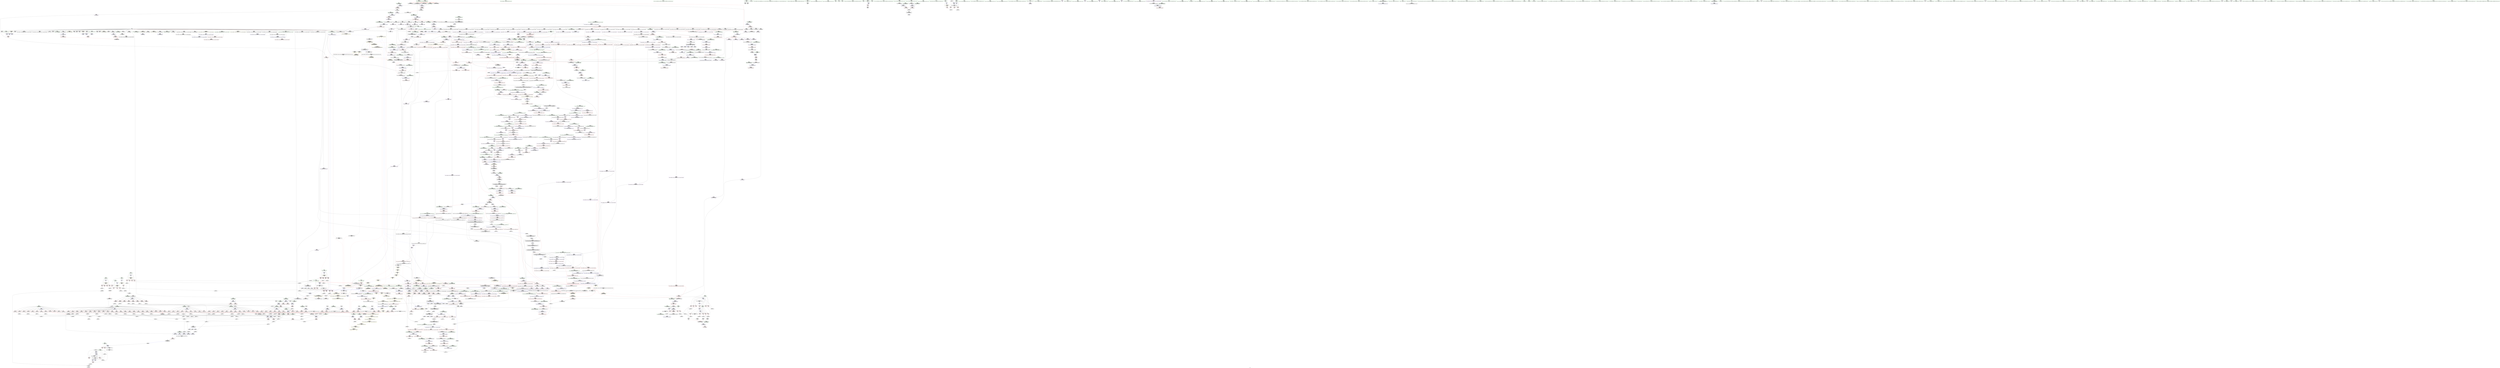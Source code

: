 digraph "SVFG" {
	label="SVFG";

	Node0x55acc4cbecc0 [shape=record,color=grey,label="{NodeID: 0\nNullPtr|{|<s38>126}}"];
	Node0x55acc4cbecc0 -> Node0x55acc4d2a670[style=solid];
	Node0x55acc4cbecc0 -> Node0x55acc4d2a770[style=solid];
	Node0x55acc4cbecc0 -> Node0x55acc4d2a840[style=solid];
	Node0x55acc4cbecc0 -> Node0x55acc4d2a910[style=solid];
	Node0x55acc4cbecc0 -> Node0x55acc4d2a9e0[style=solid];
	Node0x55acc4cbecc0 -> Node0x55acc4d2aab0[style=solid];
	Node0x55acc4cbecc0 -> Node0x55acc4d2ab80[style=solid];
	Node0x55acc4cbecc0 -> Node0x55acc4d2ac50[style=solid];
	Node0x55acc4cbecc0 -> Node0x55acc4d2ad20[style=solid];
	Node0x55acc4cbecc0 -> Node0x55acc4d2adf0[style=solid];
	Node0x55acc4cbecc0 -> Node0x55acc4d2aec0[style=solid];
	Node0x55acc4cbecc0 -> Node0x55acc4d2af90[style=solid];
	Node0x55acc4cbecc0 -> Node0x55acc4d2b060[style=solid];
	Node0x55acc4cbecc0 -> Node0x55acc4d2b130[style=solid];
	Node0x55acc4cbecc0 -> Node0x55acc4d2b200[style=solid];
	Node0x55acc4cbecc0 -> Node0x55acc4d2b2d0[style=solid];
	Node0x55acc4cbecc0 -> Node0x55acc4d2b3a0[style=solid];
	Node0x55acc4cbecc0 -> Node0x55acc4d2b470[style=solid];
	Node0x55acc4cbecc0 -> Node0x55acc4d2b540[style=solid];
	Node0x55acc4cbecc0 -> Node0x55acc4d2b610[style=solid];
	Node0x55acc4cbecc0 -> Node0x55acc4d2b6e0[style=solid];
	Node0x55acc4cbecc0 -> Node0x55acc4d2b7b0[style=solid];
	Node0x55acc4cbecc0 -> Node0x55acc4d2b880[style=solid];
	Node0x55acc4cbecc0 -> Node0x55acc4d2b950[style=solid];
	Node0x55acc4cbecc0 -> Node0x55acc4d2ba20[style=solid];
	Node0x55acc4cbecc0 -> Node0x55acc4d2baf0[style=solid];
	Node0x55acc4cbecc0 -> Node0x55acc4d2bbc0[style=solid];
	Node0x55acc4cbecc0 -> Node0x55acc4d2bc90[style=solid];
	Node0x55acc4cbecc0 -> Node0x55acc4d2bd60[style=solid];
	Node0x55acc4cbecc0 -> Node0x55acc4d2be30[style=solid];
	Node0x55acc4cbecc0 -> Node0x55acc4d36670[style=solid];
	Node0x55acc4cbecc0 -> Node0x55acc4d594d0[style=solid];
	Node0x55acc4cbecc0 -> Node0x55acc4d595a0[style=solid];
	Node0x55acc4cbecc0 -> Node0x55acc4d59670[style=solid];
	Node0x55acc4cbecc0 -> Node0x55acc4d5b480[style=solid];
	Node0x55acc4cbecc0 -> Node0x55acc461ddc0[style=solid];
	Node0x55acc4cbecc0 -> Node0x55acc4d907f0[style=solid];
	Node0x55acc4cbecc0 -> Node0x55acc4d90c70[style=solid];
	Node0x55acc4cbecc0:s38 -> Node0x55acc4e7ede0[style=solid,color=red];
	Node0x55acc4df5010 [shape=record,color=yellow,style=double,label="{NodeID: 1882\n52V_1 = ENCHI(MR_52V_0)\npts\{19 \}\nFun[main]}"];
	Node0x55acc4df5010 -> Node0x55acc4d3d640[style=dashed];
	Node0x55acc4df5010 -> Node0x55acc4d3d710[style=dashed];
	Node0x55acc4df5010 -> Node0x55acc4d3d7e0[style=dashed];
	Node0x55acc4df5010 -> Node0x55acc4d3d8b0[style=dashed];
	Node0x55acc4d2f190 [shape=record,color=red,label="{NodeID: 775\n1067\<--1058\nthis1\<--this.addr\n_ZN9__gnu_cxx13new_allocatorIdE10deallocateEPdm\n}"];
	Node0x55acc4d25a60 [shape=record,color=black,label="{NodeID: 443\n1829\<--1814\n\<--agg.tmp3\n_ZSt4copyISt13move_iteratorIPdES1_ET0_T_S4_S3_\n}"];
	Node0x55acc4d25a60 -> Node0x55acc4d3c460[style=solid];
	Node0x55acc4d19810 [shape=record,color=green,label="{NodeID: 111\n731\<--732\n_ZNSt6vectorIdSaIdEE3endEv\<--_ZNSt6vectorIdSaIdEE3endEv_field_insensitive\n}"];
	Node0x55acc4dfd7c0 [shape=record,color=yellow,style=double,label="{NodeID: 1993\n96V_1 = ENCHI(MR_96V_0)\npts\{3680000 3680001 3680002 3700000 3700001 3700002 \}\nFun[_ZNSt6vectorIdSaIdEEC2Ev]|{<s0>53}}"];
	Node0x55acc4dfd7c0:s0 -> Node0x55acc4df61c0[style=dashed,color=red];
	Node0x55acc4d34bc0 [shape=record,color=red,label="{NodeID: 886\n1924\<--1912\n\<--__first.addr\n_ZNSt11__copy_moveILb1ELb1ESt26random_access_iterator_tagE8__copy_mIdEEPT_PKS3_S6_S4_\n}"];
	Node0x55acc4d34bc0 -> Node0x55acc4d26010[style=solid];
	Node0x55acc4d87df0 [shape=record,color=grey,label="{NodeID: 1661\n102 = Binary(100, 101, )\n}"];
	Node0x55acc4d87df0 -> Node0x55acc4d565b0[style=solid];
	Node0x55acc4d3b690 [shape=record,color=purple,label="{NodeID: 554\n2007\<--1749\noffset_0\<--\n}"];
	Node0x55acc4d3b690 -> Node0x55acc4d358c0[style=solid];
	Node0x55acc4e1b560 [shape=record,color=yellow,style=double,label="{NodeID: 2436\n78V_3 = CSCHI(MR_78V_2)\npts\{1662 \}\nCS[]|{<s0>92}}"];
	Node0x55acc4e1b560:s0 -> Node0x55acc4df6d60[style=dashed,color=red];
	Node0x55acc4d1de60 [shape=record,color=green,label="{NodeID: 222\n1545\<--1546\n_ZNKSt12_Vector_baseIdSaIdEE19_M_get_Tp_allocatorEv\<--_ZNKSt12_Vector_baseIdSaIdEE19_M_get_Tp_allocatorEv_field_insensitive\n}"];
	Node0x55acc4d5a030 [shape=record,color=blue,label="{NodeID: 997\n989\<--987\n.addr\<--\n_ZNSt12_Destroy_auxILb1EE9__destroyIPdEEvT_S3_\n}"];
	Node0x55acc4d410c0 [shape=record,color=red,label="{NodeID: 665\n292\<--140\n\<--X2\n_Z16findIntersectiondddd\n}"];
	Node0x55acc4d410c0 -> Node0x55acc4d8f5f0[style=solid];
	Node0x55acc4e87790 [shape=record,color=black,label="{NodeID: 2547\n1198 = PHI(1511, )\n}"];
	Node0x55acc4e87790 -> Node0x55acc4d30b90[style=solid];
	Node0x55acc4d2c270 [shape=record,color=black,label="{NodeID: 333\n416\<--357\n\<--input\nmain\n}"];
	Node0x55acc4d5fa60 [shape=record,color=blue,label="{NodeID: 1108\n1916\<--1911\n__result.addr\<--__result\n_ZNSt11__copy_moveILb1ELb1ESt26random_access_iterator_tagE8__copy_mIdEEPT_PKS3_S6_S4_\n}"];
	Node0x55acc4d5fa60 -> Node0x55acc4d34e30[style=dashed];
	Node0x55acc4d5fa60 -> Node0x55acc4d34f00[style=dashed];
	Node0x55acc4ce18a0 [shape=record,color=green,label="{NodeID: 1\n7\<--1\n__dso_handle\<--dummyObj\nGlob }"];
	Node0x55acc4df50f0 [shape=record,color=yellow,style=double,label="{NodeID: 1883\n54V_1 = ENCHI(MR_54V_0)\npts\{21 \}\nFun[main]}"];
	Node0x55acc4df50f0 -> Node0x55acc4d3d980[style=dashed];
	Node0x55acc4df50f0 -> Node0x55acc4d3da50[style=dashed];
	Node0x55acc4df50f0 -> Node0x55acc4d3db20[style=dashed];
	Node0x55acc4df50f0 -> Node0x55acc4d3dbf0[style=dashed];
	Node0x55acc4d2f260 [shape=record,color=red,label="{NodeID: 776\n1068\<--1060\n\<--__p.addr\n_ZN9__gnu_cxx13new_allocatorIdE10deallocateEPdm\n}"];
	Node0x55acc4d2f260 -> Node0x55acc4d2e080[style=solid];
	Node0x55acc4d25b30 [shape=record,color=black,label="{NodeID: 444\n1802\<--1836\n_ZSt4copyISt13move_iteratorIPdES1_ET0_T_S4_S3__ret\<--call6\n_ZSt4copyISt13move_iteratorIPdES1_ET0_T_S4_S3_\n|{<s0>139}}"];
	Node0x55acc4d25b30:s0 -> Node0x55acc4e88f50[style=solid,color=blue];
	Node0x55acc4d19910 [shape=record,color=green,label="{NodeID: 112\n739\<--740\n_ZNSt6vectorIdSaIdEE17_M_realloc_insertIJRKdEEEvN9__gnu_cxx17__normal_iteratorIPdS1_EEDpOT_\<--_ZNSt6vectorIdSaIdEE17_M_realloc_insertIJRKdEEEvN9__gnu_cxx17__normal_iteratorIPdS1_EEDpOT__field_insensitive\n}"];
	Node0x55acc4d34c90 [shape=record,color=red,label="{NodeID: 887\n1935\<--1912\n\<--__first.addr\n_ZNSt11__copy_moveILb1ELb1ESt26random_access_iterator_tagE8__copy_mIdEEPT_PKS3_S6_S4_\n}"];
	Node0x55acc4d34c90 -> Node0x55acc4d261b0[style=solid];
	Node0x55acc4d87f70 [shape=record,color=grey,label="{NodeID: 1662\n268 = Binary(266, 267, )\n}"];
	Node0x55acc4d87f70 -> Node0x55acc4d880f0[style=solid];
	Node0x55acc4d3b760 [shape=record,color=purple,label="{NodeID: 555\n2009\<--1751\noffset_0\<--\n}"];
	Node0x55acc4d3b760 -> Node0x55acc4d5e880[style=solid];
	Node0x55acc4e1b6c0 [shape=record,color=yellow,style=double,label="{NodeID: 2437\n137V_2 = CSCHI(MR_137V_1)\npts\{13140000 \}\nCS[]}"];
	Node0x55acc4e1b6c0 -> Node0x55acc4d31210[style=dashed];
	Node0x55acc4d1df60 [shape=record,color=green,label="{NodeID: 223\n1548\<--1549\n_ZNSt16allocator_traitsISaIdEE8max_sizeERKS0_\<--_ZNSt16allocator_traitsISaIdEE8max_sizeERKS0__field_insensitive\n}"];
	Node0x55acc4d5a100 [shape=record,color=blue,label="{NodeID: 998\n991\<--988\n.addr1\<--\n_ZNSt12_Destroy_auxILb1EE9__destroyIPdEEvT_S3_\n}"];
	Node0x55acc4d41190 [shape=record,color=red,label="{NodeID: 666\n293\<--140\n\<--X2\n_Z16findIntersectiondddd\n}"];
	Node0x55acc4d41190 -> Node0x55acc4d8f5f0[style=solid];
	Node0x55acc4e878d0 [shape=record,color=black,label="{NodeID: 2548\n1346 = PHI(1350, )\n}"];
	Node0x55acc4e878d0 -> Node0x55acc4d31550[style=solid];
	Node0x55acc4d2c340 [shape=record,color=black,label="{NodeID: 334\n577\<--359\n\<--output\nmain\n}"];
	Node0x55acc4d5fb30 [shape=record,color=blue,label="{NodeID: 1109\n1918\<--1928\n_Num\<--sub.ptr.div\n_ZNSt11__copy_moveILb1ELb1ESt26random_access_iterator_tagE8__copy_mIdEEPT_PKS3_S6_S4_\n}"];
	Node0x55acc4d5fb30 -> Node0x55acc4d34fd0[style=dashed];
	Node0x55acc4d5fb30 -> Node0x55acc4d350a0[style=dashed];
	Node0x55acc4d5fb30 -> Node0x55acc4d35170[style=dashed];
	Node0x55acc4cfb970 [shape=record,color=green,label="{NodeID: 2\n9\<--1\n\<--dummyObj\nCan only get source location for instruction, argument, global var or function.}"];
	Node0x55acc4d2f330 [shape=record,color=red,label="{NodeID: 777\n1081\<--1078\nthis1\<--this.addr\n_ZNSaIdED2Ev\n}"];
	Node0x55acc4d2f330 -> Node0x55acc4d2e150[style=solid];
	Node0x55acc4d25c00 [shape=record,color=black,label="{NodeID: 445\n1840\<--1861\n_ZSt14__copy_move_a2ILb1EPdS0_ET1_T0_S2_S1__ret\<--call3\n_ZSt14__copy_move_a2ILb1EPdS0_ET1_T0_S2_S1_\n|{<s0>144}}"];
	Node0x55acc4d25c00:s0 -> Node0x55acc4e893a0[style=solid,color=blue];
	Node0x55acc4d1e4d0 [shape=record,color=green,label="{NodeID: 113\n745\<--746\nthis.addr\<--this.addr_field_insensitive\n_ZNKSt6vectorIdSaIdEE4sizeEv\n}"];
	Node0x55acc4d1e4d0 -> Node0x55acc4d45020[style=solid];
	Node0x55acc4d1e4d0 -> Node0x55acc4d58e50[style=solid];
	Node0x55acc4dfd9e0 [shape=record,color=yellow,style=double,label="{NodeID: 1995\n129V_1 = ENCHI(MR_129V_0)\npts\{3680000 3700000 \}\nFun[_ZNKSt6vectorIdSaIdEE4sizeEv]}"];
	Node0x55acc4dfd9e0 -> Node0x55acc4d451c0[style=dashed];
	Node0x55acc4d34d60 [shape=record,color=red,label="{NodeID: 888\n1923\<--1914\n\<--__last.addr\n_ZNSt11__copy_moveILb1ELb1ESt26random_access_iterator_tagE8__copy_mIdEEPT_PKS3_S6_S4_\n}"];
	Node0x55acc4d34d60 -> Node0x55acc4d25f40[style=solid];
	Node0x55acc4d880f0 [shape=record,color=grey,label="{NodeID: 1663\n269 = Binary(265, 268, )\n}"];
	Node0x55acc4d3b830 [shape=record,color=purple,label="{NodeID: 556\n2010\<--1752\noffset_0\<--\n}"];
	Node0x55acc4d3b830 -> Node0x55acc4d35990[style=solid];
	Node0x55acc4e1b820 [shape=record,color=yellow,style=double,label="{NodeID: 2438\n303V_2 = CSCHI(MR_303V_1)\npts\{14340000 \}\nCS[]}"];
	Node0x55acc4e1b820 -> Node0x55acc4d320b0[style=dashed];
	Node0x55acc4d1e060 [shape=record,color=green,label="{NodeID: 224\n1556\<--1557\nretval\<--retval_field_insensitive\n_ZSt3maxImERKT_S2_S2_\n}"];
	Node0x55acc4d1e060 -> Node0x55acc4d32c10[style=solid];
	Node0x55acc4d1e060 -> Node0x55acc4d5d430[style=solid];
	Node0x55acc4d1e060 -> Node0x55acc4d5d500[style=solid];
	Node0x55acc4d5a1d0 [shape=record,color=blue,label="{NodeID: 999\n1000\<--997\nthis.addr\<--this\n_ZNSt12_Vector_baseIdSaIdEE13_M_deallocateEPdm\n}"];
	Node0x55acc4d5a1d0 -> Node0x55acc4d463a0[style=dashed];
	Node0x55acc4d41260 [shape=record,color=red,label="{NodeID: 667\n316\<--140\n\<--X2\n_Z16findIntersectiondddd\n}"];
	Node0x55acc4d41260 -> Node0x55acc4d8d7f0[style=solid];
	Node0x55acc4e87a10 [shape=record,color=black,label="{NodeID: 2549\n1375 = PHI(1537, )\n}"];
	Node0x55acc4e87a10 -> Node0x55acc4d4d440[style=solid];
	Node0x55acc4d2c410 [shape=record,color=black,label="{NodeID: 335\n487\<--484\nconv\<--call28\nmain\n}"];
	Node0x55acc4d2c410 -> Node0x55acc4d57fb0[style=solid];
	Node0x55acc4d5fc00 [shape=record,color=blue, style = dotted,label="{NodeID: 1110\n2024\<--2026\noffset_0\<--dummyVal\n_ZNSt11__copy_moveILb1ELb1ESt26random_access_iterator_tagE8__copy_mIdEEPT_PKS3_S6_S4_\n}"];
	Node0x55acc4d5fc00 -> Node0x55acc4de6130[style=dashed];
	Node0x55acc4cfba00 [shape=record,color=green,label="{NodeID: 3\n12\<--1\n\<--dummyObj\nCan only get source location for instruction, argument, global var or function.}"];
	Node0x55acc4df52b0 [shape=record,color=yellow,style=double,label="{NodeID: 1885\n58V_1 = ENCHI(MR_58V_0)\npts\{362 \}\nFun[main]}"];
	Node0x55acc4df52b0 -> Node0x55acc4d57ad0[style=dashed];
	Node0x55acc4df52b0 -> Node0x55acc4d57c70[style=dashed];
	Node0x55acc4df52b0 -> Node0x55acc4d57e10[style=dashed];
	Node0x55acc4d2f400 [shape=record,color=red,label="{NodeID: 778\n1092\<--1089\nthis1\<--this.addr\n_ZN9__gnu_cxx13new_allocatorIdED2Ev\n}"];
	Node0x55acc4d25cd0 [shape=record,color=black,label="{NodeID: 446\n1865\<--1874\n_ZSt12__miter_baseIPdEDTcl12__miter_basecldtfp_4baseEEESt13move_iteratorIT_E_ret\<--call1\n_ZSt12__miter_baseIPdEDTcl12__miter_basecldtfp_4baseEEESt13move_iteratorIT_E\n|{<s0>141|<s1>143}}"];
	Node0x55acc4d25cd0:s0 -> Node0x55acc4e89090[style=solid,color=blue];
	Node0x55acc4d25cd0:s1 -> Node0x55acc4e89260[style=solid,color=blue];
	Node0x55acc4d1e5a0 [shape=record,color=green,label="{NodeID: 114\n766\<--767\nthis.addr\<--this.addr_field_insensitive\n_ZNSt6vectorIdSaIdEEixEm\n}"];
	Node0x55acc4d1e5a0 -> Node0x55acc4d45290[style=solid];
	Node0x55acc4d1e5a0 -> Node0x55acc4d58f20[style=solid];
	Node0x55acc4dfdaf0 [shape=record,color=yellow,style=double,label="{NodeID: 1996\n131V_1 = ENCHI(MR_131V_0)\npts\{3680001 3700001 \}\nFun[_ZNKSt6vectorIdSaIdEE4sizeEv]}"];
	Node0x55acc4dfdaf0 -> Node0x55acc4d450f0[style=dashed];
	Node0x55acc4d34e30 [shape=record,color=red,label="{NodeID: 889\n1933\<--1916\n\<--__result.addr\n_ZNSt11__copy_moveILb1ELb1ESt26random_access_iterator_tagE8__copy_mIdEEPT_PKS3_S6_S4_\n}"];
	Node0x55acc4d34e30 -> Node0x55acc4d260e0[style=solid];
	Node0x55acc4d88270 [shape=record,color=grey,label="{NodeID: 1664\n90 = Binary(88, 89, )\n}"];
	Node0x55acc4d3b900 [shape=record,color=purple,label="{NodeID: 557\n1782\<--1772\ncoerce.dive\<--__first\n_ZNSt20__uninitialized_copyILb1EE13__uninit_copyISt13move_iteratorIPdES3_EET0_T_S6_S5_\n}"];
	Node0x55acc4d3b900 -> Node0x55acc4d5e950[style=solid];
	Node0x55acc4e1b980 [shape=record,color=yellow,style=double,label="{NodeID: 2439\n78V_2 = CSCHI(MR_78V_1)\npts\{1662 \}\nCS[]|{<s0>89|<s1>92}}"];
	Node0x55acc4e1b980:s0 -> Node0x55acc4e1b560[style=dashed,color=blue];
	Node0x55acc4e1b980:s1 -> Node0x55acc4e19070[style=dashed,color=blue];
	Node0x55acc4d1e130 [shape=record,color=green,label="{NodeID: 225\n1558\<--1559\n__a.addr\<--__a.addr_field_insensitive\n_ZSt3maxImERKT_S2_S2_\n}"];
	Node0x55acc4d1e130 -> Node0x55acc4d32ce0[style=solid];
	Node0x55acc4d1e130 -> Node0x55acc4d32db0[style=solid];
	Node0x55acc4d1e130 -> Node0x55acc4d5d290[style=solid];
	Node0x55acc4d5a2a0 [shape=record,color=blue,label="{NodeID: 1000\n1002\<--998\n__p.addr\<--__p\n_ZNSt12_Vector_baseIdSaIdEE13_M_deallocateEPdm\n}"];
	Node0x55acc4d5a2a0 -> Node0x55acc4d2ebe0[style=dashed];
	Node0x55acc4d5a2a0 -> Node0x55acc4d2ecb0[style=dashed];
	Node0x55acc4d41330 [shape=record,color=red,label="{NodeID: 668\n317\<--140\n\<--X2\n_Z16findIntersectiondddd\n}"];
	Node0x55acc4d41330 -> Node0x55acc4d8d7f0[style=solid];
	Node0x55acc4e87b50 [shape=record,color=black,label="{NodeID: 2550\n1378 = PHI(743, )\n}"];
	Node0x55acc4e87b50 -> Node0x55acc4d4d440[style=solid];
	Node0x55acc4d2c4e0 [shape=record,color=black,label="{NodeID: 336\n522\<--521\nconv41\<--\nmain\n|{<s0>35}}"];
	Node0x55acc4d2c4e0:s0 -> Node0x55acc4e7d4a0[style=solid,color=red];
	Node0x55acc4d5fcd0 [shape=record,color=blue,label="{NodeID: 1111\n1954\<--1953\n__it.addr\<--__it\n_ZSt12__miter_baseIPdET_S1_\n}"];
	Node0x55acc4d5fcd0 -> Node0x55acc4d35240[style=dashed];
	Node0x55acc4cfc0c0 [shape=record,color=green,label="{NodeID: 4\n22\<--1\n.str\<--dummyObj\nGlob }"];
	Node0x55acc4df5390 [shape=record,color=yellow,style=double,label="{NodeID: 1886\n60V_1 = ENCHI(MR_60V_0)\npts\{364 \}\nFun[main]}"];
	Node0x55acc4df5390 -> Node0x55acc4d57ba0[style=dashed];
	Node0x55acc4df5390 -> Node0x55acc4d57d40[style=dashed];
	Node0x55acc4df5390 -> Node0x55acc4d57ee0[style=dashed];
	Node0x55acc4d2f4d0 [shape=record,color=red,label="{NodeID: 779\n1107\<--1098\n\<--__a.addr\n_ZNSt16allocator_traitsISaIdEE9constructIdJRKdEEEvRS0_PT_DpOT0_\n}"];
	Node0x55acc4d2f4d0 -> Node0x55acc4d2e220[style=solid];
	Node0x55acc4d25da0 [shape=record,color=black,label="{NodeID: 447\n1878\<--1897\n_ZSt13__copy_move_aILb1EPdS0_ET1_T0_S2_S1__ret\<--call\n_ZSt13__copy_move_aILb1EPdS0_ET1_T0_S2_S1_\n|{<s0>148}}"];
	Node0x55acc4d25da0:s0 -> Node0x55acc4e898a0[style=solid,color=blue];
	Node0x55acc4d1e670 [shape=record,color=green,label="{NodeID: 115\n768\<--769\n__n.addr\<--__n.addr_field_insensitive\n_ZNSt6vectorIdSaIdEEixEm\n}"];
	Node0x55acc4d1e670 -> Node0x55acc4d45360[style=solid];
	Node0x55acc4d1e670 -> Node0x55acc4d58ff0[style=solid];
	Node0x55acc4d34f00 [shape=record,color=red,label="{NodeID: 890\n1943\<--1916\n\<--__result.addr\n_ZNSt11__copy_moveILb1ELb1ESt26random_access_iterator_tagE8__copy_mIdEEPT_PKS3_S6_S4_\n}"];
	Node0x55acc4d34f00 -> Node0x55acc4d3cd50[style=solid];
	Node0x55acc4d883f0 [shape=record,color=grey,label="{NodeID: 1665\n260 = Binary(256, 259, )\n}"];
	Node0x55acc4d3b9d0 [shape=record,color=purple,label="{NodeID: 558\n1784\<--1774\ncoerce.dive1\<--__last\n_ZNSt20__uninitialized_copyILb1EE13__uninit_copyISt13move_iteratorIPdES3_EET0_T_S6_S5_\n}"];
	Node0x55acc4d3b9d0 -> Node0x55acc4d5ea20[style=solid];
	Node0x55acc4e1bae0 [shape=record,color=yellow,style=double,label="{NodeID: 2440\n78V_2 = CSCHI(MR_78V_1)\npts\{1662 \}\nCS[]|{<s0>136}}"];
	Node0x55acc4e1bae0:s0 -> Node0x55acc4e1afb0[style=dashed,color=blue];
	Node0x55acc4d1e200 [shape=record,color=green,label="{NodeID: 226\n1560\<--1561\n__b.addr\<--__b.addr_field_insensitive\n_ZSt3maxImERKT_S2_S2_\n}"];
	Node0x55acc4d1e200 -> Node0x55acc4d32e80[style=solid];
	Node0x55acc4d1e200 -> Node0x55acc4d32f50[style=solid];
	Node0x55acc4d1e200 -> Node0x55acc4d5d360[style=solid];
	Node0x55acc4d5a370 [shape=record,color=blue,label="{NodeID: 1001\n1004\<--999\n__n.addr\<--__n\n_ZNSt12_Vector_baseIdSaIdEE13_M_deallocateEPdm\n}"];
	Node0x55acc4d5a370 -> Node0x55acc4d2ed80[style=dashed];
	Node0x55acc4d41400 [shape=record,color=red,label="{NodeID: 669\n325\<--140\n\<--X2\n_Z16findIntersectiondddd\n}"];
	Node0x55acc4d41400 -> Node0x55acc4d8c5f0[style=solid];
	Node0x55acc4e87c90 [shape=record,color=black,label="{NodeID: 2551\n1388 = PHI(743, )\n}"];
	Node0x55acc4e87c90 -> Node0x55acc4d4cfc0[style=solid];
	Node0x55acc4d2c5b0 [shape=record,color=black,label="{NodeID: 337\n529\<--528\nconv44\<--add43\nmain\n|{<s0>36}}"];
	Node0x55acc4d2c5b0:s0 -> Node0x55acc4e7d4a0[style=solid,color=red];
	Node0x55acc4d5fda0 [shape=record,color=blue,label="{NodeID: 1112\n1961\<--1960\nthis.addr\<--this\n_ZNKSt13move_iteratorIPdE4baseEv\n}"];
	Node0x55acc4d5fda0 -> Node0x55acc4d35310[style=dashed];
	Node0x55acc4cfc150 [shape=record,color=green,label="{NodeID: 5\n24\<--1\n.str.1\<--dummyObj\nGlob }"];
	Node0x55acc4d2f5a0 [shape=record,color=red,label="{NodeID: 780\n1109\<--1100\n\<--__p.addr\n_ZNSt16allocator_traitsISaIdEE9constructIdJRKdEEEvRS0_PT_DpOT0_\n|{<s0>80}}"];
	Node0x55acc4d2f5a0:s0 -> Node0x55acc4e8b1a0[style=solid,color=red];
	Node0x55acc4d25e70 [shape=record,color=black,label="{NodeID: 448\n1901\<--1906\n_ZSt12__niter_baseIPdET_S1__ret\<--\n_ZSt12__niter_baseIPdET_S1_\n|{<s0>145|<s1>146|<s2>147}}"];
	Node0x55acc4d25e70:s0 -> Node0x55acc4e894b0[style=solid,color=blue];
	Node0x55acc4d25e70:s1 -> Node0x55acc4e89620[style=solid,color=blue];
	Node0x55acc4d25e70:s2 -> Node0x55acc4e89760[style=solid,color=blue];
	Node0x55acc4d1e740 [shape=record,color=green,label="{NodeID: 116\n796\<--797\nthis.addr\<--this.addr_field_insensitive\n_ZNSt6vectorIdSaIdEED2Ev\n}"];
	Node0x55acc4d1e740 -> Node0x55acc4d45500[style=solid];
	Node0x55acc4d1e740 -> Node0x55acc4d590c0[style=solid];
	Node0x55acc4d34fd0 [shape=record,color=red,label="{NodeID: 891\n1930\<--1918\n\<--_Num\n_ZNSt11__copy_moveILb1ELb1ESt26random_access_iterator_tagE8__copy_mIdEEPT_PKS3_S6_S4_\n}"];
	Node0x55acc4d34fd0 -> Node0x55acc4d90070[style=solid];
	Node0x55acc4d88570 [shape=record,color=grey,label="{NodeID: 1666\n297 = Binary(295, 296, )\n}"];
	Node0x55acc4d88570 -> Node0x55acc4d8f770[style=solid];
	Node0x55acc4d3baa0 [shape=record,color=purple,label="{NodeID: 559\n1794\<--1778\ncoerce.dive3\<--agg.tmp\n_ZNSt20__uninitialized_copyILb1EE13__uninit_copyISt13move_iteratorIPdES3_EET0_T_S6_S5_\n}"];
	Node0x55acc4d3baa0 -> Node0x55acc4d34200[style=solid];
	Node0x55acc4e1bc40 [shape=record,color=yellow,style=double,label="{NodeID: 2441\n78V_2 = CSCHI(MR_78V_1)\npts\{1662 \}\nCS[]|{<s0>139}}"];
	Node0x55acc4e1bc40:s0 -> Node0x55acc4e1bae0[style=dashed,color=blue];
	Node0x55acc4d1e2d0 [shape=record,color=green,label="{NodeID: 227\n1580\<--1581\n__a.addr\<--__a.addr_field_insensitive\n_ZNSt16allocator_traitsISaIdEE8max_sizeERKS0_\n}"];
	Node0x55acc4d1e2d0 -> Node0x55acc4d331c0[style=solid];
	Node0x55acc4d1e2d0 -> Node0x55acc4d5d5d0[style=solid];
	Node0x55acc4d5a440 [shape=record,color=blue,label="{NodeID: 1002\n1024\<--1023\nthis.addr\<--this\n_ZNSt12_Vector_baseIdSaIdEE12_Vector_implD2Ev\n}"];
	Node0x55acc4d5a440 -> Node0x55acc4d2ee50[style=dashed];
	Node0x55acc4d414d0 [shape=record,color=red,label="{NodeID: 670\n335\<--140\n\<--X2\n_Z16findIntersectiondddd\n|{<s0>14}}"];
	Node0x55acc4d414d0:s0 -> Node0x55acc4e8f410[style=solid,color=red];
	Node0x55acc4e87dd0 [shape=record,color=black,label="{NodeID: 2552\n1389 = PHI(743, )\n}"];
	Node0x55acc4e87dd0 -> Node0x55acc4d5c4c0[style=solid];
	Node0x55acc4d2c680 [shape=record,color=black,label="{NodeID: 338\n535\<--534\nconv48\<--\nmain\n|{<s0>37}}"];
	Node0x55acc4d2c680:s0 -> Node0x55acc4e7d4a0[style=solid,color=red];
	Node0x55acc4d5fe70 [shape=record,color=blue,label="{NodeID: 1113\n1971\<--1969\nthis.addr\<--this\n_ZNSt13move_iteratorIPdEC2ES0_\n}"];
	Node0x55acc4d5fe70 -> Node0x55acc4d354b0[style=dashed];
	Node0x55acc4cfc1e0 [shape=record,color=green,label="{NodeID: 6\n26\<--1\n.str.2\<--dummyObj\nGlob }"];
	Node0x55acc4d2f670 [shape=record,color=red,label="{NodeID: 781\n1110\<--1102\n\<--__args.addr\n_ZNSt16allocator_traitsISaIdEE9constructIdJRKdEEEvRS0_PT_DpOT0_\n|{<s0>79}}"];
	Node0x55acc4d2f670:s0 -> Node0x55acc4e7e3f0[style=solid,color=red];
	Node0x55acc4d25f40 [shape=record,color=black,label="{NodeID: 449\n1925\<--1923\nsub.ptr.lhs.cast\<--\n_ZNSt11__copy_moveILb1ELb1ESt26random_access_iterator_tagE8__copy_mIdEEPT_PKS3_S6_S4_\n}"];
	Node0x55acc4d25f40 -> Node0x55acc4d4dd40[style=solid];
	Node0x55acc4d1e810 [shape=record,color=green,label="{NodeID: 117\n798\<--799\nexn.slot\<--exn.slot_field_insensitive\n_ZNSt6vectorIdSaIdEED2Ev\n}"];
	Node0x55acc4d1e810 -> Node0x55acc4d455d0[style=solid];
	Node0x55acc4d1e810 -> Node0x55acc4d59190[style=solid];
	Node0x55acc4d350a0 [shape=record,color=red,label="{NodeID: 892\n1937\<--1918\n\<--_Num\n_ZNSt11__copy_moveILb1ELb1ESt26random_access_iterator_tagE8__copy_mIdEEPT_PKS3_S6_S4_\n}"];
	Node0x55acc4d350a0 -> Node0x55acc4d85ff0[style=solid];
	Node0x55acc4d886f0 [shape=record,color=grey,label="{NodeID: 1667\n301 = Binary(299, 300, )\n}"];
	Node0x55acc4d886f0 -> Node0x55acc4d90670[style=solid];
	Node0x55acc4d3bb70 [shape=record,color=purple,label="{NodeID: 560\n1796\<--1780\ncoerce.dive4\<--agg.tmp2\n_ZNSt20__uninitialized_copyILb1EE13__uninit_copyISt13move_iteratorIPdES3_EET0_T_S6_S5_\n}"];
	Node0x55acc4d3bb70 -> Node0x55acc4d342d0[style=solid];
	Node0x55acc4e1bda0 [shape=record,color=yellow,style=double,label="{NodeID: 2442\n78V_2 = CSCHI(MR_78V_1)\npts\{1662 \}\nCS[]|{<s0>144}}"];
	Node0x55acc4e1bda0:s0 -> Node0x55acc4e1bc40[style=dashed,color=blue];
	Node0x55acc4d1e3a0 [shape=record,color=green,label="{NodeID: 228\n1586\<--1587\n_ZNK9__gnu_cxx13new_allocatorIdE8max_sizeEv\<--_ZNK9__gnu_cxx13new_allocatorIdE8max_sizeEv_field_insensitive\n}"];
	Node0x55acc4d5a510 [shape=record,color=blue,label="{NodeID: 1003\n1037\<--1034\n__a.addr\<--__a\n_ZNSt16allocator_traitsISaIdEE10deallocateERS0_Pdm\n}"];
	Node0x55acc4d5a510 -> Node0x55acc4d2ef20[style=dashed];
	Node0x55acc4d415a0 [shape=record,color=red,label="{NodeID: 671\n182\<--142\n\<--Y1\n_Z16findIntersectiondddd\n}"];
	Node0x55acc4d415a0 -> Node0x55acc4d8b9f0[style=solid];
	Node0x55acc4e87f10 [shape=record,color=black,label="{NodeID: 2553\n1391 = PHI(1553, )\n}"];
	Node0x55acc4e87f10 -> Node0x55acc4d31bd0[style=solid];
	Node0x55acc4d2c750 [shape=record,color=black,label="{NodeID: 339\n540\<--539\nconv51\<--add50\nmain\n|{<s0>38}}"];
	Node0x55acc4d2c750:s0 -> Node0x55acc4e7d4a0[style=solid,color=red];
	Node0x55acc4d5ff40 [shape=record,color=blue,label="{NodeID: 1114\n1973\<--1970\n__i.addr\<--__i\n_ZNSt13move_iteratorIPdEC2ES0_\n}"];
	Node0x55acc4d5ff40 -> Node0x55acc4d35580[style=dashed];
	Node0x55acc4cfc2a0 [shape=record,color=green,label="{NodeID: 7\n28\<--1\n.str.3\<--dummyObj\nGlob }"];
	Node0x55acc4d2f740 [shape=record,color=red,label="{NodeID: 782\n1146\<--1124\nthis1\<--this.addr\n_ZNSt6vectorIdSaIdEE17_M_realloc_insertIJRKdEEEvN9__gnu_cxx17__normal_iteratorIPdS1_EEDpOT_\n|{|<s19>81|<s20>82}}"];
	Node0x55acc4d2f740 -> Node0x55acc4d2e2f0[style=solid];
	Node0x55acc4d2f740 -> Node0x55acc4d2e3c0[style=solid];
	Node0x55acc4d2f740 -> Node0x55acc4d2e490[style=solid];
	Node0x55acc4d2f740 -> Node0x55acc4d2e560[style=solid];
	Node0x55acc4d2f740 -> Node0x55acc4d2e630[style=solid];
	Node0x55acc4d2f740 -> Node0x55acc4d2e700[style=solid];
	Node0x55acc4d2f740 -> Node0x55acc4d2e7d0[style=solid];
	Node0x55acc4d2f740 -> Node0x55acc4d2e8a0[style=solid];
	Node0x55acc4d2f740 -> Node0x55acc4d2e970[style=solid];
	Node0x55acc4d2f740 -> Node0x55acc4d2ea40[style=solid];
	Node0x55acc4d2f740 -> Node0x55acc4d2eb10[style=solid];
	Node0x55acc4d2f740 -> Node0x55acc4d22a70[style=solid];
	Node0x55acc4d2f740 -> Node0x55acc4d22b40[style=solid];
	Node0x55acc4d2f740 -> Node0x55acc4d22c10[style=solid];
	Node0x55acc4d2f740 -> Node0x55acc4d22ce0[style=solid];
	Node0x55acc4d2f740 -> Node0x55acc4d22db0[style=solid];
	Node0x55acc4d2f740 -> Node0x55acc4d22e80[style=solid];
	Node0x55acc4d2f740 -> Node0x55acc4d22f50[style=solid];
	Node0x55acc4d2f740 -> Node0x55acc4d23020[style=solid];
	Node0x55acc4d2f740:s19 -> Node0x55acc4e8c590[style=solid,color=red];
	Node0x55acc4d2f740:s20 -> Node0x55acc4e8e440[style=solid,color=red];
	Node0x55acc4d26010 [shape=record,color=black,label="{NodeID: 450\n1926\<--1924\nsub.ptr.rhs.cast\<--\n_ZNSt11__copy_moveILb1ELb1ESt26random_access_iterator_tagE8__copy_mIdEEPT_PKS3_S6_S4_\n}"];
	Node0x55acc4d26010 -> Node0x55acc4d4dd40[style=solid];
	Node0x55acc4d1e8e0 [shape=record,color=green,label="{NodeID: 118\n800\<--801\nehselector.slot\<--ehselector.slot_field_insensitive\n_ZNSt6vectorIdSaIdEED2Ev\n}"];
	Node0x55acc4d1e8e0 -> Node0x55acc4d59260[style=solid];
	Node0x55acc4d35170 [shape=record,color=red,label="{NodeID: 893\n1944\<--1918\n\<--_Num\n_ZNSt11__copy_moveILb1ELb1ESt26random_access_iterator_tagE8__copy_mIdEEPT_PKS3_S6_S4_\n}"];
	Node0x55acc4d88870 [shape=record,color=grey,label="{NodeID: 1668\n218 = Binary(216, 217, )\n}"];
	Node0x55acc4d88870 -> Node0x55acc4d85e70[style=solid];
	Node0x55acc4d3bc40 [shape=record,color=purple,label="{NodeID: 561\n2012\<--1787\noffset_0\<--\n}"];
	Node0x55acc4d3bc40 -> Node0x55acc4d5ebc0[style=solid];
	Node0x55acc4e1bf00 [shape=record,color=yellow,style=double,label="{NodeID: 2443\n78V_2 = CSCHI(MR_78V_1)\npts\{1662 \}\nCS[]|{<s0>148}}"];
	Node0x55acc4e1bf00:s0 -> Node0x55acc4e1bda0[style=dashed,color=blue];
	Node0x55acc4d26a90 [shape=record,color=green,label="{NodeID: 229\n1591\<--1592\nthis.addr\<--this.addr_field_insensitive\n_ZNKSt12_Vector_baseIdSaIdEE19_M_get_Tp_allocatorEv\n}"];
	Node0x55acc4d26a90 -> Node0x55acc4d33290[style=solid];
	Node0x55acc4d26a90 -> Node0x55acc4d5d6a0[style=solid];
	Node0x55acc4d5a5e0 [shape=record,color=blue,label="{NodeID: 1004\n1039\<--1035\n__p.addr\<--__p\n_ZNSt16allocator_traitsISaIdEE10deallocateERS0_Pdm\n}"];
	Node0x55acc4d5a5e0 -> Node0x55acc4d2eff0[style=dashed];
	Node0x55acc4d41670 [shape=record,color=red,label="{NodeID: 672\n183\<--142\n\<--Y1\n_Z16findIntersectiondddd\n}"];
	Node0x55acc4d41670 -> Node0x55acc4d8b9f0[style=solid];
	Node0x55acc4e88050 [shape=record,color=black,label="{NodeID: 2554\n1398 = PHI(743, )\n}"];
	Node0x55acc4e88050 -> Node0x55acc4d8fa70[style=solid];
	Node0x55acc4d2c820 [shape=record,color=black,label="{NodeID: 340\n354\<--627\nmain_ret\<--\nmain\n}"];
	Node0x55acc4d60010 [shape=record,color=blue,label="{NodeID: 1115\n1978\<--1979\n_M_current\<--\n_ZNSt13move_iteratorIPdEC2ES0_\n|{<s0>133}}"];
	Node0x55acc4d60010:s0 -> Node0x55acc4e1ae50[style=dashed,color=blue];
	Node0x55acc4cfc360 [shape=record,color=green,label="{NodeID: 8\n30\<--1\n.str.4\<--dummyObj\nGlob }"];
	Node0x55acc4d2f810 [shape=record,color=red,label="{NodeID: 783\n1176\<--1126\n\<--__args.addr\n_ZNSt6vectorIdSaIdEE17_M_realloc_insertIJRKdEEEvN9__gnu_cxx17__normal_iteratorIPdS1_EEDpOT_\n|{<s0>85}}"];
	Node0x55acc4d2f810:s0 -> Node0x55acc4e7e3f0[style=solid,color=red];
	Node0x55acc4d260e0 [shape=record,color=black,label="{NodeID: 451\n1934\<--1933\n\<--\n_ZNSt11__copy_moveILb1ELb1ESt26random_access_iterator_tagE8__copy_mIdEEPT_PKS3_S6_S4_\n}"];
	Node0x55acc4d260e0 -> Node0x55acc4d3c6d0[style=solid];
	Node0x55acc4d1e9b0 [shape=record,color=green,label="{NodeID: 119\n814\<--815\n_ZNSt12_Vector_baseIdSaIdEE19_M_get_Tp_allocatorEv\<--_ZNSt12_Vector_baseIdSaIdEE19_M_get_Tp_allocatorEv_field_insensitive\n}"];
	Node0x55acc4d35240 [shape=record,color=red,label="{NodeID: 894\n1957\<--1954\n\<--__it.addr\n_ZSt12__miter_baseIPdET_S1_\n}"];
	Node0x55acc4d35240 -> Node0x55acc4d26350[style=solid];
	Node0x55acc4d889f0 [shape=record,color=grey,label="{NodeID: 1669\n211 = Binary(207, 210, )\n}"];
	Node0x55acc4d3bd10 [shape=record,color=purple,label="{NodeID: 562\n2013\<--1788\noffset_0\<--\n}"];
	Node0x55acc4d3bd10 -> Node0x55acc4d35a60[style=solid];
	Node0x55acc4e6f1e0 [shape=record,color=black,label="{NodeID: 2444\n1447 = PHI(1162, )\n0th arg _ZNSt12_Vector_baseIdSaIdEE11_M_allocateEm }"];
	Node0x55acc4e6f1e0 -> Node0x55acc4d5c8d0[style=solid];
	Node0x55acc4d26b60 [shape=record,color=green,label="{NodeID: 230\n1600\<--1601\nthis.addr\<--this.addr_field_insensitive\n_ZNK9__gnu_cxx13new_allocatorIdE8max_sizeEv\n}"];
	Node0x55acc4d26b60 -> Node0x55acc4d33360[style=solid];
	Node0x55acc4d26b60 -> Node0x55acc4d5d770[style=solid];
	Node0x55acc4d5a6b0 [shape=record,color=blue,label="{NodeID: 1005\n1041\<--1036\n__n.addr\<--__n\n_ZNSt16allocator_traitsISaIdEE10deallocateERS0_Pdm\n}"];
	Node0x55acc4d5a6b0 -> Node0x55acc4d2f0c0[style=dashed];
	Node0x55acc4d41740 [shape=record,color=red,label="{NodeID: 673\n196\<--142\n\<--Y1\n_Z16findIntersectiondddd\n}"];
	Node0x55acc4d41740 -> Node0x55acc4d8bff0[style=solid];
	Node0x55acc4e88190 [shape=record,color=black,label="{NodeID: 2555\n1402 = PHI(1537, )\n}"];
	Node0x55acc4e88190 -> Node0x55acc4d8f8f0[style=solid];
	Node0x55acc4d2c8f0 [shape=record,color=black,label="{NodeID: 341\n654\<--665\n_ZStorSt13_Ios_OpenmodeS__ret\<--or\n_ZStorSt13_Ios_OpenmodeS_\n|{<s0>18}}"];
	Node0x55acc4d2c8f0:s0 -> Node0x55acc4e85290[style=solid,color=blue];
	Node0x55acc4d600e0 [shape=record,color=blue,label="{NodeID: 1116\n1985\<--1983\nthis.addr\<--this\n_ZN9__gnu_cxx13new_allocatorIdE7destroyIdEEvPT_\n}"];
	Node0x55acc4d600e0 -> Node0x55acc4d35650[style=dashed];
	Node0x55acc4cfc420 [shape=record,color=green,label="{NodeID: 9\n33\<--1\n\<--dummyObj\nCan only get source location for instruction, argument, global var or function.}"];
	Node0x55acc4d2f8e0 [shape=record,color=red,label="{NodeID: 784\n1163\<--1128\n\<--__len\n_ZNSt6vectorIdSaIdEE17_M_realloc_insertIJRKdEEEvN9__gnu_cxx17__normal_iteratorIPdS1_EEDpOT_\n|{<s0>84}}"];
	Node0x55acc4d2f8e0:s0 -> Node0x55acc4e6f9b0[style=solid,color=red];
	Node0x55acc4d261b0 [shape=record,color=black,label="{NodeID: 452\n1936\<--1935\n\<--\n_ZNSt11__copy_moveILb1ELb1ESt26random_access_iterator_tagE8__copy_mIdEEPT_PKS3_S6_S4_\n}"];
	Node0x55acc4d261b0 -> Node0x55acc4d3c7a0[style=solid];
	Node0x55acc4d1eab0 [shape=record,color=green,label="{NodeID: 120\n817\<--818\n_ZSt8_DestroyIPddEvT_S1_RSaIT0_E\<--_ZSt8_DestroyIPddEvT_S1_RSaIT0_E_field_insensitive\n}"];
	Node0x55acc4d35310 [shape=record,color=red,label="{NodeID: 895\n1964\<--1961\nthis1\<--this.addr\n_ZNKSt13move_iteratorIPdE4baseEv\n}"];
	Node0x55acc4d35310 -> Node0x55acc4d3c870[style=solid];
	Node0x55acc4d88b70 [shape=record,color=grey,label="{NodeID: 1670\n612 = Binary(611, 496, )\n}"];
	Node0x55acc4d88b70 -> Node0x55acc4d587d0[style=solid];
	Node0x55acc4d3bde0 [shape=record,color=purple,label="{NodeID: 563\n2015\<--1790\noffset_0\<--\n}"];
	Node0x55acc4d3bde0 -> Node0x55acc4d5ec90[style=solid];
	Node0x55acc4e6f9b0 [shape=record,color=black,label="{NodeID: 2445\n1448 = PHI(1163, )\n1st arg _ZNSt12_Vector_baseIdSaIdEE11_M_allocateEm }"];
	Node0x55acc4e6f9b0 -> Node0x55acc4d5c9a0[style=solid];
	Node0x55acc4d26c30 [shape=record,color=green,label="{NodeID: 231\n1609\<--1610\nthis.addr\<--this.addr_field_insensitive\n_ZN9__gnu_cxx17__normal_iteratorIPdSt6vectorIdSaIdEEEC2ERKS1_\n}"];
	Node0x55acc4d26c30 -> Node0x55acc4d33430[style=solid];
	Node0x55acc4d26c30 -> Node0x55acc4d5d840[style=solid];
	Node0x55acc4d5a780 [shape=record,color=blue,label="{NodeID: 1006\n1058\<--1055\nthis.addr\<--this\n_ZN9__gnu_cxx13new_allocatorIdE10deallocateEPdm\n}"];
	Node0x55acc4d5a780 -> Node0x55acc4d2f190[style=dashed];
	Node0x55acc4d41810 [shape=record,color=red,label="{NodeID: 674\n197\<--142\n\<--Y1\n_Z16findIntersectiondddd\n}"];
	Node0x55acc4d41810 -> Node0x55acc4d8bff0[style=solid];
	Node0x55acc4e882d0 [shape=record,color=black,label="{NodeID: 2556\n1405 = PHI(1537, )\n}"];
	Node0x55acc4e882d0 -> Node0x55acc461dcf0[style=solid];
	Node0x55acc4d2c9c0 [shape=record,color=black,label="{NodeID: 342\n679\<--678\n\<--this1\n_ZNSt6vectorIdSaIdEEC2Ev\n|{<s0>53}}"];
	Node0x55acc4d2c9c0:s0 -> Node0x55acc4e89e50[style=solid,color=red];
	Node0x55acc4d601b0 [shape=record,color=blue,label="{NodeID: 1117\n1987\<--1984\n__p.addr\<--__p\n_ZN9__gnu_cxx13new_allocatorIdE7destroyIdEEvPT_\n}"];
	Node0x55acc4cfc4e0 [shape=record,color=green,label="{NodeID: 10\n111\<--1\n\<--dummyObj\nCan only get source location for instruction, argument, global var or function.}"];
	Node0x55acc4d2f9b0 [shape=record,color=red,label="{NodeID: 785\n1247\<--1128\n\<--__len\n_ZNSt6vectorIdSaIdEE17_M_realloc_insertIJRKdEEEvN9__gnu_cxx17__normal_iteratorIPdS1_EEDpOT_\n|{<s0>98}}"];
	Node0x55acc4d2f9b0:s0 -> Node0x55acc4e7fdd0[style=solid,color=red];
	Node0x55acc4d26280 [shape=record,color=black,label="{NodeID: 453\n1908\<--1945\n_ZNSt11__copy_moveILb1ELb1ESt26random_access_iterator_tagE8__copy_mIdEEPT_PKS3_S6_S4__ret\<--add.ptr\n_ZNSt11__copy_moveILb1ELb1ESt26random_access_iterator_tagE8__copy_mIdEEPT_PKS3_S6_S4_\n|{<s0>151}}"];
	Node0x55acc4d26280:s0 -> Node0x55acc4e89bd0[style=solid,color=blue];
	Node0x55acc4d1ebb0 [shape=record,color=green,label="{NodeID: 121\n821\<--822\n_ZNSt12_Vector_baseIdSaIdEED2Ev\<--_ZNSt12_Vector_baseIdSaIdEED2Ev_field_insensitive\n}"];
	Node0x55acc4d353e0 [shape=record,color=red,label="{NodeID: 896\n1966\<--1965\n\<--_M_current\n_ZNKSt13move_iteratorIPdE4baseEv\n}"];
	Node0x55acc4d353e0 -> Node0x55acc4d26420[style=solid];
	Node0x55acc4d88cf0 [shape=record,color=grey,label="{NodeID: 1671\n563 = Binary(562, 561, )\n}"];
	Node0x55acc4d88cf0 -> Node0x55acc4d58560[style=solid];
	Node0x55acc4d3beb0 [shape=record,color=purple,label="{NodeID: 564\n2016\<--1791\noffset_0\<--\n}"];
	Node0x55acc4d3beb0 -> Node0x55acc4d35b30[style=solid];
	Node0x55acc4e7bef0 [shape=record,color=black,label="{NodeID: 2446\n1554 = PHI(1369, )\n0th arg _ZSt3maxImERKT_S2_S2_ }"];
	Node0x55acc4e7bef0 -> Node0x55acc4d5d290[style=solid];
	Node0x55acc4d26d00 [shape=record,color=green,label="{NodeID: 232\n1611\<--1612\n__i.addr\<--__i.addr_field_insensitive\n_ZN9__gnu_cxx17__normal_iteratorIPdSt6vectorIdSaIdEEEC2ERKS1_\n}"];
	Node0x55acc4d26d00 -> Node0x55acc4d33500[style=solid];
	Node0x55acc4d26d00 -> Node0x55acc4d5d910[style=solid];
	Node0x55acc4d5a850 [shape=record,color=blue,label="{NodeID: 1007\n1060\<--1056\n__p.addr\<--__p\n_ZN9__gnu_cxx13new_allocatorIdE10deallocateEPdm\n}"];
	Node0x55acc4d5a850 -> Node0x55acc4d2f260[style=dashed];
	Node0x55acc4d418e0 [shape=record,color=red,label="{NodeID: 675\n208\<--142\n\<--Y1\n_Z16findIntersectiondddd\n}"];
	Node0x55acc4d418e0 -> Node0x55acc4d8b0f0[style=solid];
	Node0x55acc4e88410 [shape=record,color=black,label="{NodeID: 2557\n1421 = PHI(1511, )\n}"];
	Node0x55acc4e88410 -> Node0x55acc4d31e40[style=solid];
	Node0x55acc4d2ca90 [shape=record,color=black,label="{NodeID: 343\n702\<--701\n\<--this1\n_ZNSt6vectorIdSaIdEE9push_backERKd\n}"];
	Node0x55acc4d2ca90 -> Node0x55acc4d36fe0[style=solid];
	Node0x55acc4d2ca90 -> Node0x55acc4d370b0[style=solid];
	Node0x55acc4cfc5e0 [shape=record,color=green,label="{NodeID: 11\n161\<--1\n\<--dummyObj\nCan only get source location for instruction, argument, global var or function.}"];
	Node0x55acc4d2fa80 [shape=record,color=red,label="{NodeID: 786\n1293\<--1128\n\<--__len\n_ZNSt6vectorIdSaIdEE17_M_realloc_insertIJRKdEEEvN9__gnu_cxx17__normal_iteratorIPdS1_EEDpOT_\n}"];
	Node0x55acc4d26350 [shape=record,color=black,label="{NodeID: 454\n1952\<--1957\n_ZSt12__miter_baseIPdET_S1__ret\<--\n_ZSt12__miter_baseIPdET_S1_\n|{<s0>150}}"];
	Node0x55acc4d26350:s0 -> Node0x55acc4e89ac0[style=solid,color=blue];
	Node0x55acc4d1ecb0 [shape=record,color=green,label="{NodeID: 122\n845\<--846\nthis.addr\<--this.addr_field_insensitive\n_ZNSt12_Vector_baseIdSaIdEEC2Ev\n}"];
	Node0x55acc4d1ecb0 -> Node0x55acc4d45840[style=solid];
	Node0x55acc4d1ecb0 -> Node0x55acc4d59330[style=solid];
	Node0x55acc4d354b0 [shape=record,color=red,label="{NodeID: 897\n1977\<--1971\nthis1\<--this.addr\n_ZNSt13move_iteratorIPdEC2ES0_\n}"];
	Node0x55acc4d354b0 -> Node0x55acc4d3c940[style=solid];
	Node0x55acc4d88e70 [shape=record,color=grey,label="{NodeID: 1672\n172 = Binary(169, 171, )\n}"];
	Node0x55acc4d88e70 -> Node0x55acc4d56b60[style=solid];
	Node0x55acc4d3bf80 [shape=record,color=purple,label="{NodeID: 565\n1816\<--1806\ncoerce.dive\<--__first\n_ZSt4copyISt13move_iteratorIPdES1_ET0_T_S4_S3_\n}"];
	Node0x55acc4d3bf80 -> Node0x55acc4d5ed60[style=solid];
	Node0x55acc4e7c030 [shape=record,color=black,label="{NodeID: 2447\n66 = PHI(237, 287, 338, )\n4th arg _Z8findAreaddddd }"];
	Node0x55acc4e7c030 -> Node0x55acc4d36ab0[style=solid];
	Node0x55acc4d26dd0 [shape=record,color=green,label="{NodeID: 233\n1624\<--1625\n__a.addr\<--__a.addr_field_insensitive\n_ZNSt16allocator_traitsISaIdEE8allocateERS0_m\n}"];
	Node0x55acc4d26dd0 -> Node0x55acc4d336a0[style=solid];
	Node0x55acc4d26dd0 -> Node0x55acc4d5dab0[style=solid];
	Node0x55acc4d5a920 [shape=record,color=blue,label="{NodeID: 1008\n1062\<--1057\n.addr\<--\n_ZN9__gnu_cxx13new_allocatorIdE10deallocateEPdm\n}"];
	Node0x55acc4d419b0 [shape=record,color=red,label="{NodeID: 676\n209\<--142\n\<--Y1\n_Z16findIntersectiondddd\n}"];
	Node0x55acc4d419b0 -> Node0x55acc4d8b0f0[style=solid];
	Node0x55acc4e88550 [shape=record,color=black,label="{NodeID: 2558\n1424 = PHI(1511, )\n}"];
	Node0x55acc4e88550 -> Node0x55acc4d31f10[style=solid];
	Node0x55acc4d2cb60 [shape=record,color=black,label="{NodeID: 344\n706\<--701\n\<--this1\n_ZNSt6vectorIdSaIdEE9push_backERKd\n}"];
	Node0x55acc4d2cb60 -> Node0x55acc4d37180[style=solid];
	Node0x55acc4d2cb60 -> Node0x55acc4d37250[style=solid];
	Node0x55acc4cfc6e0 [shape=record,color=green,label="{NodeID: 12\n394\<--1\n\<--dummyObj\nCan only get source location for instruction, argument, global var or function.}"];
	Node0x55acc4d2fb50 [shape=record,color=red,label="{NodeID: 787\n1174\<--1130\n\<--__elems_before\n_ZNSt6vectorIdSaIdEE17_M_realloc_insertIJRKdEEEvN9__gnu_cxx17__normal_iteratorIPdS1_EEDpOT_\n}"];
	Node0x55acc4d26420 [shape=record,color=black,label="{NodeID: 455\n1959\<--1966\n_ZNKSt13move_iteratorIPdE4baseEv_ret\<--\n_ZNKSt13move_iteratorIPdE4baseEv\n|{<s0>149}}"];
	Node0x55acc4d26420:s0 -> Node0x55acc4e899b0[style=solid,color=blue];
	Node0x55acc4d1ed80 [shape=record,color=green,label="{NodeID: 123\n851\<--852\n_ZNSt12_Vector_baseIdSaIdEE12_Vector_implC2Ev\<--_ZNSt12_Vector_baseIdSaIdEE12_Vector_implC2Ev_field_insensitive\n}"];
	Node0x55acc4d35580 [shape=record,color=red,label="{NodeID: 898\n1979\<--1973\n\<--__i.addr\n_ZNSt13move_iteratorIPdEC2ES0_\n}"];
	Node0x55acc4d35580 -> Node0x55acc4d60010[style=solid];
	Node0x55acc4d88ff0 [shape=record,color=grey,label="{NodeID: 1673\n171 = Binary(170, 161, )\n}"];
	Node0x55acc4d88ff0 -> Node0x55acc4d88e70[style=solid];
	Node0x55acc4d3c050 [shape=record,color=purple,label="{NodeID: 566\n1818\<--1808\ncoerce.dive1\<--__last\n_ZSt4copyISt13move_iteratorIPdES1_ET0_T_S4_S3_\n}"];
	Node0x55acc4d3c050 -> Node0x55acc4d5ee30[style=solid];
	Node0x55acc4e7c310 [shape=record,color=black,label="{NodeID: 2448\n1055 = PHI(1047, )\n0th arg _ZN9__gnu_cxx13new_allocatorIdE10deallocateEPdm }"];
	Node0x55acc4e7c310 -> Node0x55acc4d5a780[style=solid];
	Node0x55acc4d26ea0 [shape=record,color=green,label="{NodeID: 234\n1626\<--1627\n__n.addr\<--__n.addr_field_insensitive\n_ZNSt16allocator_traitsISaIdEE8allocateERS0_m\n}"];
	Node0x55acc4d26ea0 -> Node0x55acc4d33770[style=solid];
	Node0x55acc4d26ea0 -> Node0x55acc4d5db80[style=solid];
	Node0x55acc4d5a9f0 [shape=record,color=blue,label="{NodeID: 1009\n1078\<--1077\nthis.addr\<--this\n_ZNSaIdED2Ev\n}"];
	Node0x55acc4d5a9f0 -> Node0x55acc4d2f330[style=dashed];
	Node0x55acc4d41a80 [shape=record,color=red,label="{NodeID: 677\n230\<--142\n\<--Y1\n_Z16findIntersectiondddd\n}"];
	Node0x55acc4d41a80 -> Node0x55acc4d4d8c0[style=solid];
	Node0x55acc4e88690 [shape=record,color=black,label="{NodeID: 2559\n1463 = PHI(1621, )\n}"];
	Node0x55acc4e88690 -> Node0x55acc461ddc0[style=solid];
	Node0x55acc4d2cc30 [shape=record,color=black,label="{NodeID: 345\n712\<--701\n\<--this1\n_ZNSt6vectorIdSaIdEE9push_backERKd\n}"];
	Node0x55acc4d2cc30 -> Node0x55acc4d37320[style=solid];
	Node0x55acc4cfc7d0 [shape=record,color=green,label="{NodeID: 13\n398\<--1\n\<--dummyObj\nCan only get source location for instruction, argument, global var or function.|{<s0>18}}"];
	Node0x55acc4cfc7d0:s0 -> Node0x55acc4e8a350[style=solid,color=red];
	Node0x55acc4d2fc20 [shape=record,color=red,label="{NodeID: 788\n1225\<--1130\n\<--__elems_before\n_ZNSt6vectorIdSaIdEE17_M_realloc_insertIJRKdEEEvN9__gnu_cxx17__normal_iteratorIPdS1_EEDpOT_\n}"];
	Node0x55acc4d264f0 [shape=record,color=purple,label="{NodeID: 456\n43\<--4\n\<--_ZStL8__ioinit\n__cxx_global_var_init\n}"];
	Node0x55acc4d1ee80 [shape=record,color=green,label="{NodeID: 124\n857\<--858\n__cxa_begin_catch\<--__cxa_begin_catch_field_insensitive\n}"];
	Node0x55acc4d35650 [shape=record,color=red,label="{NodeID: 899\n1991\<--1985\nthis1\<--this.addr\n_ZN9__gnu_cxx13new_allocatorIdE7destroyIdEEvPT_\n}"];
	Node0x55acc4d89170 [shape=record,color=grey,label="{NodeID: 1674\n166 = Binary(165, 161, )\n}"];
	Node0x55acc4d89170 -> Node0x55acc4d892f0[style=solid];
	Node0x55acc4d3c120 [shape=record,color=purple,label="{NodeID: 567\n1824\<--1812\ncoerce.dive2\<--agg.tmp\n_ZSt4copyISt13move_iteratorIPdES1_ET0_T_S4_S3_\n}"];
	Node0x55acc4d3c120 -> Node0x55acc4d34470[style=solid];
	Node0x55acc4e7c420 [shape=record,color=black,label="{NodeID: 2449\n1056 = PHI(1048, )\n1st arg _ZN9__gnu_cxx13new_allocatorIdE10deallocateEPdm }"];
	Node0x55acc4e7c420 -> Node0x55acc4d5a850[style=solid];
	Node0x55acc4d26f70 [shape=record,color=green,label="{NodeID: 235\n1634\<--1635\n_ZN9__gnu_cxx13new_allocatorIdE8allocateEmPKv\<--_ZN9__gnu_cxx13new_allocatorIdE8allocateEmPKv_field_insensitive\n}"];
	Node0x55acc4d5aac0 [shape=record,color=blue,label="{NodeID: 1010\n1089\<--1088\nthis.addr\<--this\n_ZN9__gnu_cxx13new_allocatorIdED2Ev\n}"];
	Node0x55acc4d5aac0 -> Node0x55acc4d2f400[style=dashed];
	Node0x55acc4d41b50 [shape=record,color=red,label="{NodeID: 678\n235\<--142\n\<--Y1\n_Z16findIntersectiondddd\n|{<s0>8}}"];
	Node0x55acc4d41b50:s0 -> Node0x55acc4e8f5a0[style=solid,color=red];
	Node0x55acc4e887d0 [shape=record,color=black,label="{NodeID: 2560\n1492 = PHI(1711, )\n}"];
	Node0x55acc4e887d0 -> Node0x55acc4d5cdb0[style=solid];
	Node0x55acc4d2cd00 [shape=record,color=black,label="{NodeID: 346\n715\<--701\n\<--this1\n_ZNSt6vectorIdSaIdEE9push_backERKd\n}"];
	Node0x55acc4d2cd00 -> Node0x55acc4d373f0[style=solid];
	Node0x55acc4d2cd00 -> Node0x55acc4d374c0[style=solid];
	Node0x55acc4cfc8a0 [shape=record,color=green,label="{NodeID: 14\n399\<--1\n\<--dummyObj\nCan only get source location for instruction, argument, global var or function.|{<s0>18}}"];
	Node0x55acc4cfc8a0:s0 -> Node0x55acc4e8a490[style=solid,color=red];
	Node0x55acc4d2fcf0 [shape=record,color=red,label="{NodeID: 789\n1168\<--1134\n\<--__new_start\n_ZNSt6vectorIdSaIdEE17_M_realloc_insertIJRKdEEEvN9__gnu_cxx17__normal_iteratorIPdS1_EEDpOT_\n}"];
	Node0x55acc4d2fcf0 -> Node0x55acc4d5b3b0[style=solid];
	Node0x55acc4d265c0 [shape=record,color=purple,label="{NodeID: 457\n392\<--22\n\<--.str\nmain\n}"];
	Node0x55acc4d1ef80 [shape=record,color=green,label="{NodeID: 125\n860\<--861\n_ZSt9terminatev\<--_ZSt9terminatev_field_insensitive\n}"];
	Node0x55acc4d35720 [shape=record,color=red,label="{NodeID: 900\n2002\<--2001\ndummyVal\<--offset_0\n_ZSt22__uninitialized_copy_aISt13move_iteratorIPdES1_dET0_T_S4_S3_RSaIT1_E\n}"];
	Node0x55acc4d35720 -> Node0x55acc4d5e200[style=solid];
	Node0x55acc4d892f0 [shape=record,color=grey,label="{NodeID: 1675\n167 = Binary(164, 166, )\n}"];
	Node0x55acc4d892f0 -> Node0x55acc4d56a90[style=solid];
	Node0x55acc4d3c1f0 [shape=record,color=purple,label="{NodeID: 568\n1832\<--1814\ncoerce.dive4\<--agg.tmp3\n_ZSt4copyISt13move_iteratorIPdES1_ET0_T_S4_S3_\n}"];
	Node0x55acc4d3c1f0 -> Node0x55acc4d34540[style=solid];
	Node0x55acc4e7c530 [shape=record,color=black,label="{NodeID: 2450\n1057 = PHI(1049, )\n2nd arg _ZN9__gnu_cxx13new_allocatorIdE10deallocateEPdm }"];
	Node0x55acc4e7c530 -> Node0x55acc4d5a920[style=solid];
	Node0x55acc4d27040 [shape=record,color=green,label="{NodeID: 236\n1641\<--1642\nthis.addr\<--this.addr_field_insensitive\n_ZN9__gnu_cxx13new_allocatorIdE8allocateEmPKv\n}"];
	Node0x55acc4d27040 -> Node0x55acc4d33840[style=solid];
	Node0x55acc4d27040 -> Node0x55acc4d5dc50[style=solid];
	Node0x55acc4d5ab90 [shape=record,color=blue,label="{NodeID: 1011\n1098\<--1095\n__a.addr\<--__a\n_ZNSt16allocator_traitsISaIdEE9constructIdJRKdEEEvRS0_PT_DpOT0_\n}"];
	Node0x55acc4d5ab90 -> Node0x55acc4d2f4d0[style=dashed];
	Node0x55acc4d41c20 [shape=record,color=red,label="{NodeID: 679\n275\<--142\n\<--Y1\n_Z16findIntersectiondddd\n}"];
	Node0x55acc4d41c20 -> Node0x55acc4d86ef0[style=solid];
	Node0x55acc4e88910 [shape=record,color=black,label="{NodeID: 2561\n1498 = PHI(1711, )\n}"];
	Node0x55acc4e88910 -> Node0x55acc4d5ce80[style=solid];
	Node0x55acc4d2cdd0 [shape=record,color=black,label="{NodeID: 347\n723\<--701\n\<--this1\n_ZNSt6vectorIdSaIdEE9push_backERKd\n}"];
	Node0x55acc4d2cdd0 -> Node0x55acc4d37590[style=solid];
	Node0x55acc4d2cdd0 -> Node0x55acc4d37660[style=solid];
	Node0x55acc4cfc9a0 [shape=record,color=green,label="{NodeID: 15\n430\<--1\n\<--dummyObj\nCan only get source location for instruction, argument, global var or function.}"];
	Node0x55acc4d2fdc0 [shape=record,color=red,label="{NodeID: 790\n1173\<--1134\n\<--__new_start\n_ZNSt6vectorIdSaIdEE17_M_realloc_insertIJRKdEEEvN9__gnu_cxx17__normal_iteratorIPdS1_EEDpOT_\n}"];
	Node0x55acc4d2fdc0 -> Node0x55acc4d3cae0[style=solid];
	Node0x55acc4d26690 [shape=record,color=purple,label="{NodeID: 458\n402\<--24\n\<--.str.1\nmain\n}"];
	Node0x55acc4d1f080 [shape=record,color=green,label="{NodeID: 126\n868\<--869\nthis.addr\<--this.addr_field_insensitive\n_ZNSt12_Vector_baseIdSaIdEE12_Vector_implC2Ev\n}"];
	Node0x55acc4d1f080 -> Node0x55acc4d45910[style=solid];
	Node0x55acc4d1f080 -> Node0x55acc4d59400[style=solid];
	Node0x55acc4d357f0 [shape=record,color=red,label="{NodeID: 901\n2005\<--2004\ndummyVal\<--offset_0\n_ZSt22__uninitialized_copy_aISt13move_iteratorIPdES1_dET0_T_S4_S3_RSaIT1_E\n}"];
	Node0x55acc4d357f0 -> Node0x55acc4d5e2d0[style=solid];
	Node0x55acc4d89470 [shape=record,color=grey,label="{NodeID: 1676\n561 = Binary(161, 560, )\n}"];
	Node0x55acc4d89470 -> Node0x55acc4d88cf0[style=solid];
	Node0x55acc4d3c2c0 [shape=record,color=purple,label="{NodeID: 569\n2018\<--1821\noffset_0\<--\n}"];
	Node0x55acc4d3c2c0 -> Node0x55acc4d5efd0[style=solid];
	Node0x55acc4e7c640 [shape=record,color=black,label="{NodeID: 2451\n1902 = PHI(1853, 1857, 1859, )\n0th arg _ZSt12__niter_baseIPdET_S1_ }"];
	Node0x55acc4e7c640 -> Node0x55acc4d5f7f0[style=solid];
	Node0x55acc4d27110 [shape=record,color=green,label="{NodeID: 237\n1643\<--1644\n__n.addr\<--__n.addr_field_insensitive\n_ZN9__gnu_cxx13new_allocatorIdE8allocateEmPKv\n}"];
	Node0x55acc4d27110 -> Node0x55acc4d33910[style=solid];
	Node0x55acc4d27110 -> Node0x55acc4d339e0[style=solid];
	Node0x55acc4d27110 -> Node0x55acc4d5dd20[style=solid];
	Node0x55acc4d5ac60 [shape=record,color=blue,label="{NodeID: 1012\n1100\<--1096\n__p.addr\<--__p\n_ZNSt16allocator_traitsISaIdEE9constructIdJRKdEEEvRS0_PT_DpOT0_\n}"];
	Node0x55acc4d5ac60 -> Node0x55acc4d2f5a0[style=dashed];
	Node0x55acc4d41cf0 [shape=record,color=red,label="{NodeID: 680\n245\<--144\n\<--Y2\n_Z16findIntersectiondddd\n}"];
	Node0x55acc4d41cf0 -> Node0x55acc4d86170[style=solid];
	Node0x55acc4e88a50 [shape=record,color=black,label="{NodeID: 2562\n1507 = PHI(1670, )\n}"];
	Node0x55acc4e88a50 -> Node0x55acc4d23ec0[style=solid];
	Node0x55acc4d2cea0 [shape=record,color=black,label="{NodeID: 348\n714\<--713\n\<--_M_impl3\n_ZNSt6vectorIdSaIdEE9push_backERKd\n|{<s0>55}}"];
	Node0x55acc4d2cea0:s0 -> Node0x55acc4e7cab0[style=solid,color=red];
	Node0x55acc4cfcaa0 [shape=record,color=green,label="{NodeID: 16\n496\<--1\n\<--dummyObj\nCan only get source location for instruction, argument, global var or function.}"];
	Node0x55acc4d2fe90 [shape=record,color=red,label="{NodeID: 791\n1188\<--1134\n\<--__new_start\n_ZNSt6vectorIdSaIdEE17_M_realloc_insertIJRKdEEEvN9__gnu_cxx17__normal_iteratorIPdS1_EEDpOT_\n|{<s0>89}}"];
	Node0x55acc4d2fe90:s0 -> Node0x55acc4e8a960[style=solid,color=red];
	Node0x55acc4d26760 [shape=record,color=purple,label="{NodeID: 459\n578\<--26\n\<--.str.2\nmain\n}"];
	Node0x55acc4d1f150 [shape=record,color=green,label="{NodeID: 127\n874\<--875\n_ZNSaIdEC2Ev\<--_ZNSaIdEC2Ev_field_insensitive\n}"];
	Node0x55acc4d358c0 [shape=record,color=red,label="{NodeID: 902\n2008\<--2007\ndummyVal\<--offset_0\n_ZSt18uninitialized_copyISt13move_iteratorIPdES1_ET0_T_S4_S3_\n}"];
	Node0x55acc4d358c0 -> Node0x55acc4d5e7b0[style=solid];
	Node0x55acc4d895f0 [shape=record,color=grey,label="{NodeID: 1677\n177 = Binary(174, 176, )\n}"];
	Node0x55acc4d895f0 -> Node0x55acc4d56c30[style=solid];
	Node0x55acc4d3c390 [shape=record,color=purple,label="{NodeID: 570\n2019\<--1822\noffset_0\<--\n}"];
	Node0x55acc4d3c390 -> Node0x55acc4d35c00[style=solid];
	Node0x55acc4e7c890 [shape=record,color=black,label="{NodeID: 2452\n1412 = PHI(1122, )\n0th arg _ZN9__gnu_cxxmiIPdSt6vectorIdSaIdEEEENS_17__normal_iteratorIT_T0_E15difference_typeERKS8_SB_ }"];
	Node0x55acc4e7c890 -> Node0x55acc4d5c660[style=solid];
	Node0x55acc4d271e0 [shape=record,color=green,label="{NodeID: 238\n1645\<--1646\n.addr\<--.addr_field_insensitive\n_ZN9__gnu_cxx13new_allocatorIdE8allocateEmPKv\n}"];
	Node0x55acc4d271e0 -> Node0x55acc4d5ddf0[style=solid];
	Node0x55acc4d5ad30 [shape=record,color=blue,label="{NodeID: 1013\n1102\<--1097\n__args.addr\<--__args\n_ZNSt16allocator_traitsISaIdEE9constructIdJRKdEEEvRS0_PT_DpOT0_\n}"];
	Node0x55acc4d5ad30 -> Node0x55acc4d2f670[style=dashed];
	Node0x55acc4d41dc0 [shape=record,color=red,label="{NodeID: 681\n246\<--144\n\<--Y2\n_Z16findIntersectiondddd\n}"];
	Node0x55acc4d41dc0 -> Node0x55acc4d86170[style=solid];
	Node0x55acc4e88b90 [shape=record,color=black,label="{NodeID: 2563\n1544 = PHI(1589, )\n|{<s0>124}}"];
	Node0x55acc4e88b90:s0 -> Node0x55acc4e8af80[style=solid,color=red];
	Node0x55acc4d2cf70 [shape=record,color=black,label="{NodeID: 349\n749\<--748\n\<--this1\n_ZNKSt6vectorIdSaIdEE4sizeEv\n}"];
	Node0x55acc4d2cf70 -> Node0x55acc4d37800[style=solid];
	Node0x55acc4d2cf70 -> Node0x55acc4d378d0[style=solid];
	Node0x55acc4cfcba0 [shape=record,color=green,label="{NodeID: 17\n591\<--1\n\<--dummyObj\nCan only get source location for instruction, argument, global var or function.}"];
	Node0x55acc4d2ff60 [shape=record,color=red,label="{NodeID: 792\n1224\<--1134\n\<--__new_start\n_ZNSt6vectorIdSaIdEE17_M_realloc_insertIJRKdEEEvN9__gnu_cxx17__normal_iteratorIPdS1_EEDpOT_\n}"];
	Node0x55acc4d2ff60 -> Node0x55acc4d3cbb0[style=solid];
	Node0x55acc4d26830 [shape=record,color=purple,label="{NodeID: 460\n587\<--28\n\<--.str.3\nmain\n}"];
	Node0x55acc4d1f250 [shape=record,color=green,label="{NodeID: 128\n885\<--886\nthis.addr\<--this.addr_field_insensitive\n_ZNSaIdEC2Ev\n}"];
	Node0x55acc4d1f250 -> Node0x55acc4d459e0[style=solid];
	Node0x55acc4d1f250 -> Node0x55acc4d59740[style=solid];
	Node0x55acc4d35990 [shape=record,color=red,label="{NodeID: 903\n2011\<--2010\ndummyVal\<--offset_0\n_ZSt18uninitialized_copyISt13move_iteratorIPdES1_ET0_T_S4_S3_\n}"];
	Node0x55acc4d35990 -> Node0x55acc4d5e880[style=solid];
	Node0x55acc4d89770 [shape=record,color=grey,label="{NodeID: 1678\n573 = Binary(572, 496, )\n}"];
	Node0x55acc4d89770 -> Node0x55acc4d58700[style=solid];
	Node0x55acc4d3c460 [shape=record,color=purple,label="{NodeID: 571\n2021\<--1829\noffset_0\<--\n}"];
	Node0x55acc4d3c460 -> Node0x55acc4d5f0a0[style=solid];
	Node0x55acc4e7c9a0 [shape=record,color=black,label="{NodeID: 2453\n1413 = PHI(1132, )\n1st arg _ZN9__gnu_cxxmiIPdSt6vectorIdSaIdEEEENS_17__normal_iteratorIT_T0_E15difference_typeERKS8_SB_ }"];
	Node0x55acc4e7c9a0 -> Node0x55acc4d5c730[style=solid];
	Node0x55acc4d272b0 [shape=record,color=green,label="{NodeID: 239\n1656\<--1657\n_ZSt17__throw_bad_allocv\<--_ZSt17__throw_bad_allocv_field_insensitive\n}"];
	Node0x55acc4d5ae00 [shape=record,color=blue,label="{NodeID: 1014\n1142\<--1120\ncoerce.dive\<--__position.coerce\n_ZNSt6vectorIdSaIdEE17_M_realloc_insertIJRKdEEEvN9__gnu_cxx17__normal_iteratorIPdS1_EEDpOT_\n|{|<s2>83}}"];
	Node0x55acc4d5ae00 -> Node0x55acc4d30ac0[style=dashed];
	Node0x55acc4d5ae00 -> Node0x55acc4d30b90[style=dashed];
	Node0x55acc4d5ae00:s2 -> Node0x55acc4dfebd0[style=dashed,color=red];
	Node0x55acc4dda2a0 [shape=record,color=black,label="{NodeID: 1789\nMR_80V_6 = PHI(MR_80V_7, MR_80V_7, MR_80V_7, MR_80V_5, MR_80V_7, MR_80V_7, MR_80V_7, MR_80V_5, MR_80V_7, MR_80V_7, )\npts\{3680000 \}\n|{<s0>31}}"];
	Node0x55acc4dda2a0:s0 -> Node0x55acc4e029c0[style=dashed,color=red];
	Node0x55acc4d41e90 [shape=record,color=red,label="{NodeID: 682\n295\<--144\n\<--Y2\n_Z16findIntersectiondddd\n}"];
	Node0x55acc4d41e90 -> Node0x55acc4d88570[style=solid];
	Node0x55acc4e88cd0 [shape=record,color=black,label="{NodeID: 2564\n1547 = PHI(1578, )\n}"];
	Node0x55acc4e88cd0 -> Node0x55acc4d24200[style=solid];
	Node0x55acc4d2d040 [shape=record,color=black,label="{NodeID: 350\n753\<--748\n\<--this1\n_ZNKSt6vectorIdSaIdEE4sizeEv\n}"];
	Node0x55acc4d2d040 -> Node0x55acc4d379a0[style=solid];
	Node0x55acc4d2d040 -> Node0x55acc4d37a70[style=solid];
	Node0x55acc4cfcca0 [shape=record,color=green,label="{NodeID: 18\n594\<--1\n\<--dummyObj\nCan only get source location for instruction, argument, global var or function.}"];
	Node0x55acc4d30030 [shape=record,color=red,label="{NodeID: 793\n1239\<--1134\n\<--__new_start\n_ZNSt6vectorIdSaIdEE17_M_realloc_insertIJRKdEEEvN9__gnu_cxx17__normal_iteratorIPdS1_EEDpOT_\n|{<s0>97}}"];
	Node0x55acc4d30030:s0 -> Node0x55acc4e8edd0[style=solid,color=red];
	Node0x55acc4d26900 [shape=record,color=purple,label="{NodeID: 461\n1147\<--30\n\<--.str.4\n_ZNSt6vectorIdSaIdEE17_M_realloc_insertIJRKdEEEvN9__gnu_cxx17__normal_iteratorIPdS1_EEDpOT_\n|{<s0>81}}"];
	Node0x55acc4d26900:s0 -> Node0x55acc4e8c7b0[style=solid,color=red];
	Node0x55acc4d1f320 [shape=record,color=green,label="{NodeID: 129\n891\<--892\n_ZN9__gnu_cxx13new_allocatorIdEC2Ev\<--_ZN9__gnu_cxx13new_allocatorIdEC2Ev_field_insensitive\n}"];
	Node0x55acc4d35a60 [shape=record,color=red,label="{NodeID: 904\n2014\<--2013\ndummyVal\<--offset_0\n_ZNSt20__uninitialized_copyILb1EE13__uninit_copyISt13move_iteratorIPdES3_EET0_T_S6_S5_\n}"];
	Node0x55acc4d35a60 -> Node0x55acc4d5ebc0[style=solid];
	Node0x55acc4d898f0 [shape=record,color=grey,label="{NodeID: 1679\n181 = Binary(179, 180, )\n}"];
	Node0x55acc4d898f0 -> Node0x55acc4d8be70[style=solid];
	Node0x55acc4d3c530 [shape=record,color=purple,label="{NodeID: 572\n2022\<--1830\noffset_0\<--\n}"];
	Node0x55acc4d3c530 -> Node0x55acc4d35cd0[style=solid];
	Node0x55acc4e7cab0 [shape=record,color=black,label="{NodeID: 2454\n1095 = PHI(714, 1172, )\n0th arg _ZNSt16allocator_traitsISaIdEE9constructIdJRKdEEEvRS0_PT_DpOT0_ }"];
	Node0x55acc4e7cab0 -> Node0x55acc4d5ab90[style=solid];
	Node0x55acc4d273b0 [shape=record,color=green,label="{NodeID: 240\n1661\<--1662\ncall2\<--call2_field_insensitive\n_ZN9__gnu_cxx13new_allocatorIdE8allocateEmPKv\n}"];
	Node0x55acc4d273b0 -> Node0x55acc4d24950[style=solid];
	Node0x55acc4d5aed0 [shape=record,color=blue,label="{NodeID: 1015\n1124\<--1119\nthis.addr\<--this\n_ZNSt6vectorIdSaIdEE17_M_realloc_insertIJRKdEEEvN9__gnu_cxx17__normal_iteratorIPdS1_EEDpOT_\n}"];
	Node0x55acc4d5aed0 -> Node0x55acc4d2f740[style=dashed];
	Node0x55acc4dda7a0 [shape=record,color=black,label="{NodeID: 1790\nMR_82V_6 = PHI(MR_82V_7, MR_82V_7, MR_82V_7, MR_82V_5, MR_82V_7, MR_82V_7, MR_82V_7, MR_82V_5, MR_82V_7, MR_82V_7, )\npts\{3680001 \}\n|{<s0>31}}"];
	Node0x55acc4dda7a0:s0 -> Node0x55acc4e02ad0[style=dashed,color=red];
	Node0x55acc4d41f60 [shape=record,color=red,label="{NodeID: 683\n296\<--144\n\<--Y2\n_Z16findIntersectiondddd\n}"];
	Node0x55acc4d41f60 -> Node0x55acc4d88570[style=solid];
	Node0x55acc4e88e10 [shape=record,color=black,label="{NodeID: 2565\n1585 = PHI(1598, )\n}"];
	Node0x55acc4e88e10 -> Node0x55acc4d24470[style=solid];
	Node0x55acc4d2d110 [shape=record,color=black,label="{NodeID: 351\n757\<--752\nsub.ptr.lhs.cast\<--\n_ZNKSt6vectorIdSaIdEE4sizeEv\n}"];
	Node0x55acc4d2d110 -> Node0x55acc4d4d2c0[style=solid];
	Node0x55acc4cfcda0 [shape=record,color=green,label="{NodeID: 19\n599\<--1\n\<--dummyObj\nCan only get source location for instruction, argument, global var or function.}"];
	Node0x55acc4d30100 [shape=record,color=red,label="{NodeID: 794\n1246\<--1134\n\<--__new_start\n_ZNSt6vectorIdSaIdEE17_M_realloc_insertIJRKdEEEvN9__gnu_cxx17__normal_iteratorIPdS1_EEDpOT_\n|{<s0>98}}"];
	Node0x55acc4d30100:s0 -> Node0x55acc4e7fc10[style=solid,color=red];
	Node0x55acc4d269d0 [shape=record,color=purple,label="{NodeID: 462\n1997\<--32\nllvm.global_ctors_0\<--llvm.global_ctors\nGlob }"];
	Node0x55acc4d269d0 -> Node0x55acc4d36470[style=solid];
	Node0x55acc4d1f420 [shape=record,color=green,label="{NodeID: 130\n896\<--897\nthis.addr\<--this.addr_field_insensitive\n_ZN9__gnu_cxx13new_allocatorIdEC2Ev\n}"];
	Node0x55acc4d1f420 -> Node0x55acc4d45ab0[style=solid];
	Node0x55acc4d1f420 -> Node0x55acc4d59810[style=solid];
	Node0x55acc4d35b30 [shape=record,color=red,label="{NodeID: 905\n2017\<--2016\ndummyVal\<--offset_0\n_ZNSt20__uninitialized_copyILb1EE13__uninit_copyISt13move_iteratorIPdES3_EET0_T_S6_S5_\n}"];
	Node0x55acc4d35b30 -> Node0x55acc4d5ec90[style=solid];
	Node0x55acc4d89a70 [shape=record,color=grey,label="{NodeID: 1680\n568 = Binary(567, 496, )\n}"];
	Node0x55acc4d89a70 -> Node0x55acc4d58630[style=solid];
	Node0x55acc4d3c600 [shape=record,color=purple,label="{NodeID: 573\n1869\<--1867\ncoerce.dive\<--__it\n_ZSt12__miter_baseIPdEDTcl12__miter_basecldtfp_4baseEEESt13move_iteratorIT_E\n}"];
	Node0x55acc4d3c600 -> Node0x55acc4d5f3e0[style=solid];
	Node0x55acc4e7cc00 [shape=record,color=black,label="{NodeID: 2455\n1096 = PHI(718, 1175, )\n1st arg _ZNSt16allocator_traitsISaIdEE9constructIdJRKdEEEvRS0_PT_DpOT0_ }"];
	Node0x55acc4e7cc00 -> Node0x55acc4d5ac60[style=solid];
	Node0x55acc4d27480 [shape=record,color=green,label="{NodeID: 241\n1663\<--1664\n_Znwm\<--_Znwm_field_insensitive\n}"];
	Node0x55acc4d5afa0 [shape=record,color=blue,label="{NodeID: 1016\n1126\<--1121\n__args.addr\<--__args\n_ZNSt6vectorIdSaIdEE17_M_realloc_insertIJRKdEEEvN9__gnu_cxx17__normal_iteratorIPdS1_EEDpOT_\n}"];
	Node0x55acc4d5afa0 -> Node0x55acc4d2f810[style=dashed];
	Node0x55acc4ddaca0 [shape=record,color=black,label="{NodeID: 1791\nMR_84V_6 = PHI(MR_84V_7, MR_84V_7, MR_84V_7, MR_84V_5, MR_84V_7, MR_84V_7, MR_84V_7, MR_84V_5, MR_84V_7, MR_84V_7, )\npts\{3680002 \}\n|{<s0>31}}"];
	Node0x55acc4ddaca0:s0 -> Node0x55acc4e02be0[style=dashed,color=red];
	Node0x55acc4d42030 [shape=record,color=red,label="{NodeID: 684\n307\<--144\n\<--Y2\n_Z16findIntersectiondddd\n}"];
	Node0x55acc4d42030 -> Node0x55acc4d8d1f0[style=solid];
	Node0x55acc4e88f50 [shape=record,color=black,label="{NodeID: 2566\n1798 = PHI(1802, )\n}"];
	Node0x55acc4e88f50 -> Node0x55acc4d25720[style=solid];
	Node0x55acc4d2d1e0 [shape=record,color=black,label="{NodeID: 352\n758\<--756\nsub.ptr.rhs.cast\<--\n_ZNKSt6vectorIdSaIdEE4sizeEv\n}"];
	Node0x55acc4d2d1e0 -> Node0x55acc4d4d2c0[style=solid];
	Node0x55acc4cfcea0 [shape=record,color=green,label="{NodeID: 20\n761\<--1\n\<--dummyObj\nCan only get source location for instruction, argument, global var or function.}"];
	Node0x55acc4df61c0 [shape=record,color=yellow,style=double,label="{NodeID: 1902\n96V_1 = ENCHI(MR_96V_0)\npts\{3680000 3680001 3680002 3700000 3700001 3700002 \}\nFun[_ZNSt12_Vector_baseIdSaIdEEC2Ev]|{<s0>63|<s1>63|<s2>63}}"];
	Node0x55acc4df61c0:s0 -> Node0x55acc4d594d0[style=dashed,color=red];
	Node0x55acc4df61c0:s1 -> Node0x55acc4d595a0[style=dashed,color=red];
	Node0x55acc4df61c0:s2 -> Node0x55acc4d59670[style=dashed,color=red];
	Node0x55acc4d301d0 [shape=record,color=red,label="{NodeID: 795\n1282\<--1134\n\<--__new_start\n_ZNSt6vectorIdSaIdEE17_M_realloc_insertIJRKdEEEvN9__gnu_cxx17__normal_iteratorIPdS1_EEDpOT_\n}"];
	Node0x55acc4d301d0 -> Node0x55acc4d5bb00[style=solid];
	Node0x55acc4d36c40 [shape=record,color=purple,label="{NodeID: 463\n1998\<--32\nllvm.global_ctors_1\<--llvm.global_ctors\nGlob }"];
	Node0x55acc4d36c40 -> Node0x55acc4d36570[style=solid];
	Node0x55acc4d1f4f0 [shape=record,color=green,label="{NodeID: 131\n905\<--906\n__first.addr\<--__first.addr_field_insensitive\n_ZSt8_DestroyIPddEvT_S1_RSaIT0_E\n}"];
	Node0x55acc4d1f4f0 -> Node0x55acc4d45b80[style=solid];
	Node0x55acc4d1f4f0 -> Node0x55acc4d598e0[style=solid];
	Node0x55acc4d35c00 [shape=record,color=red,label="{NodeID: 906\n2020\<--2019\ndummyVal\<--offset_0\n_ZSt4copyISt13move_iteratorIPdES1_ET0_T_S4_S3_\n}"];
	Node0x55acc4d35c00 -> Node0x55acc4d5efd0[style=solid];
	Node0x55acc4d89bf0 [shape=record,color=grey,label="{NodeID: 1681\n176 = Binary(175, 161, )\n}"];
	Node0x55acc4d89bf0 -> Node0x55acc4d895f0[style=solid];
	Node0x55acc4d3c6d0 [shape=record,color=purple,label="{NodeID: 574\n2024\<--1934\noffset_0\<--\n}"];
	Node0x55acc4d3c6d0 -> Node0x55acc4d5fc00[style=solid];
	Node0x55acc4e7cd80 [shape=record,color=black,label="{NodeID: 2456\n1097 = PHI(719, 1177, )\n2nd arg _ZNSt16allocator_traitsISaIdEE9constructIdJRKdEEEvRS0_PT_DpOT0_ }"];
	Node0x55acc4e7cd80 -> Node0x55acc4d5ad30[style=solid];
	Node0x55acc4d27580 [shape=record,color=green,label="{NodeID: 242\n1675\<--1676\n__first\<--__first_field_insensitive\n_ZSt22__uninitialized_copy_aISt13move_iteratorIPdES1_dET0_T_S4_S3_RSaIT1_E\n}"];
	Node0x55acc4d27580 -> Node0x55acc4d24af0[style=solid];
	Node0x55acc4d27580 -> Node0x55acc4d3ab30[style=solid];
	Node0x55acc4d5b070 [shape=record,color=blue,label="{NodeID: 1017\n1128\<--1148\n__len\<--call\n_ZNSt6vectorIdSaIdEE17_M_realloc_insertIJRKdEEEvN9__gnu_cxx17__normal_iteratorIPdS1_EEDpOT_\n}"];
	Node0x55acc4d5b070 -> Node0x55acc4d2f8e0[style=dashed];
	Node0x55acc4d5b070 -> Node0x55acc4d2f9b0[style=dashed];
	Node0x55acc4d5b070 -> Node0x55acc4d2fa80[style=dashed];
	Node0x55acc4ddb1a0 [shape=record,color=black,label="{NodeID: 1792\nMR_86V_6 = PHI(MR_86V_7, MR_86V_4, MR_86V_7, MR_86V_4, MR_86V_7, MR_86V_7, MR_86V_7, MR_86V_5, MR_86V_7, MR_86V_7, )\npts\{3700000 \}\n|{<s0>30}}"];
	Node0x55acc4ddb1a0:s0 -> Node0x55acc4e029c0[style=dashed,color=red];
	Node0x55acc4d42100 [shape=record,color=red,label="{NodeID: 685\n308\<--144\n\<--Y2\n_Z16findIntersectiondddd\n}"];
	Node0x55acc4d42100 -> Node0x55acc4d8d1f0[style=solid];
	Node0x55acc4e89090 [shape=record,color=black,label="{NodeID: 2567\n1826 = PHI(1865, )\n|{<s0>144}}"];
	Node0x55acc4e89090:s0 -> Node0x55acc4e7e890[style=solid,color=red];
	Node0x55acc4d2d2b0 [shape=record,color=black,label="{NodeID: 353\n743\<--760\n_ZNKSt6vectorIdSaIdEE4sizeEv_ret\<--sub.ptr.div\n_ZNKSt6vectorIdSaIdEE4sizeEv\n|{<s0>34|<s1>107|<s2>109|<s3>110|<s4>112}}"];
	Node0x55acc4d2d2b0:s0 -> Node0x55acc4e85910[style=solid,color=blue];
	Node0x55acc4d2d2b0:s1 -> Node0x55acc4e87b50[style=solid,color=blue];
	Node0x55acc4d2d2b0:s2 -> Node0x55acc4e87c90[style=solid,color=blue];
	Node0x55acc4d2d2b0:s3 -> Node0x55acc4e87dd0[style=solid,color=blue];
	Node0x55acc4d2d2b0:s4 -> Node0x55acc4e88050[style=solid,color=blue];
	Node0x55acc4cfcfa0 [shape=record,color=green,label="{NodeID: 21\n1149\<--1\n\<--dummyObj\nCan only get source location for instruction, argument, global var or function.|{<s0>81}}"];
	Node0x55acc4cfcfa0:s0 -> Node0x55acc4e8c6a0[style=solid,color=red];
	Node0x55acc4df62d0 [shape=record,color=yellow,style=double,label="{NodeID: 1903\n137V_1 = ENCHI(MR_137V_0)\npts\{13140000 \}\nFun[_ZNSt6vectorIdSaIdEE3endEv]|{<s0>104}}"];
	Node0x55acc4df62d0:s0 -> Node0x55acc4d5d9e0[style=dashed,color=red];
	Node0x55acc4d302a0 [shape=record,color=red,label="{NodeID: 796\n1292\<--1134\n\<--__new_start\n_ZNSt6vectorIdSaIdEE17_M_realloc_insertIJRKdEEEvN9__gnu_cxx17__normal_iteratorIPdS1_EEDpOT_\n}"];
	Node0x55acc4d302a0 -> Node0x55acc4d3cc80[style=solid];
	Node0x55acc4d36d40 [shape=record,color=purple,label="{NodeID: 464\n1999\<--32\nllvm.global_ctors_2\<--llvm.global_ctors\nGlob }"];
	Node0x55acc4d36d40 -> Node0x55acc4d36670[style=solid];
	Node0x55acc4d1f5c0 [shape=record,color=green,label="{NodeID: 132\n907\<--908\n__last.addr\<--__last.addr_field_insensitive\n_ZSt8_DestroyIPddEvT_S1_RSaIT0_E\n}"];
	Node0x55acc4d1f5c0 -> Node0x55acc4d45c50[style=solid];
	Node0x55acc4d1f5c0 -> Node0x55acc4d599b0[style=solid];
	Node0x55acc4dfebd0 [shape=record,color=yellow,style=double,label="{NodeID: 2014\n299V_1 = ENCHI(MR_299V_0)\npts\{11230000 11330000 \}\nFun[_ZN9__gnu_cxxmiIPdSt6vectorIdSaIdEEEENS_17__normal_iteratorIT_T0_E15difference_typeERKS8_SB_]}"];
	Node0x55acc4dfebd0 -> Node0x55acc4d31e40[style=dashed];
	Node0x55acc4dfebd0 -> Node0x55acc4d31f10[style=dashed];
	Node0x55acc4d35cd0 [shape=record,color=red,label="{NodeID: 907\n2023\<--2022\ndummyVal\<--offset_0\n_ZSt4copyISt13move_iteratorIPdES1_ET0_T_S4_S3_\n}"];
	Node0x55acc4d35cd0 -> Node0x55acc4d5f0a0[style=solid];
	Node0x55acc4d89d70 [shape=record,color=grey,label="{NodeID: 1682\n590 = Binary(591, 589, )\n}"];
	Node0x55acc4d89d70 -> Node0x55acc4d8a670[style=solid];
	Node0x55acc4d3c7a0 [shape=record,color=purple,label="{NodeID: 575\n2025\<--1936\noffset_0\<--\n}"];
	Node0x55acc4d3c7a0 -> Node0x55acc4d35da0[style=solid];
	Node0x55acc4e7cf00 [shape=record,color=black,label="{NodeID: 2457\n1983 = PHI(1529, )\n0th arg _ZN9__gnu_cxx13new_allocatorIdE7destroyIdEEvPT_ }"];
	Node0x55acc4e7cf00 -> Node0x55acc4d600e0[style=solid];
	Node0x55acc4d27650 [shape=record,color=green,label="{NodeID: 243\n1677\<--1678\n__last\<--__last_field_insensitive\n_ZSt22__uninitialized_copy_aISt13move_iteratorIPdES1_dET0_T_S4_S3_RSaIT1_E\n}"];
	Node0x55acc4d27650 -> Node0x55acc4d24bc0[style=solid];
	Node0x55acc4d27650 -> Node0x55acc4d3ac00[style=solid];
	Node0x55acc4d5b140 [shape=record,color=blue,label="{NodeID: 1018\n1156\<--1153\ncoerce.dive3\<--call2\n_ZNSt6vectorIdSaIdEE17_M_realloc_insertIJRKdEEEvN9__gnu_cxx17__normal_iteratorIPdS1_EEDpOT_\n|{|<s2>83}}"];
	Node0x55acc4d5b140 -> Node0x55acc4d30ac0[style=dashed];
	Node0x55acc4d5b140 -> Node0x55acc4d30b90[style=dashed];
	Node0x55acc4d5b140:s2 -> Node0x55acc4dfebd0[style=dashed,color=red];
	Node0x55acc4ddb6a0 [shape=record,color=black,label="{NodeID: 1793\nMR_88V_6 = PHI(MR_88V_7, MR_88V_4, MR_88V_7, MR_88V_4, MR_88V_7, MR_88V_7, MR_88V_7, MR_88V_5, MR_88V_7, MR_88V_7, )\npts\{3700001 3700002 \}\n|{<s0>30|<s1>30}}"];
	Node0x55acc4ddb6a0:s0 -> Node0x55acc4e02ad0[style=dashed,color=red];
	Node0x55acc4ddb6a0:s1 -> Node0x55acc4e02be0[style=dashed,color=red];
	Node0x55acc4d421d0 [shape=record,color=red,label="{NodeID: 686\n329\<--144\n\<--Y2\n_Z16findIntersectiondddd\n}"];
	Node0x55acc4d421d0 -> Node0x55acc4d8cbf0[style=solid];
	Node0x55acc4e89260 [shape=record,color=black,label="{NodeID: 2568\n1834 = PHI(1865, )\n|{<s0>144}}"];
	Node0x55acc4e89260:s0 -> Node0x55acc4e7e9a0[style=solid,color=red];
	Node0x55acc4d2d380 [shape=record,color=black,label="{NodeID: 354\n773\<--772\n\<--this1\n_ZNSt6vectorIdSaIdEEixEm\n}"];
	Node0x55acc4d2d380 -> Node0x55acc4d37b40[style=solid];
	Node0x55acc4d2d380 -> Node0x55acc4d37c10[style=solid];
	Node0x55acc4cfd0a0 [shape=record,color=green,label="{NodeID: 22\n1458\<--1\n\<--dummyObj\nCan only get source location for instruction, argument, global var or function.}"];
	Node0x55acc4df63e0 [shape=record,color=yellow,style=double,label="{NodeID: 1904\n139V_1 = ENCHI(MR_139V_0)\npts\{3680000 3680001 3700000 3700001 \}\nFun[_ZNSt6vectorIdSaIdEE3endEv]|{<s0>104}}"];
	Node0x55acc4df63e0:s0 -> Node0x55acc4dfd2d0[style=dashed,color=red];
	Node0x55acc4d30370 [shape=record,color=red,label="{NodeID: 797\n1195\<--1136\n\<--__new_finish\n_ZNSt6vectorIdSaIdEE17_M_realloc_insertIJRKdEEEvN9__gnu_cxx17__normal_iteratorIPdS1_EEDpOT_\n}"];
	Node0x55acc4d30370 -> Node0x55acc4d38f90[style=solid];
	Node0x55acc4d36e40 [shape=record,color=purple,label="{NodeID: 465\n733\<--697\ncoerce.dive\<--agg.tmp\n_ZNSt6vectorIdSaIdEE9push_backERKd\n}"];
	Node0x55acc4d36e40 -> Node0x55acc4d58d80[style=solid];
	Node0x55acc4d1f690 [shape=record,color=green,label="{NodeID: 133\n909\<--910\n.addr\<--.addr_field_insensitive\n_ZSt8_DestroyIPddEvT_S1_RSaIT0_E\n}"];
	Node0x55acc4d1f690 -> Node0x55acc4d59a80[style=solid];
	Node0x55acc4d35da0 [shape=record,color=red,label="{NodeID: 908\n2026\<--2025\ndummyVal\<--offset_0\n_ZNSt11__copy_moveILb1ELb1ESt26random_access_iterator_tagE8__copy_mIdEEPT_PKS3_S6_S4_\n}"];
	Node0x55acc4d35da0 -> Node0x55acc4d5fc00[style=solid];
	Node0x55acc4d89ef0 [shape=record,color=grey,label="{NodeID: 1683\n583 = Binary(582, 496, )\n}"];
	Node0x55acc4d3c870 [shape=record,color=purple,label="{NodeID: 576\n1965\<--1964\n_M_current\<--this1\n_ZNKSt13move_iteratorIPdE4baseEv\n}"];
	Node0x55acc4d3c870 -> Node0x55acc4d353e0[style=solid];
	Node0x55acc4e7d010 [shape=record,color=black,label="{NodeID: 2458\n1984 = PHI(1530, )\n1st arg _ZN9__gnu_cxx13new_allocatorIdE7destroyIdEEvPT_ }"];
	Node0x55acc4e7d010 -> Node0x55acc4d601b0[style=solid];
	Node0x55acc4d27720 [shape=record,color=green,label="{NodeID: 244\n1679\<--1680\n__result.addr\<--__result.addr_field_insensitive\n_ZSt22__uninitialized_copy_aISt13move_iteratorIPdES1_dET0_T_S4_S3_RSaIT1_E\n}"];
	Node0x55acc4d27720 -> Node0x55acc4d33ab0[style=solid];
	Node0x55acc4d27720 -> Node0x55acc4d5e060[style=solid];
	Node0x55acc4d5b210 [shape=record,color=blue,label="{NodeID: 1019\n1130\<--1158\n__elems_before\<--call4\n_ZNSt6vectorIdSaIdEE17_M_realloc_insertIJRKdEEEvN9__gnu_cxx17__normal_iteratorIPdS1_EEDpOT_\n}"];
	Node0x55acc4d5b210 -> Node0x55acc4d2fb50[style=dashed];
	Node0x55acc4d5b210 -> Node0x55acc4d2fc20[style=dashed];
	Node0x55acc4d422a0 [shape=record,color=red,label="{NodeID: 687\n338\<--144\n\<--Y2\n_Z16findIntersectiondddd\n|{<s0>14}}"];
	Node0x55acc4d422a0:s0 -> Node0x55acc4e7c030[style=solid,color=red];
	Node0x55acc4e893a0 [shape=record,color=black,label="{NodeID: 2569\n1836 = PHI(1840, )\n}"];
	Node0x55acc4e893a0 -> Node0x55acc4d25b30[style=solid];
	Node0x55acc4d2d450 [shape=record,color=black,label="{NodeID: 355\n763\<--778\n_ZNSt6vectorIdSaIdEEixEm_ret\<--add.ptr\n_ZNSt6vectorIdSaIdEEixEm\n|{<s0>35|<s1>36|<s2>37|<s3>38}}"];
	Node0x55acc4d2d450:s0 -> Node0x55acc4e83b60[style=solid,color=blue];
	Node0x55acc4d2d450:s1 -> Node0x55acc4e85b10[style=solid,color=blue];
	Node0x55acc4d2d450:s2 -> Node0x55acc4e85c50[style=solid,color=blue];
	Node0x55acc4d2d450:s3 -> Node0x55acc4e85d90[style=solid,color=blue];
	Node0x55acc4cfd1a0 [shape=record,color=green,label="{NodeID: 23\n1605\<--1\n\<--dummyObj\nCan only get source location for instruction, argument, global var or function.}"];
	Node0x55acc4d30440 [shape=record,color=red,label="{NodeID: 798\n1204\<--1136\n\<--__new_finish\n_ZNSt6vectorIdSaIdEE17_M_realloc_insertIJRKdEEEvN9__gnu_cxx17__normal_iteratorIPdS1_EEDpOT_\n|{<s0>92}}"];
	Node0x55acc4d30440:s0 -> Node0x55acc4e8a960[style=solid,color=red];
	Node0x55acc4d36f10 [shape=record,color=purple,label="{NodeID: 466\n736\<--697\ncoerce.dive8\<--agg.tmp\n_ZNSt6vectorIdSaIdEE9push_backERKd\n}"];
	Node0x55acc4d36f10 -> Node0x55acc4d44f50[style=solid];
	Node0x55acc4d1f760 [shape=record,color=green,label="{NodeID: 134\n917\<--918\n_ZSt8_DestroyIPdEvT_S1_\<--_ZSt8_DestroyIPdEvT_S1__field_insensitive\n}"];
	Node0x55acc4d35e70 [shape=record,color=blue,label="{NodeID: 909\n8\<--9\nN\<--\nGlob }"];
	Node0x55acc4d35e70 -> Node0x55acc4df4c60[style=dashed];
	Node0x55acc4d8a070 [shape=record,color=grey,label="{NodeID: 1684\n598 = Binary(599, 597, )\n}"];
	Node0x55acc4d3c940 [shape=record,color=purple,label="{NodeID: 577\n1978\<--1977\n_M_current\<--this1\n_ZNSt13move_iteratorIPdEC2ES0_\n}"];
	Node0x55acc4d3c940 -> Node0x55acc4d60010[style=solid];
	Node0x55acc4e7d120 [shape=record,color=black,label="{NodeID: 2459\n764 = PHI(369, 367, 369, 367, )\n0th arg _ZNSt6vectorIdSaIdEEixEm }"];
	Node0x55acc4e7d120 -> Node0x55acc4d58f20[style=solid];
	Node0x55acc4d277f0 [shape=record,color=green,label="{NodeID: 245\n1681\<--1682\n.addr\<--.addr_field_insensitive\n_ZSt22__uninitialized_copy_aISt13move_iteratorIPdES1_dET0_T_S4_S3_RSaIT1_E\n}"];
	Node0x55acc4d277f0 -> Node0x55acc4d5e130[style=solid];
	Node0x55acc4d5b2e0 [shape=record,color=blue,label="{NodeID: 1020\n1134\<--1164\n__new_start\<--call5\n_ZNSt6vectorIdSaIdEE17_M_realloc_insertIJRKdEEEvN9__gnu_cxx17__normal_iteratorIPdS1_EEDpOT_\n}"];
	Node0x55acc4d5b2e0 -> Node0x55acc4d2fcf0[style=dashed];
	Node0x55acc4d5b2e0 -> Node0x55acc4d2fdc0[style=dashed];
	Node0x55acc4d5b2e0 -> Node0x55acc4d2fe90[style=dashed];
	Node0x55acc4d5b2e0 -> Node0x55acc4d2ff60[style=dashed];
	Node0x55acc4d5b2e0 -> Node0x55acc4d30030[style=dashed];
	Node0x55acc4d5b2e0 -> Node0x55acc4d30100[style=dashed];
	Node0x55acc4d5b2e0 -> Node0x55acc4d301d0[style=dashed];
	Node0x55acc4d5b2e0 -> Node0x55acc4d302a0[style=dashed];
	Node0x55acc4d42370 [shape=record,color=red,label="{NodeID: 688\n326\<--146\n\<--Xtop\n_Z16findIntersectiondddd\n}"];
	Node0x55acc4d42370 -> Node0x55acc4d8c5f0[style=solid];
	Node0x55acc4e894b0 [shape=record,color=black,label="{NodeID: 2570\n1854 = PHI(1901, )\n|{<s0>148}}"];
	Node0x55acc4e894b0:s0 -> Node0x55acc4e7e030[style=solid,color=red];
	Node0x55acc4d2d520 [shape=record,color=black,label="{NodeID: 356\n804\<--803\n\<--this1\n_ZNSt6vectorIdSaIdEED2Ev\n}"];
	Node0x55acc4d2d520 -> Node0x55acc4d37ce0[style=solid];
	Node0x55acc4d2d520 -> Node0x55acc4d37db0[style=solid];
	Node0x55acc4cfd2a0 [shape=record,color=green,label="{NodeID: 24\n1696\<--1\n\<--dummyObj\nCan only get source location for instruction, argument, global var or function.}"];
	Node0x55acc4d30510 [shape=record,color=red,label="{NodeID: 799\n1218\<--1136\n\<--__new_finish\n_ZNSt6vectorIdSaIdEE17_M_realloc_insertIJRKdEEEvN9__gnu_cxx17__normal_iteratorIPdS1_EEDpOT_\n}"];
	Node0x55acc4d30510 -> Node0x55acc4d907f0[style=solid];
	Node0x55acc4d36fe0 [shape=record,color=purple,label="{NodeID: 467\n703\<--702\n_M_impl\<--\n_ZNSt6vectorIdSaIdEE9push_backERKd\n}"];
	Node0x55acc4d1f860 [shape=record,color=green,label="{NodeID: 135\n922\<--923\nthis.addr\<--this.addr_field_insensitive\n_ZNSt12_Vector_baseIdSaIdEE19_M_get_Tp_allocatorEv\n}"];
	Node0x55acc4d1f860 -> Node0x55acc4d45d20[style=solid];
	Node0x55acc4d1f860 -> Node0x55acc4d59b50[style=solid];
	Node0x55acc4d35f70 [shape=record,color=blue,label="{NodeID: 910\n11\<--12\nf\<--\nGlob }"];
	Node0x55acc4d35f70 -> Node0x55acc4df4d70[style=dashed];
	Node0x55acc4d8a1f0 [shape=record,color=grey,label="{NodeID: 1685\n160 = Binary(159, 161, )\n}"];
	Node0x55acc4d8a1f0 -> Node0x55acc4d8a370[style=solid];
	Node0x55acc4d3ca10 [shape=record,color=purple,label="{NodeID: 578\n778\<--776\nadd.ptr\<--\n_ZNSt6vectorIdSaIdEEixEm\n}"];
	Node0x55acc4d3ca10 -> Node0x55acc4d2d450[style=solid];
	Node0x55acc4e7d4a0 [shape=record,color=black,label="{NodeID: 2460\n765 = PHI(522, 529, 535, 540, )\n1st arg _ZNSt6vectorIdSaIdEEixEm }"];
	Node0x55acc4e7d4a0 -> Node0x55acc4d58ff0[style=solid];
	Node0x55acc4d278c0 [shape=record,color=green,label="{NodeID: 246\n1683\<--1684\nagg.tmp\<--agg.tmp_field_insensitive\n_ZSt22__uninitialized_copy_aISt13move_iteratorIPdES1_dET0_T_S4_S3_RSaIT1_E\n}"];
	Node0x55acc4d278c0 -> Node0x55acc4d24c90[style=solid];
	Node0x55acc4d278c0 -> Node0x55acc4d3acd0[style=solid];
	Node0x55acc4d5b3b0 [shape=record,color=blue,label="{NodeID: 1021\n1136\<--1168\n__new_finish\<--\n_ZNSt6vectorIdSaIdEE17_M_realloc_insertIJRKdEEEvN9__gnu_cxx17__normal_iteratorIPdS1_EEDpOT_\n}"];
	Node0x55acc4d5b3b0 -> Node0x55acc4d30510[style=dashed];
	Node0x55acc4d5b3b0 -> Node0x55acc4d305e0[style=dashed];
	Node0x55acc4d5b3b0 -> Node0x55acc4d5b480[style=dashed];
	Node0x55acc4d42440 [shape=record,color=red,label="{NodeID: 689\n337\<--146\n\<--Xtop\n_Z16findIntersectiondddd\n|{<s0>14}}"];
	Node0x55acc4d42440:s0 -> Node0x55acc4e8f730[style=solid,color=red];
	Node0x55acc4e89620 [shape=record,color=black,label="{NodeID: 2571\n1858 = PHI(1901, )\n|{<s0>148}}"];
	Node0x55acc4e89620:s0 -> Node0x55acc4e7e170[style=solid,color=red];
	Node0x55acc4d2d5f0 [shape=record,color=black,label="{NodeID: 357\n808\<--803\n\<--this1\n_ZNSt6vectorIdSaIdEED2Ev\n}"];
	Node0x55acc4d2d5f0 -> Node0x55acc4d37e80[style=solid];
	Node0x55acc4d2d5f0 -> Node0x55acc4d37f50[style=solid];
	Node0x55acc4cfd3a0 [shape=record,color=green,label="{NodeID: 25\n1747\<--1\n\<--dummyObj\nCan only get source location for instruction, argument, global var or function.}"];
	Node0x55acc4d305e0 [shape=record,color=red,label="{NodeID: 800\n1240\<--1136\n\<--__new_finish\n_ZNSt6vectorIdSaIdEE17_M_realloc_insertIJRKdEEEvN9__gnu_cxx17__normal_iteratorIPdS1_EEDpOT_\n|{<s0>97}}"];
	Node0x55acc4d305e0:s0 -> Node0x55acc4e8ef60[style=solid,color=red];
	Node0x55acc4d370b0 [shape=record,color=purple,label="{NodeID: 468\n704\<--702\n_M_finish\<--\n_ZNSt6vectorIdSaIdEE9push_backERKd\n}"];
	Node0x55acc4d370b0 -> Node0x55acc4d44c10[style=solid];
	Node0x55acc4d1f930 [shape=record,color=green,label="{NodeID: 136\n931\<--932\nthis.addr\<--this.addr_field_insensitive\n_ZNSt12_Vector_baseIdSaIdEED2Ev\n}"];
	Node0x55acc4d1f930 -> Node0x55acc4d45df0[style=solid];
	Node0x55acc4d1f930 -> Node0x55acc4d59c20[style=solid];
	Node0x55acc4dfefb0 [shape=record,color=yellow,style=double,label="{NodeID: 2018\n78V_1 = ENCHI(MR_78V_0)\npts\{1662 \}\nFun[_ZNSt16allocator_traitsISaIdEE9constructIdJRKdEEEvRS0_PT_DpOT0_]|{<s0>80}}"];
	Node0x55acc4dfefb0:s0 -> Node0x55acc4d5c0b0[style=dashed,color=red];
	Node0x55acc4d36070 [shape=record,color=blue,label="{NodeID: 911\n14\<--12\nR\<--\nGlob }"];
	Node0x55acc4d36070 -> Node0x55acc4df4e50[style=dashed];
	Node0x55acc4d8a370 [shape=record,color=grey,label="{NodeID: 1686\n162 = Binary(158, 160, )\n}"];
	Node0x55acc4d8a370 -> Node0x55acc4d569c0[style=solid];
	Node0x55acc4d3cae0 [shape=record,color=purple,label="{NodeID: 579\n1175\<--1173\nadd.ptr\<--\n_ZNSt6vectorIdSaIdEE17_M_realloc_insertIJRKdEEEvN9__gnu_cxx17__normal_iteratorIPdS1_EEDpOT_\n|{<s0>86}}"];
	Node0x55acc4d3cae0:s0 -> Node0x55acc4e7cc00[style=solid,color=red];
	Node0x55acc4e7d6a0 [shape=record,color=black,label="{NodeID: 2461\n895 = PHI(889, )\n0th arg _ZN9__gnu_cxx13new_allocatorIdEC2Ev }"];
	Node0x55acc4e7d6a0 -> Node0x55acc4d59810[style=solid];
	Node0x55acc4d27990 [shape=record,color=green,label="{NodeID: 247\n1685\<--1686\nagg.tmp2\<--agg.tmp2_field_insensitive\n_ZSt22__uninitialized_copy_aISt13move_iteratorIPdES1_dET0_T_S4_S3_RSaIT1_E\n}"];
	Node0x55acc4d27990 -> Node0x55acc4d24d60[style=solid];
	Node0x55acc4d27990 -> Node0x55acc4d3ada0[style=solid];
	Node0x55acc4d5b480 [shape=record,color=blue, style = dotted,label="{NodeID: 1022\n1136\<--3\n__new_finish\<--dummyVal\n_ZNSt6vectorIdSaIdEE17_M_realloc_insertIJRKdEEEvN9__gnu_cxx17__normal_iteratorIPdS1_EEDpOT_\n}"];
	Node0x55acc4d5b480 -> Node0x55acc4d30510[style=dashed];
	Node0x55acc4d5b480 -> Node0x55acc4d305e0[style=dashed];
	Node0x55acc4d5b480 -> Node0x55acc4d5b550[style=dashed];
	Node0x55acc4d42510 [shape=record,color=red,label="{NodeID: 690\n225\<--148\n\<--Xbottom\n_Z16findIntersectiondddd\n}"];
	Node0x55acc4d42510 -> Node0x55acc4d4e040[style=solid];
	Node0x55acc4e89760 [shape=record,color=black,label="{NodeID: 2572\n1860 = PHI(1901, )\n|{<s0>148}}"];
	Node0x55acc4e89760:s0 -> Node0x55acc4e7e2b0[style=solid,color=red];
	Node0x55acc4d2d6c0 [shape=record,color=black,label="{NodeID: 358\n812\<--803\n\<--this1\n_ZNSt6vectorIdSaIdEED2Ev\n|{<s0>58}}"];
	Node0x55acc4d2d6c0:s0 -> Node0x55acc4e8ce50[style=solid,color=red];
	Node0x55acc4cfd4a0 [shape=record,color=green,label="{NodeID: 26\n4\<--6\n_ZStL8__ioinit\<--_ZStL8__ioinit_field_insensitive\nGlob }"];
	Node0x55acc4cfd4a0 -> Node0x55acc4d264f0[style=solid];
	Node0x55acc4d306b0 [shape=record,color=red,label="{NodeID: 801\n1287\<--1136\n\<--__new_finish\n_ZNSt6vectorIdSaIdEE17_M_realloc_insertIJRKdEEEvN9__gnu_cxx17__normal_iteratorIPdS1_EEDpOT_\n}"];
	Node0x55acc4d306b0 -> Node0x55acc4d5bbd0[style=solid];
	Node0x55acc4d37180 [shape=record,color=purple,label="{NodeID: 469\n707\<--706\n_M_impl2\<--\n_ZNSt6vectorIdSaIdEE9push_backERKd\n}"];
	Node0x55acc4d1fa00 [shape=record,color=green,label="{NodeID: 137\n933\<--934\nexn.slot\<--exn.slot_field_insensitive\n_ZNSt12_Vector_baseIdSaIdEED2Ev\n}"];
	Node0x55acc4d1fa00 -> Node0x55acc4d45ec0[style=solid];
	Node0x55acc4d1fa00 -> Node0x55acc4d59cf0[style=solid];
	Node0x55acc4dff090 [shape=record,color=yellow,style=double,label="{NodeID: 2019\n105V_1 = ENCHI(MR_105V_0)\npts\{372 374 \}\nFun[_ZNSt16allocator_traitsISaIdEE9constructIdJRKdEEEvRS0_PT_DpOT0_]|{<s0>80}}"];
	Node0x55acc4dff090:s0 -> Node0x55acc4df74f0[style=dashed,color=red];
	Node0x55acc4d36170 [shape=record,color=blue,label="{NodeID: 912\n16\<--12\nt\<--\nGlob }"];
	Node0x55acc4d36170 -> Node0x55acc4df4f30[style=dashed];
	Node0x55acc4d8a4f0 [shape=record,color=grey,label="{NodeID: 1687\n593 = Binary(594, 592, )\n}"];
	Node0x55acc4d8a4f0 -> Node0x55acc4d8a7f0[style=solid];
	Node0x55acc4d3cbb0 [shape=record,color=purple,label="{NodeID: 580\n1226\<--1224\nadd.ptr18\<--\n_ZNSt6vectorIdSaIdEE17_M_realloc_insertIJRKdEEEvN9__gnu_cxx17__normal_iteratorIPdS1_EEDpOT_\n|{<s0>94}}"];
	Node0x55acc4d3cbb0:s0 -> Node0x55acc4e8d3e0[style=solid,color=red];
	Node0x55acc4e7d7b0 [shape=record,color=black,label="{NodeID: 2462\n1034 = PHI(1014, )\n0th arg _ZNSt16allocator_traitsISaIdEE10deallocateERS0_Pdm }"];
	Node0x55acc4e7d7b0 -> Node0x55acc4d5a510[style=solid];
	Node0x55acc4d27a60 [shape=record,color=green,label="{NodeID: 248\n1697\<--1698\nllvm.memcpy.p0i8.p0i8.i64\<--llvm.memcpy.p0i8.p0i8.i64_field_insensitive\n}"];
	Node0x55acc4d5b550 [shape=record,color=blue,label="{NodeID: 1023\n1136\<--1191\n__new_finish\<--call11\n_ZNSt6vectorIdSaIdEE17_M_realloc_insertIJRKdEEEvN9__gnu_cxx17__normal_iteratorIPdS1_EEDpOT_\n}"];
	Node0x55acc4d5b550 -> Node0x55acc4d30370[style=dashed];
	Node0x55acc4d5b550 -> Node0x55acc4d5b620[style=dashed];
	Node0x55acc4d425e0 [shape=record,color=red,label="{NodeID: 691\n234\<--148\n\<--Xbottom\n_Z16findIntersectiondddd\n|{<s0>8}}"];
	Node0x55acc4d425e0:s0 -> Node0x55acc4e8f410[style=solid,color=red];
	Node0x55acc4e898a0 [shape=record,color=black,label="{NodeID: 2573\n1861 = PHI(1878, )\n}"];
	Node0x55acc4e898a0 -> Node0x55acc4d25c00[style=solid];
	Node0x55acc4d2d790 [shape=record,color=black,label="{NodeID: 359\n819\<--803\n\<--this1\n_ZNSt6vectorIdSaIdEED2Ev\n|{<s0>60}}"];
	Node0x55acc4d2d790:s0 -> Node0x55acc4e8c440[style=solid,color=red];
	Node0x55acc4cfd5a0 [shape=record,color=green,label="{NodeID: 27\n8\<--10\nN\<--N_field_insensitive\nGlob }"];
	Node0x55acc4cfd5a0 -> Node0x55acc4d3ce20[style=solid];
	Node0x55acc4cfd5a0 -> Node0x55acc4d35e70[style=solid];
	Node0x55acc4d30780 [shape=record,color=red,label="{NodeID: 802\n1216\<--1138\nexn\<--exn.slot\n_ZNSt6vectorIdSaIdEE17_M_realloc_insertIJRKdEEEvN9__gnu_cxx17__normal_iteratorIPdS1_EEDpOT_\n}"];
	Node0x55acc4d37250 [shape=record,color=purple,label="{NodeID: 470\n708\<--706\n_M_end_of_storage\<--\n_ZNSt6vectorIdSaIdEE9push_backERKd\n}"];
	Node0x55acc4d37250 -> Node0x55acc4d44ce0[style=solid];
	Node0x55acc4d1fad0 [shape=record,color=green,label="{NodeID: 138\n935\<--936\nehselector.slot\<--ehselector.slot_field_insensitive\n_ZNSt12_Vector_baseIdSaIdEED2Ev\n}"];
	Node0x55acc4d1fad0 -> Node0x55acc4d59dc0[style=solid];
	Node0x55acc4d36270 [shape=record,color=blue,label="{NodeID: 913\n18\<--12\nstringR\<--\nGlob }"];
	Node0x55acc4d36270 -> Node0x55acc4df5010[style=dashed];
	Node0x55acc4d8a670 [shape=record,color=grey,label="{NodeID: 1688\n597 = Binary(590, 596, )\n}"];
	Node0x55acc4d8a670 -> Node0x55acc4d8a070[style=solid];
	Node0x55acc4d3cc80 [shape=record,color=purple,label="{NodeID: 581\n1294\<--1292\nadd.ptr39\<--\n_ZNSt6vectorIdSaIdEE17_M_realloc_insertIJRKdEEEvN9__gnu_cxx17__normal_iteratorIPdS1_EEDpOT_\n}"];
	Node0x55acc4d3cc80 -> Node0x55acc4d5bca0[style=solid];
	Node0x55acc4e7d8c0 [shape=record,color=black,label="{NodeID: 2463\n1035 = PHI(1015, )\n1st arg _ZNSt16allocator_traitsISaIdEE10deallocateERS0_Pdm }"];
	Node0x55acc4e7d8c0 -> Node0x55acc4d5a5e0[style=solid];
	Node0x55acc4d27b60 [shape=record,color=green,label="{NodeID: 249\n1708\<--1709\n_ZSt18uninitialized_copyISt13move_iteratorIPdES1_ET0_T_S4_S3_\<--_ZSt18uninitialized_copyISt13move_iteratorIPdES1_ET0_T_S4_S3__field_insensitive\n}"];
	Node0x55acc4d5b620 [shape=record,color=blue,label="{NodeID: 1024\n1136\<--1196\n__new_finish\<--incdec.ptr\n_ZNSt6vectorIdSaIdEE17_M_realloc_insertIJRKdEEEvN9__gnu_cxx17__normal_iteratorIPdS1_EEDpOT_\n}"];
	Node0x55acc4d5b620 -> Node0x55acc4d30440[style=dashed];
	Node0x55acc4d5b620 -> Node0x55acc4d30510[style=dashed];
	Node0x55acc4d5b620 -> Node0x55acc4d305e0[style=dashed];
	Node0x55acc4d5b620 -> Node0x55acc4d5b6f0[style=dashed];
	Node0x55acc4d426b0 [shape=record,color=red,label="{NodeID: 692\n229\<--150\n\<--Yleft\n_Z16findIntersectiondddd\n}"];
	Node0x55acc4d426b0 -> Node0x55acc4d4d8c0[style=solid];
	Node0x55acc4e899b0 [shape=record,color=black,label="{NodeID: 2574\n1871 = PHI(1959, )\n|{<s0>150}}"];
	Node0x55acc4e899b0:s0 -> Node0x55acc4e8b3c0[style=solid,color=red];
	Node0x55acc4d2d860 [shape=record,color=black,label="{NodeID: 360\n829\<--803\n\<--this1\n_ZNSt6vectorIdSaIdEED2Ev\n|{<s0>61}}"];
	Node0x55acc4d2d860:s0 -> Node0x55acc4e8c440[style=solid,color=red];
	Node0x55acc4cfd6a0 [shape=record,color=green,label="{NodeID: 28\n11\<--13\nf\<--f_field_insensitive\nGlob }"];
	Node0x55acc4cfd6a0 -> Node0x55acc4d3cef0[style=solid];
	Node0x55acc4cfd6a0 -> Node0x55acc4d3cfc0[style=solid];
	Node0x55acc4cfd6a0 -> Node0x55acc4d3d090[style=solid];
	Node0x55acc4cfd6a0 -> Node0x55acc4d35f70[style=solid];
	Node0x55acc4d30850 [shape=record,color=red,label="{NodeID: 803\n1300\<--1138\nexn42\<--exn.slot\n_ZNSt6vectorIdSaIdEE17_M_realloc_insertIJRKdEEEvN9__gnu_cxx17__normal_iteratorIPdS1_EEDpOT_\n}"];
	Node0x55acc4d37320 [shape=record,color=purple,label="{NodeID: 471\n713\<--712\n_M_impl3\<--\n_ZNSt6vectorIdSaIdEE9push_backERKd\n}"];
	Node0x55acc4d37320 -> Node0x55acc4d2cea0[style=solid];
	Node0x55acc4d1fba0 [shape=record,color=green,label="{NodeID: 139\n953\<--954\n_ZNSt12_Vector_baseIdSaIdEE13_M_deallocateEPdm\<--_ZNSt12_Vector_baseIdSaIdEE13_M_deallocateEPdm_field_insensitive\n}"];
	Node0x55acc4d36370 [shape=record,color=blue,label="{NodeID: 914\n20\<--12\ng\<--\nGlob }"];
	Node0x55acc4d36370 -> Node0x55acc4df50f0[style=dashed];
	Node0x55acc4d8a7f0 [shape=record,color=grey,label="{NodeID: 1689\n596 = Binary(593, 595, )\n}"];
	Node0x55acc4d8a7f0 -> Node0x55acc4d8a670[style=solid];
	Node0x55acc4d3cd50 [shape=record,color=purple,label="{NodeID: 582\n1945\<--1943\nadd.ptr\<--\n_ZNSt11__copy_moveILb1ELb1ESt26random_access_iterator_tagE8__copy_mIdEEPT_PKS3_S6_S4_\n}"];
	Node0x55acc4d3cd50 -> Node0x55acc4d26280[style=solid];
	Node0x55acc4e7d9d0 [shape=record,color=black,label="{NodeID: 2464\n1036 = PHI(1016, )\n2nd arg _ZNSt16allocator_traitsISaIdEE10deallocateERS0_Pdm }"];
	Node0x55acc4e7d9d0 -> Node0x55acc4d5a6b0[style=solid];
	Node0x55acc4d27c60 [shape=record,color=green,label="{NodeID: 250\n1713\<--1714\nretval\<--retval_field_insensitive\n_ZSt32__make_move_if_noexcept_iteratorIdSt13move_iteratorIPdEET0_PT_\n|{|<s1>133}}"];
	Node0x55acc4d27c60 -> Node0x55acc4d3b1b0[style=solid];
	Node0x55acc4d27c60:s1 -> Node0x55acc4e8e6a0[style=solid,color=red];
	Node0x55acc4d5b6f0 [shape=record,color=blue,label="{NodeID: 1025\n1136\<--1207\n__new_finish\<--call16\n_ZNSt6vectorIdSaIdEE17_M_realloc_insertIJRKdEEEvN9__gnu_cxx17__normal_iteratorIPdS1_EEDpOT_\n}"];
	Node0x55acc4d5b6f0 -> Node0x55acc4d306b0[style=dashed];
	Node0x55acc4d42780 [shape=record,color=red,label="{NodeID: 693\n237\<--150\n\<--Yleft\n_Z16findIntersectiondddd\n|{<s0>8}}"];
	Node0x55acc4d42780:s0 -> Node0x55acc4e7c030[style=solid,color=red];
	Node0x55acc4e89ac0 [shape=record,color=black,label="{NodeID: 2575\n1874 = PHI(1952, )\n}"];
	Node0x55acc4e89ac0 -> Node0x55acc4d25cd0[style=solid];
	Node0x55acc4d2d930 [shape=record,color=black,label="{NodeID: 361\n872\<--871\n\<--this1\n_ZNSt12_Vector_baseIdSaIdEE12_Vector_implC2Ev\n|{<s0>66}}"];
	Node0x55acc4d2d930:s0 -> Node0x55acc4e7df20[style=solid,color=red];
	Node0x55acc4cfd7a0 [shape=record,color=green,label="{NodeID: 29\n14\<--15\nR\<--R_field_insensitive\nGlob }"];
	Node0x55acc4cfd7a0 -> Node0x55acc4d3d160[style=solid];
	Node0x55acc4cfd7a0 -> Node0x55acc4d3d230[style=solid];
	Node0x55acc4cfd7a0 -> Node0x55acc4d3d300[style=solid];
	Node0x55acc4cfd7a0 -> Node0x55acc4d3d3d0[style=solid];
	Node0x55acc4cfd7a0 -> Node0x55acc4d36070[style=solid];
	Node0x55acc4d30920 [shape=record,color=red,label="{NodeID: 804\n1301\<--1140\nsel\<--ehselector.slot\n_ZNSt6vectorIdSaIdEE17_M_realloc_insertIJRKdEEEvN9__gnu_cxx17__normal_iteratorIPdS1_EEDpOT_\n}"];
	Node0x55acc4d373f0 [shape=record,color=purple,label="{NodeID: 472\n716\<--715\n_M_impl4\<--\n_ZNSt6vectorIdSaIdEE9push_backERKd\n}"];
	Node0x55acc4d1fca0 [shape=record,color=green,label="{NodeID: 140\n957\<--958\n_ZNSt12_Vector_baseIdSaIdEE12_Vector_implD2Ev\<--_ZNSt12_Vector_baseIdSaIdEE12_Vector_implD2Ev_field_insensitive\n}"];
	Node0x55acc4d36470 [shape=record,color=blue,label="{NodeID: 915\n1997\<--33\nllvm.global_ctors_0\<--\nGlob }"];
	Node0x55acc4d8a970 [shape=record,color=grey,label="{NodeID: 1690\n528 = Binary(527, 496, )\n}"];
	Node0x55acc4d8a970 -> Node0x55acc4d2c5b0[style=solid];
	Node0x55acc4d3ce20 [shape=record,color=red,label="{NodeID: 583\n413\<--8\n\<--N\nmain\n}"];
	Node0x55acc4d3ce20 -> Node0x55acc4d91570[style=solid];
	Node0x55acc4e7dae0 [shape=record,color=black,label="{NodeID: 2465\n1077 = PHI(1028, )\n0th arg _ZNSaIdED2Ev }"];
	Node0x55acc4e7dae0 -> Node0x55acc4d5a9f0[style=solid];
	Node0x55acc4d27d30 [shape=record,color=green,label="{NodeID: 251\n1715\<--1716\n__i.addr\<--__i.addr_field_insensitive\n_ZSt32__make_move_if_noexcept_iteratorIdSt13move_iteratorIPdEET0_PT_\n}"];
	Node0x55acc4d27d30 -> Node0x55acc4d33d20[style=solid];
	Node0x55acc4d27d30 -> Node0x55acc4d5e3a0[style=solid];
	Node0x55acc4d5b7c0 [shape=record,color=blue,label="{NodeID: 1026\n1138\<--1211\nexn.slot\<--\n_ZNSt6vectorIdSaIdEE17_M_realloc_insertIJRKdEEEvN9__gnu_cxx17__normal_iteratorIPdS1_EEDpOT_\n}"];
	Node0x55acc4d5b7c0 -> Node0x55acc4d30780[style=dashed];
	Node0x55acc4d5b7c0 -> Node0x55acc4d5b960[style=dashed];
	Node0x55acc4d42850 [shape=record,color=red,label="{NodeID: 694\n272\<--150\n\<--Yleft\n_Z16findIntersectiondddd\n}"];
	Node0x55acc4d42850 -> Node0x55acc4d86bf0[style=solid];
	Node0x55acc4e89bd0 [shape=record,color=black,label="{NodeID: 2576\n1897 = PHI(1908, )\n}"];
	Node0x55acc4e89bd0 -> Node0x55acc4d25da0[style=solid];
	Node0x55acc4d2da00 [shape=record,color=black,label="{NodeID: 362\n889\<--888\n\<--this1\n_ZNSaIdEC2Ev\n|{<s0>67}}"];
	Node0x55acc4d2da00:s0 -> Node0x55acc4e7d6a0[style=solid,color=red];
	Node0x55acc4cfd8a0 [shape=record,color=green,label="{NodeID: 30\n16\<--17\nt\<--t_field_insensitive\nGlob }"];
	Node0x55acc4cfd8a0 -> Node0x55acc4d3d4a0[style=solid];
	Node0x55acc4cfd8a0 -> Node0x55acc4d3d570[style=solid];
	Node0x55acc4cfd8a0 -> Node0x55acc4d36170[style=solid];
	Node0x55acc4d309f0 [shape=record,color=red,label="{NodeID: 805\n1183\<--1182\n\<--_M_start\n_ZNSt6vectorIdSaIdEE17_M_realloc_insertIJRKdEEEvN9__gnu_cxx17__normal_iteratorIPdS1_EEDpOT_\n|{<s0>89}}"];
	Node0x55acc4d309f0:s0 -> Node0x55acc4e8a5d0[style=solid,color=red];
	Node0x55acc4d374c0 [shape=record,color=purple,label="{NodeID: 473\n717\<--715\n_M_finish5\<--\n_ZNSt6vectorIdSaIdEE9push_backERKd\n}"];
	Node0x55acc4d374c0 -> Node0x55acc4d44db0[style=solid];
	Node0x55acc4d1fda0 [shape=record,color=green,label="{NodeID: 141\n974\<--975\n__first.addr\<--__first.addr_field_insensitive\n_ZSt8_DestroyIPdEvT_S1_\n}"];
	Node0x55acc4d1fda0 -> Node0x55acc4d46200[style=solid];
	Node0x55acc4d1fda0 -> Node0x55acc4d59e90[style=solid];
	Node0x55acc4d36570 [shape=record,color=blue,label="{NodeID: 916\n1998\<--34\nllvm.global_ctors_1\<--_GLOBAL__sub_I_Fernando_2_0.cpp\nGlob }"];
	Node0x55acc4d8aaf0 [shape=record,color=grey,label="{NodeID: 1691\n520 = Binary(518, 519, )\n|{<s0>39}}"];
	Node0x55acc4d8aaf0:s0 -> Node0x55acc4e8b6f0[style=solid,color=red];
	Node0x55acc4d3cef0 [shape=record,color=red,label="{NodeID: 584\n489\<--11\n\<--f\nmain\n}"];
	Node0x55acc4d3cef0 -> Node0x55acc4d90f70[style=solid];
	Node0x55acc4e7dbf0 [shape=record,color=black,label="{NodeID: 2466\n1726 = PHI(1704, )\n0th arg _ZSt18uninitialized_copyISt13move_iteratorIPdES1_ET0_T_S4_S3_ }"];
	Node0x55acc4e7dbf0 -> Node0x55acc4d5e470[style=solid];
	Node0x55acc4d27e00 [shape=record,color=green,label="{NodeID: 252\n1720\<--1721\n_ZNSt13move_iteratorIPdEC2ES0_\<--_ZNSt13move_iteratorIPdEC2ES0__field_insensitive\n}"];
	Node0x55acc4d5b890 [shape=record,color=blue,label="{NodeID: 1027\n1140\<--1213\nehselector.slot\<--\n_ZNSt6vectorIdSaIdEE17_M_realloc_insertIJRKdEEEvN9__gnu_cxx17__normal_iteratorIPdS1_EEDpOT_\n}"];
	Node0x55acc4d5b890 -> Node0x55acc4d5ba30[style=dashed];
	Node0x55acc4d42920 [shape=record,color=red,label="{NodeID: 695\n287\<--150\n\<--Yleft\n_Z16findIntersectiondddd\n|{<s0>11}}"];
	Node0x55acc4d42920:s0 -> Node0x55acc4e7c030[style=solid,color=red];
	Node0x55acc4e89d10 [shape=record,color=black,label="{NodeID: 2577\n1555 = PHI(1363, )\n1st arg _ZSt3maxImERKT_S2_S2_ }"];
	Node0x55acc4e89d10 -> Node0x55acc4d5d360[style=solid];
	Node0x55acc4d2dad0 [shape=record,color=black,label="{NodeID: 363\n927\<--926\n\<--_M_impl\n_ZNSt12_Vector_baseIdSaIdEE19_M_get_Tp_allocatorEv\n}"];
	Node0x55acc4d2dad0 -> Node0x55acc4d2dba0[style=solid];
	Node0x55acc4cfd9a0 [shape=record,color=green,label="{NodeID: 31\n18\<--19\nstringR\<--stringR_field_insensitive\nGlob }"];
	Node0x55acc4cfd9a0 -> Node0x55acc4d3d640[style=solid];
	Node0x55acc4cfd9a0 -> Node0x55acc4d3d710[style=solid];
	Node0x55acc4cfd9a0 -> Node0x55acc4d3d7e0[style=solid];
	Node0x55acc4cfd9a0 -> Node0x55acc4d3d8b0[style=solid];
	Node0x55acc4cfd9a0 -> Node0x55acc4d36270[style=solid];
	Node0x55acc4d30ac0 [shape=record,color=red,label="{NodeID: 806\n1187\<--1184\n\<--call8\n_ZNSt6vectorIdSaIdEE17_M_realloc_insertIJRKdEEEvN9__gnu_cxx17__normal_iteratorIPdS1_EEDpOT_\n|{<s0>89}}"];
	Node0x55acc4d30ac0:s0 -> Node0x55acc4e8a7e0[style=solid,color=red];
	Node0x55acc4d37590 [shape=record,color=purple,label="{NodeID: 474\n724\<--723\n_M_impl6\<--\n_ZNSt6vectorIdSaIdEE9push_backERKd\n}"];
	Node0x55acc4d1fe70 [shape=record,color=green,label="{NodeID: 142\n976\<--977\n__last.addr\<--__last.addr_field_insensitive\n_ZSt8_DestroyIPdEvT_S1_\n}"];
	Node0x55acc4d1fe70 -> Node0x55acc4d462d0[style=solid];
	Node0x55acc4d1fe70 -> Node0x55acc4d59f60[style=solid];
	Node0x55acc4dff550 [shape=record,color=yellow,style=double,label="{NodeID: 2024\n129V_1 = ENCHI(MR_129V_0)\npts\{3680000 3700000 \}\nFun[_ZNSt6vectorIdSaIdEEixEm]}"];
	Node0x55acc4dff550 -> Node0x55acc4d45430[style=dashed];
	Node0x55acc4d36670 [shape=record,color=blue, style = dotted,label="{NodeID: 917\n1999\<--3\nllvm.global_ctors_2\<--dummyVal\nGlob }"];
	Node0x55acc4d8ac70 [shape=record,color=grey,label="{NodeID: 1692\n202 = Binary(200, 201, )\n}"];
	Node0x55acc4d8ac70 -> Node0x55acc4d90970[style=solid];
	Node0x55acc4d3cfc0 [shape=record,color=red,label="{NodeID: 585\n519\<--11\n\<--f\nmain\n}"];
	Node0x55acc4d3cfc0 -> Node0x55acc4d8aaf0[style=solid];
	Node0x55acc4e7dd00 [shape=record,color=black,label="{NodeID: 2467\n1727 = PHI(1706, )\n1st arg _ZSt18uninitialized_copyISt13move_iteratorIPdES1_ET0_T_S4_S3_ }"];
	Node0x55acc4e7dd00 -> Node0x55acc4d5e540[style=solid];
	Node0x55acc4d27f00 [shape=record,color=green,label="{NodeID: 253\n1729\<--1730\n__first\<--__first_field_insensitive\n_ZSt18uninitialized_copyISt13move_iteratorIPdES1_ET0_T_S4_S3_\n}"];
	Node0x55acc4d27f00 -> Node0x55acc4d24fd0[style=solid];
	Node0x55acc4d27f00 -> Node0x55acc4d3b280[style=solid];
	Node0x55acc4d5b960 [shape=record,color=blue,label="{NodeID: 1028\n1138\<--1232\nexn.slot\<--\n_ZNSt6vectorIdSaIdEE17_M_realloc_insertIJRKdEEEvN9__gnu_cxx17__normal_iteratorIPdS1_EEDpOT_\n}"];
	Node0x55acc4d5b960 -> Node0x55acc4d30850[style=dashed];
	Node0x55acc4d429f0 [shape=record,color=red,label="{NodeID: 696\n273\<--152\n\<--Yright\n_Z16findIntersectiondddd\n}"];
	Node0x55acc4d429f0 -> Node0x55acc4d86bf0[style=solid];
	Node0x55acc4e89e50 [shape=record,color=black,label="{NodeID: 2578\n844 = PHI(679, )\n0th arg _ZNSt12_Vector_baseIdSaIdEEC2Ev }"];
	Node0x55acc4e89e50 -> Node0x55acc4d59330[style=solid];
	Node0x55acc4d2dba0 [shape=record,color=black,label="{NodeID: 364\n920\<--927\n_ZNSt12_Vector_baseIdSaIdEE19_M_get_Tp_allocatorEv_ret\<--\n_ZNSt12_Vector_baseIdSaIdEE19_M_get_Tp_allocatorEv\n|{<s0>58|<s1>88|<s2>91|<s3>96|<s4>100}}"];
	Node0x55acc4d2dba0:s0 -> Node0x55acc4e850f0[style=solid,color=blue];
	Node0x55acc4d2dba0:s1 -> Node0x55acc4e87570[style=solid,color=blue];
	Node0x55acc4d2dba0:s2 -> Node0x55acc4e848c0[style=solid,color=blue];
	Node0x55acc4d2dba0:s3 -> Node0x55acc4e84ca0[style=solid,color=blue];
	Node0x55acc4d2dba0:s4 -> Node0x55acc4e84e10[style=solid,color=blue];
	Node0x55acc4cfdaa0 [shape=record,color=green,label="{NodeID: 32\n20\<--21\ng\<--g_field_insensitive\nGlob }"];
	Node0x55acc4cfdaa0 -> Node0x55acc4d3d980[style=solid];
	Node0x55acc4cfdaa0 -> Node0x55acc4d3da50[style=solid];
	Node0x55acc4cfdaa0 -> Node0x55acc4d3db20[style=solid];
	Node0x55acc4cfdaa0 -> Node0x55acc4d3dbf0[style=solid];
	Node0x55acc4cfdaa0 -> Node0x55acc4d36370[style=solid];
	Node0x55acc4df6d60 [shape=record,color=yellow,style=double,label="{NodeID: 1914\n78V_1 = ENCHI(MR_78V_0)\npts\{1662 \}\nFun[_ZSt34__uninitialized_move_if_noexcept_aIPdS0_SaIdEET0_T_S3_S2_RT1_]|{<s0>121}}"];
	Node0x55acc4df6d60:s0 -> Node0x55acc4dd3550[style=dashed,color=red];
	Node0x55acc4d30b90 [shape=record,color=red,label="{NodeID: 807\n1199\<--1198\n\<--call12\n_ZNSt6vectorIdSaIdEE17_M_realloc_insertIJRKdEEEvN9__gnu_cxx17__normal_iteratorIPdS1_EEDpOT_\n|{<s0>92}}"];
	Node0x55acc4d30b90:s0 -> Node0x55acc4e8a5d0[style=solid,color=red];
	Node0x55acc4d37660 [shape=record,color=purple,label="{NodeID: 475\n725\<--723\n_M_finish7\<--\n_ZNSt6vectorIdSaIdEE9push_backERKd\n}"];
	Node0x55acc4d37660 -> Node0x55acc4d44e80[style=solid];
	Node0x55acc4d37660 -> Node0x55acc4d58cb0[style=solid];
	Node0x55acc4d1ff40 [shape=record,color=green,label="{NodeID: 143\n983\<--984\n_ZNSt12_Destroy_auxILb1EE9__destroyIPdEEvT_S3_\<--_ZNSt12_Destroy_auxILb1EE9__destroyIPdEEvT_S3__field_insensitive\n}"];
	Node0x55acc4d36770 [shape=record,color=blue,label="{NodeID: 918\n67\<--62\nr.addr\<--r\n_Z8findAreaddddd\n}"];
	Node0x55acc4d36770 -> Node0x55acc4d3dcc0[style=dashed];
	Node0x55acc4d36770 -> Node0x55acc4d3dd90[style=dashed];
	Node0x55acc4d8adf0 [shape=record,color=grey,label="{NodeID: 1693\n207 = Binary(205, 206, )\n}"];
	Node0x55acc4d8adf0 -> Node0x55acc4d889f0[style=solid];
	Node0x55acc4d3d090 [shape=record,color=red,label="{NodeID: 586\n546\<--11\n\<--f\nmain\n}"];
	Node0x55acc4d3d090 -> Node0x55acc4d8b6f0[style=solid];
	Node0x55acc4e7de10 [shape=record,color=black,label="{NodeID: 2468\n1728 = PHI(1702, )\n2nd arg _ZSt18uninitialized_copyISt13move_iteratorIPdES1_ET0_T_S4_S3_ }"];
	Node0x55acc4e7de10 -> Node0x55acc4d5e610[style=solid];
	Node0x55acc4d27fd0 [shape=record,color=green,label="{NodeID: 254\n1731\<--1732\n__last\<--__last_field_insensitive\n_ZSt18uninitialized_copyISt13move_iteratorIPdES1_ET0_T_S4_S3_\n}"];
	Node0x55acc4d27fd0 -> Node0x55acc4d250a0[style=solid];
	Node0x55acc4d27fd0 -> Node0x55acc4d3b350[style=solid];
	Node0x55acc4d5ba30 [shape=record,color=blue,label="{NodeID: 1029\n1140\<--1234\nehselector.slot\<--\n_ZNSt6vectorIdSaIdEE17_M_realloc_insertIJRKdEEEvN9__gnu_cxx17__normal_iteratorIPdS1_EEDpOT_\n}"];
	Node0x55acc4d5ba30 -> Node0x55acc4d30920[style=dashed];
	Node0x55acc4d42ac0 [shape=record,color=red,label="{NodeID: 697\n285\<--152\n\<--Yright\n_Z16findIntersectiondddd\n|{<s0>11}}"];
	Node0x55acc4d42ac0:s0 -> Node0x55acc4e8f5a0[style=solid,color=red];
	Node0x55acc4e89f90 [shape=record,color=black,label="{NodeID: 2579\n1312 = PHI(701, )\n0th arg _ZNSt6vectorIdSaIdEE3endEv }"];
	Node0x55acc4e89f90 -> Node0x55acc4d5bd70[style=solid];
	Node0x55acc4d2dc70 [shape=record,color=black,label="{NodeID: 365\n948\<--944\nsub.ptr.lhs.cast\<--\n_ZNSt12_Vector_baseIdSaIdEED2Ev\n}"];
	Node0x55acc4d2dc70 -> Node0x55acc4d8e6f0[style=solid];
	Node0x55acc4cfdba0 [shape=record,color=green,label="{NodeID: 33\n32\<--36\nllvm.global_ctors\<--llvm.global_ctors_field_insensitive\nGlob }"];
	Node0x55acc4cfdba0 -> Node0x55acc4d269d0[style=solid];
	Node0x55acc4cfdba0 -> Node0x55acc4d36c40[style=solid];
	Node0x55acc4cfdba0 -> Node0x55acc4d36d40[style=solid];
	Node0x55acc4d30c60 [shape=record,color=red,label="{NodeID: 808\n1203\<--1202\n\<--_M_finish\n_ZNSt6vectorIdSaIdEE17_M_realloc_insertIJRKdEEEvN9__gnu_cxx17__normal_iteratorIPdS1_EEDpOT_\n|{<s0>92}}"];
	Node0x55acc4d30c60:s0 -> Node0x55acc4e8a7e0[style=solid,color=red];
	Node0x55acc4d37730 [shape=record,color=purple,label="{NodeID: 476\n727\<--726\nincdec.ptr\<--\n_ZNSt6vectorIdSaIdEE9push_backERKd\n}"];
	Node0x55acc4d37730 -> Node0x55acc4d58cb0[style=solid];
	Node0x55acc4d20040 [shape=record,color=green,label="{NodeID: 144\n989\<--990\n.addr\<--.addr_field_insensitive\n_ZNSt12_Destroy_auxILb1EE9__destroyIPdEEvT_S3_\n}"];
	Node0x55acc4d20040 -> Node0x55acc4d5a030[style=solid];
	Node0x55acc4d36840 [shape=record,color=blue,label="{NodeID: 919\n69\<--63\nX1.addr\<--X1\n_Z8findAreaddddd\n}"];
	Node0x55acc4d36840 -> Node0x55acc4d3de60[style=dashed];
	Node0x55acc4d8af70 [shape=record,color=grey,label="{NodeID: 1694\n539 = Binary(538, 496, )\n}"];
	Node0x55acc4d8af70 -> Node0x55acc4d2c750[style=solid];
	Node0x55acc4d3d160 [shape=record,color=red,label="{NodeID: 587\n436\<--14\n\<--R\nmain\n}"];
	Node0x55acc4d3d160 -> Node0x55acc4d8f470[style=solid];
	Node0x55acc4e7df20 [shape=record,color=black,label="{NodeID: 2469\n884 = PHI(872, )\n0th arg _ZNSaIdEC2Ev }"];
	Node0x55acc4e7df20 -> Node0x55acc4d59740[style=solid];
	Node0x55acc4d280a0 [shape=record,color=green,label="{NodeID: 255\n1733\<--1734\n__result.addr\<--__result.addr_field_insensitive\n_ZSt18uninitialized_copyISt13move_iteratorIPdES1_ET0_T_S4_S3_\n}"];
	Node0x55acc4d280a0 -> Node0x55acc4d33ec0[style=solid];
	Node0x55acc4d280a0 -> Node0x55acc4d5e610[style=solid];
	Node0x55acc4d5bb00 [shape=record,color=blue,label="{NodeID: 1030\n1285\<--1282\n_M_start36\<--\n_ZNSt6vectorIdSaIdEE17_M_realloc_insertIJRKdEEEvN9__gnu_cxx17__normal_iteratorIPdS1_EEDpOT_\n|{<s0>57}}"];
	Node0x55acc4d5bb00:s0 -> Node0x55acc4de5c00[style=dashed,color=blue];
	Node0x55acc4d42b90 [shape=record,color=red,label="{NodeID: 698\n330\<--152\n\<--Yright\n_Z16findIntersectiondddd\n}"];
	Node0x55acc4d42b90 -> Node0x55acc4d8cbf0[style=solid];
	Node0x55acc4e8a0d0 [shape=record,color=black,label="{NodeID: 2580\n987 = PHI(980, )\n0th arg _ZNSt12_Destroy_auxILb1EE9__destroyIPdEEvT_S3_ }"];
	Node0x55acc4e8a0d0 -> Node0x55acc4d5a030[style=solid];
	Node0x55acc4d2dd40 [shape=record,color=black,label="{NodeID: 366\n949\<--947\nsub.ptr.rhs.cast\<--\n_ZNSt12_Vector_baseIdSaIdEED2Ev\n}"];
	Node0x55acc4d2dd40 -> Node0x55acc4d8e6f0[style=solid];
	Node0x55acc4cfdca0 [shape=record,color=green,label="{NodeID: 34\n37\<--38\n__cxx_global_var_init\<--__cxx_global_var_init_field_insensitive\n}"];
	Node0x55acc4d30d30 [shape=record,color=red,label="{NodeID: 809\n1256\<--1255\n\<--_M_start26\n_ZNSt6vectorIdSaIdEE17_M_realloc_insertIJRKdEEEvN9__gnu_cxx17__normal_iteratorIPdS1_EEDpOT_\n|{<s0>101}}"];
	Node0x55acc4d30d30:s0 -> Node0x55acc4e8edd0[style=solid,color=red];
	Node0x55acc4d37800 [shape=record,color=purple,label="{NodeID: 477\n750\<--749\n_M_impl\<--\n_ZNKSt6vectorIdSaIdEE4sizeEv\n}"];
	Node0x55acc4d20110 [shape=record,color=green,label="{NodeID: 145\n991\<--992\n.addr1\<--.addr1_field_insensitive\n_ZNSt12_Destroy_auxILb1EE9__destroyIPdEEvT_S3_\n}"];
	Node0x55acc4d20110 -> Node0x55acc4d5a100[style=solid];
	Node0x55acc4d36910 [shape=record,color=blue,label="{NodeID: 920\n71\<--64\nY1.addr\<--Y1\n_Z8findAreaddddd\n}"];
	Node0x55acc4d36910 -> Node0x55acc4d3df30[style=dashed];
	Node0x55acc4d8b0f0 [shape=record,color=grey,label="{NodeID: 1695\n210 = Binary(208, 209, )\n}"];
	Node0x55acc4d8b0f0 -> Node0x55acc4d889f0[style=solid];
	Node0x55acc4d3d230 [shape=record,color=red,label="{NodeID: 588\n516\<--14\n\<--R\nmain\n}"];
	Node0x55acc4d3d230 -> Node0x55acc4d8ddf0[style=solid];
	Node0x55acc4e7e030 [shape=record,color=black,label="{NodeID: 2470\n1879 = PHI(1854, )\n0th arg _ZSt13__copy_move_aILb1EPdS0_ET1_T0_S2_S1_ }"];
	Node0x55acc4e7e030 -> Node0x55acc4d5f4b0[style=solid];
	Node0x55acc4d28170 [shape=record,color=green,label="{NodeID: 256\n1735\<--1736\n__assignable\<--__assignable_field_insensitive\n_ZSt18uninitialized_copyISt13move_iteratorIPdES1_ET0_T_S4_S3_\n}"];
	Node0x55acc4d28170 -> Node0x55acc4d5e6e0[style=solid];
	Node0x55acc4d5bbd0 [shape=record,color=blue,label="{NodeID: 1031\n1290\<--1287\n_M_finish38\<--\n_ZNSt6vectorIdSaIdEE17_M_realloc_insertIJRKdEEEvN9__gnu_cxx17__normal_iteratorIPdS1_EEDpOT_\n|{<s0>57}}"];
	Node0x55acc4d5bbd0:s0 -> Node0x55acc4de47a0[style=dashed,color=blue];
	Node0x55acc4d42c60 [shape=record,color=red,label="{NodeID: 699\n336\<--152\n\<--Yright\n_Z16findIntersectiondddd\n|{<s0>14}}"];
	Node0x55acc4d42c60:s0 -> Node0x55acc4e8f5a0[style=solid,color=red];
	Node0x55acc4e8a210 [shape=record,color=black,label="{NodeID: 2581\n988 = PHI(981, )\n1st arg _ZNSt12_Destroy_auxILb1EE9__destroyIPdEEvT_S3_ }"];
	Node0x55acc4e8a210 -> Node0x55acc4d5a100[style=solid];
	Node0x55acc4d2de10 [shape=record,color=black,label="{NodeID: 367\n1014\<--1013\n\<--_M_impl\n_ZNSt12_Vector_baseIdSaIdEE13_M_deallocateEPdm\n|{<s0>74}}"];
	Node0x55acc4d2de10:s0 -> Node0x55acc4e7d7b0[style=solid,color=red];
	Node0x55acc4cfdda0 [shape=record,color=green,label="{NodeID: 35\n41\<--42\n_ZNSt8ios_base4InitC1Ev\<--_ZNSt8ios_base4InitC1Ev_field_insensitive\n}"];
	Node0x55acc4d30e00 [shape=record,color=red,label="{NodeID: 810\n1260\<--1259\n\<--_M_finish28\n_ZNSt6vectorIdSaIdEE17_M_realloc_insertIJRKdEEEvN9__gnu_cxx17__normal_iteratorIPdS1_EEDpOT_\n|{<s0>101}}"];
	Node0x55acc4d30e00:s0 -> Node0x55acc4e8ef60[style=solid,color=red];
	Node0x55acc4d378d0 [shape=record,color=purple,label="{NodeID: 478\n751\<--749\n_M_finish\<--\n_ZNKSt6vectorIdSaIdEE4sizeEv\n}"];
	Node0x55acc4d378d0 -> Node0x55acc4d450f0[style=solid];
	Node0x55acc4d201e0 [shape=record,color=green,label="{NodeID: 146\n1000\<--1001\nthis.addr\<--this.addr_field_insensitive\n_ZNSt12_Vector_baseIdSaIdEE13_M_deallocateEPdm\n}"];
	Node0x55acc4d201e0 -> Node0x55acc4d463a0[style=solid];
	Node0x55acc4d201e0 -> Node0x55acc4d5a1d0[style=solid];
	Node0x55acc4d369e0 [shape=record,color=blue,label="{NodeID: 921\n73\<--65\nX2.addr\<--X2\n_Z8findAreaddddd\n}"];
	Node0x55acc4d369e0 -> Node0x55acc4d3e000[style=dashed];
	Node0x55acc4d8b270 [shape=record,color=grey,label="{NodeID: 1696\n532 = Binary(526, 531, )\n}"];
	Node0x55acc4d8b270 -> Node0x55acc4d8b3f0[style=solid];
	Node0x55acc4d3d300 [shape=record,color=red,label="{NodeID: 589\n592\<--14\n\<--R\nmain\n}"];
	Node0x55acc4d3d300 -> Node0x55acc4d8a4f0[style=solid];
	Node0x55acc4e7e170 [shape=record,color=black,label="{NodeID: 2471\n1880 = PHI(1858, )\n1st arg _ZSt13__copy_move_aILb1EPdS0_ET1_T0_S2_S1_ }"];
	Node0x55acc4e7e170 -> Node0x55acc4d5f580[style=solid];
	Node0x55acc4d28240 [shape=record,color=green,label="{NodeID: 257\n1737\<--1738\nagg.tmp\<--agg.tmp_field_insensitive\n_ZSt18uninitialized_copyISt13move_iteratorIPdES1_ET0_T_S4_S3_\n}"];
	Node0x55acc4d28240 -> Node0x55acc4d25170[style=solid];
	Node0x55acc4d28240 -> Node0x55acc4d3b420[style=solid];
	Node0x55acc4d5bca0 [shape=record,color=blue,label="{NodeID: 1032\n1297\<--1294\n_M_end_of_storage41\<--add.ptr39\n_ZNSt6vectorIdSaIdEE17_M_realloc_insertIJRKdEEEvN9__gnu_cxx17__normal_iteratorIPdS1_EEDpOT_\n|{<s0>57}}"];
	Node0x55acc4d5bca0:s0 -> Node0x55acc4de4cd0[style=dashed,color=blue];
	Node0x55acc4d42d30 [shape=record,color=red,label="{NodeID: 700\n627\<--355\n\<--retval\nmain\n}"];
	Node0x55acc4d42d30 -> Node0x55acc4d2c820[style=solid];
	Node0x55acc4e8a350 [shape=record,color=black,label="{NodeID: 2582\n655 = PHI(398, )\n0th arg _ZStorSt13_Ios_OpenmodeS_ }"];
	Node0x55acc4e8a350 -> Node0x55acc4d588a0[style=solid];
	Node0x55acc4d2dee0 [shape=record,color=black,label="{NodeID: 368\n1028\<--1027\n\<--this1\n_ZNSt12_Vector_baseIdSaIdEE12_Vector_implD2Ev\n|{<s0>75}}"];
	Node0x55acc4d2dee0:s0 -> Node0x55acc4e7dae0[style=solid,color=red];
	Node0x55acc4d17ff0 [shape=record,color=green,label="{NodeID: 36\n47\<--48\n__cxa_atexit\<--__cxa_atexit_field_insensitive\n}"];
	Node0x55acc4d30ed0 [shape=record,color=red,label="{NodeID: 811\n1268\<--1267\n\<--_M_start31\n_ZNSt6vectorIdSaIdEE17_M_realloc_insertIJRKdEEEvN9__gnu_cxx17__normal_iteratorIPdS1_EEDpOT_\n|{<s0>102}}"];
	Node0x55acc4d30ed0:s0 -> Node0x55acc4e7fc10[style=solid,color=red];
	Node0x55acc4d379a0 [shape=record,color=purple,label="{NodeID: 479\n754\<--753\n_M_impl2\<--\n_ZNKSt6vectorIdSaIdEE4sizeEv\n}"];
	Node0x55acc4d202b0 [shape=record,color=green,label="{NodeID: 147\n1002\<--1003\n__p.addr\<--__p.addr_field_insensitive\n_ZNSt12_Vector_baseIdSaIdEE13_M_deallocateEPdm\n}"];
	Node0x55acc4d202b0 -> Node0x55acc4d2ebe0[style=solid];
	Node0x55acc4d202b0 -> Node0x55acc4d2ecb0[style=solid];
	Node0x55acc4d202b0 -> Node0x55acc4d5a2a0[style=solid];
	Node0x55acc4d36ab0 [shape=record,color=blue,label="{NodeID: 922\n75\<--66\nY2.addr\<--Y2\n_Z8findAreaddddd\n}"];
	Node0x55acc4d36ab0 -> Node0x55acc4d3e0d0[style=dashed];
	Node0x55acc4d8b3f0 [shape=record,color=grey,label="{NodeID: 1697\n533 = Binary(532, 161, )\n|{<s0>39}}"];
	Node0x55acc4d8b3f0:s0 -> Node0x55acc4e8b800[style=solid,color=red];
	Node0x55acc4d3d3d0 [shape=record,color=red,label="{NodeID: 590\n595\<--14\n\<--R\nmain\n}"];
	Node0x55acc4d3d3d0 -> Node0x55acc4d8a7f0[style=solid];
	Node0x55acc4e7e2b0 [shape=record,color=black,label="{NodeID: 2472\n1881 = PHI(1860, )\n2nd arg _ZSt13__copy_move_aILb1EPdS0_ET1_T0_S2_S1_ }"];
	Node0x55acc4e7e2b0 -> Node0x55acc4d5f650[style=solid];
	Node0x55acc4d28310 [shape=record,color=green,label="{NodeID: 258\n1739\<--1740\nagg.tmp2\<--agg.tmp2_field_insensitive\n_ZSt18uninitialized_copyISt13move_iteratorIPdES1_ET0_T_S4_S3_\n}"];
	Node0x55acc4d28310 -> Node0x55acc4d25240[style=solid];
	Node0x55acc4d28310 -> Node0x55acc4d3b4f0[style=solid];
	Node0x55acc4d5bd70 [shape=record,color=blue,label="{NodeID: 1033\n1315\<--1312\nthis.addr\<--this\n_ZNSt6vectorIdSaIdEE3endEv\n}"];
	Node0x55acc4d5bd70 -> Node0x55acc4d31140[style=dashed];
	Node0x55acc4d42e00 [shape=record,color=red,label="{NodeID: 701\n633\<--361\nexn\<--exn.slot\nmain\n}"];
	Node0x55acc4e8a490 [shape=record,color=black,label="{NodeID: 2583\n656 = PHI(399, )\n1st arg _ZStorSt13_Ios_OpenmodeS_ }"];
	Node0x55acc4e8a490 -> Node0x55acc4d58970[style=solid];
	Node0x55acc4d2dfb0 [shape=record,color=black,label="{NodeID: 369\n1047\<--1046\n\<--\n_ZNSt16allocator_traitsISaIdEE10deallocateERS0_Pdm\n|{<s0>76}}"];
	Node0x55acc4d2dfb0:s0 -> Node0x55acc4e7c310[style=solid,color=red];
	Node0x55acc4d18080 [shape=record,color=green,label="{NodeID: 37\n46\<--52\n_ZNSt8ios_base4InitD1Ev\<--_ZNSt8ios_base4InitD1Ev_field_insensitive\n}"];
	Node0x55acc4d18080 -> Node0x55acc4d2bf00[style=solid];
	Node0x55acc4d30fa0 [shape=record,color=red,label="{NodeID: 812\n1272\<--1271\n\<--_M_end_of_storage\n_ZNSt6vectorIdSaIdEE17_M_realloc_insertIJRKdEEEvN9__gnu_cxx17__normal_iteratorIPdS1_EEDpOT_\n}"];
	Node0x55acc4d30fa0 -> Node0x55acc4d23290[style=solid];
	Node0x55acc4d37a70 [shape=record,color=purple,label="{NodeID: 480\n755\<--753\n_M_start\<--\n_ZNKSt6vectorIdSaIdEE4sizeEv\n}"];
	Node0x55acc4d37a70 -> Node0x55acc4d451c0[style=solid];
	Node0x55acc4d20380 [shape=record,color=green,label="{NodeID: 148\n1004\<--1005\n__n.addr\<--__n.addr_field_insensitive\n_ZNSt12_Vector_baseIdSaIdEE13_M_deallocateEPdm\n}"];
	Node0x55acc4d20380 -> Node0x55acc4d2ed80[style=solid];
	Node0x55acc4d20380 -> Node0x55acc4d5a370[style=solid];
	Node0x55acc4d56490 [shape=record,color=blue,label="{NodeID: 923\n77\<--91\ntheta1\<--call\n_Z8findAreaddddd\n}"];
	Node0x55acc4d56490 -> Node0x55acc4d3e1a0[style=dashed];
	Node0x55acc4d8b570 [shape=record,color=grey,label="{NodeID: 1698\n188 = Binary(186, 187, )\n}"];
	Node0x55acc4d8b570 -> Node0x55acc4d90af0[style=solid];
	Node0x55acc4d3d4a0 [shape=record,color=red,label="{NodeID: 591\n437\<--16\n\<--t\nmain\n}"];
	Node0x55acc4d3d4a0 -> Node0x55acc4d8f470[style=solid];
	Node0x55acc4e7e3f0 [shape=record,color=black,label="{NodeID: 2473\n1351 = PHI(1110, 1176, 1345, )\n0th arg _ZSt7forwardIRKdEOT_RNSt16remove_referenceIS2_E4typeE }"];
	Node0x55acc4e7e3f0 -> Node0x55acc4d5c180[style=solid];
	Node0x55acc4d283e0 [shape=record,color=green,label="{NodeID: 259\n1760\<--1761\n_ZNSt20__uninitialized_copyILb1EE13__uninit_copyISt13move_iteratorIPdES3_EET0_T_S6_S5_\<--_ZNSt20__uninitialized_copyILb1EE13__uninit_copyISt13move_iteratorIPdES3_EET0_T_S6_S5__field_insensitive\n}"];
	Node0x55acc4d5be40 [shape=record,color=blue,label="{NodeID: 1034\n1332\<--1329\nthis.addr\<--this\n_ZN9__gnu_cxx13new_allocatorIdE9constructIdJRKdEEEvPT_DpOT0_\n}"];
	Node0x55acc4d5be40 -> Node0x55acc4d312e0[style=dashed];
	Node0x55acc4d42ed0 [shape=record,color=red,label="{NodeID: 702\n634\<--363\nsel\<--ehselector.slot\nmain\n}"];
	Node0x55acc4e8a5d0 [shape=record,color=black,label="{NodeID: 2584\n1471 = PHI(1183, 1199, )\n0th arg _ZSt34__uninitialized_move_if_noexcept_aIPdS0_SaIdEET0_T_S3_S2_RT1_ }"];
	Node0x55acc4e8a5d0 -> Node0x55acc4d5ca70[style=solid];
	Node0x55acc4d2e080 [shape=record,color=black,label="{NodeID: 370\n1069\<--1068\n\<--\n_ZN9__gnu_cxx13new_allocatorIdE10deallocateEPdm\n}"];
	Node0x55acc4d18180 [shape=record,color=green,label="{NodeID: 38\n59\<--60\n_Z8findAreaddddd\<--_Z8findAreaddddd_field_insensitive\n}"];
	Node0x55acc4d31070 [shape=record,color=red,label="{NodeID: 813\n1276\<--1275\n\<--_M_start34\n_ZNSt6vectorIdSaIdEE17_M_realloc_insertIJRKdEEEvN9__gnu_cxx17__normal_iteratorIPdS1_EEDpOT_\n}"];
	Node0x55acc4d31070 -> Node0x55acc4d23360[style=solid];
	Node0x55acc4d37b40 [shape=record,color=purple,label="{NodeID: 481\n774\<--773\n_M_impl\<--\n_ZNSt6vectorIdSaIdEEixEm\n}"];
	Node0x55acc4d20450 [shape=record,color=green,label="{NodeID: 149\n1018\<--1019\n_ZNSt16allocator_traitsISaIdEE10deallocateERS0_Pdm\<--_ZNSt16allocator_traitsISaIdEE10deallocateERS0_Pdm_field_insensitive\n}"];
	Node0x55acc4d56520 [shape=record,color=blue,label="{NodeID: 924\n79\<--98\ntheta2\<--call2\n_Z8findAreaddddd\n}"];
	Node0x55acc4d56520 -> Node0x55acc4d3e270[style=dashed];
	Node0x55acc4d8b6f0 [shape=record,color=grey,label="{NodeID: 1699\n547 = Binary(161, 546, )\n}"];
	Node0x55acc4d8b6f0 -> Node0x55acc4d8b870[style=solid];
	Node0x55acc4d3d570 [shape=record,color=red,label="{NodeID: 592\n517\<--16\n\<--t\nmain\n}"];
	Node0x55acc4d3d570 -> Node0x55acc4d8ddf0[style=solid];
	Node0x55acc4e7e6d0 [shape=record,color=black,label="{NodeID: 2474\n1538 = PHI(1374, 1374, 1374, )\n0th arg _ZNKSt6vectorIdSaIdEE8max_sizeEv }"];
	Node0x55acc4e7e6d0 -> Node0x55acc4d5d1c0[style=solid];
	Node0x55acc4d284e0 [shape=record,color=green,label="{NodeID: 260\n1772\<--1773\n__first\<--__first_field_insensitive\n_ZNSt20__uninitialized_copyILb1EE13__uninit_copyISt13move_iteratorIPdES3_EET0_T_S6_S5_\n}"];
	Node0x55acc4d284e0 -> Node0x55acc4d253e0[style=solid];
	Node0x55acc4d284e0 -> Node0x55acc4d3b900[style=solid];
	Node0x55acc4d5bf10 [shape=record,color=blue,label="{NodeID: 1035\n1334\<--1330\n__p.addr\<--__p\n_ZN9__gnu_cxx13new_allocatorIdE9constructIdJRKdEEEvPT_DpOT0_\n}"];
	Node0x55acc4d5bf10 -> Node0x55acc4d313b0[style=dashed];
	Node0x55acc4de0ba0 [shape=record,color=black,label="{NodeID: 1810\nMR_333V_3 = PHI(MR_333V_4, MR_333V_2, )\npts\{1557 \}\n}"];
	Node0x55acc4de0ba0 -> Node0x55acc4d32c10[style=dashed];
	Node0x55acc4d42fa0 [shape=record,color=red,label="{NodeID: 703\n412\<--365\n\<--c\nmain\n}"];
	Node0x55acc4d42fa0 -> Node0x55acc4d91570[style=solid];
	Node0x55acc4e8a7e0 [shape=record,color=black,label="{NodeID: 2585\n1472 = PHI(1187, 1203, )\n1st arg _ZSt34__uninitialized_move_if_noexcept_aIPdS0_SaIdEET0_T_S3_S2_RT1_ }"];
	Node0x55acc4e8a7e0 -> Node0x55acc4d5cb40[style=solid];
	Node0x55acc4d2e150 [shape=record,color=black,label="{NodeID: 371\n1082\<--1081\n\<--this1\n_ZNSaIdED2Ev\n|{<s0>78}}"];
	Node0x55acc4d2e150:s0 -> Node0x55acc4e7f100[style=solid,color=red];
	Node0x55acc4d18280 [shape=record,color=green,label="{NodeID: 39\n67\<--68\nr.addr\<--r.addr_field_insensitive\n_Z8findAreaddddd\n}"];
	Node0x55acc4d18280 -> Node0x55acc4d3dcc0[style=solid];
	Node0x55acc4d18280 -> Node0x55acc4d3dd90[style=solid];
	Node0x55acc4d18280 -> Node0x55acc4d36770[style=solid];
	Node0x55acc4d31140 [shape=record,color=red,label="{NodeID: 814\n1318\<--1315\nthis1\<--this.addr\n_ZNSt6vectorIdSaIdEE3endEv\n}"];
	Node0x55acc4d31140 -> Node0x55acc4d23430[style=solid];
	Node0x55acc4d37c10 [shape=record,color=purple,label="{NodeID: 482\n775\<--773\n_M_start\<--\n_ZNSt6vectorIdSaIdEEixEm\n}"];
	Node0x55acc4d37c10 -> Node0x55acc4d45430[style=solid];
	Node0x55acc4d20550 [shape=record,color=green,label="{NodeID: 150\n1024\<--1025\nthis.addr\<--this.addr_field_insensitive\n_ZNSt12_Vector_baseIdSaIdEE12_Vector_implD2Ev\n}"];
	Node0x55acc4d20550 -> Node0x55acc4d2ee50[style=solid];
	Node0x55acc4d20550 -> Node0x55acc4d5a440[style=solid];
	Node0x55acc4dffd40 [shape=record,color=yellow,style=double,label="{NodeID: 2032\n78V_1 = ENCHI(MR_78V_0)\npts\{1662 \}\nFun[_ZSt18uninitialized_copyISt13move_iteratorIPdES1_ET0_T_S4_S3_]|{<s0>136}}"];
	Node0x55acc4dffd40:s0 -> Node0x55acc4e03e60[style=dashed,color=red];
	Node0x55acc4d565b0 [shape=record,color=blue,label="{NodeID: 925\n81\<--102\ntheta\<--sub\n_Z8findAreaddddd\n}"];
	Node0x55acc4d565b0 -> Node0x55acc4d3e340[style=dashed];
	Node0x55acc4d565b0 -> Node0x55acc4d3e410[style=dashed];
	Node0x55acc4d8b870 [shape=record,color=grey,label="{NodeID: 1700\n548 = Binary(545, 547, )\n|{<s0>39}}"];
	Node0x55acc4d8b870:s0 -> Node0x55acc4e8ba50[style=solid,color=red];
	Node0x55acc4d3d640 [shape=record,color=red,label="{NodeID: 593\n428\<--18\n\<--stringR\nmain\n}"];
	Node0x55acc4d3d640 -> Node0x55acc4d8f2f0[style=solid];
	Node0x55acc4e7e890 [shape=record,color=black,label="{NodeID: 2475\n1841 = PHI(1826, )\n0th arg _ZSt14__copy_move_a2ILb1EPdS0_ET1_T0_S2_S1_ }"];
	Node0x55acc4e7e890 -> Node0x55acc4d5f170[style=solid];
	Node0x55acc4d285b0 [shape=record,color=green,label="{NodeID: 261\n1774\<--1775\n__last\<--__last_field_insensitive\n_ZNSt20__uninitialized_copyILb1EE13__uninit_copyISt13move_iteratorIPdES3_EET0_T_S6_S5_\n}"];
	Node0x55acc4d285b0 -> Node0x55acc4d254b0[style=solid];
	Node0x55acc4d285b0 -> Node0x55acc4d3b9d0[style=solid];
	Node0x55acc4d5bfe0 [shape=record,color=blue,label="{NodeID: 1036\n1336\<--1331\n__args.addr\<--__args\n_ZN9__gnu_cxx13new_allocatorIdE9constructIdJRKdEEEvPT_DpOT0_\n}"];
	Node0x55acc4d5bfe0 -> Node0x55acc4d31480[style=dashed];
	Node0x55acc4de10a0 [shape=record,color=black,label="{NodeID: 1811\nMR_64V_4 = PHI(MR_64V_5, MR_64V_3, )\npts\{372 \}\n|{|<s3>28|<s4>32}}"];
	Node0x55acc4de10a0 -> Node0x55acc4d43210[style=dashed];
	Node0x55acc4de10a0 -> Node0x55acc4d57930[style=dashed];
	Node0x55acc4de10a0 -> Node0x55acc4deac30[style=dashed];
	Node0x55acc4de10a0:s3 -> Node0x55acc4df4630[style=dashed,color=red];
	Node0x55acc4de10a0:s4 -> Node0x55acc4df4630[style=dashed,color=red];
	Node0x55acc4d43070 [shape=record,color=red,label="{NodeID: 704\n582\<--365\n\<--c\nmain\n}"];
	Node0x55acc4d43070 -> Node0x55acc4d89ef0[style=solid];
	Node0x55acc4e8a960 [shape=record,color=black,label="{NodeID: 2586\n1473 = PHI(1188, 1204, )\n2nd arg _ZSt34__uninitialized_move_if_noexcept_aIPdS0_SaIdEET0_T_S3_S2_RT1_ }"];
	Node0x55acc4e8a960 -> Node0x55acc4d5cc10[style=solid];
	Node0x55acc4d2e220 [shape=record,color=black,label="{NodeID: 372\n1108\<--1107\n\<--\n_ZNSt16allocator_traitsISaIdEE9constructIdJRKdEEEvRS0_PT_DpOT0_\n|{<s0>80}}"];
	Node0x55acc4d2e220:s0 -> Node0x55acc4e8b090[style=solid,color=red];
	Node0x55acc4d18350 [shape=record,color=green,label="{NodeID: 40\n69\<--70\nX1.addr\<--X1.addr_field_insensitive\n_Z8findAreaddddd\n}"];
	Node0x55acc4d18350 -> Node0x55acc4d3de60[style=solid];
	Node0x55acc4d18350 -> Node0x55acc4d36840[style=solid];
	Node0x55acc4df74f0 [shape=record,color=yellow,style=double,label="{NodeID: 1922\n105V_1 = ENCHI(MR_105V_0)\npts\{372 374 \}\nFun[_ZN9__gnu_cxx13new_allocatorIdE9constructIdJRKdEEEvPT_DpOT0_]}"];
	Node0x55acc4df74f0 -> Node0x55acc4d31550[style=dashed];
	Node0x55acc4d31210 [shape=record,color=red,label="{NodeID: 815\n1326\<--1325\n\<--coerce.dive\n_ZNSt6vectorIdSaIdEE3endEv\n}"];
	Node0x55acc4d31210 -> Node0x55acc4d23500[style=solid];
	Node0x55acc4d37ce0 [shape=record,color=purple,label="{NodeID: 483\n805\<--804\n_M_impl\<--\n_ZNSt6vectorIdSaIdEED2Ev\n}"];
	Node0x55acc4d20620 [shape=record,color=green,label="{NodeID: 151\n1030\<--1031\n_ZNSaIdED2Ev\<--_ZNSaIdED2Ev_field_insensitive\n}"];
	Node0x55acc4d56680 [shape=record,color=blue,label="{NodeID: 926\n130\<--124\nr.addr\<--r\n_Z16findIntersectiondddd\n}"];
	Node0x55acc4d56680 -> Node0x55acc4d3e5b0[style=dashed];
	Node0x55acc4d56680 -> Node0x55acc4d3e680[style=dashed];
	Node0x55acc4d56680 -> Node0x55acc4d3e750[style=dashed];
	Node0x55acc4d56680 -> Node0x55acc4d3e820[style=dashed];
	Node0x55acc4d56680 -> Node0x55acc4d3e8f0[style=dashed];
	Node0x55acc4d56680 -> Node0x55acc4d3e9c0[style=dashed];
	Node0x55acc4d56680 -> Node0x55acc4d3ea90[style=dashed];
	Node0x55acc4d56680 -> Node0x55acc4d3eb60[style=dashed];
	Node0x55acc4d56680 -> Node0x55acc4d3ec30[style=dashed];
	Node0x55acc4d56680 -> Node0x55acc4d3ed00[style=dashed];
	Node0x55acc4d56680 -> Node0x55acc4d3edd0[style=dashed];
	Node0x55acc4d56680 -> Node0x55acc4d3eea0[style=dashed];
	Node0x55acc4d56680 -> Node0x55acc4d3ef70[style=dashed];
	Node0x55acc4d56680 -> Node0x55acc4d3f040[style=dashed];
	Node0x55acc4d56680 -> Node0x55acc4d3f110[style=dashed];
	Node0x55acc4d56680 -> Node0x55acc4d3f1e0[style=dashed];
	Node0x55acc4d56680 -> Node0x55acc4d3f2b0[style=dashed];
	Node0x55acc4d56680 -> Node0x55acc4d3f380[style=dashed];
	Node0x55acc4d56680 -> Node0x55acc4d3f450[style=dashed];
	Node0x55acc4d56680 -> Node0x55acc4d3f520[style=dashed];
	Node0x55acc4d56680 -> Node0x55acc4d3f5f0[style=dashed];
	Node0x55acc4d56680 -> Node0x55acc4d3f6c0[style=dashed];
	Node0x55acc4d56680 -> Node0x55acc4d3f790[style=dashed];
	Node0x55acc4d8b9f0 [shape=record,color=grey,label="{NodeID: 1701\n184 = Binary(182, 183, )\n}"];
	Node0x55acc4d8b9f0 -> Node0x55acc4d8be70[style=solid];
	Node0x55acc4d3d710 [shape=record,color=red,label="{NodeID: 594\n432\<--18\n\<--stringR\nmain\n}"];
	Node0x55acc4d3d710 -> Node0x55acc4d57860[style=solid];
	Node0x55acc4e7e9a0 [shape=record,color=black,label="{NodeID: 2476\n1842 = PHI(1834, )\n1st arg _ZSt14__copy_move_a2ILb1EPdS0_ET1_T0_S2_S1_ }"];
	Node0x55acc4e7e9a0 -> Node0x55acc4d5f240[style=solid];
	Node0x55acc4d28680 [shape=record,color=green,label="{NodeID: 262\n1776\<--1777\n__result.addr\<--__result.addr_field_insensitive\n_ZNSt20__uninitialized_copyILb1EE13__uninit_copyISt13move_iteratorIPdES3_EET0_T_S6_S5_\n}"];
	Node0x55acc4d28680 -> Node0x55acc4d34130[style=solid];
	Node0x55acc4d28680 -> Node0x55acc4d5eaf0[style=solid];
	Node0x55acc4d5c0b0 [shape=record,color=blue,label="{NodeID: 1037\n1344\<--1347\n\<--\n_ZN9__gnu_cxx13new_allocatorIdE9constructIdJRKdEEEvPT_DpOT0_\n|{<s0>80}}"];
	Node0x55acc4d5c0b0:s0 -> Node0x55acc4e1b400[style=dashed,color=blue];
	Node0x55acc4de15a0 [shape=record,color=black,label="{NodeID: 1812\nMR_66V_4 = PHI(MR_66V_5, MR_66V_3, )\npts\{374 \}\n|{|<s4>29|<s5>33}}"];
	Node0x55acc4de15a0 -> Node0x55acc4d432e0[style=dashed];
	Node0x55acc4de15a0 -> Node0x55acc4d433b0[style=dashed];
	Node0x55acc4de15a0 -> Node0x55acc4d57a00[style=dashed];
	Node0x55acc4de15a0 -> Node0x55acc4deb130[style=dashed];
	Node0x55acc4de15a0:s4 -> Node0x55acc4df4630[style=dashed,color=red];
	Node0x55acc4de15a0:s5 -> Node0x55acc4df4630[style=dashed,color=red];
	Node0x55acc4d43140 [shape=record,color=red,label="{NodeID: 705\n611\<--365\n\<--c\nmain\n}"];
	Node0x55acc4d43140 -> Node0x55acc4d88b70[style=solid];
	Node0x55acc4e8aae0 [shape=record,color=black,label="{NodeID: 2587\n1474 = PHI(1190, 1206, )\n3rd arg _ZSt34__uninitialized_move_if_noexcept_aIPdS0_SaIdEET0_T_S3_S2_RT1_ }"];
	Node0x55acc4e8aae0 -> Node0x55acc4d5cce0[style=solid];
	Node0x55acc4d2e2f0 [shape=record,color=black,label="{NodeID: 373\n1162\<--1146\n\<--this1\n_ZNSt6vectorIdSaIdEE17_M_realloc_insertIJRKdEEEvN9__gnu_cxx17__normal_iteratorIPdS1_EEDpOT_\n|{<s0>84}}"];
	Node0x55acc4d2e2f0:s0 -> Node0x55acc4e6f1e0[style=solid,color=red];
	Node0x55acc4d18420 [shape=record,color=green,label="{NodeID: 41\n71\<--72\nY1.addr\<--Y1.addr_field_insensitive\n_Z8findAreaddddd\n}"];
	Node0x55acc4d18420 -> Node0x55acc4d3df30[style=solid];
	Node0x55acc4d18420 -> Node0x55acc4d36910[style=solid];
	Node0x55acc4d312e0 [shape=record,color=red,label="{NodeID: 816\n1341\<--1332\nthis1\<--this.addr\n_ZN9__gnu_cxx13new_allocatorIdE9constructIdJRKdEEEvPT_DpOT0_\n}"];
	Node0x55acc4d37db0 [shape=record,color=purple,label="{NodeID: 484\n806\<--804\n_M_start\<--\n_ZNSt6vectorIdSaIdEED2Ev\n}"];
	Node0x55acc4d37db0 -> Node0x55acc4d456a0[style=solid];
	Node0x55acc4d20720 [shape=record,color=green,label="{NodeID: 152\n1037\<--1038\n__a.addr\<--__a.addr_field_insensitive\n_ZNSt16allocator_traitsISaIdEE10deallocateERS0_Pdm\n}"];
	Node0x55acc4d20720 -> Node0x55acc4d2ef20[style=solid];
	Node0x55acc4d20720 -> Node0x55acc4d5a510[style=solid];
	Node0x55acc4d56750 [shape=record,color=blue,label="{NodeID: 927\n132\<--125\nx.addr\<--x\n_Z16findIntersectiondddd\n}"];
	Node0x55acc4d56750 -> Node0x55acc4d3f860[style=dashed];
	Node0x55acc4d56750 -> Node0x55acc4d3f930[style=dashed];
	Node0x55acc4d8bb70 [shape=record,color=grey,label="{NodeID: 1702\n544 = Binary(543, 161, )\n|{<s0>39}}"];
	Node0x55acc4d8bb70:s0 -> Node0x55acc4e8b910[style=solid,color=red];
	Node0x55acc4d3d7e0 [shape=record,color=red,label="{NodeID: 595\n446\<--18\n\<--stringR\nmain\n}"];
	Node0x55acc4d3d7e0 -> Node0x55acc4d8e0f0[style=solid];
	Node0x55acc4e7eab0 [shape=record,color=black,label="{NodeID: 2477\n1843 = PHI(1835, )\n2nd arg _ZSt14__copy_move_a2ILb1EPdS0_ET1_T0_S2_S1_ }"];
	Node0x55acc4e7eab0 -> Node0x55acc4d5f310[style=solid];
	Node0x55acc4d28750 [shape=record,color=green,label="{NodeID: 263\n1778\<--1779\nagg.tmp\<--agg.tmp_field_insensitive\n_ZNSt20__uninitialized_copyILb1EE13__uninit_copyISt13move_iteratorIPdES3_EET0_T_S6_S5_\n}"];
	Node0x55acc4d28750 -> Node0x55acc4d25580[style=solid];
	Node0x55acc4d28750 -> Node0x55acc4d3baa0[style=solid];
	Node0x55acc4d5c180 [shape=record,color=blue,label="{NodeID: 1038\n1352\<--1351\n__t.addr\<--__t\n_ZSt7forwardIRKdEOT_RNSt16remove_referenceIS2_E4typeE\n}"];
	Node0x55acc4d5c180 -> Node0x55acc4d31620[style=dashed];
	Node0x55acc4de1aa0 [shape=record,color=black,label="{NodeID: 1813\nMR_78V_3 = PHI(MR_78V_5, MR_78V_2, )\npts\{1662 \}\n|{<s0>28|<s1>32}}"];
	Node0x55acc4de1aa0:s0 -> Node0x55acc4df4470[style=dashed,color=red];
	Node0x55acc4de1aa0:s1 -> Node0x55acc4df4470[style=dashed,color=red];
	Node0x55acc4d43210 [shape=record,color=red,label="{NodeID: 706\n449\<--371\n\<--currentX1\nmain\n}"];
	Node0x55acc4d43210 -> Node0x55acc4d8e270[style=solid];
	Node0x55acc4e8ac60 [shape=record,color=black,label="{NodeID: 2588\n855 = PHI(685, 832, 968, 1306, )\n0th arg __clang_call_terminate }"];
	Node0x55acc4d2e3c0 [shape=record,color=black,label="{NodeID: 374\n1170\<--1146\n\<--this1\n_ZNSt6vectorIdSaIdEE17_M_realloc_insertIJRKdEEEvN9__gnu_cxx17__normal_iteratorIPdS1_EEDpOT_\n}"];
	Node0x55acc4d2e3c0 -> Node0x55acc4d38d20[style=solid];
	Node0x55acc4d184f0 [shape=record,color=green,label="{NodeID: 42\n73\<--74\nX2.addr\<--X2.addr_field_insensitive\n_Z8findAreaddddd\n}"];
	Node0x55acc4d184f0 -> Node0x55acc4d3e000[style=solid];
	Node0x55acc4d184f0 -> Node0x55acc4d369e0[style=solid];
	Node0x55acc4d313b0 [shape=record,color=red,label="{NodeID: 817\n1342\<--1334\n\<--__p.addr\n_ZN9__gnu_cxx13new_allocatorIdE9constructIdJRKdEEEvPT_DpOT0_\n}"];
	Node0x55acc4d313b0 -> Node0x55acc4d235d0[style=solid];
	Node0x55acc4d37e80 [shape=record,color=purple,label="{NodeID: 485\n809\<--808\n_M_impl2\<--\n_ZNSt6vectorIdSaIdEED2Ev\n}"];
	Node0x55acc4d207f0 [shape=record,color=green,label="{NodeID: 153\n1039\<--1040\n__p.addr\<--__p.addr_field_insensitive\n_ZNSt16allocator_traitsISaIdEE10deallocateERS0_Pdm\n}"];
	Node0x55acc4d207f0 -> Node0x55acc4d2eff0[style=solid];
	Node0x55acc4d207f0 -> Node0x55acc4d5a5e0[style=solid];
	Node0x55acc4d56820 [shape=record,color=blue,label="{NodeID: 928\n134\<--126\ny.addr\<--y\n_Z16findIntersectiondddd\n}"];
	Node0x55acc4d56820 -> Node0x55acc4d3fa00[style=dashed];
	Node0x55acc4d56820 -> Node0x55acc4d3fad0[style=dashed];
	Node0x55acc4d8bcf0 [shape=record,color=grey,label="{NodeID: 1703\n543 = Binary(537, 542, )\n}"];
	Node0x55acc4d8bcf0 -> Node0x55acc4d8bb70[style=solid];
	Node0x55acc4d3d8b0 [shape=record,color=red,label="{NodeID: 596\n453\<--18\n\<--stringR\nmain\n}"];
	Node0x55acc4d3d8b0 -> Node0x55acc4d8e9f0[style=solid];
	Node0x55acc4e7ebc0 [shape=record,color=black,label="{NodeID: 2478\n1638 = PHI(1631, )\n0th arg _ZN9__gnu_cxx13new_allocatorIdE8allocateEmPKv }"];
	Node0x55acc4e7ebc0 -> Node0x55acc4d5dc50[style=solid];
	Node0x55acc4d28820 [shape=record,color=green,label="{NodeID: 264\n1780\<--1781\nagg.tmp2\<--agg.tmp2_field_insensitive\n_ZNSt20__uninitialized_copyILb1EE13__uninit_copyISt13move_iteratorIPdES3_EET0_T_S6_S5_\n}"];
	Node0x55acc4d28820 -> Node0x55acc4d25650[style=solid];
	Node0x55acc4d28820 -> Node0x55acc4d3bb70[style=solid];
	Node0x55acc4d5c250 [shape=record,color=blue,label="{NodeID: 1039\n1361\<--1358\nthis.addr\<--this\n_ZNKSt6vectorIdSaIdEE12_M_check_lenEmPKc\n}"];
	Node0x55acc4d5c250 -> Node0x55acc4d316f0[style=dashed];
	Node0x55acc4de1fa0 [shape=record,color=black,label="{NodeID: 1814\nMR_80V_4 = PHI(MR_80V_5, MR_80V_3, )\npts\{3680000 \}\n|{<s0>28|<s1>32}}"];
	Node0x55acc4de1fa0:s0 -> Node0x55acc4df4030[style=dashed,color=red];
	Node0x55acc4de1fa0:s1 -> Node0x55acc4df4030[style=dashed,color=red];
	Node0x55acc4d432e0 [shape=record,color=red,label="{NodeID: 707\n435\<--373\n\<--currentX2\nmain\n}"];
	Node0x55acc4d432e0 -> Node0x55acc4d916f0[style=solid];
	Node0x55acc4e8af80 [shape=record,color=black,label="{NodeID: 2589\n1579 = PHI(1544, )\n0th arg _ZNSt16allocator_traitsISaIdEE8max_sizeERKS0_ }"];
	Node0x55acc4e8af80 -> Node0x55acc4d5d5d0[style=solid];
	Node0x55acc4d2e490 [shape=record,color=black,label="{NodeID: 375\n1180\<--1146\n\<--this1\n_ZNSt6vectorIdSaIdEE17_M_realloc_insertIJRKdEEEvN9__gnu_cxx17__normal_iteratorIPdS1_EEDpOT_\n}"];
	Node0x55acc4d2e490 -> Node0x55acc4d38df0[style=solid];
	Node0x55acc4d2e490 -> Node0x55acc4d38ec0[style=solid];
	Node0x55acc4d185c0 [shape=record,color=green,label="{NodeID: 43\n75\<--76\nY2.addr\<--Y2.addr_field_insensitive\n_Z8findAreaddddd\n}"];
	Node0x55acc4d185c0 -> Node0x55acc4d3e0d0[style=solid];
	Node0x55acc4d185c0 -> Node0x55acc4d36ab0[style=solid];
	Node0x55acc4d31480 [shape=record,color=red,label="{NodeID: 818\n1345\<--1336\n\<--__args.addr\n_ZN9__gnu_cxx13new_allocatorIdE9constructIdJRKdEEEvPT_DpOT0_\n|{<s0>105}}"];
	Node0x55acc4d31480:s0 -> Node0x55acc4e7e3f0[style=solid,color=red];
	Node0x55acc4d37f50 [shape=record,color=purple,label="{NodeID: 486\n810\<--808\n_M_finish\<--\n_ZNSt6vectorIdSaIdEED2Ev\n}"];
	Node0x55acc4d37f50 -> Node0x55acc4d45770[style=solid];
	Node0x55acc4d208c0 [shape=record,color=green,label="{NodeID: 154\n1041\<--1042\n__n.addr\<--__n.addr_field_insensitive\n_ZNSt16allocator_traitsISaIdEE10deallocateERS0_Pdm\n}"];
	Node0x55acc4d208c0 -> Node0x55acc4d2f0c0[style=solid];
	Node0x55acc4d208c0 -> Node0x55acc4d5a6b0[style=solid];
	Node0x55acc4d568f0 [shape=record,color=blue,label="{NodeID: 929\n136\<--127\nL.addr\<--L\n_Z16findIntersectiondddd\n}"];
	Node0x55acc4d568f0 -> Node0x55acc4d3fba0[style=dashed];
	Node0x55acc4d568f0 -> Node0x55acc4d3fc70[style=dashed];
	Node0x55acc4d568f0 -> Node0x55acc4d3fd40[style=dashed];
	Node0x55acc4d568f0 -> Node0x55acc4d3fe10[style=dashed];
	Node0x55acc4d568f0 -> Node0x55acc4d3fee0[style=dashed];
	Node0x55acc4d568f0 -> Node0x55acc4d3ffb0[style=dashed];
	Node0x55acc4d568f0 -> Node0x55acc4d40080[style=dashed];
	Node0x55acc4d568f0 -> Node0x55acc4d40150[style=dashed];
	Node0x55acc4d8be70 [shape=record,color=grey,label="{NodeID: 1704\n185 = Binary(181, 184, )\n}"];
	Node0x55acc4d8be70 -> Node0x55acc4d90af0[style=solid];
	Node0x55acc4d3d980 [shape=record,color=red,label="{NodeID: 597\n445\<--20\n\<--g\nmain\n}"];
	Node0x55acc4d3d980 -> Node0x55acc4d8e570[style=solid];
	Node0x55acc4e7ecd0 [shape=record,color=black,label="{NodeID: 2479\n1639 = PHI(1632, )\n1st arg _ZN9__gnu_cxx13new_allocatorIdE8allocateEmPKv }"];
	Node0x55acc4e7ecd0 -> Node0x55acc4d5dd20[style=solid];
	Node0x55acc4d288f0 [shape=record,color=green,label="{NodeID: 265\n1799\<--1800\n_ZSt4copyISt13move_iteratorIPdES1_ET0_T_S4_S3_\<--_ZSt4copyISt13move_iteratorIPdES1_ET0_T_S4_S3__field_insensitive\n}"];
	Node0x55acc4d5c320 [shape=record,color=blue,label="{NodeID: 1040\n1363\<--1359\n__n.addr\<--__n\n_ZNKSt6vectorIdSaIdEE12_M_check_lenEmPKc\n|{|<s2>111}}"];
	Node0x55acc4d5c320 -> Node0x55acc4d317c0[style=dashed];
	Node0x55acc4d5c320 -> Node0x55acc4d31bd0[style=dashed];
	Node0x55acc4d5c320:s2 -> Node0x55acc4df47d0[style=dashed,color=red];
	Node0x55acc4de24a0 [shape=record,color=black,label="{NodeID: 1815\nMR_82V_4 = PHI(MR_82V_5, MR_82V_3, )\npts\{3680001 \}\n|{<s0>28|<s1>32}}"];
	Node0x55acc4de24a0:s0 -> Node0x55acc4df4170[style=dashed,color=red];
	Node0x55acc4de24a0:s1 -> Node0x55acc4df4170[style=dashed,color=red];
	Node0x55acc4d433b0 [shape=record,color=red,label="{NodeID: 708\n456\<--373\n\<--currentX2\nmain\n}"];
	Node0x55acc4d433b0 -> Node0x55acc4d8eb70[style=solid];
	Node0x55acc4e8b090 [shape=record,color=black,label="{NodeID: 2590\n1329 = PHI(1108, )\n0th arg _ZN9__gnu_cxx13new_allocatorIdE9constructIdJRKdEEEvPT_DpOT0_ }"];
	Node0x55acc4e8b090 -> Node0x55acc4d5be40[style=solid];
	Node0x55acc4d2e560 [shape=record,color=black,label="{NodeID: 376\n1189\<--1146\n\<--this1\n_ZNSt6vectorIdSaIdEE17_M_realloc_insertIJRKdEEEvN9__gnu_cxx17__normal_iteratorIPdS1_EEDpOT_\n|{<s0>88}}"];
	Node0x55acc4d2e560:s0 -> Node0x55acc4e8ce50[style=solid,color=red];
	Node0x55acc4d18690 [shape=record,color=green,label="{NodeID: 44\n77\<--78\ntheta1\<--theta1_field_insensitive\n_Z8findAreaddddd\n}"];
	Node0x55acc4d18690 -> Node0x55acc4d3e1a0[style=solid];
	Node0x55acc4d18690 -> Node0x55acc4d56490[style=solid];
	Node0x55acc4d31550 [shape=record,color=red,label="{NodeID: 819\n1347\<--1346\n\<--call\n_ZN9__gnu_cxx13new_allocatorIdE9constructIdJRKdEEEvPT_DpOT0_\n}"];
	Node0x55acc4d31550 -> Node0x55acc4d5c0b0[style=solid];
	Node0x55acc4d38020 [shape=record,color=purple,label="{NodeID: 487\n849\<--848\n_M_impl\<--this1\n_ZNSt12_Vector_baseIdSaIdEEC2Ev\n|{<s0>63}}"];
	Node0x55acc4d38020:s0 -> Node0x55acc4e7f210[style=solid,color=red];
	Node0x55acc4d20990 [shape=record,color=green,label="{NodeID: 155\n1051\<--1052\n_ZN9__gnu_cxx13new_allocatorIdE10deallocateEPdm\<--_ZN9__gnu_cxx13new_allocatorIdE10deallocateEPdm_field_insensitive\n}"];
	Node0x55acc4d569c0 [shape=record,color=blue,label="{NodeID: 930\n138\<--162\nX1\<--sub\n_Z16findIntersectiondddd\n}"];
	Node0x55acc4d569c0 -> Node0x55acc4d40220[style=dashed];
	Node0x55acc4d569c0 -> Node0x55acc4d402f0[style=dashed];
	Node0x55acc4d569c0 -> Node0x55acc4d403c0[style=dashed];
	Node0x55acc4d569c0 -> Node0x55acc4d40490[style=dashed];
	Node0x55acc4d569c0 -> Node0x55acc4d40560[style=dashed];
	Node0x55acc4d569c0 -> Node0x55acc4d40630[style=dashed];
	Node0x55acc4d569c0 -> Node0x55acc4d40700[style=dashed];
	Node0x55acc4d569c0 -> Node0x55acc4d407d0[style=dashed];
	Node0x55acc4d569c0 -> Node0x55acc4d408a0[style=dashed];
	Node0x55acc4d569c0 -> Node0x55acc4d40970[style=dashed];
	Node0x55acc4d569c0 -> Node0x55acc4d40a40[style=dashed];
	Node0x55acc4d569c0 -> Node0x55acc4d40b10[style=dashed];
	Node0x55acc4d8bff0 [shape=record,color=grey,label="{NodeID: 1705\n198 = Binary(196, 197, )\n}"];
	Node0x55acc4d8bff0 -> Node0x55acc4d8c170[style=solid];
	Node0x55acc4d3da50 [shape=record,color=red,label="{NodeID: 598\n452\<--20\n\<--g\nmain\n}"];
	Node0x55acc4d3da50 -> Node0x55acc4d8e870[style=solid];
	Node0x55acc4e7ede0 [shape=record,color=black,label="{NodeID: 2480\n1640 = PHI(3, )\n2nd arg _ZN9__gnu_cxx13new_allocatorIdE8allocateEmPKv }"];
	Node0x55acc4e7ede0 -> Node0x55acc4d5ddf0[style=solid];
	Node0x55acc4d289f0 [shape=record,color=green,label="{NodeID: 266\n1806\<--1807\n__first\<--__first_field_insensitive\n_ZSt4copyISt13move_iteratorIPdES1_ET0_T_S4_S3_\n}"];
	Node0x55acc4d289f0 -> Node0x55acc4d257f0[style=solid];
	Node0x55acc4d289f0 -> Node0x55acc4d3bf80[style=solid];
	Node0x55acc4d5c3f0 [shape=record,color=blue,label="{NodeID: 1041\n1365\<--1360\n__s.addr\<--__s\n_ZNKSt6vectorIdSaIdEE12_M_check_lenEmPKc\n}"];
	Node0x55acc4d5c3f0 -> Node0x55acc4d31890[style=dashed];
	Node0x55acc4de29a0 [shape=record,color=black,label="{NodeID: 1816\nMR_84V_4 = PHI(MR_84V_5, MR_84V_3, )\npts\{3680002 \}\n|{<s0>28|<s1>32}}"];
	Node0x55acc4de29a0:s0 -> Node0x55acc4df4280[style=dashed,color=red];
	Node0x55acc4de29a0:s1 -> Node0x55acc4df4280[style=dashed,color=red];
	Node0x55acc4d43480 [shape=record,color=red,label="{NodeID: 709\n494\<--375\n\<--m\nmain\n}"];
	Node0x55acc4d43480 -> Node0x55acc4d910f0[style=solid];
	Node0x55acc4e8b1a0 [shape=record,color=black,label="{NodeID: 2591\n1330 = PHI(1109, )\n1st arg _ZN9__gnu_cxx13new_allocatorIdE9constructIdJRKdEEEvPT_DpOT0_ }"];
	Node0x55acc4e8b1a0 -> Node0x55acc4d5bf10[style=solid];
	Node0x55acc4d2e630 [shape=record,color=black,label="{NodeID: 377\n1200\<--1146\n\<--this1\n_ZNSt6vectorIdSaIdEE17_M_realloc_insertIJRKdEEEvN9__gnu_cxx17__normal_iteratorIPdS1_EEDpOT_\n}"];
	Node0x55acc4d2e630 -> Node0x55acc4d39060[style=solid];
	Node0x55acc4d2e630 -> Node0x55acc4d39130[style=solid];
	Node0x55acc4d18760 [shape=record,color=green,label="{NodeID: 45\n79\<--80\ntheta2\<--theta2_field_insensitive\n_Z8findAreaddddd\n}"];
	Node0x55acc4d18760 -> Node0x55acc4d3e270[style=solid];
	Node0x55acc4d18760 -> Node0x55acc4d56520[style=solid];
	Node0x55acc4d31620 [shape=record,color=red,label="{NodeID: 820\n1355\<--1352\n\<--__t.addr\n_ZSt7forwardIRKdEOT_RNSt16remove_referenceIS2_E4typeE\n}"];
	Node0x55acc4d31620 -> Node0x55acc4d23770[style=solid];
	Node0x55acc4d380f0 [shape=record,color=purple,label="{NodeID: 488\n876\<--871\n_M_start\<--this1\n_ZNSt12_Vector_baseIdSaIdEE12_Vector_implC2Ev\n}"];
	Node0x55acc4d380f0 -> Node0x55acc4d594d0[style=solid];
	Node0x55acc4d20a90 [shape=record,color=green,label="{NodeID: 156\n1058\<--1059\nthis.addr\<--this.addr_field_insensitive\n_ZN9__gnu_cxx13new_allocatorIdE10deallocateEPdm\n}"];
	Node0x55acc4d20a90 -> Node0x55acc4d2f190[style=solid];
	Node0x55acc4d20a90 -> Node0x55acc4d5a780[style=solid];
	Node0x55acc4e002b0 [shape=record,color=yellow,style=double,label="{NodeID: 2038\n78V_1 = ENCHI(MR_78V_0)\npts\{1662 \}\nFun[_ZSt13__copy_move_aILb1EPdS0_ET1_T0_S2_S1_]|{<s0>151|<s1>151|<s2>151}}"];
	Node0x55acc4e002b0:s0 -> Node0x55acc4d35da0[style=dashed,color=red];
	Node0x55acc4e002b0:s1 -> Node0x55acc4d5fc00[style=dashed,color=red];
	Node0x55acc4e002b0:s2 -> Node0x55acc4de6130[style=dashed,color=red];
	Node0x55acc4d56a90 [shape=record,color=blue,label="{NodeID: 931\n140\<--167\nX2\<--add\n_Z16findIntersectiondddd\n}"];
	Node0x55acc4d56a90 -> Node0x55acc4d40be0[style=dashed];
	Node0x55acc4d56a90 -> Node0x55acc4d40cb0[style=dashed];
	Node0x55acc4d56a90 -> Node0x55acc4d40d80[style=dashed];
	Node0x55acc4d56a90 -> Node0x55acc4d40e50[style=dashed];
	Node0x55acc4d56a90 -> Node0x55acc4d40f20[style=dashed];
	Node0x55acc4d56a90 -> Node0x55acc4d40ff0[style=dashed];
	Node0x55acc4d56a90 -> Node0x55acc4d410c0[style=dashed];
	Node0x55acc4d56a90 -> Node0x55acc4d41190[style=dashed];
	Node0x55acc4d56a90 -> Node0x55acc4d41260[style=dashed];
	Node0x55acc4d56a90 -> Node0x55acc4d41330[style=dashed];
	Node0x55acc4d56a90 -> Node0x55acc4d41400[style=dashed];
	Node0x55acc4d56a90 -> Node0x55acc4d414d0[style=dashed];
	Node0x55acc4d8c170 [shape=record,color=grey,label="{NodeID: 1706\n199 = Binary(195, 198, )\n}"];
	Node0x55acc4d8c170 -> Node0x55acc4d90970[style=solid];
	Node0x55acc4d3db20 [shape=record,color=red,label="{NodeID: 599\n490\<--20\n\<--g\nmain\n}"];
	Node0x55acc4d3db20 -> Node0x55acc4d8cef0[style=solid];
	Node0x55acc4e7eef0 [shape=record,color=black,label="{NodeID: 2481\n1023 = PHI(955, 965, )\n0th arg _ZNSt12_Vector_baseIdSaIdEE12_Vector_implD2Ev }"];
	Node0x55acc4e7eef0 -> Node0x55acc4d5a440[style=solid];
	Node0x55acc4d28ac0 [shape=record,color=green,label="{NodeID: 267\n1808\<--1809\n__last\<--__last_field_insensitive\n_ZSt4copyISt13move_iteratorIPdES1_ET0_T_S4_S3_\n}"];
	Node0x55acc4d28ac0 -> Node0x55acc4d258c0[style=solid];
	Node0x55acc4d28ac0 -> Node0x55acc4d3c050[style=solid];
	Node0x55acc4d5c4c0 [shape=record,color=blue,label="{NodeID: 1042\n1369\<--1389\nref.tmp\<--call4\n_ZNKSt6vectorIdSaIdEE12_M_check_lenEmPKc\n|{|<s1>111}}"];
	Node0x55acc4d5c4c0 -> Node0x55acc4d31bd0[style=dashed];
	Node0x55acc4d5c4c0:s1 -> Node0x55acc4df48e0[style=dashed,color=red];
	Node0x55acc4de2ea0 [shape=record,color=black,label="{NodeID: 1817\nMR_86V_4 = PHI(MR_86V_5, MR_86V_3, )\npts\{3700000 \}\n|{|<s1>29|<s2>33}}"];
	Node0x55acc4de2ea0 -> Node0x55acc4ddb1a0[style=dashed];
	Node0x55acc4de2ea0:s1 -> Node0x55acc4df4030[style=dashed,color=red];
	Node0x55acc4de2ea0:s2 -> Node0x55acc4df4030[style=dashed,color=red];
	Node0x55acc4d43550 [shape=record,color=red,label="{NodeID: 710\n504\<--375\n\<--m\nmain\n}"];
	Node0x55acc4d43550 -> Node0x55acc4d8d670[style=solid];
	Node0x55acc4e8b2b0 [shape=record,color=black,label="{NodeID: 2592\n1331 = PHI(1111, )\n2nd arg _ZN9__gnu_cxx13new_allocatorIdE9constructIdJRKdEEEvPT_DpOT0_ }"];
	Node0x55acc4e8b2b0 -> Node0x55acc4d5bfe0[style=solid];
	Node0x55acc4d2e700 [shape=record,color=black,label="{NodeID: 378\n1205\<--1146\n\<--this1\n_ZNSt6vectorIdSaIdEE17_M_realloc_insertIJRKdEEEvN9__gnu_cxx17__normal_iteratorIPdS1_EEDpOT_\n|{<s0>91}}"];
	Node0x55acc4d2e700:s0 -> Node0x55acc4e8ce50[style=solid,color=red];
	Node0x55acc4d18830 [shape=record,color=green,label="{NodeID: 46\n81\<--82\ntheta\<--theta_field_insensitive\n_Z8findAreaddddd\n}"];
	Node0x55acc4d18830 -> Node0x55acc4d3e340[style=solid];
	Node0x55acc4d18830 -> Node0x55acc4d3e410[style=solid];
	Node0x55acc4d18830 -> Node0x55acc4d565b0[style=solid];
	Node0x55acc4d316f0 [shape=record,color=red,label="{NodeID: 821\n1374\<--1361\nthis1\<--this.addr\n_ZNKSt6vectorIdSaIdEE12_M_check_lenEmPKc\n|{<s0>106|<s1>107|<s2>109|<s3>110|<s4>112|<s5>113|<s6>114}}"];
	Node0x55acc4d316f0:s0 -> Node0x55acc4e7e6d0[style=solid,color=red];
	Node0x55acc4d316f0:s1 -> Node0x55acc4e8ea10[style=solid,color=red];
	Node0x55acc4d316f0:s2 -> Node0x55acc4e8ea10[style=solid,color=red];
	Node0x55acc4d316f0:s3 -> Node0x55acc4e8ea10[style=solid,color=red];
	Node0x55acc4d316f0:s4 -> Node0x55acc4e8ea10[style=solid,color=red];
	Node0x55acc4d316f0:s5 -> Node0x55acc4e7e6d0[style=solid,color=red];
	Node0x55acc4d316f0:s6 -> Node0x55acc4e7e6d0[style=solid,color=red];
	Node0x55acc4d381c0 [shape=record,color=purple,label="{NodeID: 489\n878\<--871\n_M_finish\<--this1\n_ZNSt12_Vector_baseIdSaIdEE12_Vector_implC2Ev\n}"];
	Node0x55acc4d381c0 -> Node0x55acc4d595a0[style=solid];
	Node0x55acc4d20b60 [shape=record,color=green,label="{NodeID: 157\n1060\<--1061\n__p.addr\<--__p.addr_field_insensitive\n_ZN9__gnu_cxx13new_allocatorIdE10deallocateEPdm\n}"];
	Node0x55acc4d20b60 -> Node0x55acc4d2f260[style=solid];
	Node0x55acc4d20b60 -> Node0x55acc4d5a850[style=solid];
	Node0x55acc4d56b60 [shape=record,color=blue,label="{NodeID: 932\n142\<--172\nY1\<--sub3\n_Z16findIntersectiondddd\n}"];
	Node0x55acc4d56b60 -> Node0x55acc4d415a0[style=dashed];
	Node0x55acc4d56b60 -> Node0x55acc4d41670[style=dashed];
	Node0x55acc4d56b60 -> Node0x55acc4d41740[style=dashed];
	Node0x55acc4d56b60 -> Node0x55acc4d41810[style=dashed];
	Node0x55acc4d56b60 -> Node0x55acc4d418e0[style=dashed];
	Node0x55acc4d56b60 -> Node0x55acc4d419b0[style=dashed];
	Node0x55acc4d56b60 -> Node0x55acc4d41a80[style=dashed];
	Node0x55acc4d56b60 -> Node0x55acc4d41b50[style=dashed];
	Node0x55acc4d56b60 -> Node0x55acc4d41c20[style=dashed];
	Node0x55acc4d8c2f0 [shape=record,color=grey,label="{NodeID: 1707\n557 = Binary(556, 555, )\n}"];
	Node0x55acc4d8c2f0 -> Node0x55acc4d58490[style=solid];
	Node0x55acc4d3dbf0 [shape=record,color=red,label="{NodeID: 600\n545\<--20\n\<--g\nmain\n}"];
	Node0x55acc4d3dbf0 -> Node0x55acc4d8b870[style=solid];
	Node0x55acc4e7f100 [shape=record,color=black,label="{NodeID: 2482\n1088 = PHI(1082, )\n0th arg _ZN9__gnu_cxx13new_allocatorIdED2Ev }"];
	Node0x55acc4e7f100 -> Node0x55acc4d5aac0[style=solid];
	Node0x55acc4d28b90 [shape=record,color=green,label="{NodeID: 268\n1810\<--1811\n__result.addr\<--__result.addr_field_insensitive\n_ZSt4copyISt13move_iteratorIPdES1_ET0_T_S4_S3_\n}"];
	Node0x55acc4d28b90 -> Node0x55acc4d343a0[style=solid];
	Node0x55acc4d28b90 -> Node0x55acc4d5ef00[style=solid];
	Node0x55acc4d5c590 [shape=record,color=blue,label="{NodeID: 1043\n1367\<--1395\n__len\<--add\n_ZNKSt6vectorIdSaIdEE12_M_check_lenEmPKc\n}"];
	Node0x55acc4d5c590 -> Node0x55acc4d31960[style=dashed];
	Node0x55acc4d5c590 -> Node0x55acc4d31a30[style=dashed];
	Node0x55acc4d5c590 -> Node0x55acc4d31b00[style=dashed];
	Node0x55acc4de33a0 [shape=record,color=black,label="{NodeID: 1818\nMR_88V_4 = PHI(MR_88V_5, MR_88V_3, )\npts\{3700001 3700002 \}\n|{|<s1>29|<s2>29|<s3>33|<s4>33}}"];
	Node0x55acc4de33a0 -> Node0x55acc4ddb6a0[style=dashed];
	Node0x55acc4de33a0:s1 -> Node0x55acc4df4170[style=dashed,color=red];
	Node0x55acc4de33a0:s2 -> Node0x55acc4df4280[style=dashed,color=red];
	Node0x55acc4de33a0:s3 -> Node0x55acc4df4170[style=dashed,color=red];
	Node0x55acc4de33a0:s4 -> Node0x55acc4df4280[style=dashed,color=red];
	Node0x55acc4d43620 [shape=record,color=red,label="{NodeID: 711\n512\<--375\n\<--m\nmain\n}"];
	Node0x55acc4d43620 -> Node0x55acc4d8daf0[style=solid];
	Node0x55acc4e8b3c0 [shape=record,color=black,label="{NodeID: 2593\n1953 = PHI(1871, )\n0th arg _ZSt12__miter_baseIPdET_S1_ }"];
	Node0x55acc4e8b3c0 -> Node0x55acc4d5fcd0[style=solid];
	Node0x55acc4d2e7d0 [shape=record,color=black,label="{NodeID: 379\n1221\<--1146\n\<--this1\n_ZNSt6vectorIdSaIdEE17_M_realloc_insertIJRKdEEEvN9__gnu_cxx17__normal_iteratorIPdS1_EEDpOT_\n}"];
	Node0x55acc4d2e7d0 -> Node0x55acc4d39200[style=solid];
	Node0x55acc4d18900 [shape=record,color=green,label="{NodeID: 47\n92\<--93\natan\<--atan_field_insensitive\n}"];
	Node0x55acc4d317c0 [shape=record,color=red,label="{NodeID: 822\n1380\<--1363\n\<--__n.addr\n_ZNKSt6vectorIdSaIdEE12_M_check_lenEmPKc\n}"];
	Node0x55acc4d317c0 -> Node0x55acc4d8fbf0[style=solid];
	Node0x55acc4d38290 [shape=record,color=purple,label="{NodeID: 490\n880\<--871\n_M_end_of_storage\<--this1\n_ZNSt12_Vector_baseIdSaIdEE12_Vector_implC2Ev\n}"];
	Node0x55acc4d38290 -> Node0x55acc4d59670[style=solid];
	Node0x55acc4d20c30 [shape=record,color=green,label="{NodeID: 158\n1062\<--1063\n.addr\<--.addr_field_insensitive\n_ZN9__gnu_cxx13new_allocatorIdE10deallocateEPdm\n}"];
	Node0x55acc4d20c30 -> Node0x55acc4d5a920[style=solid];
	Node0x55acc4d56c30 [shape=record,color=blue,label="{NodeID: 933\n144\<--177\nY2\<--add5\n_Z16findIntersectiondddd\n}"];
	Node0x55acc4d56c30 -> Node0x55acc4d41cf0[style=dashed];
	Node0x55acc4d56c30 -> Node0x55acc4d41dc0[style=dashed];
	Node0x55acc4d56c30 -> Node0x55acc4d41e90[style=dashed];
	Node0x55acc4d56c30 -> Node0x55acc4d41f60[style=dashed];
	Node0x55acc4d56c30 -> Node0x55acc4d42030[style=dashed];
	Node0x55acc4d56c30 -> Node0x55acc4d42100[style=dashed];
	Node0x55acc4d56c30 -> Node0x55acc4d421d0[style=dashed];
	Node0x55acc4d56c30 -> Node0x55acc4d422a0[style=dashed];
	Node0x55acc4d8c470 [shape=record,color=grey,label="{NodeID: 1708\n195 = Binary(193, 194, )\n}"];
	Node0x55acc4d8c470 -> Node0x55acc4d8c170[style=solid];
	Node0x55acc4d3dcc0 [shape=record,color=red,label="{NodeID: 601\n112\<--67\n\<--r.addr\n_Z8findAreaddddd\n}"];
	Node0x55acc4d3dcc0 -> Node0x55acc4d8eff0[style=solid];
	Node0x55acc4e7f210 [shape=record,color=black,label="{NodeID: 2483\n867 = PHI(849, )\n0th arg _ZNSt12_Vector_baseIdSaIdEE12_Vector_implC2Ev }"];
	Node0x55acc4e7f210 -> Node0x55acc4d59400[style=solid];
	Node0x55acc4d28c60 [shape=record,color=green,label="{NodeID: 269\n1812\<--1813\nagg.tmp\<--agg.tmp_field_insensitive\n_ZSt4copyISt13move_iteratorIPdES1_ET0_T_S4_S3_\n}"];
	Node0x55acc4d28c60 -> Node0x55acc4d25990[style=solid];
	Node0x55acc4d28c60 -> Node0x55acc4d3c120[style=solid];
	Node0x55acc4d5c660 [shape=record,color=blue,label="{NodeID: 1044\n1414\<--1412\n__lhs.addr\<--__lhs\n_ZN9__gnu_cxxmiIPdSt6vectorIdSaIdEEEENS_17__normal_iteratorIT_T0_E15difference_typeERKS8_SB_\n}"];
	Node0x55acc4d5c660 -> Node0x55acc4d31ca0[style=dashed];
	Node0x55acc4d436f0 [shape=record,color=red,label="{NodeID: 712\n556\<--377\n\<--area\nmain\n}"];
	Node0x55acc4d436f0 -> Node0x55acc4d8c2f0[style=solid];
	Node0x55acc4e8b4d0 [shape=record,color=black,label="{NodeID: 2594\n972 = PHI(914, )\n0th arg _ZSt8_DestroyIPdEvT_S1_ }"];
	Node0x55acc4e8b4d0 -> Node0x55acc4d59e90[style=solid];
	Node0x55acc4d2e8a0 [shape=record,color=black,label="{NodeID: 380\n1241\<--1146\n\<--this1\n_ZNSt6vectorIdSaIdEE17_M_realloc_insertIJRKdEEEvN9__gnu_cxx17__normal_iteratorIPdS1_EEDpOT_\n|{<s0>96}}"];
	Node0x55acc4d2e8a0:s0 -> Node0x55acc4e8ce50[style=solid,color=red];
	Node0x55acc4d19a20 [shape=record,color=green,label="{NodeID: 48\n107\<--108\nsin\<--sin_field_insensitive\n}"];
	Node0x55acc4d31890 [shape=record,color=red,label="{NodeID: 823\n1383\<--1365\n\<--__s.addr\n_ZNKSt6vectorIdSaIdEE12_M_check_lenEmPKc\n}"];
	Node0x55acc4d38360 [shape=record,color=purple,label="{NodeID: 491\n926\<--925\n_M_impl\<--this1\n_ZNSt12_Vector_baseIdSaIdEE19_M_get_Tp_allocatorEv\n}"];
	Node0x55acc4d38360 -> Node0x55acc4d2dad0[style=solid];
	Node0x55acc4d20d00 [shape=record,color=green,label="{NodeID: 159\n1071\<--1072\n_ZdlPv\<--_ZdlPv_field_insensitive\n}"];
	Node0x55acc4d56d00 [shape=record,color=blue,label="{NodeID: 934\n128\<--12\nretval\<--\n_Z16findIntersectiondddd\n}"];
	Node0x55acc4d56d00 -> Node0x55acc4de9330[style=dashed];
	Node0x55acc4d8c5f0 [shape=record,color=grey,label="{NodeID: 1709\n327 = Binary(325, 326, )\n}"];
	Node0x55acc4d8c5f0 -> Node0x55acc4d8c770[style=solid];
	Node0x55acc4d3dd90 [shape=record,color=red,label="{NodeID: 602\n114\<--67\n\<--r.addr\n_Z8findAreaddddd\n}"];
	Node0x55acc4d3dd90 -> Node0x55acc4d8ee70[style=solid];
	Node0x55acc4e7f320 [shape=record,color=black,label="{NodeID: 2484\n1622 = PHI(1461, )\n0th arg _ZNSt16allocator_traitsISaIdEE8allocateERS0_m }"];
	Node0x55acc4e7f320 -> Node0x55acc4d5dab0[style=solid];
	Node0x55acc4d28d30 [shape=record,color=green,label="{NodeID: 270\n1814\<--1815\nagg.tmp3\<--agg.tmp3_field_insensitive\n_ZSt4copyISt13move_iteratorIPdES1_ET0_T_S4_S3_\n}"];
	Node0x55acc4d28d30 -> Node0x55acc4d25a60[style=solid];
	Node0x55acc4d28d30 -> Node0x55acc4d3c1f0[style=solid];
	Node0x55acc4d5c730 [shape=record,color=blue,label="{NodeID: 1045\n1416\<--1413\n__rhs.addr\<--__rhs\n_ZN9__gnu_cxxmiIPdSt6vectorIdSaIdEEEENS_17__normal_iteratorIT_T0_E15difference_typeERKS8_SB_\n}"];
	Node0x55acc4d5c730 -> Node0x55acc4d31d70[style=dashed];
	Node0x55acc4d437c0 [shape=record,color=red,label="{NodeID: 713\n562\<--377\n\<--area\nmain\n}"];
	Node0x55acc4d437c0 -> Node0x55acc4d88cf0[style=solid];
	Node0x55acc4e8b5e0 [shape=record,color=black,label="{NodeID: 2595\n973 = PHI(915, )\n1st arg _ZSt8_DestroyIPdEvT_S1_ }"];
	Node0x55acc4e8b5e0 -> Node0x55acc4d59f60[style=solid];
	Node0x55acc4d2e970 [shape=record,color=black,label="{NodeID: 381\n1245\<--1146\n\<--this1\n_ZNSt6vectorIdSaIdEE17_M_realloc_insertIJRKdEEEvN9__gnu_cxx17__normal_iteratorIPdS1_EEDpOT_\n|{<s0>98}}"];
	Node0x55acc4d2e970:s0 -> Node0x55acc4e7f930[style=solid,color=red];
	Node0x55acc4d19b20 [shape=record,color=green,label="{NodeID: 49\n121\<--122\n_Z16findIntersectiondddd\<--_Z16findIntersectiondddd_field_insensitive\n}"];
	Node0x55acc4d31960 [shape=record,color=red,label="{NodeID: 824\n1397\<--1367\n\<--__len\n_ZNKSt6vectorIdSaIdEE12_M_check_lenEmPKc\n}"];
	Node0x55acc4d31960 -> Node0x55acc4d8fa70[style=solid];
	Node0x55acc4d38430 [shape=record,color=purple,label="{NodeID: 492\n939\<--938\n_M_impl\<--this1\n_ZNSt12_Vector_baseIdSaIdEED2Ev\n}"];
	Node0x55acc4d20e00 [shape=record,color=green,label="{NodeID: 160\n1078\<--1079\nthis.addr\<--this.addr_field_insensitive\n_ZNSaIdED2Ev\n}"];
	Node0x55acc4d20e00 -> Node0x55acc4d2f330[style=solid];
	Node0x55acc4d20e00 -> Node0x55acc4d5a9f0[style=solid];
	Node0x55acc4d56dd0 [shape=record,color=blue,label="{NodeID: 935\n148\<--212\nXbottom\<--call\n_Z16findIntersectiondddd\n}"];
	Node0x55acc4d56dd0 -> Node0x55acc4d42510[style=dashed];
	Node0x55acc4d56dd0 -> Node0x55acc4d425e0[style=dashed];
	Node0x55acc4d56dd0 -> Node0x55acc4de9830[style=dashed];
	Node0x55acc4d8c770 [shape=record,color=grey,label="{NodeID: 1710\n328 = Binary(111, 327, )\n}"];
	Node0x55acc4d8c770 -> Node0x55acc4d8c8f0[style=solid];
	Node0x55acc4d3de60 [shape=record,color=red,label="{NodeID: 603\n89\<--69\n\<--X1.addr\n_Z8findAreaddddd\n}"];
	Node0x55acc4d3de60 -> Node0x55acc4d88270[style=solid];
	Node0x55acc4e7f430 [shape=record,color=black,label="{NodeID: 2485\n1623 = PHI(1462, )\n1st arg _ZNSt16allocator_traitsISaIdEE8allocateERS0_m }"];
	Node0x55acc4e7f430 -> Node0x55acc4d5db80[style=solid];
	Node0x55acc4d28e00 [shape=record,color=green,label="{NodeID: 271\n1827\<--1828\n_ZSt12__miter_baseIPdEDTcl12__miter_basecldtfp_4baseEEESt13move_iteratorIT_E\<--_ZSt12__miter_baseIPdEDTcl12__miter_basecldtfp_4baseEEESt13move_iteratorIT_E_field_insensitive\n}"];
	Node0x55acc4d5c800 [shape=record,color=blue,label="{NodeID: 1046\n1435\<--1432\nthis.addr\<--this\n_ZNSt6vectorIdSaIdEE5beginEv\n}"];
	Node0x55acc4d5c800 -> Node0x55acc4d31fe0[style=dashed];
	Node0x55acc4d43890 [shape=record,color=red,label="{NodeID: 714\n589\<--377\n\<--area\nmain\n}"];
	Node0x55acc4d43890 -> Node0x55acc4d89d70[style=solid];
	Node0x55acc4e8b6f0 [shape=record,color=black,label="{NodeID: 2596\n124 = PHI(520, )\n0th arg _Z16findIntersectiondddd }"];
	Node0x55acc4e8b6f0 -> Node0x55acc4d56680[style=solid];
	Node0x55acc4d2ea40 [shape=record,color=black,label="{NodeID: 382\n1253\<--1146\n\<--this1\n_ZNSt6vectorIdSaIdEE17_M_realloc_insertIJRKdEEEvN9__gnu_cxx17__normal_iteratorIPdS1_EEDpOT_\n}"];
	Node0x55acc4d2ea40 -> Node0x55acc4d392d0[style=solid];
	Node0x55acc4d2ea40 -> Node0x55acc4d393a0[style=solid];
	Node0x55acc4d19c20 [shape=record,color=green,label="{NodeID: 50\n128\<--129\nretval\<--retval_field_insensitive\n_Z16findIntersectiondddd\n}"];
	Node0x55acc4d19c20 -> Node0x55acc4d3e4e0[style=solid];
	Node0x55acc4d19c20 -> Node0x55acc4d56d00[style=solid];
	Node0x55acc4d19c20 -> Node0x55acc4d56f70[style=solid];
	Node0x55acc4d19c20 -> Node0x55acc4d571e0[style=solid];
	Node0x55acc4d19c20 -> Node0x55acc4d57450[style=solid];
	Node0x55acc4d19c20 -> Node0x55acc4d57520[style=solid];
	Node0x55acc4d31a30 [shape=record,color=red,label="{NodeID: 825\n1401\<--1367\n\<--__len\n_ZNKSt6vectorIdSaIdEE12_M_check_lenEmPKc\n}"];
	Node0x55acc4d31a30 -> Node0x55acc4d8f8f0[style=solid];
	Node0x55acc4d38500 [shape=record,color=purple,label="{NodeID: 493\n940\<--938\n_M_start\<--this1\n_ZNSt12_Vector_baseIdSaIdEED2Ev\n}"];
	Node0x55acc4d38500 -> Node0x55acc4d45f90[style=solid];
	Node0x55acc4d20ed0 [shape=record,color=green,label="{NodeID: 161\n1084\<--1085\n_ZN9__gnu_cxx13new_allocatorIdED2Ev\<--_ZN9__gnu_cxx13new_allocatorIdED2Ev_field_insensitive\n}"];
	Node0x55acc4d56ea0 [shape=record,color=blue,label="{NodeID: 936\n150\<--223\nYleft\<--call21\n_Z16findIntersectiondddd\n}"];
	Node0x55acc4d56ea0 -> Node0x55acc4d426b0[style=dashed];
	Node0x55acc4d56ea0 -> Node0x55acc4d42780[style=dashed];
	Node0x55acc4d56ea0 -> Node0x55acc4de9d30[style=dashed];
	Node0x55acc4d8c8f0 [shape=record,color=grey,label="{NodeID: 1711\n332 = Binary(328, 331, )\n}"];
	Node0x55acc4d8c8f0 -> Node0x55acc4d8ca70[style=solid];
	Node0x55acc4d3df30 [shape=record,color=red,label="{NodeID: 604\n88\<--71\n\<--Y1.addr\n_Z8findAreaddddd\n}"];
	Node0x55acc4d3df30 -> Node0x55acc4d88270[style=solid];
	Node0x55acc4e7f570 [shape=record,color=black,label="{NodeID: 2486\n1803 = PHI(1795, )\n0th arg _ZSt4copyISt13move_iteratorIPdES1_ET0_T_S4_S3_ }"];
	Node0x55acc4e7f570 -> Node0x55acc4d5ed60[style=solid];
	Node0x55acc4d28f00 [shape=record,color=green,label="{NodeID: 272\n1837\<--1838\n_ZSt14__copy_move_a2ILb1EPdS0_ET1_T0_S2_S1_\<--_ZSt14__copy_move_a2ILb1EPdS0_ET1_T0_S2_S1__field_insensitive\n}"];
	Node0x55acc4d5c8d0 [shape=record,color=blue,label="{NodeID: 1047\n1449\<--1447\nthis.addr\<--this\n_ZNSt12_Vector_baseIdSaIdEE11_M_allocateEm\n}"];
	Node0x55acc4d5c8d0 -> Node0x55acc4d32180[style=dashed];
	Node0x55acc4de47a0 [shape=record,color=black,label="{NodeID: 1822\nMR_131V_3 = PHI(MR_131V_4, MR_131V_2, )\npts\{3680001 3700001 \}\n|{<s0>28|<s1>28|<s2>29|<s3>29|<s4>32|<s5>33}}"];
	Node0x55acc4de47a0:s0 -> Node0x55acc4dda7a0[style=dashed,color=blue];
	Node0x55acc4de47a0:s1 -> Node0x55acc4de24a0[style=dashed,color=blue];
	Node0x55acc4de47a0:s2 -> Node0x55acc4ddb6a0[style=dashed,color=blue];
	Node0x55acc4de47a0:s3 -> Node0x55acc4de33a0[style=dashed,color=blue];
	Node0x55acc4de47a0:s4 -> Node0x55acc4e1a090[style=dashed,color=blue];
	Node0x55acc4de47a0:s5 -> Node0x55acc4e1a490[style=dashed,color=blue];
	Node0x55acc4d43960 [shape=record,color=red,label="{NodeID: 715\n503\<--379\n\<--i\nmain\n}"];
	Node0x55acc4d43960 -> Node0x55acc4d91270[style=solid];
	Node0x55acc4e8b800 [shape=record,color=black,label="{NodeID: 2597\n125 = PHI(533, )\n1st arg _Z16findIntersectiondddd }"];
	Node0x55acc4e8b800 -> Node0x55acc4d56750[style=solid];
	Node0x55acc4d2eb10 [shape=record,color=black,label="{NodeID: 383\n1257\<--1146\n\<--this1\n_ZNSt6vectorIdSaIdEE17_M_realloc_insertIJRKdEEEvN9__gnu_cxx17__normal_iteratorIPdS1_EEDpOT_\n}"];
	Node0x55acc4d2eb10 -> Node0x55acc4d39470[style=solid];
	Node0x55acc4d2eb10 -> Node0x55acc4d39540[style=solid];
	Node0x55acc4d19cf0 [shape=record,color=green,label="{NodeID: 51\n130\<--131\nr.addr\<--r.addr_field_insensitive\n_Z16findIntersectiondddd\n}"];
	Node0x55acc4d19cf0 -> Node0x55acc4d3e5b0[style=solid];
	Node0x55acc4d19cf0 -> Node0x55acc4d3e680[style=solid];
	Node0x55acc4d19cf0 -> Node0x55acc4d3e750[style=solid];
	Node0x55acc4d19cf0 -> Node0x55acc4d3e820[style=solid];
	Node0x55acc4d19cf0 -> Node0x55acc4d3e8f0[style=solid];
	Node0x55acc4d19cf0 -> Node0x55acc4d3e9c0[style=solid];
	Node0x55acc4d19cf0 -> Node0x55acc4d3ea90[style=solid];
	Node0x55acc4d19cf0 -> Node0x55acc4d3eb60[style=solid];
	Node0x55acc4d19cf0 -> Node0x55acc4d3ec30[style=solid];
	Node0x55acc4d19cf0 -> Node0x55acc4d3ed00[style=solid];
	Node0x55acc4d19cf0 -> Node0x55acc4d3edd0[style=solid];
	Node0x55acc4d19cf0 -> Node0x55acc4d3eea0[style=solid];
	Node0x55acc4d19cf0 -> Node0x55acc4d3ef70[style=solid];
	Node0x55acc4d19cf0 -> Node0x55acc4d3f040[style=solid];
	Node0x55acc4d19cf0 -> Node0x55acc4d3f110[style=solid];
	Node0x55acc4d19cf0 -> Node0x55acc4d3f1e0[style=solid];
	Node0x55acc4d19cf0 -> Node0x55acc4d3f2b0[style=solid];
	Node0x55acc4d19cf0 -> Node0x55acc4d3f380[style=solid];
	Node0x55acc4d19cf0 -> Node0x55acc4d3f450[style=solid];
	Node0x55acc4d19cf0 -> Node0x55acc4d3f520[style=solid];
	Node0x55acc4d19cf0 -> Node0x55acc4d3f5f0[style=solid];
	Node0x55acc4d19cf0 -> Node0x55acc4d3f6c0[style=solid];
	Node0x55acc4d19cf0 -> Node0x55acc4d3f790[style=solid];
	Node0x55acc4d19cf0 -> Node0x55acc4d56680[style=solid];
	Node0x55acc4d31b00 [shape=record,color=red,label="{NodeID: 826\n1407\<--1367\n\<--__len\n_ZNKSt6vectorIdSaIdEE12_M_check_lenEmPKc\n}"];
	Node0x55acc4d31b00 -> Node0x55acc461dcf0[style=solid];
	Node0x55acc4d385d0 [shape=record,color=purple,label="{NodeID: 494\n942\<--938\n_M_impl2\<--this1\n_ZNSt12_Vector_baseIdSaIdEED2Ev\n}"];
	Node0x55acc4d20fd0 [shape=record,color=green,label="{NodeID: 162\n1089\<--1090\nthis.addr\<--this.addr_field_insensitive\n_ZN9__gnu_cxx13new_allocatorIdED2Ev\n}"];
	Node0x55acc4d20fd0 -> Node0x55acc4d2f400[style=solid];
	Node0x55acc4d20fd0 -> Node0x55acc4d5aac0[style=solid];
	Node0x55acc4d56f70 [shape=record,color=blue,label="{NodeID: 937\n128\<--239\nretval\<--add27\n_Z16findIntersectiondddd\n}"];
	Node0x55acc4d56f70 -> Node0x55acc4de9330[style=dashed];
	Node0x55acc4d8ca70 [shape=record,color=grey,label="{NodeID: 1712\n333 = Binary(324, 332, )\n}"];
	Node0x55acc4d8ca70 -> Node0x55acc4d8cd70[style=solid];
	Node0x55acc4d3e000 [shape=record,color=red,label="{NodeID: 605\n96\<--73\n\<--X2.addr\n_Z8findAreaddddd\n}"];
	Node0x55acc4d3e000 -> Node0x55acc4d87af0[style=solid];
	Node0x55acc4e7f6b0 [shape=record,color=black,label="{NodeID: 2487\n1804 = PHI(1797, )\n1st arg _ZSt4copyISt13move_iteratorIPdES1_ET0_T_S4_S3_ }"];
	Node0x55acc4e7f6b0 -> Node0x55acc4d5ee30[style=solid];
	Node0x55acc4d29000 [shape=record,color=green,label="{NodeID: 273\n1844\<--1845\n__first.addr\<--__first.addr_field_insensitive\n_ZSt14__copy_move_a2ILb1EPdS0_ET1_T0_S2_S1_\n}"];
	Node0x55acc4d29000 -> Node0x55acc4d34610[style=solid];
	Node0x55acc4d29000 -> Node0x55acc4d5f170[style=solid];
	Node0x55acc4d5c9a0 [shape=record,color=blue,label="{NodeID: 1048\n1451\<--1448\n__n.addr\<--__n\n_ZNSt12_Vector_baseIdSaIdEE11_M_allocateEm\n}"];
	Node0x55acc4d5c9a0 -> Node0x55acc4d32250[style=dashed];
	Node0x55acc4d5c9a0 -> Node0x55acc4d32320[style=dashed];
	Node0x55acc4de4cd0 [shape=record,color=black,label="{NodeID: 1823\nMR_133V_2 = PHI(MR_133V_3, MR_133V_1, )\npts\{3680002 3700002 \}\n|{<s0>28|<s1>28|<s2>29|<s3>29|<s4>32|<s5>33}}"];
	Node0x55acc4de4cd0:s0 -> Node0x55acc4ddaca0[style=dashed,color=blue];
	Node0x55acc4de4cd0:s1 -> Node0x55acc4de29a0[style=dashed,color=blue];
	Node0x55acc4de4cd0:s2 -> Node0x55acc4ddb6a0[style=dashed,color=blue];
	Node0x55acc4de4cd0:s3 -> Node0x55acc4de33a0[style=dashed,color=blue];
	Node0x55acc4de4cd0:s4 -> Node0x55acc4e1a170[style=dashed,color=blue];
	Node0x55acc4de4cd0:s5 -> Node0x55acc4e1a490[style=dashed,color=blue];
	Node0x55acc4d43a30 [shape=record,color=red,label="{NodeID: 716\n508\<--379\n\<--i\nmain\n}"];
	Node0x55acc4d43a30 -> Node0x55acc4d582f0[style=solid];
	Node0x55acc4e8b910 [shape=record,color=black,label="{NodeID: 2598\n126 = PHI(544, )\n2nd arg _Z16findIntersectiondddd }"];
	Node0x55acc4e8b910 -> Node0x55acc4d56820[style=solid];
	Node0x55acc4d22a70 [shape=record,color=black,label="{NodeID: 384\n1261\<--1146\n\<--this1\n_ZNSt6vectorIdSaIdEE17_M_realloc_insertIJRKdEEEvN9__gnu_cxx17__normal_iteratorIPdS1_EEDpOT_\n|{<s0>100}}"];
	Node0x55acc4d22a70:s0 -> Node0x55acc4e8ce50[style=solid,color=red];
	Node0x55acc4d19dc0 [shape=record,color=green,label="{NodeID: 52\n132\<--133\nx.addr\<--x.addr_field_insensitive\n_Z16findIntersectiondddd\n}"];
	Node0x55acc4d19dc0 -> Node0x55acc4d3f860[style=solid];
	Node0x55acc4d19dc0 -> Node0x55acc4d3f930[style=solid];
	Node0x55acc4d19dc0 -> Node0x55acc4d56750[style=solid];
	Node0x55acc4d31bd0 [shape=record,color=red,label="{NodeID: 827\n1394\<--1391\n\<--call5\n_ZNKSt6vectorIdSaIdEE12_M_check_lenEmPKc\n}"];
	Node0x55acc4d31bd0 -> Node0x55acc4d4cfc0[style=solid];
	Node0x55acc4d386a0 [shape=record,color=purple,label="{NodeID: 495\n943\<--938\n_M_end_of_storage\<--this1\n_ZNSt12_Vector_baseIdSaIdEED2Ev\n}"];
	Node0x55acc4d386a0 -> Node0x55acc4d46060[style=solid];
	Node0x55acc4d210a0 [shape=record,color=green,label="{NodeID: 163\n1098\<--1099\n__a.addr\<--__a.addr_field_insensitive\n_ZNSt16allocator_traitsISaIdEE9constructIdJRKdEEEvRS0_PT_DpOT0_\n}"];
	Node0x55acc4d210a0 -> Node0x55acc4d2f4d0[style=solid];
	Node0x55acc4d210a0 -> Node0x55acc4d5ab90[style=solid];
	Node0x55acc4e00960 [shape=record,color=yellow,style=double,label="{NodeID: 2045\n78V_1 = ENCHI(MR_78V_0)\npts\{1662 \}\nFun[_ZSt14__copy_move_a2ILb1EPdS0_ET1_T0_S2_S1_]|{<s0>148}}"];
	Node0x55acc4e00960:s0 -> Node0x55acc4e002b0[style=dashed,color=red];
	Node0x55acc4d57040 [shape=record,color=blue,label="{NodeID: 938\n150\<--261\nYleft\<--call38\n_Z16findIntersectiondddd\n}"];
	Node0x55acc4d57040 -> Node0x55acc4d42850[style=dashed];
	Node0x55acc4d57040 -> Node0x55acc4d42920[style=dashed];
	Node0x55acc4d57040 -> Node0x55acc4de9d30[style=dashed];
	Node0x55acc4d8cbf0 [shape=record,color=grey,label="{NodeID: 1713\n331 = Binary(329, 330, )\n}"];
	Node0x55acc4d8cbf0 -> Node0x55acc4d8c8f0[style=solid];
	Node0x55acc4d3e0d0 [shape=record,color=red,label="{NodeID: 606\n95\<--75\n\<--Y2.addr\n_Z8findAreaddddd\n}"];
	Node0x55acc4d3e0d0 -> Node0x55acc4d87af0[style=solid];
	Node0x55acc4e7f7f0 [shape=record,color=black,label="{NodeID: 2488\n1805 = PHI(1793, )\n2nd arg _ZSt4copyISt13move_iteratorIPdES1_ET0_T_S4_S3_ }"];
	Node0x55acc4e7f7f0 -> Node0x55acc4d5ef00[style=solid];
	Node0x55acc4d290d0 [shape=record,color=green,label="{NodeID: 274\n1846\<--1847\n__last.addr\<--__last.addr_field_insensitive\n_ZSt14__copy_move_a2ILb1EPdS0_ET1_T0_S2_S1_\n}"];
	Node0x55acc4d290d0 -> Node0x55acc4d346e0[style=solid];
	Node0x55acc4d290d0 -> Node0x55acc4d5f240[style=solid];
	Node0x55acc4d5ca70 [shape=record,color=blue,label="{NodeID: 1049\n1475\<--1471\n__first.addr\<--__first\n_ZSt34__uninitialized_move_if_noexcept_aIPdS0_SaIdEET0_T_S3_S2_RT1_\n}"];
	Node0x55acc4d5ca70 -> Node0x55acc4d323f0[style=dashed];
	Node0x55acc4de5200 [shape=record,color=black,label="{NodeID: 1824\nMR_78V_3 = PHI(MR_78V_4, MR_78V_2, )\npts\{1662 \}\n|{<s0>28|<s1>29|<s2>32|<s3>33|<s4>33|<s5>33|<s6>33|<s7>33}}"];
	Node0x55acc4de5200:s0 -> Node0x55acc4e19730[style=dashed,color=blue];
	Node0x55acc4de5200:s1 -> Node0x55acc4de1aa0[style=dashed,color=blue];
	Node0x55acc4de5200:s2 -> Node0x55acc4e19e50[style=dashed,color=blue];
	Node0x55acc4de5200:s3 -> Node0x55acc4d443f0[style=dashed,color=blue];
	Node0x55acc4de5200:s4 -> Node0x55acc4d444c0[style=dashed,color=blue];
	Node0x55acc4de5200:s5 -> Node0x55acc4d44590[style=dashed,color=blue];
	Node0x55acc4de5200:s6 -> Node0x55acc4d44660[style=dashed,color=blue];
	Node0x55acc4de5200:s7 -> Node0x55acc4decf30[style=dashed,color=blue];
	Node0x55acc4d43b00 [shape=record,color=red,label="{NodeID: 717\n521\<--379\n\<--i\nmain\n}"];
	Node0x55acc4d43b00 -> Node0x55acc4d2c4e0[style=solid];
	Node0x55acc4e8ba50 [shape=record,color=black,label="{NodeID: 2599\n127 = PHI(548, )\n3rd arg _Z16findIntersectiondddd }"];
	Node0x55acc4e8ba50 -> Node0x55acc4d568f0[style=solid];
	Node0x55acc4d22b40 [shape=record,color=black,label="{NodeID: 385\n1264\<--1146\n\<--this1\n_ZNSt6vectorIdSaIdEE17_M_realloc_insertIJRKdEEEvN9__gnu_cxx17__normal_iteratorIPdS1_EEDpOT_\n|{<s0>102}}"];
	Node0x55acc4d22b40:s0 -> Node0x55acc4e7f930[style=solid,color=red];
	Node0x55acc4d19e90 [shape=record,color=green,label="{NodeID: 53\n134\<--135\ny.addr\<--y.addr_field_insensitive\n_Z16findIntersectiondddd\n}"];
	Node0x55acc4d19e90 -> Node0x55acc4d3fa00[style=solid];
	Node0x55acc4d19e90 -> Node0x55acc4d3fad0[style=solid];
	Node0x55acc4d19e90 -> Node0x55acc4d56820[style=solid];
	Node0x55acc4d31ca0 [shape=record,color=red,label="{NodeID: 828\n1420\<--1414\n\<--__lhs.addr\n_ZN9__gnu_cxxmiIPdSt6vectorIdSaIdEEEENS_17__normal_iteratorIT_T0_E15difference_typeERKS8_SB_\n|{<s0>115}}"];
	Node0x55acc4d31ca0:s0 -> Node0x55acc4e8c090[style=solid,color=red];
	Node0x55acc4d38770 [shape=record,color=purple,label="{NodeID: 496\n945\<--938\n_M_impl3\<--this1\n_ZNSt12_Vector_baseIdSaIdEED2Ev\n}"];
	Node0x55acc4d21170 [shape=record,color=green,label="{NodeID: 164\n1100\<--1101\n__p.addr\<--__p.addr_field_insensitive\n_ZNSt16allocator_traitsISaIdEE9constructIdJRKdEEEvRS0_PT_DpOT0_\n}"];
	Node0x55acc4d21170 -> Node0x55acc4d2f5a0[style=solid];
	Node0x55acc4d21170 -> Node0x55acc4d5ac60[style=solid];
	Node0x55acc4d57110 [shape=record,color=blue,label="{NodeID: 939\n152\<--270\nYright\<--call42\n_Z16findIntersectiondddd\n}"];
	Node0x55acc4d57110 -> Node0x55acc4d429f0[style=dashed];
	Node0x55acc4d57110 -> Node0x55acc4d42ac0[style=dashed];
	Node0x55acc4d57110 -> Node0x55acc4dea230[style=dashed];
	Node0x55acc4d8cd70 [shape=record,color=grey,label="{NodeID: 1714\n340 = Binary(333, 339, )\n}"];
	Node0x55acc4d8cd70 -> Node0x55acc4d57450[style=solid];
	Node0x55acc4d3e1a0 [shape=record,color=red,label="{NodeID: 607\n101\<--77\n\<--theta1\n_Z8findAreaddddd\n}"];
	Node0x55acc4d3e1a0 -> Node0x55acc4d87df0[style=solid];
	Node0x55acc4e7f930 [shape=record,color=black,label="{NodeID: 2489\n997 = PHI(938, 1245, 1264, )\n0th arg _ZNSt12_Vector_baseIdSaIdEE13_M_deallocateEPdm }"];
	Node0x55acc4e7f930 -> Node0x55acc4d5a1d0[style=solid];
	Node0x55acc4d291a0 [shape=record,color=green,label="{NodeID: 275\n1848\<--1849\n__result.addr\<--__result.addr_field_insensitive\n_ZSt14__copy_move_a2ILb1EPdS0_ET1_T0_S2_S1_\n}"];
	Node0x55acc4d291a0 -> Node0x55acc4d347b0[style=solid];
	Node0x55acc4d291a0 -> Node0x55acc4d5f310[style=solid];
	Node0x55acc4d5cb40 [shape=record,color=blue,label="{NodeID: 1050\n1477\<--1472\n__last.addr\<--__last\n_ZSt34__uninitialized_move_if_noexcept_aIPdS0_SaIdEET0_T_S3_S2_RT1_\n}"];
	Node0x55acc4d5cb40 -> Node0x55acc4d324c0[style=dashed];
	Node0x55acc4de5700 [shape=record,color=black,label="{NodeID: 1825\nMR_156V_2 = PHI(MR_156V_3, MR_156V_1, )\npts\{6980000 \}\n}"];
	Node0x55acc4d43bd0 [shape=record,color=red,label="{NodeID: 718\n527\<--379\n\<--i\nmain\n}"];
	Node0x55acc4d43bd0 -> Node0x55acc4d8a970[style=solid];
	Node0x55acc4e8bb90 [shape=record,color=black,label="{NodeID: 2600\n1119 = PHI(701, )\n0th arg _ZNSt6vectorIdSaIdEE17_M_realloc_insertIJRKdEEEvN9__gnu_cxx17__normal_iteratorIPdS1_EEDpOT_ }"];
	Node0x55acc4e8bb90 -> Node0x55acc4d5aed0[style=solid];
	Node0x55acc4d22c10 [shape=record,color=black,label="{NodeID: 386\n1265\<--1146\n\<--this1\n_ZNSt6vectorIdSaIdEE17_M_realloc_insertIJRKdEEEvN9__gnu_cxx17__normal_iteratorIPdS1_EEDpOT_\n}"];
	Node0x55acc4d22c10 -> Node0x55acc4d39610[style=solid];
	Node0x55acc4d22c10 -> Node0x55acc4d396e0[style=solid];
	Node0x55acc4d19f60 [shape=record,color=green,label="{NodeID: 54\n136\<--137\nL.addr\<--L.addr_field_insensitive\n_Z16findIntersectiondddd\n}"];
	Node0x55acc4d19f60 -> Node0x55acc4d3fba0[style=solid];
	Node0x55acc4d19f60 -> Node0x55acc4d3fc70[style=solid];
	Node0x55acc4d19f60 -> Node0x55acc4d3fd40[style=solid];
	Node0x55acc4d19f60 -> Node0x55acc4d3fe10[style=solid];
	Node0x55acc4d19f60 -> Node0x55acc4d3fee0[style=solid];
	Node0x55acc4d19f60 -> Node0x55acc4d3ffb0[style=solid];
	Node0x55acc4d19f60 -> Node0x55acc4d40080[style=solid];
	Node0x55acc4d19f60 -> Node0x55acc4d40150[style=solid];
	Node0x55acc4d19f60 -> Node0x55acc4d568f0[style=solid];
	Node0x55acc4d31d70 [shape=record,color=red,label="{NodeID: 829\n1423\<--1416\n\<--__rhs.addr\n_ZN9__gnu_cxxmiIPdSt6vectorIdSaIdEEEENS_17__normal_iteratorIT_T0_E15difference_typeERKS8_SB_\n|{<s0>116}}"];
	Node0x55acc4d31d70:s0 -> Node0x55acc4e8c090[style=solid,color=red];
	Node0x55acc4d38840 [shape=record,color=purple,label="{NodeID: 497\n946\<--938\n_M_start4\<--this1\n_ZNSt12_Vector_baseIdSaIdEED2Ev\n}"];
	Node0x55acc4d38840 -> Node0x55acc4d46130[style=solid];
	Node0x55acc4d21240 [shape=record,color=green,label="{NodeID: 165\n1102\<--1103\n__args.addr\<--__args.addr_field_insensitive\n_ZNSt16allocator_traitsISaIdEE9constructIdJRKdEEEvRS0_PT_DpOT0_\n}"];
	Node0x55acc4d21240 -> Node0x55acc4d2f670[style=solid];
	Node0x55acc4d21240 -> Node0x55acc4d5ad30[style=solid];
	Node0x55acc4d571e0 [shape=record,color=blue,label="{NodeID: 940\n128\<--289\nretval\<--add50\n_Z16findIntersectiondddd\n}"];
	Node0x55acc4d571e0 -> Node0x55acc4de9330[style=dashed];
	Node0x55acc4d8cef0 [shape=record,color=grey,label="{NodeID: 1715\n491 = Binary(490, 161, )\n}"];
	Node0x55acc4d8cef0 -> Node0x55acc4d90f70[style=solid];
	Node0x55acc4d3e270 [shape=record,color=red,label="{NodeID: 608\n100\<--79\n\<--theta2\n_Z8findAreaddddd\n}"];
	Node0x55acc4d3e270 -> Node0x55acc4d87df0[style=solid];
	Node0x55acc4e7fc10 [shape=record,color=black,label="{NodeID: 2490\n998 = PHI(941, 1246, 1268, )\n1st arg _ZNSt12_Vector_baseIdSaIdEE13_M_deallocateEPdm }"];
	Node0x55acc4e7fc10 -> Node0x55acc4d5a2a0[style=solid];
	Node0x55acc4d29270 [shape=record,color=green,label="{NodeID: 276\n1855\<--1856\n_ZSt12__niter_baseIPdET_S1_\<--_ZSt12__niter_baseIPdET_S1__field_insensitive\n}"];
	Node0x55acc4d5cc10 [shape=record,color=blue,label="{NodeID: 1051\n1479\<--1473\n__result.addr\<--__result\n_ZSt34__uninitialized_move_if_noexcept_aIPdS0_SaIdEET0_T_S3_S2_RT1_\n}"];
	Node0x55acc4d5cc10 -> Node0x55acc4d32590[style=dashed];
	Node0x55acc4de5c00 [shape=record,color=black,label="{NodeID: 1826\nMR_129V_2 = PHI(MR_129V_3, MR_129V_1, )\npts\{3680000 3700000 \}\n|{<s0>28|<s1>28|<s2>29|<s3>29|<s4>32|<s5>33}}"];
	Node0x55acc4de5c00:s0 -> Node0x55acc4dda2a0[style=dashed,color=blue];
	Node0x55acc4de5c00:s1 -> Node0x55acc4de1fa0[style=dashed,color=blue];
	Node0x55acc4de5c00:s2 -> Node0x55acc4ddb1a0[style=dashed,color=blue];
	Node0x55acc4de5c00:s3 -> Node0x55acc4de2ea0[style=dashed,color=blue];
	Node0x55acc4de5c00:s4 -> Node0x55acc4e19fb0[style=dashed,color=blue];
	Node0x55acc4de5c00:s5 -> Node0x55acc4e1a3b0[style=dashed,color=blue];
	Node0x55acc4d43ca0 [shape=record,color=red,label="{NodeID: 719\n551\<--379\n\<--i\nmain\n}"];
	Node0x55acc4d43ca0 -> Node0x55acc4d90df0[style=solid];
	Node0x55acc4e8bcd0 [shape=record,color=black,label="{NodeID: 2601\n1120 = PHI(737, )\n1st arg _ZNSt6vectorIdSaIdEE17_M_realloc_insertIJRKdEEEvN9__gnu_cxx17__normal_iteratorIPdS1_EEDpOT_ }"];
	Node0x55acc4e8bcd0 -> Node0x55acc4d5ae00[style=solid];
	Node0x55acc4d22ce0 [shape=record,color=black,label="{NodeID: 387\n1269\<--1146\n\<--this1\n_ZNSt6vectorIdSaIdEE17_M_realloc_insertIJRKdEEEvN9__gnu_cxx17__normal_iteratorIPdS1_EEDpOT_\n}"];
	Node0x55acc4d22ce0 -> Node0x55acc4d397b0[style=solid];
	Node0x55acc4d22ce0 -> Node0x55acc4d39880[style=solid];
	Node0x55acc4d1a030 [shape=record,color=green,label="{NodeID: 55\n138\<--139\nX1\<--X1_field_insensitive\n_Z16findIntersectiondddd\n}"];
	Node0x55acc4d1a030 -> Node0x55acc4d40220[style=solid];
	Node0x55acc4d1a030 -> Node0x55acc4d402f0[style=solid];
	Node0x55acc4d1a030 -> Node0x55acc4d403c0[style=solid];
	Node0x55acc4d1a030 -> Node0x55acc4d40490[style=solid];
	Node0x55acc4d1a030 -> Node0x55acc4d40560[style=solid];
	Node0x55acc4d1a030 -> Node0x55acc4d40630[style=solid];
	Node0x55acc4d1a030 -> Node0x55acc4d40700[style=solid];
	Node0x55acc4d1a030 -> Node0x55acc4d407d0[style=solid];
	Node0x55acc4d1a030 -> Node0x55acc4d408a0[style=solid];
	Node0x55acc4d1a030 -> Node0x55acc4d40970[style=solid];
	Node0x55acc4d1a030 -> Node0x55acc4d40a40[style=solid];
	Node0x55acc4d1a030 -> Node0x55acc4d40b10[style=solid];
	Node0x55acc4d1a030 -> Node0x55acc4d569c0[style=solid];
	Node0x55acc4d31e40 [shape=record,color=red,label="{NodeID: 830\n1422\<--1421\n\<--call\n_ZN9__gnu_cxxmiIPdSt6vectorIdSaIdEEEENS_17__normal_iteratorIT_T0_E15difference_typeERKS8_SB_\n}"];
	Node0x55acc4d31e40 -> Node0x55acc4d23910[style=solid];
	Node0x55acc4d38910 [shape=record,color=purple,label="{NodeID: 498\n955\<--938\n_M_impl5\<--this1\n_ZNSt12_Vector_baseIdSaIdEED2Ev\n|{<s0>70}}"];
	Node0x55acc4d38910:s0 -> Node0x55acc4e7eef0[style=solid,color=red];
	Node0x55acc4d21310 [shape=record,color=green,label="{NodeID: 166\n1112\<--1113\n_ZSt7forwardIRKdEOT_RNSt16remove_referenceIS2_E4typeE\<--_ZSt7forwardIRKdEOT_RNSt16remove_referenceIS2_E4typeE_field_insensitive\n}"];
	Node0x55acc4d572b0 [shape=record,color=blue,label="{NodeID: 941\n146\<--311\nXtop\<--call61\n_Z16findIntersectiondddd\n}"];
	Node0x55acc4d572b0 -> Node0x55acc4d42370[style=dashed];
	Node0x55acc4d572b0 -> Node0x55acc4d42440[style=dashed];
	Node0x55acc4d572b0 -> Node0x55acc4de8e30[style=dashed];
	Node0x55acc4d8d070 [shape=record,color=grey,label="{NodeID: 1716\n345 = Binary(343, 344, )\n}"];
	Node0x55acc4d8d070 -> Node0x55acc4d57520[style=solid];
	Node0x55acc4d3e340 [shape=record,color=red,label="{NodeID: 609\n104\<--81\n\<--theta\n_Z8findAreaddddd\n}"];
	Node0x55acc4d3e340 -> Node0x55acc4d8ecf0[style=solid];
	Node0x55acc4e7fdd0 [shape=record,color=black,label="{NodeID: 2491\n999 = PHI(951, 1247, 1280, )\n2nd arg _ZNSt12_Vector_baseIdSaIdEE13_M_deallocateEPdm }"];
	Node0x55acc4e7fdd0 -> Node0x55acc4d5a370[style=solid];
	Node0x55acc4d29370 [shape=record,color=green,label="{NodeID: 277\n1862\<--1863\n_ZSt13__copy_move_aILb1EPdS0_ET1_T0_S2_S1_\<--_ZSt13__copy_move_aILb1EPdS0_ET1_T0_S2_S1__field_insensitive\n}"];
	Node0x55acc4d5cce0 [shape=record,color=blue,label="{NodeID: 1052\n1481\<--1474\n__alloc.addr\<--__alloc\n_ZSt34__uninitialized_move_if_noexcept_aIPdS0_SaIdEET0_T_S3_S2_RT1_\n}"];
	Node0x55acc4d5cce0 -> Node0x55acc4d32660[style=dashed];
	Node0x55acc4de6130 [shape=record,color=black,label="{NodeID: 1827\nMR_78V_3 = PHI(MR_78V_2, MR_78V_1, )\npts\{1662 \}\n|{<s0>151}}"];
	Node0x55acc4de6130:s0 -> Node0x55acc4e1bf00[style=dashed,color=blue];
	Node0x55acc4d43d70 [shape=record,color=red,label="{NodeID: 720\n572\<--379\n\<--i\nmain\n}"];
	Node0x55acc4d43d70 -> Node0x55acc4d89770[style=solid];
	Node0x55acc4e8be10 [shape=record,color=black,label="{NodeID: 2602\n1121 = PHI(735, )\n2nd arg _ZNSt6vectorIdSaIdEE17_M_realloc_insertIJRKdEEEvN9__gnu_cxx17__normal_iteratorIPdS1_EEDpOT_ }"];
	Node0x55acc4e8be10 -> Node0x55acc4d5afa0[style=solid];
	Node0x55acc4d22db0 [shape=record,color=black,label="{NodeID: 388\n1273\<--1146\n\<--this1\n_ZNSt6vectorIdSaIdEE17_M_realloc_insertIJRKdEEEvN9__gnu_cxx17__normal_iteratorIPdS1_EEDpOT_\n}"];
	Node0x55acc4d22db0 -> Node0x55acc4d39950[style=solid];
	Node0x55acc4d22db0 -> Node0x55acc4d39a20[style=solid];
	Node0x55acc4d1a100 [shape=record,color=green,label="{NodeID: 56\n140\<--141\nX2\<--X2_field_insensitive\n_Z16findIntersectiondddd\n}"];
	Node0x55acc4d1a100 -> Node0x55acc4d40be0[style=solid];
	Node0x55acc4d1a100 -> Node0x55acc4d40cb0[style=solid];
	Node0x55acc4d1a100 -> Node0x55acc4d40d80[style=solid];
	Node0x55acc4d1a100 -> Node0x55acc4d40e50[style=solid];
	Node0x55acc4d1a100 -> Node0x55acc4d40f20[style=solid];
	Node0x55acc4d1a100 -> Node0x55acc4d40ff0[style=solid];
	Node0x55acc4d1a100 -> Node0x55acc4d410c0[style=solid];
	Node0x55acc4d1a100 -> Node0x55acc4d41190[style=solid];
	Node0x55acc4d1a100 -> Node0x55acc4d41260[style=solid];
	Node0x55acc4d1a100 -> Node0x55acc4d41330[style=solid];
	Node0x55acc4d1a100 -> Node0x55acc4d41400[style=solid];
	Node0x55acc4d1a100 -> Node0x55acc4d414d0[style=solid];
	Node0x55acc4d1a100 -> Node0x55acc4d56a90[style=solid];
	Node0x55acc4d31f10 [shape=record,color=red,label="{NodeID: 831\n1425\<--1424\n\<--call1\n_ZN9__gnu_cxxmiIPdSt6vectorIdSaIdEEEENS_17__normal_iteratorIT_T0_E15difference_typeERKS8_SB_\n}"];
	Node0x55acc4d31f10 -> Node0x55acc4d239e0[style=solid];
	Node0x55acc4d389e0 [shape=record,color=purple,label="{NodeID: 499\n965\<--938\n_M_impl6\<--this1\n_ZNSt12_Vector_baseIdSaIdEED2Ev\n|{<s0>71}}"];
	Node0x55acc4d389e0:s0 -> Node0x55acc4e7eef0[style=solid,color=red];
	Node0x55acc4d21410 [shape=record,color=green,label="{NodeID: 167\n1115\<--1116\n_ZN9__gnu_cxx13new_allocatorIdE9constructIdJRKdEEEvPT_DpOT0_\<--_ZN9__gnu_cxx13new_allocatorIdE9constructIdJRKdEEEvPT_DpOT0__field_insensitive\n}"];
	Node0x55acc4d57380 [shape=record,color=blue,label="{NodeID: 942\n152\<--320\nYright\<--call65\n_Z16findIntersectiondddd\n}"];
	Node0x55acc4d57380 -> Node0x55acc4d42b90[style=dashed];
	Node0x55acc4d57380 -> Node0x55acc4d42c60[style=dashed];
	Node0x55acc4d57380 -> Node0x55acc4dea230[style=dashed];
	Node0x55acc4d8d1f0 [shape=record,color=grey,label="{NodeID: 1717\n309 = Binary(307, 308, )\n}"];
	Node0x55acc4d8d1f0 -> Node0x55acc4d8d370[style=solid];
	Node0x55acc4d3e410 [shape=record,color=red,label="{NodeID: 610\n105\<--81\n\<--theta\n_Z8findAreaddddd\n}"];
	Node0x55acc4e7ff90 [shape=record,color=black,label="{NodeID: 2492\n1769 = PHI(1756, )\n0th arg _ZNSt20__uninitialized_copyILb1EE13__uninit_copyISt13move_iteratorIPdES3_EET0_T_S6_S5_ }"];
	Node0x55acc4e7ff90 -> Node0x55acc4d5e950[style=solid];
	Node0x55acc4d29470 [shape=record,color=green,label="{NodeID: 278\n1867\<--1868\n__it\<--__it_field_insensitive\n_ZSt12__miter_baseIPdEDTcl12__miter_basecldtfp_4baseEEESt13move_iteratorIT_E\n|{|<s1>149}}"];
	Node0x55acc4d29470 -> Node0x55acc4d3c600[style=solid];
	Node0x55acc4d29470:s1 -> Node0x55acc4e8dc10[style=solid,color=red];
	Node0x55acc4d5cdb0 [shape=record,color=blue,label="{NodeID: 1053\n1495\<--1492\ncoerce.dive\<--call\n_ZSt34__uninitialized_move_if_noexcept_aIPdS0_SaIdEET0_T_S3_S2_RT1_\n}"];
	Node0x55acc4d5cdb0 -> Node0x55acc4d32730[style=dashed];
	Node0x55acc4d43e40 [shape=record,color=red,label="{NodeID: 721\n511\<--381\n\<--j\nmain\n}"];
	Node0x55acc4d43e40 -> Node0x55acc4d913f0[style=solid];
	Node0x55acc4e8bf50 [shape=record,color=black,label="{NodeID: 2603\n1590 = PHI(1543, )\n0th arg _ZNKSt12_Vector_baseIdSaIdEE19_M_get_Tp_allocatorEv }"];
	Node0x55acc4e8bf50 -> Node0x55acc4d5d6a0[style=solid];
	Node0x55acc4d22e80 [shape=record,color=black,label="{NodeID: 389\n1283\<--1146\n\<--this1\n_ZNSt6vectorIdSaIdEE17_M_realloc_insertIJRKdEEEvN9__gnu_cxx17__normal_iteratorIPdS1_EEDpOT_\n}"];
	Node0x55acc4d22e80 -> Node0x55acc4d39af0[style=solid];
	Node0x55acc4d22e80 -> Node0x55acc4d39bc0[style=solid];
	Node0x55acc4d1a1d0 [shape=record,color=green,label="{NodeID: 57\n142\<--143\nY1\<--Y1_field_insensitive\n_Z16findIntersectiondddd\n}"];
	Node0x55acc4d1a1d0 -> Node0x55acc4d415a0[style=solid];
	Node0x55acc4d1a1d0 -> Node0x55acc4d41670[style=solid];
	Node0x55acc4d1a1d0 -> Node0x55acc4d41740[style=solid];
	Node0x55acc4d1a1d0 -> Node0x55acc4d41810[style=solid];
	Node0x55acc4d1a1d0 -> Node0x55acc4d418e0[style=solid];
	Node0x55acc4d1a1d0 -> Node0x55acc4d419b0[style=solid];
	Node0x55acc4d1a1d0 -> Node0x55acc4d41a80[style=solid];
	Node0x55acc4d1a1d0 -> Node0x55acc4d41b50[style=solid];
	Node0x55acc4d1a1d0 -> Node0x55acc4d41c20[style=solid];
	Node0x55acc4d1a1d0 -> Node0x55acc4d56b60[style=solid];
	Node0x55acc4d31fe0 [shape=record,color=red,label="{NodeID: 832\n1438\<--1435\nthis1\<--this.addr\n_ZNSt6vectorIdSaIdEE5beginEv\n}"];
	Node0x55acc4d31fe0 -> Node0x55acc4d23b80[style=solid];
	Node0x55acc4d38ab0 [shape=record,color=purple,label="{NodeID: 500\n1013\<--1009\n_M_impl\<--this1\n_ZNSt12_Vector_baseIdSaIdEE13_M_deallocateEPdm\n}"];
	Node0x55acc4d38ab0 -> Node0x55acc4d2de10[style=solid];
	Node0x55acc4d21510 [shape=record,color=green,label="{NodeID: 168\n1122\<--1123\n__position\<--__position_field_insensitive\n_ZNSt6vectorIdSaIdEE17_M_realloc_insertIJRKdEEEvN9__gnu_cxx17__normal_iteratorIPdS1_EEDpOT_\n|{|<s1>83|<s2>87|<s3>90}}"];
	Node0x55acc4d21510 -> Node0x55acc4d38b80[style=solid];
	Node0x55acc4d21510:s1 -> Node0x55acc4e7c890[style=solid,color=red];
	Node0x55acc4d21510:s2 -> Node0x55acc4e8c090[style=solid,color=red];
	Node0x55acc4d21510:s3 -> Node0x55acc4e8c090[style=solid,color=red];
	Node0x55acc4d57450 [shape=record,color=blue,label="{NodeID: 943\n128\<--340\nretval\<--add73\n_Z16findIntersectiondddd\n}"];
	Node0x55acc4d57450 -> Node0x55acc4de9330[style=dashed];
	Node0x55acc4d8d370 [shape=record,color=grey,label="{NodeID: 1718\n310 = Binary(306, 309, )\n}"];
	Node0x55acc4d3e4e0 [shape=record,color=red,label="{NodeID: 611\n348\<--128\n\<--retval\n_Z16findIntersectiondddd\n}"];
	Node0x55acc4d3e4e0 -> Node0x55acc4d2c0d0[style=solid];
	Node0x55acc4e800a0 [shape=record,color=black,label="{NodeID: 2493\n1770 = PHI(1758, )\n1st arg _ZNSt20__uninitialized_copyILb1EE13__uninit_copyISt13move_iteratorIPdES3_EET0_T_S6_S5_ }"];
	Node0x55acc4e800a0 -> Node0x55acc4d5ea20[style=solid];
	Node0x55acc4d29540 [shape=record,color=green,label="{NodeID: 279\n1872\<--1873\n_ZNKSt13move_iteratorIPdE4baseEv\<--_ZNKSt13move_iteratorIPdE4baseEv_field_insensitive\n}"];
	Node0x55acc4d5ce80 [shape=record,color=blue,label="{NodeID: 1054\n1499\<--1498\ncoerce.dive3\<--call2\n_ZSt34__uninitialized_move_if_noexcept_aIPdS0_SaIdEET0_T_S3_S2_RT1_\n}"];
	Node0x55acc4d5ce80 -> Node0x55acc4d32800[style=dashed];
	Node0x55acc4de6b30 [shape=record,color=black,label="{NodeID: 1829\nMR_70V_7 = PHI(MR_70V_8, MR_70V_6, )\npts\{378 \}\n}"];
	Node0x55acc4de6b30 -> Node0x55acc4d436f0[style=dashed];
	Node0x55acc4de6b30 -> Node0x55acc4d437c0[style=dashed];
	Node0x55acc4de6b30 -> Node0x55acc4d43890[style=dashed];
	Node0x55acc4de6b30 -> Node0x55acc4d58490[style=dashed];
	Node0x55acc4de6b30 -> Node0x55acc4d58560[style=dashed];
	Node0x55acc4de6b30 -> Node0x55acc4de6b30[style=dashed];
	Node0x55acc4de6b30 -> Node0x55acc4debb30[style=dashed];
	Node0x55acc4d43f10 [shape=record,color=red,label="{NodeID: 722\n534\<--381\n\<--j\nmain\n}"];
	Node0x55acc4d43f10 -> Node0x55acc4d2c680[style=solid];
	Node0x55acc4e8c090 [shape=record,color=black,label="{NodeID: 2604\n1512 = PHI(1122, 1122, 1420, 1423, )\n0th arg _ZNK9__gnu_cxx17__normal_iteratorIPdSt6vectorIdSaIdEEE4baseEv }"];
	Node0x55acc4e8c090 -> Node0x55acc4d5cf50[style=solid];
	Node0x55acc4d22f50 [shape=record,color=black,label="{NodeID: 390\n1288\<--1146\n\<--this1\n_ZNSt6vectorIdSaIdEE17_M_realloc_insertIJRKdEEEvN9__gnu_cxx17__normal_iteratorIPdS1_EEDpOT_\n}"];
	Node0x55acc4d22f50 -> Node0x55acc4d39c90[style=solid];
	Node0x55acc4d22f50 -> Node0x55acc4d39d60[style=solid];
	Node0x55acc4d1a2a0 [shape=record,color=green,label="{NodeID: 58\n144\<--145\nY2\<--Y2_field_insensitive\n_Z16findIntersectiondddd\n}"];
	Node0x55acc4d1a2a0 -> Node0x55acc4d41cf0[style=solid];
	Node0x55acc4d1a2a0 -> Node0x55acc4d41dc0[style=solid];
	Node0x55acc4d1a2a0 -> Node0x55acc4d41e90[style=solid];
	Node0x55acc4d1a2a0 -> Node0x55acc4d41f60[style=solid];
	Node0x55acc4d1a2a0 -> Node0x55acc4d42030[style=solid];
	Node0x55acc4d1a2a0 -> Node0x55acc4d42100[style=solid];
	Node0x55acc4d1a2a0 -> Node0x55acc4d421d0[style=solid];
	Node0x55acc4d1a2a0 -> Node0x55acc4d422a0[style=solid];
	Node0x55acc4d1a2a0 -> Node0x55acc4d56c30[style=solid];
	Node0x55acc4d320b0 [shape=record,color=red,label="{NodeID: 833\n1444\<--1443\n\<--coerce.dive\n_ZNSt6vectorIdSaIdEE5beginEv\n}"];
	Node0x55acc4d320b0 -> Node0x55acc4d23c50[style=solid];
	Node0x55acc4d38b80 [shape=record,color=purple,label="{NodeID: 501\n1142\<--1122\ncoerce.dive\<--__position\n_ZNSt6vectorIdSaIdEE17_M_realloc_insertIJRKdEEEvN9__gnu_cxx17__normal_iteratorIPdS1_EEDpOT_\n}"];
	Node0x55acc4d38b80 -> Node0x55acc4d5ae00[style=solid];
	Node0x55acc4d215e0 [shape=record,color=green,label="{NodeID: 169\n1124\<--1125\nthis.addr\<--this.addr_field_insensitive\n_ZNSt6vectorIdSaIdEE17_M_realloc_insertIJRKdEEEvN9__gnu_cxx17__normal_iteratorIPdS1_EEDpOT_\n}"];
	Node0x55acc4d215e0 -> Node0x55acc4d2f740[style=solid];
	Node0x55acc4d215e0 -> Node0x55acc4d5aed0[style=solid];
	Node0x55acc4d57520 [shape=record,color=blue,label="{NodeID: 944\n128\<--345\nretval\<--mul75\n_Z16findIntersectiondddd\n}"];
	Node0x55acc4d57520 -> Node0x55acc4de9330[style=dashed];
	Node0x55acc4d8d4f0 [shape=record,color=grey,label="{NodeID: 1719\n306 = Binary(304, 305, )\n}"];
	Node0x55acc4d8d4f0 -> Node0x55acc4d8d370[style=solid];
	Node0x55acc4d3e5b0 [shape=record,color=red,label="{NodeID: 612\n186\<--130\n\<--r.addr\n_Z16findIntersectiondddd\n}"];
	Node0x55acc4d3e5b0 -> Node0x55acc4d8b570[style=solid];
	Node0x55acc4e801b0 [shape=record,color=black,label="{NodeID: 2494\n1771 = PHI(1754, )\n2nd arg _ZNSt20__uninitialized_copyILb1EE13__uninit_copyISt13move_iteratorIPdES3_EET0_T_S6_S5_ }"];
	Node0x55acc4e801b0 -> Node0x55acc4d5eaf0[style=solid];
	Node0x55acc4d29640 [shape=record,color=green,label="{NodeID: 280\n1875\<--1876\n_ZSt12__miter_baseIPdET_S1_\<--_ZSt12__miter_baseIPdET_S1__field_insensitive\n}"];
	Node0x55acc4d5cf50 [shape=record,color=blue,label="{NodeID: 1055\n1513\<--1512\nthis.addr\<--this\n_ZNK9__gnu_cxx17__normal_iteratorIPdSt6vectorIdSaIdEEE4baseEv\n}"];
	Node0x55acc4d5cf50 -> Node0x55acc4d328d0[style=dashed];
	Node0x55acc4d43fe0 [shape=record,color=red,label="{NodeID: 723\n538\<--381\n\<--j\nmain\n}"];
	Node0x55acc4d43fe0 -> Node0x55acc4d8af70[style=solid];
	Node0x55acc4e8c440 [shape=record,color=black,label="{NodeID: 2605\n930 = PHI(819, 829, )\n0th arg _ZNSt12_Vector_baseIdSaIdEED2Ev }"];
	Node0x55acc4e8c440 -> Node0x55acc4d59c20[style=solid];
	Node0x55acc4d23020 [shape=record,color=black,label="{NodeID: 391\n1295\<--1146\n\<--this1\n_ZNSt6vectorIdSaIdEE17_M_realloc_insertIJRKdEEEvN9__gnu_cxx17__normal_iteratorIPdS1_EEDpOT_\n}"];
	Node0x55acc4d23020 -> Node0x55acc4d39e30[style=solid];
	Node0x55acc4d23020 -> Node0x55acc4d39f00[style=solid];
	Node0x55acc4d1a370 [shape=record,color=green,label="{NodeID: 59\n146\<--147\nXtop\<--Xtop_field_insensitive\n_Z16findIntersectiondddd\n}"];
	Node0x55acc4d1a370 -> Node0x55acc4d42370[style=solid];
	Node0x55acc4d1a370 -> Node0x55acc4d42440[style=solid];
	Node0x55acc4d1a370 -> Node0x55acc4d572b0[style=solid];
	Node0x55acc4d32180 [shape=record,color=red,label="{NodeID: 834\n1455\<--1449\nthis1\<--this.addr\n_ZNSt12_Vector_baseIdSaIdEE11_M_allocateEm\n}"];
	Node0x55acc4d32180 -> Node0x55acc4d3a4b0[style=solid];
	Node0x55acc4d38c50 [shape=record,color=purple,label="{NodeID: 502\n1156\<--1132\ncoerce.dive3\<--ref.tmp\n_ZNSt6vectorIdSaIdEE17_M_realloc_insertIJRKdEEEvN9__gnu_cxx17__normal_iteratorIPdS1_EEDpOT_\n}"];
	Node0x55acc4d38c50 -> Node0x55acc4d5b140[style=solid];
	Node0x55acc4d216b0 [shape=record,color=green,label="{NodeID: 170\n1126\<--1127\n__args.addr\<--__args.addr_field_insensitive\n_ZNSt6vectorIdSaIdEE17_M_realloc_insertIJRKdEEEvN9__gnu_cxx17__normal_iteratorIPdS1_EEDpOT_\n}"];
	Node0x55acc4d216b0 -> Node0x55acc4d2f810[style=solid];
	Node0x55acc4d216b0 -> Node0x55acc4d5afa0[style=solid];
	Node0x55acc4d575f0 [shape=record,color=blue,label="{NodeID: 945\n355\<--9\nretval\<--\nmain\n}"];
	Node0x55acc4d575f0 -> Node0x55acc4d42d30[style=dashed];
	Node0x55acc4d8d670 [shape=record,color=grey,label="{NodeID: 1720\n505 = Binary(504, 496, )\n}"];
	Node0x55acc4d8d670 -> Node0x55acc4d91270[style=solid];
	Node0x55acc4d3e680 [shape=record,color=red,label="{NodeID: 613\n187\<--130\n\<--r.addr\n_Z16findIntersectiondddd\n}"];
	Node0x55acc4d3e680 -> Node0x55acc4d8b570[style=solid];
	Node0x55acc4e83b60 [shape=record,color=black,label="{NodeID: 2495\n523 = PHI(763, )\n}"];
	Node0x55acc4e83b60 -> Node0x55acc4d443f0[style=solid];
	Node0x55acc4d29740 [shape=record,color=green,label="{NodeID: 281\n1882\<--1883\n__first.addr\<--__first.addr_field_insensitive\n_ZSt13__copy_move_aILb1EPdS0_ET1_T0_S2_S1_\n}"];
	Node0x55acc4d29740 -> Node0x55acc4d34880[style=solid];
	Node0x55acc4d29740 -> Node0x55acc4d5f4b0[style=solid];
	Node0x55acc4d5d020 [shape=record,color=blue,label="{NodeID: 1056\n1522\<--1520\n__a.addr\<--__a\n_ZNSt16allocator_traitsISaIdEE7destroyIdEEvRS0_PT_\n}"];
	Node0x55acc4d5d020 -> Node0x55acc4d329a0[style=dashed];
	Node0x55acc4de7530 [shape=record,color=black,label="{NodeID: 1831\nMR_76V_5 = PHI(MR_76V_6, MR_76V_2, )\npts\{384 \}\n}"];
	Node0x55acc4de7530 -> Node0x55acc4d583c0[style=dashed];
	Node0x55acc4de7530 -> Node0x55acc4de7530[style=dashed];
	Node0x55acc4de7530 -> Node0x55acc4deca30[style=dashed];
	Node0x55acc4d440b0 [shape=record,color=red,label="{NodeID: 724\n552\<--381\n\<--j\nmain\n}"];
	Node0x55acc4d440b0 -> Node0x55acc4d90df0[style=solid];
	Node0x55acc4e8c590 [shape=record,color=black,label="{NodeID: 2606\n1358 = PHI(1146, )\n0th arg _ZNKSt6vectorIdSaIdEE12_M_check_lenEmPKc }"];
	Node0x55acc4e8c590 -> Node0x55acc4d5c250[style=solid];
	Node0x55acc4d230f0 [shape=record,color=black,label="{NodeID: 392\n1172\<--1171\n\<--_M_impl\n_ZNSt6vectorIdSaIdEE17_M_realloc_insertIJRKdEEEvN9__gnu_cxx17__normal_iteratorIPdS1_EEDpOT_\n|{<s0>86}}"];
	Node0x55acc4d230f0:s0 -> Node0x55acc4e7cab0[style=solid,color=red];
	Node0x55acc4d1a440 [shape=record,color=green,label="{NodeID: 60\n148\<--149\nXbottom\<--Xbottom_field_insensitive\n_Z16findIntersectiondddd\n}"];
	Node0x55acc4d1a440 -> Node0x55acc4d42510[style=solid];
	Node0x55acc4d1a440 -> Node0x55acc4d425e0[style=solid];
	Node0x55acc4d1a440 -> Node0x55acc4d56dd0[style=solid];
	Node0x55acc4d32250 [shape=record,color=red,label="{NodeID: 835\n1456\<--1451\n\<--__n.addr\n_ZNSt12_Vector_baseIdSaIdEE11_M_allocateEm\n}"];
	Node0x55acc4d32250 -> Node0x55acc4d8fef0[style=solid];
	Node0x55acc4d38d20 [shape=record,color=purple,label="{NodeID: 503\n1171\<--1170\n_M_impl\<--\n_ZNSt6vectorIdSaIdEE17_M_realloc_insertIJRKdEEEvN9__gnu_cxx17__normal_iteratorIPdS1_EEDpOT_\n}"];
	Node0x55acc4d38d20 -> Node0x55acc4d230f0[style=solid];
	Node0x55acc4d21780 [shape=record,color=green,label="{NodeID: 171\n1128\<--1129\n__len\<--__len_field_insensitive\n_ZNSt6vectorIdSaIdEE17_M_realloc_insertIJRKdEEEvN9__gnu_cxx17__normal_iteratorIPdS1_EEDpOT_\n}"];
	Node0x55acc4d21780 -> Node0x55acc4d2f8e0[style=solid];
	Node0x55acc4d21780 -> Node0x55acc4d2f9b0[style=solid];
	Node0x55acc4d21780 -> Node0x55acc4d2fa80[style=solid];
	Node0x55acc4d21780 -> Node0x55acc4d5b070[style=solid];
	Node0x55acc4d576c0 [shape=record,color=blue,label="{NodeID: 946\n365\<--9\nc\<--\nmain\n}"];
	Node0x55acc4d576c0 -> Node0x55acc4dea730[style=dashed];
	Node0x55acc4d8d7f0 [shape=record,color=grey,label="{NodeID: 1721\n318 = Binary(316, 317, )\n}"];
	Node0x55acc4d8d7f0 -> Node0x55acc4d8d970[style=solid];
	Node0x55acc4d3e750 [shape=record,color=red,label="{NodeID: 614\n200\<--130\n\<--r.addr\n_Z16findIntersectiondddd\n}"];
	Node0x55acc4d3e750 -> Node0x55acc4d8ac70[style=solid];
	Node0x55acc4e83d90 [shape=record,color=black,label="{NodeID: 2496\n339 = PHI(61, )\n}"];
	Node0x55acc4e83d90 -> Node0x55acc4d8cd70[style=solid];
	Node0x55acc4d29810 [shape=record,color=green,label="{NodeID: 282\n1884\<--1885\n__last.addr\<--__last.addr_field_insensitive\n_ZSt13__copy_move_aILb1EPdS0_ET1_T0_S2_S1_\n}"];
	Node0x55acc4d29810 -> Node0x55acc4d34950[style=solid];
	Node0x55acc4d29810 -> Node0x55acc4d5f580[style=solid];
	Node0x55acc4d5d0f0 [shape=record,color=blue,label="{NodeID: 1057\n1524\<--1521\n__p.addr\<--__p\n_ZNSt16allocator_traitsISaIdEE7destroyIdEEvRS0_PT_\n}"];
	Node0x55acc4d5d0f0 -> Node0x55acc4d32a70[style=dashed];
	Node0x55acc4d44180 [shape=record,color=red,label="{NodeID: 725\n567\<--381\n\<--j\nmain\n}"];
	Node0x55acc4d44180 -> Node0x55acc4d89a70[style=solid];
	Node0x55acc4e8c6a0 [shape=record,color=black,label="{NodeID: 2607\n1359 = PHI(1149, )\n1st arg _ZNKSt6vectorIdSaIdEE12_M_check_lenEmPKc }"];
	Node0x55acc4e8c6a0 -> Node0x55acc4d5c320[style=solid];
	Node0x55acc4d231c0 [shape=record,color=black,label="{NodeID: 393\n1223\<--1222\n\<--_M_impl17\n_ZNSt6vectorIdSaIdEE17_M_realloc_insertIJRKdEEEvN9__gnu_cxx17__normal_iteratorIPdS1_EEDpOT_\n|{<s0>94}}"];
	Node0x55acc4d231c0:s0 -> Node0x55acc4e8d2d0[style=solid,color=red];
	Node0x55acc4d1a510 [shape=record,color=green,label="{NodeID: 61\n150\<--151\nYleft\<--Yleft_field_insensitive\n_Z16findIntersectiondddd\n}"];
	Node0x55acc4d1a510 -> Node0x55acc4d426b0[style=solid];
	Node0x55acc4d1a510 -> Node0x55acc4d42780[style=solid];
	Node0x55acc4d1a510 -> Node0x55acc4d42850[style=solid];
	Node0x55acc4d1a510 -> Node0x55acc4d42920[style=solid];
	Node0x55acc4d1a510 -> Node0x55acc4d56ea0[style=solid];
	Node0x55acc4d1a510 -> Node0x55acc4d57040[style=solid];
	Node0x55acc4d32320 [shape=record,color=red,label="{NodeID: 836\n1462\<--1451\n\<--__n.addr\n_ZNSt12_Vector_baseIdSaIdEE11_M_allocateEm\n|{<s0>118}}"];
	Node0x55acc4d32320:s0 -> Node0x55acc4e7f430[style=solid,color=red];
	Node0x55acc4d38df0 [shape=record,color=purple,label="{NodeID: 504\n1181\<--1180\n_M_impl7\<--\n_ZNSt6vectorIdSaIdEE17_M_realloc_insertIJRKdEEEvN9__gnu_cxx17__normal_iteratorIPdS1_EEDpOT_\n}"];
	Node0x55acc4d21850 [shape=record,color=green,label="{NodeID: 172\n1130\<--1131\n__elems_before\<--__elems_before_field_insensitive\n_ZNSt6vectorIdSaIdEE17_M_realloc_insertIJRKdEEEvN9__gnu_cxx17__normal_iteratorIPdS1_EEDpOT_\n}"];
	Node0x55acc4d21850 -> Node0x55acc4d2fb50[style=solid];
	Node0x55acc4d21850 -> Node0x55acc4d2fc20[style=solid];
	Node0x55acc4d21850 -> Node0x55acc4d5b210[style=solid];
	Node0x55acc4d57790 [shape=record,color=blue,label="{NodeID: 947\n371\<--429\ncurrentX1\<--sub\nmain\n}"];
	Node0x55acc4d57790 -> Node0x55acc4de10a0[style=dashed];
	Node0x55acc4d8d970 [shape=record,color=grey,label="{NodeID: 1722\n319 = Binary(315, 318, )\n}"];
	Node0x55acc4d3e820 [shape=record,color=red,label="{NodeID: 615\n201\<--130\n\<--r.addr\n_Z16findIntersectiondddd\n}"];
	Node0x55acc4d3e820 -> Node0x55acc4d8ac70[style=solid];
	Node0x55acc4e83ed0 [shape=record,color=black,label="{NodeID: 2497\n288 = PHI(61, )\n}"];
	Node0x55acc4e83ed0 -> Node0x55acc4d86a70[style=solid];
	Node0x55acc4d298e0 [shape=record,color=green,label="{NodeID: 283\n1886\<--1887\n__result.addr\<--__result.addr_field_insensitive\n_ZSt13__copy_move_aILb1EPdS0_ET1_T0_S2_S1_\n}"];
	Node0x55acc4d298e0 -> Node0x55acc4d34a20[style=solid];
	Node0x55acc4d298e0 -> Node0x55acc4d5f650[style=solid];
	Node0x55acc4d5d1c0 [shape=record,color=blue,label="{NodeID: 1058\n1539\<--1538\nthis.addr\<--this\n_ZNKSt6vectorIdSaIdEE8max_sizeEv\n}"];
	Node0x55acc4d5d1c0 -> Node0x55acc4d32b40[style=dashed];
	Node0x55acc4d44250 [shape=record,color=red,label="{NodeID: 726\n555\<--383\n\<--now\nmain\n}"];
	Node0x55acc4d44250 -> Node0x55acc4d8c2f0[style=solid];
	Node0x55acc4e8c7b0 [shape=record,color=black,label="{NodeID: 2608\n1360 = PHI(1147, )\n2nd arg _ZNKSt6vectorIdSaIdEE12_M_check_lenEmPKc }"];
	Node0x55acc4e8c7b0 -> Node0x55acc4d5c3f0[style=solid];
	Node0x55acc4d23290 [shape=record,color=black,label="{NodeID: 394\n1277\<--1272\nsub.ptr.lhs.cast\<--\n_ZNSt6vectorIdSaIdEE17_M_realloc_insertIJRKdEEEvN9__gnu_cxx17__normal_iteratorIPdS1_EEDpOT_\n}"];
	Node0x55acc4d23290 -> Node0x55acc4d877f0[style=solid];
	Node0x55acc4d1a5e0 [shape=record,color=green,label="{NodeID: 62\n152\<--153\nYright\<--Yright_field_insensitive\n_Z16findIntersectiondddd\n}"];
	Node0x55acc4d1a5e0 -> Node0x55acc4d429f0[style=solid];
	Node0x55acc4d1a5e0 -> Node0x55acc4d42ac0[style=solid];
	Node0x55acc4d1a5e0 -> Node0x55acc4d42b90[style=solid];
	Node0x55acc4d1a5e0 -> Node0x55acc4d42c60[style=solid];
	Node0x55acc4d1a5e0 -> Node0x55acc4d57110[style=solid];
	Node0x55acc4d1a5e0 -> Node0x55acc4d57380[style=solid];
	Node0x55acc4d323f0 [shape=record,color=red,label="{NodeID: 837\n1491\<--1475\n\<--__first.addr\n_ZSt34__uninitialized_move_if_noexcept_aIPdS0_SaIdEET0_T_S3_S2_RT1_\n|{<s0>119}}"];
	Node0x55acc4d323f0:s0 -> Node0x55acc4e8d820[style=solid,color=red];
	Node0x55acc4d38ec0 [shape=record,color=purple,label="{NodeID: 505\n1182\<--1180\n_M_start\<--\n_ZNSt6vectorIdSaIdEE17_M_realloc_insertIJRKdEEEvN9__gnu_cxx17__normal_iteratorIPdS1_EEDpOT_\n}"];
	Node0x55acc4d38ec0 -> Node0x55acc4d309f0[style=solid];
	Node0x55acc4d21920 [shape=record,color=green,label="{NodeID: 173\n1132\<--1133\nref.tmp\<--ref.tmp_field_insensitive\n_ZNSt6vectorIdSaIdEE17_M_realloc_insertIJRKdEEEvN9__gnu_cxx17__normal_iteratorIPdS1_EEDpOT_\n|{|<s1>83}}"];
	Node0x55acc4d21920 -> Node0x55acc4d38c50[style=solid];
	Node0x55acc4d21920:s1 -> Node0x55acc4e7c9a0[style=solid,color=red];
	Node0x55acc4d57860 [shape=record,color=blue,label="{NodeID: 948\n373\<--432\ncurrentX2\<--\nmain\n}"];
	Node0x55acc4d57860 -> Node0x55acc4de15a0[style=dashed];
	Node0x55acc4d8daf0 [shape=record,color=grey,label="{NodeID: 1723\n513 = Binary(512, 496, )\n}"];
	Node0x55acc4d8daf0 -> Node0x55acc4d913f0[style=solid];
	Node0x55acc4d3e8f0 [shape=record,color=red,label="{NodeID: 616\n205\<--130\n\<--r.addr\n_Z16findIntersectiondddd\n}"];
	Node0x55acc4d3e8f0 -> Node0x55acc4d8adf0[style=solid];
	Node0x55acc4e84010 [shape=record,color=black,label="{NodeID: 2498\n238 = PHI(61, )\n}"];
	Node0x55acc4e84010 -> Node0x55acc4d865f0[style=solid];
	Node0x55acc4d299b0 [shape=record,color=green,label="{NodeID: 284\n1888\<--1889\n__simple\<--__simple_field_insensitive\n_ZSt13__copy_move_aILb1EPdS0_ET1_T0_S2_S1_\n}"];
	Node0x55acc4d299b0 -> Node0x55acc4d5f720[style=solid];
	Node0x55acc4d5d290 [shape=record,color=blue,label="{NodeID: 1059\n1558\<--1554\n__a.addr\<--__a\n_ZSt3maxImERKT_S2_S2_\n}"];
	Node0x55acc4d5d290 -> Node0x55acc4d32ce0[style=dashed];
	Node0x55acc4d5d290 -> Node0x55acc4d32db0[style=dashed];
	Node0x55acc4d44320 [shape=record,color=red,label="{NodeID: 727\n560\<--383\n\<--now\nmain\n}"];
	Node0x55acc4d44320 -> Node0x55acc4d89470[style=solid];
	Node0x55acc4e8c8c0 [shape=record,color=black,label="{NodeID: 2609\n1599 = PHI(1584, 1650, )\n0th arg _ZNK9__gnu_cxx13new_allocatorIdE8max_sizeEv }"];
	Node0x55acc4e8c8c0 -> Node0x55acc4d5d770[style=solid];
	Node0x55acc4d23360 [shape=record,color=black,label="{NodeID: 395\n1278\<--1276\nsub.ptr.rhs.cast\<--\n_ZNSt6vectorIdSaIdEE17_M_realloc_insertIJRKdEEEvN9__gnu_cxx17__normal_iteratorIPdS1_EEDpOT_\n}"];
	Node0x55acc4d23360 -> Node0x55acc4d877f0[style=solid];
	Node0x55acc4d1a6b0 [shape=record,color=green,label="{NodeID: 63\n213\<--214\nsqrt\<--sqrt_field_insensitive\n}"];
	Node0x55acc4df89d0 [shape=record,color=yellow,style=double,label="{NodeID: 1945\n119V_1 = ENCHI(MR_119V_0)\npts\{1139 \}\nFun[_ZNSt6vectorIdSaIdEE17_M_realloc_insertIJRKdEEEvN9__gnu_cxx17__normal_iteratorIPdS1_EEDpOT_]}"];
	Node0x55acc4df89d0 -> Node0x55acc4d5b7c0[style=dashed];
	Node0x55acc4d324c0 [shape=record,color=red,label="{NodeID: 838\n1497\<--1477\n\<--__last.addr\n_ZSt34__uninitialized_move_if_noexcept_aIPdS0_SaIdEET0_T_S3_S2_RT1_\n|{<s0>120}}"];
	Node0x55acc4d324c0:s0 -> Node0x55acc4e8d820[style=solid,color=red];
	Node0x55acc4d38f90 [shape=record,color=purple,label="{NodeID: 506\n1196\<--1195\nincdec.ptr\<--\n_ZNSt6vectorIdSaIdEE17_M_realloc_insertIJRKdEEEvN9__gnu_cxx17__normal_iteratorIPdS1_EEDpOT_\n}"];
	Node0x55acc4d38f90 -> Node0x55acc4d5b620[style=solid];
	Node0x55acc4d219f0 [shape=record,color=green,label="{NodeID: 174\n1134\<--1135\n__new_start\<--__new_start_field_insensitive\n_ZNSt6vectorIdSaIdEE17_M_realloc_insertIJRKdEEEvN9__gnu_cxx17__normal_iteratorIPdS1_EEDpOT_\n}"];
	Node0x55acc4d219f0 -> Node0x55acc4d2fcf0[style=solid];
	Node0x55acc4d219f0 -> Node0x55acc4d2fdc0[style=solid];
	Node0x55acc4d219f0 -> Node0x55acc4d2fe90[style=solid];
	Node0x55acc4d219f0 -> Node0x55acc4d2ff60[style=solid];
	Node0x55acc4d219f0 -> Node0x55acc4d30030[style=solid];
	Node0x55acc4d219f0 -> Node0x55acc4d30100[style=solid];
	Node0x55acc4d219f0 -> Node0x55acc4d301d0[style=solid];
	Node0x55acc4d219f0 -> Node0x55acc4d302a0[style=solid];
	Node0x55acc4d219f0 -> Node0x55acc4d5b2e0[style=solid];
	Node0x55acc4df3f50 [shape=record,color=yellow,style=double,label="{NodeID: 2056\n200V_1 = ENCHI(MR_200V_0)\npts\{18680000 \}\nFun[_ZNKSt13move_iteratorIPdE4baseEv]}"];
	Node0x55acc4df3f50 -> Node0x55acc4d353e0[style=dashed];
	Node0x55acc4d57930 [shape=record,color=blue,label="{NodeID: 949\n371\<--450\ncurrentX1\<--add22\nmain\n}"];
	Node0x55acc4d57930 -> Node0x55acc4de10a0[style=dashed];
	Node0x55acc4d8dc70 [shape=record,color=grey,label="{NodeID: 1724\n315 = Binary(313, 314, )\n}"];
	Node0x55acc4d8dc70 -> Node0x55acc4d8d970[style=solid];
	Node0x55acc4d3e9c0 [shape=record,color=red,label="{NodeID: 617\n206\<--130\n\<--r.addr\n_Z16findIntersectiondddd\n}"];
	Node0x55acc4d3e9c0 -> Node0x55acc4d8adf0[style=solid];
	Node0x55acc4e84150 [shape=record,color=black,label="{NodeID: 2499\n91 = PHI()\n}"];
	Node0x55acc4e84150 -> Node0x55acc4d56490[style=solid];
	Node0x55acc4d29a80 [shape=record,color=green,label="{NodeID: 285\n1898\<--1899\n_ZNSt11__copy_moveILb1ELb1ESt26random_access_iterator_tagE8__copy_mIdEEPT_PKS3_S6_S4_\<--_ZNSt11__copy_moveILb1ELb1ESt26random_access_iterator_tagE8__copy_mIdEEPT_PKS3_S6_S4__field_insensitive\n}"];
	Node0x55acc4d5d360 [shape=record,color=blue,label="{NodeID: 1060\n1560\<--1555\n__b.addr\<--__b\n_ZSt3maxImERKT_S2_S2_\n}"];
	Node0x55acc4d5d360 -> Node0x55acc4d32e80[style=dashed];
	Node0x55acc4d5d360 -> Node0x55acc4d32f50[style=dashed];
	Node0x55acc4d443f0 [shape=record,color=red,label="{NodeID: 728\n526\<--523\n\<--call42\nmain\n}"];
	Node0x55acc4d443f0 -> Node0x55acc4d8b270[style=solid];
	Node0x55acc4e8ca10 [shape=record,color=black,label="{NodeID: 2610\n1671 = PHI(1504, )\n0th arg _ZSt22__uninitialized_copy_aISt13move_iteratorIPdES1_dET0_T_S4_S3_RSaIT1_E }"];
	Node0x55acc4e8ca10 -> Node0x55acc4d5dec0[style=solid];
	Node0x55acc4d23430 [shape=record,color=black,label="{NodeID: 396\n1319\<--1318\n\<--this1\n_ZNSt6vectorIdSaIdEE3endEv\n}"];
	Node0x55acc4d23430 -> Node0x55acc4d3a0a0[style=solid];
	Node0x55acc4d23430 -> Node0x55acc4d3a170[style=solid];
	Node0x55acc4d1a7b0 [shape=record,color=green,label="{NodeID: 64\n352\<--353\nmain\<--main_field_insensitive\n}"];
	Node0x55acc4df8ab0 [shape=record,color=yellow,style=double,label="{NodeID: 1946\n121V_1 = ENCHI(MR_121V_0)\npts\{1141 \}\nFun[_ZNSt6vectorIdSaIdEE17_M_realloc_insertIJRKdEEEvN9__gnu_cxx17__normal_iteratorIPdS1_EEDpOT_]}"];
	Node0x55acc4df8ab0 -> Node0x55acc4d5b890[style=dashed];
	Node0x55acc4d32590 [shape=record,color=red,label="{NodeID: 839\n1501\<--1479\n\<--__result.addr\n_ZSt34__uninitialized_move_if_noexcept_aIPdS0_SaIdEET0_T_S3_S2_RT1_\n|{<s0>121}}"];
	Node0x55acc4d32590:s0 -> Node0x55acc4e8cc30[style=solid,color=red];
	Node0x55acc4d39060 [shape=record,color=purple,label="{NodeID: 507\n1201\<--1200\n_M_impl13\<--\n_ZNSt6vectorIdSaIdEE17_M_realloc_insertIJRKdEEEvN9__gnu_cxx17__normal_iteratorIPdS1_EEDpOT_\n}"];
	Node0x55acc4d21ac0 [shape=record,color=green,label="{NodeID: 175\n1136\<--1137\n__new_finish\<--__new_finish_field_insensitive\n_ZNSt6vectorIdSaIdEE17_M_realloc_insertIJRKdEEEvN9__gnu_cxx17__normal_iteratorIPdS1_EEDpOT_\n}"];
	Node0x55acc4d21ac0 -> Node0x55acc4d30370[style=solid];
	Node0x55acc4d21ac0 -> Node0x55acc4d30440[style=solid];
	Node0x55acc4d21ac0 -> Node0x55acc4d30510[style=solid];
	Node0x55acc4d21ac0 -> Node0x55acc4d305e0[style=solid];
	Node0x55acc4d21ac0 -> Node0x55acc4d306b0[style=solid];
	Node0x55acc4d21ac0 -> Node0x55acc4d5b3b0[style=solid];
	Node0x55acc4d21ac0 -> Node0x55acc4d5b480[style=solid];
	Node0x55acc4d21ac0 -> Node0x55acc4d5b550[style=solid];
	Node0x55acc4d21ac0 -> Node0x55acc4d5b620[style=solid];
	Node0x55acc4d21ac0 -> Node0x55acc4d5b6f0[style=solid];
	Node0x55acc4df4030 [shape=record,color=yellow,style=double,label="{NodeID: 2057\n129V_1 = ENCHI(MR_129V_0)\npts\{3680000 3700000 \}\nFun[_ZNSt6vectorIdSaIdEE9push_backERKd]|{|<s1>56|<s2>57}}"];
	Node0x55acc4df4030 -> Node0x55acc4de5c00[style=dashed];
	Node0x55acc4df4030:s1 -> Node0x55acc4df63e0[style=dashed,color=red];
	Node0x55acc4df4030:s2 -> Node0x55acc4dd2460[style=dashed,color=red];
	Node0x55acc4d57a00 [shape=record,color=blue,label="{NodeID: 950\n373\<--457\ncurrentX2\<--add25\nmain\n}"];
	Node0x55acc4d57a00 -> Node0x55acc4de15a0[style=dashed];
	Node0x55acc4d8ddf0 [shape=record,color=grey,label="{NodeID: 1725\n518 = Binary(516, 517, )\n}"];
	Node0x55acc4d8ddf0 -> Node0x55acc4d8aaf0[style=solid];
	Node0x55acc4d3ea90 [shape=record,color=red,label="{NodeID: 618\n216\<--130\n\<--r.addr\n_Z16findIntersectiondddd\n}"];
	Node0x55acc4d3ea90 -> Node0x55acc4d88870[style=solid];
	Node0x55acc4e84220 [shape=record,color=black,label="{NodeID: 2500\n98 = PHI()\n}"];
	Node0x55acc4e84220 -> Node0x55acc4d56520[style=solid];
	Node0x55acc4d29b80 [shape=record,color=green,label="{NodeID: 286\n1903\<--1904\n__it.addr\<--__it.addr_field_insensitive\n_ZSt12__niter_baseIPdET_S1_\n}"];
	Node0x55acc4d29b80 -> Node0x55acc4d34af0[style=solid];
	Node0x55acc4d29b80 -> Node0x55acc4d5f7f0[style=solid];
	Node0x55acc4d5d430 [shape=record,color=blue,label="{NodeID: 1061\n1556\<--1570\nretval\<--\n_ZSt3maxImERKT_S2_S2_\n}"];
	Node0x55acc4d5d430 -> Node0x55acc4de0ba0[style=dashed];
	Node0x55acc4de8e30 [shape=record,color=black,label="{NodeID: 1836\nMR_36V_2 = PHI(MR_36V_1, MR_36V_1, MR_36V_1, MR_36V_3, MR_36V_1, )\npts\{147 \}\n}"];
	Node0x55acc4d444c0 [shape=record,color=red,label="{NodeID: 729\n531\<--530\n\<--call45\nmain\n}"];
	Node0x55acc4d444c0 -> Node0x55acc4d8b270[style=solid];
	Node0x55acc4e8cb20 [shape=record,color=black,label="{NodeID: 2611\n1672 = PHI(1506, )\n1st arg _ZSt22__uninitialized_copy_aISt13move_iteratorIPdES1_dET0_T_S4_S3_RSaIT1_E }"];
	Node0x55acc4e8cb20 -> Node0x55acc4d5df90[style=solid];
	Node0x55acc4d23500 [shape=record,color=black,label="{NodeID: 397\n1311\<--1326\n_ZNSt6vectorIdSaIdEE3endEv_ret\<--\n_ZNSt6vectorIdSaIdEE3endEv\n|{<s0>56}}"];
	Node0x55acc4d23500:s0 -> Node0x55acc4e86450[style=solid,color=blue];
	Node0x55acc4d1a8b0 [shape=record,color=green,label="{NodeID: 65\n355\<--356\nretval\<--retval_field_insensitive\nmain\n}"];
	Node0x55acc4d1a8b0 -> Node0x55acc4d42d30[style=solid];
	Node0x55acc4d1a8b0 -> Node0x55acc4d575f0[style=solid];
	Node0x55acc4df8b90 [shape=record,color=yellow,style=double,label="{NodeID: 1947\n78V_1 = ENCHI(MR_78V_0)\npts\{1662 \}\nFun[_ZNSt6vectorIdSaIdEE17_M_realloc_insertIJRKdEEEvN9__gnu_cxx17__normal_iteratorIPdS1_EEDpOT_]|{<s0>86}}"];
	Node0x55acc4df8b90:s0 -> Node0x55acc4dfefb0[style=dashed,color=red];
	Node0x55acc4d32660 [shape=record,color=red,label="{NodeID: 840\n1502\<--1481\n\<--__alloc.addr\n_ZSt34__uninitialized_move_if_noexcept_aIPdS0_SaIdEET0_T_S3_S2_RT1_\n|{<s0>121}}"];
	Node0x55acc4d32660:s0 -> Node0x55acc4e8cd40[style=solid,color=red];
	Node0x55acc4d39130 [shape=record,color=purple,label="{NodeID: 508\n1202\<--1200\n_M_finish\<--\n_ZNSt6vectorIdSaIdEE17_M_realloc_insertIJRKdEEEvN9__gnu_cxx17__normal_iteratorIPdS1_EEDpOT_\n}"];
	Node0x55acc4d39130 -> Node0x55acc4d30c60[style=solid];
	Node0x55acc4d21b90 [shape=record,color=green,label="{NodeID: 176\n1138\<--1139\nexn.slot\<--exn.slot_field_insensitive\n_ZNSt6vectorIdSaIdEE17_M_realloc_insertIJRKdEEEvN9__gnu_cxx17__normal_iteratorIPdS1_EEDpOT_\n}"];
	Node0x55acc4d21b90 -> Node0x55acc4d30780[style=solid];
	Node0x55acc4d21b90 -> Node0x55acc4d30850[style=solid];
	Node0x55acc4d21b90 -> Node0x55acc4d5b7c0[style=solid];
	Node0x55acc4d21b90 -> Node0x55acc4d5b960[style=solid];
	Node0x55acc4df4170 [shape=record,color=yellow,style=double,label="{NodeID: 2058\n131V_1 = ENCHI(MR_131V_0)\npts\{3680001 3700001 \}\nFun[_ZNSt6vectorIdSaIdEE9push_backERKd]|{|<s4>56|<s5>57}}"];
	Node0x55acc4df4170 -> Node0x55acc4d44c10[style=dashed];
	Node0x55acc4df4170 -> Node0x55acc4d44db0[style=dashed];
	Node0x55acc4df4170 -> Node0x55acc4d44e80[style=dashed];
	Node0x55acc4df4170 -> Node0x55acc4d58cb0[style=dashed];
	Node0x55acc4df4170:s4 -> Node0x55acc4df63e0[style=dashed,color=red];
	Node0x55acc4df4170:s5 -> Node0x55acc4dd2570[style=dashed,color=red];
	Node0x55acc4d57ad0 [shape=record,color=blue,label="{NodeID: 951\n361\<--461\nexn.slot\<--\nmain\n}"];
	Node0x55acc4d57ad0 -> Node0x55acc4d42e00[style=dashed];
	Node0x55acc4d8df70 [shape=record,color=grey,label="{NodeID: 1726\n324 = Binary(322, 323, )\n}"];
	Node0x55acc4d8df70 -> Node0x55acc4d8ca70[style=solid];
	Node0x55acc4d3eb60 [shape=record,color=red,label="{NodeID: 619\n217\<--130\n\<--r.addr\n_Z16findIntersectiondddd\n}"];
	Node0x55acc4d3eb60 -> Node0x55acc4d88870[style=solid];
	Node0x55acc4e842f0 [shape=record,color=black,label="{NodeID: 2501\n223 = PHI()\n}"];
	Node0x55acc4e842f0 -> Node0x55acc4d56ea0[style=solid];
	Node0x55acc4d29c50 [shape=record,color=green,label="{NodeID: 287\n1912\<--1913\n__first.addr\<--__first.addr_field_insensitive\n_ZNSt11__copy_moveILb1ELb1ESt26random_access_iterator_tagE8__copy_mIdEEPT_PKS3_S6_S4_\n}"];
	Node0x55acc4d29c50 -> Node0x55acc4d34bc0[style=solid];
	Node0x55acc4d29c50 -> Node0x55acc4d34c90[style=solid];
	Node0x55acc4d29c50 -> Node0x55acc4d5f8c0[style=solid];
	Node0x55acc4d5d500 [shape=record,color=blue,label="{NodeID: 1062\n1556\<--1573\nretval\<--\n_ZSt3maxImERKT_S2_S2_\n}"];
	Node0x55acc4d5d500 -> Node0x55acc4de0ba0[style=dashed];
	Node0x55acc4de9330 [shape=record,color=black,label="{NodeID: 1837\nMR_18V_3 = PHI(MR_18V_7, MR_18V_5, MR_18V_2, MR_18V_6, MR_18V_4, )\npts\{129 \}\n}"];
	Node0x55acc4de9330 -> Node0x55acc4d3e4e0[style=dashed];
	Node0x55acc4d44590 [shape=record,color=red,label="{NodeID: 730\n537\<--536\n\<--call49\nmain\n}"];
	Node0x55acc4d44590 -> Node0x55acc4d8bcf0[style=solid];
	Node0x55acc4e8cc30 [shape=record,color=black,label="{NodeID: 2612\n1673 = PHI(1501, )\n2nd arg _ZSt22__uninitialized_copy_aISt13move_iteratorIPdES1_dET0_T_S4_S3_RSaIT1_E }"];
	Node0x55acc4e8cc30 -> Node0x55acc4d5e060[style=solid];
	Node0x55acc4d235d0 [shape=record,color=black,label="{NodeID: 398\n1343\<--1342\n\<--\n_ZN9__gnu_cxx13new_allocatorIdE9constructIdJRKdEEEvPT_DpOT0_\n}"];
	Node0x55acc4d235d0 -> Node0x55acc4d236a0[style=solid];
	Node0x55acc4d1a980 [shape=record,color=green,label="{NodeID: 66\n357\<--358\ninput\<--input_field_insensitive\nmain\n}"];
	Node0x55acc4d1a980 -> Node0x55acc4d2c1a0[style=solid];
	Node0x55acc4d1a980 -> Node0x55acc4d2c270[style=solid];
	Node0x55acc4d32730 [shape=record,color=red,label="{NodeID: 841\n1504\<--1503\n\<--coerce.dive4\n_ZSt34__uninitialized_move_if_noexcept_aIPdS0_SaIdEET0_T_S3_S2_RT1_\n|{<s0>121}}"];
	Node0x55acc4d32730:s0 -> Node0x55acc4e8ca10[style=solid,color=red];
	Node0x55acc4d39200 [shape=record,color=purple,label="{NodeID: 509\n1222\<--1221\n_M_impl17\<--\n_ZNSt6vectorIdSaIdEE17_M_realloc_insertIJRKdEEEvN9__gnu_cxx17__normal_iteratorIPdS1_EEDpOT_\n}"];
	Node0x55acc4d39200 -> Node0x55acc4d231c0[style=solid];
	Node0x55acc4d21c60 [shape=record,color=green,label="{NodeID: 177\n1140\<--1141\nehselector.slot\<--ehselector.slot_field_insensitive\n_ZNSt6vectorIdSaIdEE17_M_realloc_insertIJRKdEEEvN9__gnu_cxx17__normal_iteratorIPdS1_EEDpOT_\n}"];
	Node0x55acc4d21c60 -> Node0x55acc4d30920[style=solid];
	Node0x55acc4d21c60 -> Node0x55acc4d5b890[style=solid];
	Node0x55acc4d21c60 -> Node0x55acc4d5ba30[style=solid];
	Node0x55acc4df4280 [shape=record,color=yellow,style=double,label="{NodeID: 2059\n133V_1 = ENCHI(MR_133V_0)\npts\{3680002 3700002 \}\nFun[_ZNSt6vectorIdSaIdEE9push_backERKd]|{|<s2>57|<s3>57}}"];
	Node0x55acc4df4280 -> Node0x55acc4d44ce0[style=dashed];
	Node0x55acc4df4280 -> Node0x55acc4de4cd0[style=dashed];
	Node0x55acc4df4280:s2 -> Node0x55acc4d30fa0[style=dashed,color=red];
	Node0x55acc4df4280:s3 -> Node0x55acc4d5bca0[style=dashed,color=red];
	Node0x55acc4d57ba0 [shape=record,color=blue,label="{NodeID: 952\n363\<--463\nehselector.slot\<--\nmain\n}"];
	Node0x55acc4d57ba0 -> Node0x55acc4d42ed0[style=dashed];
	Node0x55acc4d8e0f0 [shape=record,color=grey,label="{NodeID: 1727\n447 = Binary(161, 446, )\n}"];
	Node0x55acc4d8e0f0 -> Node0x55acc4d8e570[style=solid];
	Node0x55acc4d3ec30 [shape=record,color=red,label="{NodeID: 620\n233\<--130\n\<--r.addr\n_Z16findIntersectiondddd\n|{<s0>8}}"];
	Node0x55acc4d3ec30:s0 -> Node0x55acc4e8f280[style=solid,color=red];
	Node0x55acc4e843c0 [shape=record,color=black,label="{NodeID: 2502\n44 = PHI()\n}"];
	Node0x55acc4d29d20 [shape=record,color=green,label="{NodeID: 288\n1914\<--1915\n__last.addr\<--__last.addr_field_insensitive\n_ZNSt11__copy_moveILb1ELb1ESt26random_access_iterator_tagE8__copy_mIdEEPT_PKS3_S6_S4_\n}"];
	Node0x55acc4d29d20 -> Node0x55acc4d34d60[style=solid];
	Node0x55acc4d29d20 -> Node0x55acc4d5f990[style=solid];
	Node0x55acc4d5d5d0 [shape=record,color=blue,label="{NodeID: 1063\n1580\<--1579\n__a.addr\<--__a\n_ZNSt16allocator_traitsISaIdEE8max_sizeERKS0_\n}"];
	Node0x55acc4d5d5d0 -> Node0x55acc4d331c0[style=dashed];
	Node0x55acc4de9830 [shape=record,color=black,label="{NodeID: 1838\nMR_38V_2 = PHI(MR_38V_1, MR_38V_1, MR_38V_1, MR_38V_1, MR_38V_3, )\npts\{149 \}\n}"];
	Node0x55acc4d44660 [shape=record,color=red,label="{NodeID: 731\n542\<--541\n\<--call52\nmain\n}"];
	Node0x55acc4d44660 -> Node0x55acc4d8bcf0[style=solid];
	Node0x55acc4e8cd40 [shape=record,color=black,label="{NodeID: 2613\n1674 = PHI(1502, )\n3rd arg _ZSt22__uninitialized_copy_aISt13move_iteratorIPdES1_dET0_T_S4_S3_RSaIT1_E }"];
	Node0x55acc4e8cd40 -> Node0x55acc4d5e130[style=solid];
	Node0x55acc4d236a0 [shape=record,color=black,label="{NodeID: 399\n1344\<--1343\n\<--\n_ZN9__gnu_cxx13new_allocatorIdE9constructIdJRKdEEEvPT_DpOT0_\n}"];
	Node0x55acc4d236a0 -> Node0x55acc4d5c0b0[style=solid];
	Node0x55acc4d1aa50 [shape=record,color=green,label="{NodeID: 67\n359\<--360\noutput\<--output_field_insensitive\nmain\n}"];
	Node0x55acc4d1aa50 -> Node0x55acc4d2c340[style=solid];
	Node0x55acc4d32800 [shape=record,color=red,label="{NodeID: 842\n1506\<--1505\n\<--coerce.dive5\n_ZSt34__uninitialized_move_if_noexcept_aIPdS0_SaIdEET0_T_S3_S2_RT1_\n|{<s0>121}}"];
	Node0x55acc4d32800:s0 -> Node0x55acc4e8cb20[style=solid,color=red];
	Node0x55acc4d392d0 [shape=record,color=purple,label="{NodeID: 510\n1254\<--1253\n_M_impl25\<--\n_ZNSt6vectorIdSaIdEE17_M_realloc_insertIJRKdEEEvN9__gnu_cxx17__normal_iteratorIPdS1_EEDpOT_\n}"];
	Node0x55acc4d21d30 [shape=record,color=green,label="{NodeID: 178\n1150\<--1151\n_ZNKSt6vectorIdSaIdEE12_M_check_lenEmPKc\<--_ZNKSt6vectorIdSaIdEE12_M_check_lenEmPKc_field_insensitive\n}"];
	Node0x55acc4d57c70 [shape=record,color=blue,label="{NodeID: 953\n361\<--467\nexn.slot\<--\nmain\n}"];
	Node0x55acc4d57c70 -> Node0x55acc4d42e00[style=dashed];
	Node0x55acc4d8e270 [shape=record,color=grey,label="{NodeID: 1728\n450 = Binary(449, 448, )\n}"];
	Node0x55acc4d8e270 -> Node0x55acc4d57930[style=solid];
	Node0x55acc4d3ed00 [shape=record,color=red,label="{NodeID: 621\n249\<--130\n\<--r.addr\n_Z16findIntersectiondddd\n}"];
	Node0x55acc4d3ed00 -> Node0x55acc4d87370[style=solid];
	Node0x55acc4e84490 [shape=record,color=black,label="{NodeID: 2503\n311 = PHI()\n}"];
	Node0x55acc4e84490 -> Node0x55acc4d572b0[style=solid];
	Node0x55acc4d29df0 [shape=record,color=green,label="{NodeID: 289\n1916\<--1917\n__result.addr\<--__result.addr_field_insensitive\n_ZNSt11__copy_moveILb1ELb1ESt26random_access_iterator_tagE8__copy_mIdEEPT_PKS3_S6_S4_\n}"];
	Node0x55acc4d29df0 -> Node0x55acc4d34e30[style=solid];
	Node0x55acc4d29df0 -> Node0x55acc4d34f00[style=solid];
	Node0x55acc4d29df0 -> Node0x55acc4d5fa60[style=solid];
	Node0x55acc4d5d6a0 [shape=record,color=blue,label="{NodeID: 1064\n1591\<--1590\nthis.addr\<--this\n_ZNKSt12_Vector_baseIdSaIdEE19_M_get_Tp_allocatorEv\n}"];
	Node0x55acc4d5d6a0 -> Node0x55acc4d33290[style=dashed];
	Node0x55acc4de9d30 [shape=record,color=black,label="{NodeID: 1839\nMR_40V_2 = PHI(MR_40V_1, MR_40V_4, MR_40V_1, MR_40V_1, MR_40V_3, )\npts\{151 \}\n}"];
	Node0x55acc4d44730 [shape=record,color=red,label="{NodeID: 732\n663\<--657\n\<--__a.addr\n_ZStorSt13_Ios_OpenmodeS_\n}"];
	Node0x55acc4d44730 -> Node0x55acc4d87970[style=solid];
	Node0x55acc4e8ce50 [shape=record,color=black,label="{NodeID: 2614\n921 = PHI(812, 1189, 1205, 1241, 1261, )\n0th arg _ZNSt12_Vector_baseIdSaIdEE19_M_get_Tp_allocatorEv }"];
	Node0x55acc4e8ce50 -> Node0x55acc4d59b50[style=solid];
	Node0x55acc4d23770 [shape=record,color=black,label="{NodeID: 400\n1350\<--1355\n_ZSt7forwardIRKdEOT_RNSt16remove_referenceIS2_E4typeE_ret\<--\n_ZSt7forwardIRKdEOT_RNSt16remove_referenceIS2_E4typeE\n|{<s0>79|<s1>85|<s2>105}}"];
	Node0x55acc4d23770:s0 -> Node0x55acc4e86c20[style=solid,color=blue];
	Node0x55acc4d23770:s1 -> Node0x55acc4e87290[style=solid,color=blue];
	Node0x55acc4d23770:s2 -> Node0x55acc4e878d0[style=solid,color=blue];
	Node0x55acc4d1ab20 [shape=record,color=green,label="{NodeID: 68\n361\<--362\nexn.slot\<--exn.slot_field_insensitive\nmain\n}"];
	Node0x55acc4d1ab20 -> Node0x55acc4d42e00[style=solid];
	Node0x55acc4d1ab20 -> Node0x55acc4d57ad0[style=solid];
	Node0x55acc4d1ab20 -> Node0x55acc4d57c70[style=solid];
	Node0x55acc4d1ab20 -> Node0x55acc4d57e10[style=solid];
	Node0x55acc4dd2380 [shape=record,color=yellow,style=double,label="{NodeID: 1950\n105V_1 = ENCHI(MR_105V_0)\npts\{372 374 \}\nFun[_ZNSt6vectorIdSaIdEE17_M_realloc_insertIJRKdEEEvN9__gnu_cxx17__normal_iteratorIPdS1_EEDpOT_]|{<s0>86}}"];
	Node0x55acc4dd2380:s0 -> Node0x55acc4dff090[style=dashed,color=red];
	Node0x55acc4d328d0 [shape=record,color=red,label="{NodeID: 843\n1516\<--1513\nthis1\<--this.addr\n_ZNK9__gnu_cxx17__normal_iteratorIPdSt6vectorIdSaIdEEE4baseEv\n}"];
	Node0x55acc4d328d0 -> Node0x55acc4d3a8c0[style=solid];
	Node0x55acc4d393a0 [shape=record,color=purple,label="{NodeID: 511\n1255\<--1253\n_M_start26\<--\n_ZNSt6vectorIdSaIdEE17_M_realloc_insertIJRKdEEEvN9__gnu_cxx17__normal_iteratorIPdS1_EEDpOT_\n}"];
	Node0x55acc4d393a0 -> Node0x55acc4d30d30[style=solid];
	Node0x55acc4d21e30 [shape=record,color=green,label="{NodeID: 179\n1154\<--1155\n_ZNSt6vectorIdSaIdEE5beginEv\<--_ZNSt6vectorIdSaIdEE5beginEv_field_insensitive\n}"];
	Node0x55acc4df4470 [shape=record,color=yellow,style=double,label="{NodeID: 2061\n78V_1 = ENCHI(MR_78V_0)\npts\{1662 \}\nFun[_ZNSt6vectorIdSaIdEE9push_backERKd]|{<s0>55|<s1>57}}"];
	Node0x55acc4df4470:s0 -> Node0x55acc4dfefb0[style=dashed,color=red];
	Node0x55acc4df4470:s1 -> Node0x55acc4df8b90[style=dashed,color=red];
	Node0x55acc4d57d40 [shape=record,color=blue,label="{NodeID: 954\n363\<--469\nehselector.slot\<--\nmain\n}"];
	Node0x55acc4d57d40 -> Node0x55acc4d42ed0[style=dashed];
	Node0x55acc4d8e3f0 [shape=record,color=grey,label="{NodeID: 1729\n951 = Binary(950, 761, )\n|{<s0>69}}"];
	Node0x55acc4d8e3f0:s0 -> Node0x55acc4e7fdd0[style=solid,color=red];
	Node0x55acc4d3edd0 [shape=record,color=red,label="{NodeID: 622\n250\<--130\n\<--r.addr\n_Z16findIntersectiondddd\n}"];
	Node0x55acc4d3edd0 -> Node0x55acc4d87370[style=solid];
	Node0x55acc4e845c0 [shape=record,color=black,label="{NodeID: 2504\n320 = PHI()\n}"];
	Node0x55acc4e845c0 -> Node0x55acc4d57380[style=solid];
	Node0x55acc4d29ec0 [shape=record,color=green,label="{NodeID: 290\n1918\<--1919\n_Num\<--_Num_field_insensitive\n_ZNSt11__copy_moveILb1ELb1ESt26random_access_iterator_tagE8__copy_mIdEEPT_PKS3_S6_S4_\n}"];
	Node0x55acc4d29ec0 -> Node0x55acc4d34fd0[style=solid];
	Node0x55acc4d29ec0 -> Node0x55acc4d350a0[style=solid];
	Node0x55acc4d29ec0 -> Node0x55acc4d35170[style=solid];
	Node0x55acc4d29ec0 -> Node0x55acc4d5fb30[style=solid];
	Node0x55acc4d5d770 [shape=record,color=blue,label="{NodeID: 1065\n1600\<--1599\nthis.addr\<--this\n_ZNK9__gnu_cxx13new_allocatorIdE8max_sizeEv\n}"];
	Node0x55acc4d5d770 -> Node0x55acc4d33360[style=dashed];
	Node0x55acc4dea230 [shape=record,color=black,label="{NodeID: 1840\nMR_42V_2 = PHI(MR_42V_1, MR_42V_3, MR_42V_1, MR_42V_4, MR_42V_1, )\npts\{153 \}\n}"];
	Node0x55acc4d44800 [shape=record,color=red,label="{NodeID: 733\n664\<--659\n\<--__b.addr\n_ZStorSt13_Ios_OpenmodeS_\n}"];
	Node0x55acc4d44800 -> Node0x55acc4d87970[style=solid];
	Node0x55acc4e8d2d0 [shape=record,color=black,label="{NodeID: 2615\n1520 = PHI(1223, )\n0th arg _ZNSt16allocator_traitsISaIdEE7destroyIdEEvRS0_PT_ }"];
	Node0x55acc4e8d2d0 -> Node0x55acc4d5d020[style=solid];
	Node0x55acc4d23840 [shape=record,color=black,label="{NodeID: 401\n1357\<--1409\n_ZNKSt6vectorIdSaIdEE12_M_check_lenEmPKc_ret\<--cond\n_ZNKSt6vectorIdSaIdEE12_M_check_lenEmPKc\n|{<s0>81}}"];
	Node0x55acc4d23840:s0 -> Node0x55acc4e86d90[style=solid,color=blue];
	Node0x55acc4d1abf0 [shape=record,color=green,label="{NodeID: 69\n363\<--364\nehselector.slot\<--ehselector.slot_field_insensitive\nmain\n}"];
	Node0x55acc4d1abf0 -> Node0x55acc4d42ed0[style=solid];
	Node0x55acc4d1abf0 -> Node0x55acc4d57ba0[style=solid];
	Node0x55acc4d1abf0 -> Node0x55acc4d57d40[style=solid];
	Node0x55acc4d1abf0 -> Node0x55acc4d57ee0[style=solid];
	Node0x55acc4dd2460 [shape=record,color=yellow,style=double,label="{NodeID: 1951\n129V_1 = ENCHI(MR_129V_0)\npts\{3680000 3700000 \}\nFun[_ZNSt6vectorIdSaIdEE17_M_realloc_insertIJRKdEEEvN9__gnu_cxx17__normal_iteratorIPdS1_EEDpOT_]|{|<s5>81|<s6>82}}"];
	Node0x55acc4dd2460 -> Node0x55acc4d309f0[style=dashed];
	Node0x55acc4dd2460 -> Node0x55acc4d30d30[style=dashed];
	Node0x55acc4dd2460 -> Node0x55acc4d30ed0[style=dashed];
	Node0x55acc4dd2460 -> Node0x55acc4d31070[style=dashed];
	Node0x55acc4dd2460 -> Node0x55acc4d5bb00[style=dashed];
	Node0x55acc4dd2460:s5 -> Node0x55acc4dd3330[style=dashed,color=red];
	Node0x55acc4dd2460:s6 -> Node0x55acc4e02ee0[style=dashed,color=red];
	Node0x55acc4d329a0 [shape=record,color=red,label="{NodeID: 844\n1528\<--1522\n\<--__a.addr\n_ZNSt16allocator_traitsISaIdEE7destroyIdEEvRS0_PT_\n}"];
	Node0x55acc4d329a0 -> Node0x55acc4d24060[style=solid];
	Node0x55acc4d39470 [shape=record,color=purple,label="{NodeID: 512\n1258\<--1257\n_M_impl27\<--\n_ZNSt6vectorIdSaIdEE17_M_realloc_insertIJRKdEEEvN9__gnu_cxx17__normal_iteratorIPdS1_EEDpOT_\n}"];
	Node0x55acc4d21f30 [shape=record,color=green,label="{NodeID: 180\n1159\<--1160\n_ZN9__gnu_cxxmiIPdSt6vectorIdSaIdEEEENS_17__normal_iteratorIT_T0_E15difference_typeERKS8_SB_\<--_ZN9__gnu_cxxmiIPdSt6vectorIdSaIdEEEENS_17__normal_iteratorIT_T0_E15difference_typeERKS8_SB__field_insensitive\n}"];
	Node0x55acc4d57e10 [shape=record,color=blue,label="{NodeID: 955\n361\<--473\nexn.slot\<--\nmain\n}"];
	Node0x55acc4d57e10 -> Node0x55acc4d42e00[style=dashed];
	Node0x55acc4d8e570 [shape=record,color=grey,label="{NodeID: 1730\n448 = Binary(445, 447, )\n}"];
	Node0x55acc4d8e570 -> Node0x55acc4d8e270[style=solid];
	Node0x55acc4d3eea0 [shape=record,color=red,label="{NodeID: 623\n254\<--130\n\<--r.addr\n_Z16findIntersectiondddd\n}"];
	Node0x55acc4d3eea0 -> Node0x55acc4d4dbc0[style=solid];
	Node0x55acc4e846c0 [shape=record,color=black,label="{NodeID: 2505\n106 = PHI()\n}"];
	Node0x55acc4e846c0 -> Node0x55acc4d8ecf0[style=solid];
	Node0x55acc4d29f90 [shape=record,color=green,label="{NodeID: 291\n1940\<--1941\nllvm.memmove.p0i8.p0i8.i64\<--llvm.memmove.p0i8.p0i8.i64_field_insensitive\n}"];
	Node0x55acc4d5d840 [shape=record,color=blue,label="{NodeID: 1066\n1609\<--1607\nthis.addr\<--this\n_ZN9__gnu_cxx17__normal_iteratorIPdSt6vectorIdSaIdEEEC2ERKS1_\n}"];
	Node0x55acc4d5d840 -> Node0x55acc4d33430[style=dashed];
	Node0x55acc4dea730 [shape=record,color=black,label="{NodeID: 1841\nMR_62V_3 = PHI(MR_62V_4, MR_62V_2, )\npts\{366 \}\n}"];
	Node0x55acc4dea730 -> Node0x55acc4d42fa0[style=dashed];
	Node0x55acc4dea730 -> Node0x55acc4d43070[style=dashed];
	Node0x55acc4dea730 -> Node0x55acc4d43140[style=dashed];
	Node0x55acc4dea730 -> Node0x55acc4d587d0[style=dashed];
	Node0x55acc4d448d0 [shape=record,color=red,label="{NodeID: 734\n678\<--675\nthis1\<--this.addr\n_ZNSt6vectorIdSaIdEEC2Ev\n}"];
	Node0x55acc4d448d0 -> Node0x55acc4d2c9c0[style=solid];
	Node0x55acc4e8d3e0 [shape=record,color=black,label="{NodeID: 2616\n1521 = PHI(1226, )\n1st arg _ZNSt16allocator_traitsISaIdEE7destroyIdEEvRS0_PT_ }"];
	Node0x55acc4e8d3e0 -> Node0x55acc4d5d0f0[style=solid];
	Node0x55acc4d23910 [shape=record,color=black,label="{NodeID: 402\n1426\<--1422\nsub.ptr.lhs.cast\<--\n_ZN9__gnu_cxxmiIPdSt6vectorIdSaIdEEEENS_17__normal_iteratorIT_T0_E15difference_typeERKS8_SB_\n}"];
	Node0x55acc4d23910 -> Node0x55acc4d4d5c0[style=solid];
	Node0x55acc4d1acc0 [shape=record,color=green,label="{NodeID: 70\n365\<--366\nc\<--c_field_insensitive\nmain\n}"];
	Node0x55acc4d1acc0 -> Node0x55acc4d42fa0[style=solid];
	Node0x55acc4d1acc0 -> Node0x55acc4d43070[style=solid];
	Node0x55acc4d1acc0 -> Node0x55acc4d43140[style=solid];
	Node0x55acc4d1acc0 -> Node0x55acc4d576c0[style=solid];
	Node0x55acc4d1acc0 -> Node0x55acc4d587d0[style=solid];
	Node0x55acc4dd2570 [shape=record,color=yellow,style=double,label="{NodeID: 1952\n131V_1 = ENCHI(MR_131V_0)\npts\{3680001 3700001 \}\nFun[_ZNSt6vectorIdSaIdEE17_M_realloc_insertIJRKdEEEvN9__gnu_cxx17__normal_iteratorIPdS1_EEDpOT_]|{|<s3>81|<s4>82}}"];
	Node0x55acc4dd2570 -> Node0x55acc4d30c60[style=dashed];
	Node0x55acc4dd2570 -> Node0x55acc4d30e00[style=dashed];
	Node0x55acc4dd2570 -> Node0x55acc4d5bbd0[style=dashed];
	Node0x55acc4dd2570:s3 -> Node0x55acc4dd3330[style=dashed,color=red];
	Node0x55acc4dd2570:s4 -> Node0x55acc4e02ee0[style=dashed,color=red];
	Node0x55acc4d32a70 [shape=record,color=red,label="{NodeID: 845\n1530\<--1524\n\<--__p.addr\n_ZNSt16allocator_traitsISaIdEE7destroyIdEEvRS0_PT_\n|{<s0>122}}"];
	Node0x55acc4d32a70:s0 -> Node0x55acc4e7d010[style=solid,color=red];
	Node0x55acc4d39540 [shape=record,color=purple,label="{NodeID: 513\n1259\<--1257\n_M_finish28\<--\n_ZNSt6vectorIdSaIdEE17_M_realloc_insertIJRKdEEEvN9__gnu_cxx17__normal_iteratorIPdS1_EEDpOT_\n}"];
	Node0x55acc4d39540 -> Node0x55acc4d30e00[style=solid];
	Node0x55acc4d22030 [shape=record,color=green,label="{NodeID: 181\n1165\<--1166\n_ZNSt12_Vector_baseIdSaIdEE11_M_allocateEm\<--_ZNSt12_Vector_baseIdSaIdEE11_M_allocateEm_field_insensitive\n}"];
	Node0x55acc4df4630 [shape=record,color=yellow,style=double,label="{NodeID: 2063\n105V_1 = ENCHI(MR_105V_0)\npts\{372 374 \}\nFun[_ZNSt6vectorIdSaIdEE9push_backERKd]|{<s0>55|<s1>57}}"];
	Node0x55acc4df4630:s0 -> Node0x55acc4dff090[style=dashed,color=red];
	Node0x55acc4df4630:s1 -> Node0x55acc4dd2380[style=dashed,color=red];
	Node0x55acc4d57ee0 [shape=record,color=blue,label="{NodeID: 956\n363\<--475\nehselector.slot\<--\nmain\n}"];
	Node0x55acc4d57ee0 -> Node0x55acc4d42ed0[style=dashed];
	Node0x55acc4d8e6f0 [shape=record,color=grey,label="{NodeID: 1731\n950 = Binary(948, 949, )\n}"];
	Node0x55acc4d8e6f0 -> Node0x55acc4d8e3f0[style=solid];
	Node0x55acc4d3ef70 [shape=record,color=red,label="{NodeID: 624\n255\<--130\n\<--r.addr\n_Z16findIntersectiondddd\n}"];
	Node0x55acc4d3ef70 -> Node0x55acc4d4dbc0[style=solid];
	Node0x55acc4e847c0 [shape=record,color=black,label="{NodeID: 2506\n212 = PHI()\n}"];
	Node0x55acc4e847c0 -> Node0x55acc4d56dd0[style=solid];
	Node0x55acc4d2a090 [shape=record,color=green,label="{NodeID: 292\n1954\<--1955\n__it.addr\<--__it.addr_field_insensitive\n_ZSt12__miter_baseIPdET_S1_\n}"];
	Node0x55acc4d2a090 -> Node0x55acc4d35240[style=solid];
	Node0x55acc4d2a090 -> Node0x55acc4d5fcd0[style=solid];
	Node0x55acc4d5d910 [shape=record,color=blue,label="{NodeID: 1067\n1611\<--1608\n__i.addr\<--__i\n_ZN9__gnu_cxx17__normal_iteratorIPdSt6vectorIdSaIdEEEC2ERKS1_\n}"];
	Node0x55acc4d5d910 -> Node0x55acc4d33500[style=dashed];
	Node0x55acc4deac30 [shape=record,color=black,label="{NodeID: 1842\nMR_64V_2 = PHI(MR_64V_4, MR_64V_1, )\npts\{372 \}\n}"];
	Node0x55acc4deac30 -> Node0x55acc4d57790[style=dashed];
	Node0x55acc4d449a0 [shape=record,color=red,label="{NodeID: 735\n701\<--693\nthis1\<--this.addr\n_ZNSt6vectorIdSaIdEE9push_backERKd\n|{|<s5>56|<s6>57}}"];
	Node0x55acc4d449a0 -> Node0x55acc4d2ca90[style=solid];
	Node0x55acc4d449a0 -> Node0x55acc4d2cb60[style=solid];
	Node0x55acc4d449a0 -> Node0x55acc4d2cc30[style=solid];
	Node0x55acc4d449a0 -> Node0x55acc4d2cd00[style=solid];
	Node0x55acc4d449a0 -> Node0x55acc4d2cdd0[style=solid];
	Node0x55acc4d449a0:s5 -> Node0x55acc4e89f90[style=solid,color=red];
	Node0x55acc4d449a0:s6 -> Node0x55acc4e8bb90[style=solid,color=red];
	Node0x55acc4e8d4f0 [shape=record,color=black,label="{NodeID: 2617\n1909 = PHI(1894, )\n0th arg _ZNSt11__copy_moveILb1ELb1ESt26random_access_iterator_tagE8__copy_mIdEEPT_PKS3_S6_S4_ }"];
	Node0x55acc4e8d4f0 -> Node0x55acc4d5f8c0[style=solid];
	Node0x55acc4d239e0 [shape=record,color=black,label="{NodeID: 403\n1427\<--1425\nsub.ptr.rhs.cast\<--\n_ZN9__gnu_cxxmiIPdSt6vectorIdSaIdEEEENS_17__normal_iteratorIT_T0_E15difference_typeERKS8_SB_\n}"];
	Node0x55acc4d239e0 -> Node0x55acc4d4d5c0[style=solid];
	Node0x55acc4d1ad90 [shape=record,color=green,label="{NodeID: 71\n367\<--368\nstringX1\<--stringX1_field_insensitive\nmain\n|{<s0>26|<s1>28|<s2>31|<s3>32|<s4>34|<s5>36|<s6>38|<s7>46}}"];
	Node0x55acc4d1ad90:s0 -> Node0x55acc4e8e8c0[style=solid,color=red];
	Node0x55acc4d1ad90:s1 -> Node0x55acc4e8dd20[style=solid,color=red];
	Node0x55acc4d1ad90:s2 -> Node0x55acc4e8e240[style=solid,color=red];
	Node0x55acc4d1ad90:s3 -> Node0x55acc4e8dd20[style=solid,color=red];
	Node0x55acc4d1ad90:s4 -> Node0x55acc4e8ea10[style=solid,color=red];
	Node0x55acc4d1ad90:s5 -> Node0x55acc4e7d120[style=solid,color=red];
	Node0x55acc4d1ad90:s6 -> Node0x55acc4e7d120[style=solid,color=red];
	Node0x55acc4d1ad90:s7 -> Node0x55acc4e8e240[style=solid,color=red];
	Node0x55acc4d32b40 [shape=record,color=red,label="{NodeID: 846\n1542\<--1539\nthis1\<--this.addr\n_ZNKSt6vectorIdSaIdEE8max_sizeEv\n}"];
	Node0x55acc4d32b40 -> Node0x55acc4d24130[style=solid];
	Node0x55acc4d39610 [shape=record,color=purple,label="{NodeID: 514\n1266\<--1265\n_M_impl30\<--\n_ZNSt6vectorIdSaIdEE17_M_realloc_insertIJRKdEEEvN9__gnu_cxx17__normal_iteratorIPdS1_EEDpOT_\n}"];
	Node0x55acc4d22130 [shape=record,color=green,label="{NodeID: 182\n1185\<--1186\n_ZNK9__gnu_cxx17__normal_iteratorIPdSt6vectorIdSaIdEEE4baseEv\<--_ZNK9__gnu_cxx17__normal_iteratorIPdSt6vectorIdSaIdEEE4baseEv_field_insensitive\n}"];
	Node0x55acc4d57fb0 [shape=record,color=blue,label="{NodeID: 957\n375\<--487\nm\<--conv\nmain\n}"];
	Node0x55acc4d57fb0 -> Node0x55acc4d43480[style=dashed];
	Node0x55acc4d57fb0 -> Node0x55acc4d43550[style=dashed];
	Node0x55acc4d57fb0 -> Node0x55acc4d43620[style=dashed];
	Node0x55acc4d57fb0 -> Node0x55acc4deb630[style=dashed];
	Node0x55acc4d8e870 [shape=record,color=grey,label="{NodeID: 1732\n455 = Binary(452, 454, )\n}"];
	Node0x55acc4d8e870 -> Node0x55acc4d8eb70[style=solid];
	Node0x55acc4d3f040 [shape=record,color=red,label="{NodeID: 625\n263\<--130\n\<--r.addr\n_Z16findIntersectiondddd\n}"];
	Node0x55acc4d3f040 -> Node0x55acc4d87c70[style=solid];
	Node0x55acc4e848c0 [shape=record,color=black,label="{NodeID: 2507\n1206 = PHI(920, )\n|{<s0>92}}"];
	Node0x55acc4e848c0:s0 -> Node0x55acc4e8aae0[style=solid,color=red];
	Node0x55acc4d2a160 [shape=record,color=green,label="{NodeID: 293\n1961\<--1962\nthis.addr\<--this.addr_field_insensitive\n_ZNKSt13move_iteratorIPdE4baseEv\n}"];
	Node0x55acc4d2a160 -> Node0x55acc4d35310[style=solid];
	Node0x55acc4d2a160 -> Node0x55acc4d5fda0[style=solid];
	Node0x55acc4d5d9e0 [shape=record,color=blue,label="{NodeID: 1068\n1616\<--1618\n_M_current\<--\n_ZN9__gnu_cxx17__normal_iteratorIPdSt6vectorIdSaIdEEEC2ERKS1_\n|{<s0>104|<s1>117}}"];
	Node0x55acc4d5d9e0:s0 -> Node0x55acc4e1b6c0[style=dashed,color=blue];
	Node0x55acc4d5d9e0:s1 -> Node0x55acc4e1b820[style=dashed,color=blue];
	Node0x55acc4deb130 [shape=record,color=black,label="{NodeID: 1843\nMR_66V_2 = PHI(MR_66V_4, MR_66V_1, )\npts\{374 \}\n}"];
	Node0x55acc4deb130 -> Node0x55acc4d57860[style=dashed];
	Node0x55acc4d44a70 [shape=record,color=red,label="{NodeID: 736\n719\<--695\n\<--__x.addr\n_ZNSt6vectorIdSaIdEE9push_backERKd\n|{<s0>55}}"];
	Node0x55acc4d44a70:s0 -> Node0x55acc4e7cd80[style=solid,color=red];
	Node0x55acc4e8d600 [shape=record,color=black,label="{NodeID: 2618\n1910 = PHI(1895, )\n1st arg _ZNSt11__copy_moveILb1ELb1ESt26random_access_iterator_tagE8__copy_mIdEEPT_PKS3_S6_S4_ }"];
	Node0x55acc4e8d600 -> Node0x55acc4d5f990[style=solid];
	Node0x55acc4d23ab0 [shape=record,color=black,label="{NodeID: 404\n1411\<--1429\n_ZN9__gnu_cxxmiIPdSt6vectorIdSaIdEEEENS_17__normal_iteratorIT_T0_E15difference_typeERKS8_SB__ret\<--sub.ptr.div\n_ZN9__gnu_cxxmiIPdSt6vectorIdSaIdEEEENS_17__normal_iteratorIT_T0_E15difference_typeERKS8_SB_\n|{<s0>83}}"];
	Node0x55acc4d23ab0:s0 -> Node0x55acc4e87010[style=solid,color=blue];
	Node0x55acc4d1ae60 [shape=record,color=green,label="{NodeID: 72\n369\<--370\nstringX2\<--stringX2_field_insensitive\nmain\n|{<s0>27|<s1>29|<s2>30|<s3>33|<s4>35|<s5>37|<s6>45}}"];
	Node0x55acc4d1ae60:s0 -> Node0x55acc4e8e8c0[style=solid,color=red];
	Node0x55acc4d1ae60:s1 -> Node0x55acc4e8dd20[style=solid,color=red];
	Node0x55acc4d1ae60:s2 -> Node0x55acc4e8e240[style=solid,color=red];
	Node0x55acc4d1ae60:s3 -> Node0x55acc4e8dd20[style=solid,color=red];
	Node0x55acc4d1ae60:s4 -> Node0x55acc4e7d120[style=solid,color=red];
	Node0x55acc4d1ae60:s5 -> Node0x55acc4e7d120[style=solid,color=red];
	Node0x55acc4d1ae60:s6 -> Node0x55acc4e8e240[style=solid,color=red];
	Node0x55acc4d32c10 [shape=record,color=red,label="{NodeID: 847\n1576\<--1556\n\<--retval\n_ZSt3maxImERKT_S2_S2_\n}"];
	Node0x55acc4d32c10 -> Node0x55acc4d242d0[style=solid];
	Node0x55acc4d396e0 [shape=record,color=purple,label="{NodeID: 515\n1267\<--1265\n_M_start31\<--\n_ZNSt6vectorIdSaIdEE17_M_realloc_insertIJRKdEEEvN9__gnu_cxx17__normal_iteratorIPdS1_EEDpOT_\n}"];
	Node0x55acc4d396e0 -> Node0x55acc4d30ed0[style=solid];
	Node0x55acc4d22230 [shape=record,color=green,label="{NodeID: 183\n1192\<--1193\n_ZSt34__uninitialized_move_if_noexcept_aIPdS0_SaIdEET0_T_S3_S2_RT1_\<--_ZSt34__uninitialized_move_if_noexcept_aIPdS0_SaIdEET0_T_S3_S2_RT1__field_insensitive\n}"];
	Node0x55acc4d58080 [shape=record,color=blue,label="{NodeID: 958\n377\<--12\narea\<--\nmain\n}"];
	Node0x55acc4d58080 -> Node0x55acc4d43890[style=dashed];
	Node0x55acc4d58080 -> Node0x55acc4debb30[style=dashed];
	Node0x55acc4d8e9f0 [shape=record,color=grey,label="{NodeID: 1733\n454 = Binary(161, 453, )\n}"];
	Node0x55acc4d8e9f0 -> Node0x55acc4d8e870[style=solid];
	Node0x55acc4d3f110 [shape=record,color=red,label="{NodeID: 626\n264\<--130\n\<--r.addr\n_Z16findIntersectiondddd\n}"];
	Node0x55acc4d3f110 -> Node0x55acc4d87c70[style=solid];
	Node0x55acc4e84a90 [shape=record,color=black,label="{NodeID: 2508\n1207 = PHI(1470, )\n}"];
	Node0x55acc4e84a90 -> Node0x55acc4d5b6f0[style=solid];
	Node0x55acc4d2a230 [shape=record,color=green,label="{NodeID: 294\n1971\<--1972\nthis.addr\<--this.addr_field_insensitive\n_ZNSt13move_iteratorIPdEC2ES0_\n}"];
	Node0x55acc4d2a230 -> Node0x55acc4d354b0[style=solid];
	Node0x55acc4d2a230 -> Node0x55acc4d5fe70[style=solid];
	Node0x55acc4d5dab0 [shape=record,color=blue,label="{NodeID: 1069\n1624\<--1622\n__a.addr\<--__a\n_ZNSt16allocator_traitsISaIdEE8allocateERS0_m\n}"];
	Node0x55acc4d5dab0 -> Node0x55acc4d336a0[style=dashed];
	Node0x55acc4deb630 [shape=record,color=black,label="{NodeID: 1844\nMR_68V_2 = PHI(MR_68V_4, MR_68V_1, )\npts\{376 \}\n}"];
	Node0x55acc4deb630 -> Node0x55acc4d57fb0[style=dashed];
	Node0x55acc4d44b40 [shape=record,color=red,label="{NodeID: 737\n735\<--695\n\<--__x.addr\n_ZNSt6vectorIdSaIdEE9push_backERKd\n|{<s0>57}}"];
	Node0x55acc4d44b40:s0 -> Node0x55acc4e8be10[style=solid,color=red];
	Node0x55acc4e8d710 [shape=record,color=black,label="{NodeID: 2619\n1911 = PHI(1896, )\n2nd arg _ZNSt11__copy_moveILb1ELb1ESt26random_access_iterator_tagE8__copy_mIdEEPT_PKS3_S6_S4_ }"];
	Node0x55acc4e8d710 -> Node0x55acc4d5fa60[style=solid];
	Node0x55acc4d23b80 [shape=record,color=black,label="{NodeID: 405\n1439\<--1438\n\<--this1\n_ZNSt6vectorIdSaIdEE5beginEv\n}"];
	Node0x55acc4d23b80 -> Node0x55acc4d3a310[style=solid];
	Node0x55acc4d23b80 -> Node0x55acc4d3a3e0[style=solid];
	Node0x55acc4d1af30 [shape=record,color=green,label="{NodeID: 73\n371\<--372\ncurrentX1\<--currentX1_field_insensitive\nmain\n|{|<s3>28|<s4>32}}"];
	Node0x55acc4d1af30 -> Node0x55acc4d43210[style=solid];
	Node0x55acc4d1af30 -> Node0x55acc4d57790[style=solid];
	Node0x55acc4d1af30 -> Node0x55acc4d57930[style=solid];
	Node0x55acc4d1af30:s3 -> Node0x55acc4e8e040[style=solid,color=red];
	Node0x55acc4d1af30:s4 -> Node0x55acc4e8e040[style=solid,color=red];
	Node0x55acc4d32ce0 [shape=record,color=red,label="{NodeID: 848\n1564\<--1558\n\<--__a.addr\n_ZSt3maxImERKT_S2_S2_\n}"];
	Node0x55acc4d32ce0 -> Node0x55acc4d33020[style=solid];
	Node0x55acc4d397b0 [shape=record,color=purple,label="{NodeID: 516\n1270\<--1269\n_M_impl32\<--\n_ZNSt6vectorIdSaIdEE17_M_realloc_insertIJRKdEEEvN9__gnu_cxx17__normal_iteratorIPdS1_EEDpOT_\n}"];
	Node0x55acc4d22330 [shape=record,color=green,label="{NodeID: 184\n1228\<--1229\n_ZNSt16allocator_traitsISaIdEE7destroyIdEEvRS0_PT_\<--_ZNSt16allocator_traitsISaIdEE7destroyIdEEvRS0_PT__field_insensitive\n}"];
	Node0x55acc4e02800 [shape=record,color=yellow,style=double,label="{NodeID: 2066\n181V_1 = ENCHI(MR_181V_0)\npts\{799 \}\nFun[_ZNSt6vectorIdSaIdEED2Ev]}"];
	Node0x55acc4e02800 -> Node0x55acc4d59190[style=dashed];
	Node0x55acc4d58150 [shape=record,color=blue,label="{NodeID: 959\n377\<--12\narea\<--\nmain\n}"];
	Node0x55acc4d58150 -> Node0x55acc4de6b30[style=dashed];
	Node0x55acc4d8eb70 [shape=record,color=grey,label="{NodeID: 1734\n457 = Binary(456, 455, )\n}"];
	Node0x55acc4d8eb70 -> Node0x55acc4d57a00[style=solid];
	Node0x55acc4d3f1e0 [shape=record,color=red,label="{NodeID: 627\n283\<--130\n\<--r.addr\n_Z16findIntersectiondddd\n|{<s0>11}}"];
	Node0x55acc4d3f1e0:s0 -> Node0x55acc4e8f280[style=solid,color=red];
	Node0x55acc4e84bd0 [shape=record,color=black,label="{NodeID: 2509\n1217 = PHI()\n}"];
	Node0x55acc4d2a300 [shape=record,color=green,label="{NodeID: 295\n1973\<--1974\n__i.addr\<--__i.addr_field_insensitive\n_ZNSt13move_iteratorIPdEC2ES0_\n}"];
	Node0x55acc4d2a300 -> Node0x55acc4d35580[style=solid];
	Node0x55acc4d2a300 -> Node0x55acc4d5ff40[style=solid];
	Node0x55acc4d5db80 [shape=record,color=blue,label="{NodeID: 1070\n1626\<--1623\n__n.addr\<--__n\n_ZNSt16allocator_traitsISaIdEE8allocateERS0_m\n}"];
	Node0x55acc4d5db80 -> Node0x55acc4d33770[style=dashed];
	Node0x55acc4debb30 [shape=record,color=black,label="{NodeID: 1845\nMR_70V_2 = PHI(MR_70V_5, MR_70V_1, )\npts\{378 \}\n}"];
	Node0x55acc4debb30 -> Node0x55acc4d58080[style=dashed];
	Node0x55acc4debb30 -> Node0x55acc4d58150[style=dashed];
	Node0x55acc4d44c10 [shape=record,color=red,label="{NodeID: 738\n705\<--704\n\<--_M_finish\n_ZNSt6vectorIdSaIdEE9push_backERKd\n}"];
	Node0x55acc4d44c10 -> Node0x55acc4d904f0[style=solid];
	Node0x55acc4e8d820 [shape=record,color=black,label="{NodeID: 2620\n1712 = PHI(1491, 1497, )\n0th arg _ZSt32__make_move_if_noexcept_iteratorIdSt13move_iteratorIPdEET0_PT_ }"];
	Node0x55acc4e8d820 -> Node0x55acc4d5e3a0[style=solid];
	Node0x55acc4d23c50 [shape=record,color=black,label="{NodeID: 406\n1431\<--1444\n_ZNSt6vectorIdSaIdEE5beginEv_ret\<--\n_ZNSt6vectorIdSaIdEE5beginEv\n|{<s0>82}}"];
	Node0x55acc4d23c50:s0 -> Node0x55acc4e86ed0[style=solid,color=blue];
	Node0x55acc4d1b000 [shape=record,color=green,label="{NodeID: 74\n373\<--374\ncurrentX2\<--currentX2_field_insensitive\nmain\n|{|<s4>29|<s5>33}}"];
	Node0x55acc4d1b000 -> Node0x55acc4d432e0[style=solid];
	Node0x55acc4d1b000 -> Node0x55acc4d433b0[style=solid];
	Node0x55acc4d1b000 -> Node0x55acc4d57860[style=solid];
	Node0x55acc4d1b000 -> Node0x55acc4d57a00[style=solid];
	Node0x55acc4d1b000:s4 -> Node0x55acc4e8e040[style=solid,color=red];
	Node0x55acc4d1b000:s5 -> Node0x55acc4e8e040[style=solid,color=red];
	Node0x55acc4d32db0 [shape=record,color=red,label="{NodeID: 849\n1573\<--1558\n\<--__a.addr\n_ZSt3maxImERKT_S2_S2_\n}"];
	Node0x55acc4d32db0 -> Node0x55acc4d5d500[style=solid];
	Node0x55acc461dcf0 [shape=record,color=black,label="{NodeID: 1624\n1409 = PHI(1405, 1407, )\n}"];
	Node0x55acc461dcf0 -> Node0x55acc4d23840[style=solid];
	Node0x55acc4d39880 [shape=record,color=purple,label="{NodeID: 517\n1271\<--1269\n_M_end_of_storage\<--\n_ZNSt6vectorIdSaIdEE17_M_realloc_insertIJRKdEEEvN9__gnu_cxx17__normal_iteratorIPdS1_EEDpOT_\n}"];
	Node0x55acc4d39880 -> Node0x55acc4d30fa0[style=solid];
	Node0x55acc4d22430 [shape=record,color=green,label="{NodeID: 185\n1237\<--1238\n__cxa_end_catch\<--__cxa_end_catch_field_insensitive\n}"];
	Node0x55acc4e028e0 [shape=record,color=yellow,style=double,label="{NodeID: 2067\n183V_1 = ENCHI(MR_183V_0)\npts\{801 \}\nFun[_ZNSt6vectorIdSaIdEED2Ev]}"];
	Node0x55acc4e028e0 -> Node0x55acc4d59260[style=dashed];
	Node0x55acc4d58220 [shape=record,color=blue,label="{NodeID: 960\n379\<--9\ni\<--\nmain\n}"];
	Node0x55acc4d58220 -> Node0x55acc4d43960[style=dashed];
	Node0x55acc4d58220 -> Node0x55acc4d43a30[style=dashed];
	Node0x55acc4d58220 -> Node0x55acc4d43b00[style=dashed];
	Node0x55acc4d58220 -> Node0x55acc4d43bd0[style=dashed];
	Node0x55acc4d58220 -> Node0x55acc4d43ca0[style=dashed];
	Node0x55acc4d58220 -> Node0x55acc4d43d70[style=dashed];
	Node0x55acc4d58220 -> Node0x55acc4d58700[style=dashed];
	Node0x55acc4d58220 -> Node0x55acc4dec030[style=dashed];
	Node0x55acc4d8ecf0 [shape=record,color=grey,label="{NodeID: 1735\n109 = Binary(104, 106, )\n}"];
	Node0x55acc4d8ecf0 -> Node0x55acc4d8f170[style=solid];
	Node0x55acc4d3f2b0 [shape=record,color=red,label="{NodeID: 628\n299\<--130\n\<--r.addr\n_Z16findIntersectiondddd\n}"];
	Node0x55acc4d3f2b0 -> Node0x55acc4d886f0[style=solid];
	Node0x55acc4e84ca0 [shape=record,color=black,label="{NodeID: 2510\n1242 = PHI(920, )\n|{<s0>97}}"];
	Node0x55acc4e84ca0:s0 -> Node0x55acc4e8f0f0[style=solid,color=red];
	Node0x55acc4d2a3d0 [shape=record,color=green,label="{NodeID: 296\n1985\<--1986\nthis.addr\<--this.addr_field_insensitive\n_ZN9__gnu_cxx13new_allocatorIdE7destroyIdEEvPT_\n}"];
	Node0x55acc4d2a3d0 -> Node0x55acc4d35650[style=solid];
	Node0x55acc4d2a3d0 -> Node0x55acc4d600e0[style=solid];
	Node0x55acc4d5dc50 [shape=record,color=blue,label="{NodeID: 1071\n1641\<--1638\nthis.addr\<--this\n_ZN9__gnu_cxx13new_allocatorIdE8allocateEmPKv\n}"];
	Node0x55acc4d5dc50 -> Node0x55acc4d33840[style=dashed];
	Node0x55acc4dec030 [shape=record,color=black,label="{NodeID: 1846\nMR_72V_2 = PHI(MR_72V_4, MR_72V_1, )\npts\{380 \}\n}"];
	Node0x55acc4dec030 -> Node0x55acc4d58220[style=dashed];
	Node0x55acc4dec030 -> Node0x55acc4dec030[style=dashed];
	Node0x55acc4d44ce0 [shape=record,color=red,label="{NodeID: 739\n709\<--708\n\<--_M_end_of_storage\n_ZNSt6vectorIdSaIdEE9push_backERKd\n}"];
	Node0x55acc4d44ce0 -> Node0x55acc4d904f0[style=solid];
	Node0x55acc4e8d970 [shape=record,color=black,label="{NodeID: 2621\n1607 = PHI(1313, 1433, )\n0th arg _ZN9__gnu_cxx17__normal_iteratorIPdSt6vectorIdSaIdEEEC2ERKS1_ }"];
	Node0x55acc4e8d970 -> Node0x55acc4d5d840[style=solid];
	Node0x55acc4d23d20 [shape=record,color=black,label="{NodeID: 407\n1461\<--1460\n\<--_M_impl\n_ZNSt12_Vector_baseIdSaIdEE11_M_allocateEm\n|{<s0>118}}"];
	Node0x55acc4d23d20:s0 -> Node0x55acc4e7f320[style=solid,color=red];
	Node0x55acc4d1b0d0 [shape=record,color=green,label="{NodeID: 75\n375\<--376\nm\<--m_field_insensitive\nmain\n}"];
	Node0x55acc4d1b0d0 -> Node0x55acc4d43480[style=solid];
	Node0x55acc4d1b0d0 -> Node0x55acc4d43550[style=solid];
	Node0x55acc4d1b0d0 -> Node0x55acc4d43620[style=solid];
	Node0x55acc4d1b0d0 -> Node0x55acc4d57fb0[style=solid];
	Node0x55acc4dd2ac0 [shape=record,color=yellow,style=double,label="{NodeID: 1957\n173V_1 = ENCHI(MR_173V_0)\npts\{934 \}\nFun[_ZNSt12_Vector_baseIdSaIdEED2Ev]}"];
	Node0x55acc4dd2ac0 -> Node0x55acc4d59cf0[style=dashed];
	Node0x55acc4d32e80 [shape=record,color=red,label="{NodeID: 850\n1566\<--1560\n\<--__b.addr\n_ZSt3maxImERKT_S2_S2_\n}"];
	Node0x55acc4d32e80 -> Node0x55acc4d330f0[style=solid];
	Node0x55acc461ddc0 [shape=record,color=black,label="{NodeID: 1625\n1468 = PHI(1463, 3, )\n}"];
	Node0x55acc461ddc0 -> Node0x55acc4d23df0[style=solid];
	Node0x55acc4d39950 [shape=record,color=purple,label="{NodeID: 518\n1274\<--1273\n_M_impl33\<--\n_ZNSt6vectorIdSaIdEE17_M_realloc_insertIJRKdEEEvN9__gnu_cxx17__normal_iteratorIPdS1_EEDpOT_\n}"];
	Node0x55acc4d22530 [shape=record,color=green,label="{NodeID: 186\n1250\<--1251\n__cxa_rethrow\<--__cxa_rethrow_field_insensitive\n}"];
	Node0x55acc4e029c0 [shape=record,color=yellow,style=double,label="{NodeID: 2068\n129V_1 = ENCHI(MR_129V_0)\npts\{3680000 3700000 \}\nFun[_ZNSt6vectorIdSaIdEED2Ev]|{|<s1>60|<s2>61}}"];
	Node0x55acc4e029c0 -> Node0x55acc4d456a0[style=dashed];
	Node0x55acc4e029c0:s1 -> Node0x55acc4dd2c80[style=dashed,color=red];
	Node0x55acc4e029c0:s2 -> Node0x55acc4dd2c80[style=dashed,color=red];
	Node0x55acc4d582f0 [shape=record,color=blue,label="{NodeID: 961\n381\<--508\nj\<--\nmain\n}"];
	Node0x55acc4d582f0 -> Node0x55acc4d43e40[style=dashed];
	Node0x55acc4d582f0 -> Node0x55acc4d43f10[style=dashed];
	Node0x55acc4d582f0 -> Node0x55acc4d43fe0[style=dashed];
	Node0x55acc4d582f0 -> Node0x55acc4d440b0[style=dashed];
	Node0x55acc4d582f0 -> Node0x55acc4d44180[style=dashed];
	Node0x55acc4d582f0 -> Node0x55acc4d582f0[style=dashed];
	Node0x55acc4d582f0 -> Node0x55acc4d58630[style=dashed];
	Node0x55acc4d582f0 -> Node0x55acc4dec530[style=dashed];
	Node0x55acc4d8ee70 [shape=record,color=grey,label="{NodeID: 1736\n115 = Binary(113, 114, )\n}"];
	Node0x55acc4d8ee70 -> Node0x55acc4d2c000[style=solid];
	Node0x55acc4d3f380 [shape=record,color=red,label="{NodeID: 629\n300\<--130\n\<--r.addr\n_Z16findIntersectiondddd\n}"];
	Node0x55acc4d3f380 -> Node0x55acc4d886f0[style=solid];
	Node0x55acc4e84e10 [shape=record,color=black,label="{NodeID: 2511\n1262 = PHI(920, )\n|{<s0>101}}"];
	Node0x55acc4e84e10:s0 -> Node0x55acc4e8f0f0[style=solid,color=red];
	Node0x55acc4d2a4a0 [shape=record,color=green,label="{NodeID: 297\n1987\<--1988\n__p.addr\<--__p.addr_field_insensitive\n_ZN9__gnu_cxx13new_allocatorIdE7destroyIdEEvPT_\n}"];
	Node0x55acc4d2a4a0 -> Node0x55acc4d601b0[style=solid];
	Node0x55acc4d5dd20 [shape=record,color=blue,label="{NodeID: 1072\n1643\<--1639\n__n.addr\<--__n\n_ZN9__gnu_cxx13new_allocatorIdE8allocateEmPKv\n}"];
	Node0x55acc4d5dd20 -> Node0x55acc4d33910[style=dashed];
	Node0x55acc4d5dd20 -> Node0x55acc4d339e0[style=dashed];
	Node0x55acc4dec530 [shape=record,color=black,label="{NodeID: 1847\nMR_74V_2 = PHI(MR_74V_4, MR_74V_1, )\npts\{382 \}\n}"];
	Node0x55acc4dec530 -> Node0x55acc4d582f0[style=dashed];
	Node0x55acc4dec530 -> Node0x55acc4dec530[style=dashed];
	Node0x55acc4d44db0 [shape=record,color=red,label="{NodeID: 740\n718\<--717\n\<--_M_finish5\n_ZNSt6vectorIdSaIdEE9push_backERKd\n|{<s0>55}}"];
	Node0x55acc4d44db0:s0 -> Node0x55acc4e7cc00[style=solid,color=red];
	Node0x55acc4e8dac0 [shape=record,color=black,label="{NodeID: 2622\n1866 = PHI(1825, 1833, )\n0th arg _ZSt12__miter_baseIPdEDTcl12__miter_basecldtfp_4baseEEESt13move_iteratorIT_E }"];
	Node0x55acc4e8dac0 -> Node0x55acc4d5f3e0[style=solid];
	Node0x55acc4d23df0 [shape=record,color=black,label="{NodeID: 408\n1446\<--1468\n_ZNSt12_Vector_baseIdSaIdEE11_M_allocateEm_ret\<--cond\n_ZNSt12_Vector_baseIdSaIdEE11_M_allocateEm\n|{<s0>84}}"];
	Node0x55acc4d23df0:s0 -> Node0x55acc4e87150[style=solid,color=blue];
	Node0x55acc4d1b1a0 [shape=record,color=green,label="{NodeID: 76\n377\<--378\narea\<--area_field_insensitive\nmain\n}"];
	Node0x55acc4d1b1a0 -> Node0x55acc4d436f0[style=solid];
	Node0x55acc4d1b1a0 -> Node0x55acc4d437c0[style=solid];
	Node0x55acc4d1b1a0 -> Node0x55acc4d43890[style=solid];
	Node0x55acc4d1b1a0 -> Node0x55acc4d58080[style=solid];
	Node0x55acc4d1b1a0 -> Node0x55acc4d58150[style=solid];
	Node0x55acc4d1b1a0 -> Node0x55acc4d58490[style=solid];
	Node0x55acc4d1b1a0 -> Node0x55acc4d58560[style=solid];
	Node0x55acc4dd2ba0 [shape=record,color=yellow,style=double,label="{NodeID: 1958\n175V_1 = ENCHI(MR_175V_0)\npts\{936 \}\nFun[_ZNSt12_Vector_baseIdSaIdEED2Ev]}"];
	Node0x55acc4dd2ba0 -> Node0x55acc4d59dc0[style=dashed];
	Node0x55acc4d32f50 [shape=record,color=red,label="{NodeID: 851\n1570\<--1560\n\<--__b.addr\n_ZSt3maxImERKT_S2_S2_\n}"];
	Node0x55acc4d32f50 -> Node0x55acc4d5d430[style=solid];
	Node0x55acc4d4cfc0 [shape=record,color=grey,label="{NodeID: 1626\n1395 = Binary(1388, 1394, )\n}"];
	Node0x55acc4d4cfc0 -> Node0x55acc4d5c590[style=solid];
	Node0x55acc4d39a20 [shape=record,color=purple,label="{NodeID: 519\n1275\<--1273\n_M_start34\<--\n_ZNSt6vectorIdSaIdEE17_M_realloc_insertIJRKdEEEvN9__gnu_cxx17__normal_iteratorIPdS1_EEDpOT_\n}"];
	Node0x55acc4d39a20 -> Node0x55acc4d31070[style=solid];
	Node0x55acc4d22630 [shape=record,color=green,label="{NodeID: 187\n1313\<--1314\nretval\<--retval_field_insensitive\n_ZNSt6vectorIdSaIdEE3endEv\n|{|<s1>104}}"];
	Node0x55acc4d22630 -> Node0x55acc4d39fd0[style=solid];
	Node0x55acc4d22630:s1 -> Node0x55acc4e8d970[style=solid,color=red];
	Node0x55acc4e02ad0 [shape=record,color=yellow,style=double,label="{NodeID: 2069\n131V_1 = ENCHI(MR_131V_0)\npts\{3680001 3700001 \}\nFun[_ZNSt6vectorIdSaIdEED2Ev]}"];
	Node0x55acc4e02ad0 -> Node0x55acc4d45770[style=dashed];
	Node0x55acc4d583c0 [shape=record,color=blue,label="{NodeID: 962\n383\<--549\nnow\<--call58\nmain\n}"];
	Node0x55acc4d583c0 -> Node0x55acc4d44250[style=dashed];
	Node0x55acc4d583c0 -> Node0x55acc4d44320[style=dashed];
	Node0x55acc4d583c0 -> Node0x55acc4d583c0[style=dashed];
	Node0x55acc4d583c0 -> Node0x55acc4de7530[style=dashed];
	Node0x55acc4d8eff0 [shape=record,color=grey,label="{NodeID: 1737\n113 = Binary(110, 112, )\n}"];
	Node0x55acc4d8eff0 -> Node0x55acc4d8ee70[style=solid];
	Node0x55acc4d3f450 [shape=record,color=red,label="{NodeID: 630\n304\<--130\n\<--r.addr\n_Z16findIntersectiondddd\n}"];
	Node0x55acc4d3f450 -> Node0x55acc4d8d4f0[style=solid];
	Node0x55acc4e84f50 [shape=record,color=black,label="{NodeID: 2512\n261 = PHI()\n}"];
	Node0x55acc4e84f50 -> Node0x55acc4d57040[style=solid];
	Node0x55acc4d2a570 [shape=record,color=green,label="{NodeID: 298\n34\<--1993\n_GLOBAL__sub_I_Fernando_2_0.cpp\<--_GLOBAL__sub_I_Fernando_2_0.cpp_field_insensitive\n}"];
	Node0x55acc4d2a570 -> Node0x55acc4d36570[style=solid];
	Node0x55acc4d5ddf0 [shape=record,color=blue,label="{NodeID: 1073\n1645\<--1640\n.addr\<--\n_ZN9__gnu_cxx13new_allocatorIdE8allocateEmPKv\n}"];
	Node0x55acc4deca30 [shape=record,color=black,label="{NodeID: 1848\nMR_76V_2 = PHI(MR_76V_4, MR_76V_1, )\npts\{384 \}\n}"];
	Node0x55acc4deca30 -> Node0x55acc4de7530[style=dashed];
	Node0x55acc4deca30 -> Node0x55acc4deca30[style=dashed];
	Node0x55acc4d44e80 [shape=record,color=red,label="{NodeID: 741\n726\<--725\n\<--_M_finish7\n_ZNSt6vectorIdSaIdEE9push_backERKd\n}"];
	Node0x55acc4d44e80 -> Node0x55acc4d37730[style=solid];
	Node0x55acc4e8dc10 [shape=record,color=black,label="{NodeID: 2623\n1960 = PHI(1867, )\n0th arg _ZNKSt13move_iteratorIPdE4baseEv }"];
	Node0x55acc4e8dc10 -> Node0x55acc4d5fda0[style=solid];
	Node0x55acc4d23ec0 [shape=record,color=black,label="{NodeID: 409\n1470\<--1507\n_ZSt34__uninitialized_move_if_noexcept_aIPdS0_SaIdEET0_T_S3_S2_RT1__ret\<--call6\n_ZSt34__uninitialized_move_if_noexcept_aIPdS0_SaIdEET0_T_S3_S2_RT1_\n|{<s0>89|<s1>92}}"];
	Node0x55acc4d23ec0:s0 -> Node0x55acc4e87680[style=solid,color=blue];
	Node0x55acc4d23ec0:s1 -> Node0x55acc4e84a90[style=solid,color=blue];
	Node0x55acc4d1b270 [shape=record,color=green,label="{NodeID: 77\n379\<--380\ni\<--i_field_insensitive\nmain\n}"];
	Node0x55acc4d1b270 -> Node0x55acc4d43960[style=solid];
	Node0x55acc4d1b270 -> Node0x55acc4d43a30[style=solid];
	Node0x55acc4d1b270 -> Node0x55acc4d43b00[style=solid];
	Node0x55acc4d1b270 -> Node0x55acc4d43bd0[style=solid];
	Node0x55acc4d1b270 -> Node0x55acc4d43ca0[style=solid];
	Node0x55acc4d1b270 -> Node0x55acc4d43d70[style=solid];
	Node0x55acc4d1b270 -> Node0x55acc4d58220[style=solid];
	Node0x55acc4d1b270 -> Node0x55acc4d58700[style=solid];
	Node0x55acc4dd2c80 [shape=record,color=yellow,style=double,label="{NodeID: 1959\n129V_1 = ENCHI(MR_129V_0)\npts\{3680000 3700000 \}\nFun[_ZNSt12_Vector_baseIdSaIdEED2Ev]}"];
	Node0x55acc4dd2c80 -> Node0x55acc4d45f90[style=dashed];
	Node0x55acc4dd2c80 -> Node0x55acc4d46130[style=dashed];
	Node0x55acc4d33020 [shape=record,color=red,label="{NodeID: 852\n1565\<--1564\n\<--\n_ZSt3maxImERKT_S2_S2_\n}"];
	Node0x55acc4d33020 -> Node0x55acc4d90370[style=solid];
	Node0x55acc4d4d140 [shape=record,color=grey,label="{NodeID: 1627\n760 = Binary(759, 761, )\n}"];
	Node0x55acc4d4d140 -> Node0x55acc4d2d2b0[style=solid];
	Node0x55acc4d39af0 [shape=record,color=purple,label="{NodeID: 520\n1284\<--1283\n_M_impl35\<--\n_ZNSt6vectorIdSaIdEE17_M_realloc_insertIJRKdEEEvN9__gnu_cxx17__normal_iteratorIPdS1_EEDpOT_\n}"];
	Node0x55acc4d22700 [shape=record,color=green,label="{NodeID: 188\n1315\<--1316\nthis.addr\<--this.addr_field_insensitive\n_ZNSt6vectorIdSaIdEE3endEv\n}"];
	Node0x55acc4d22700 -> Node0x55acc4d31140[style=solid];
	Node0x55acc4d22700 -> Node0x55acc4d5bd70[style=solid];
	Node0x55acc4e02be0 [shape=record,color=yellow,style=double,label="{NodeID: 2070\n133V_1 = ENCHI(MR_133V_0)\npts\{3680002 3700002 \}\nFun[_ZNSt6vectorIdSaIdEED2Ev]|{<s0>60|<s1>61}}"];
	Node0x55acc4e02be0:s0 -> Node0x55acc4dd2d90[style=dashed,color=red];
	Node0x55acc4e02be0:s1 -> Node0x55acc4dd2d90[style=dashed,color=red];
	Node0x55acc4d58490 [shape=record,color=blue,label="{NodeID: 963\n377\<--557\narea\<--add61\nmain\n}"];
	Node0x55acc4d58490 -> Node0x55acc4d436f0[style=dashed];
	Node0x55acc4d58490 -> Node0x55acc4d437c0[style=dashed];
	Node0x55acc4d58490 -> Node0x55acc4d58490[style=dashed];
	Node0x55acc4d58490 -> Node0x55acc4d58560[style=dashed];
	Node0x55acc4d58490 -> Node0x55acc4de6b30[style=dashed];
	Node0x55acc4d8f170 [shape=record,color=grey,label="{NodeID: 1738\n110 = Binary(111, 109, )\n}"];
	Node0x55acc4d8f170 -> Node0x55acc4d8eff0[style=solid];
	Node0x55acc4d3f520 [shape=record,color=red,label="{NodeID: 631\n305\<--130\n\<--r.addr\n_Z16findIntersectiondddd\n}"];
	Node0x55acc4d3f520 -> Node0x55acc4d8d4f0[style=solid];
	Node0x55acc4e85020 [shape=record,color=black,label="{NodeID: 2513\n270 = PHI()\n}"];
	Node0x55acc4e85020 -> Node0x55acc4d57110[style=solid];
	Node0x55acc4d2a670 [shape=record,color=black,label="{NodeID: 299\n2\<--3\ndummyVal\<--dummyVal\n}"];
	Node0x55acc4d5dec0 [shape=record,color=blue,label="{NodeID: 1074\n1687\<--1671\ncoerce.dive\<--__first.coerce\n_ZSt22__uninitialized_copy_aISt13move_iteratorIPdES1_dET0_T_S4_S3_RSaIT1_E\n}"];
	Node0x55acc4d5dec0 -> Node0x55acc4d35720[style=dashed];
	Node0x55acc4decf30 [shape=record,color=black,label="{NodeID: 1849\nMR_78V_2 = PHI(MR_78V_8, MR_78V_1, )\npts\{1662 \}\n}"];
	Node0x55acc4decf30 -> Node0x55acc4de1aa0[style=dashed];
	Node0x55acc4d44f50 [shape=record,color=red,label="{NodeID: 742\n737\<--736\n\<--coerce.dive8\n_ZNSt6vectorIdSaIdEE9push_backERKd\n|{<s0>57}}"];
	Node0x55acc4d44f50:s0 -> Node0x55acc4e8bcd0[style=solid,color=red];
	Node0x55acc4e8dd20 [shape=record,color=black,label="{NodeID: 2624\n691 = PHI(367, 369, 367, 369, )\n0th arg _ZNSt6vectorIdSaIdEE9push_backERKd }"];
	Node0x55acc4e8dd20 -> Node0x55acc4d58b10[style=solid];
	Node0x55acc4d23f90 [shape=record,color=black,label="{NodeID: 410\n1511\<--1517\n_ZNK9__gnu_cxx17__normal_iteratorIPdSt6vectorIdSaIdEEE4baseEv_ret\<--_M_current\n_ZNK9__gnu_cxx17__normal_iteratorIPdSt6vectorIdSaIdEEE4baseEv\n|{<s0>87|<s1>90|<s2>115|<s3>116}}"];
	Node0x55acc4d23f90:s0 -> Node0x55acc4e87460[style=solid,color=blue];
	Node0x55acc4d23f90:s1 -> Node0x55acc4e87790[style=solid,color=blue];
	Node0x55acc4d23f90:s2 -> Node0x55acc4e88410[style=solid,color=blue];
	Node0x55acc4d23f90:s3 -> Node0x55acc4e88550[style=solid,color=blue];
	Node0x55acc4d1b340 [shape=record,color=green,label="{NodeID: 78\n381\<--382\nj\<--j_field_insensitive\nmain\n}"];
	Node0x55acc4d1b340 -> Node0x55acc4d43e40[style=solid];
	Node0x55acc4d1b340 -> Node0x55acc4d43f10[style=solid];
	Node0x55acc4d1b340 -> Node0x55acc4d43fe0[style=solid];
	Node0x55acc4d1b340 -> Node0x55acc4d440b0[style=solid];
	Node0x55acc4d1b340 -> Node0x55acc4d44180[style=solid];
	Node0x55acc4d1b340 -> Node0x55acc4d582f0[style=solid];
	Node0x55acc4d1b340 -> Node0x55acc4d58630[style=solid];
	Node0x55acc4dd2d90 [shape=record,color=yellow,style=double,label="{NodeID: 1960\n133V_1 = ENCHI(MR_133V_0)\npts\{3680002 3700002 \}\nFun[_ZNSt12_Vector_baseIdSaIdEED2Ev]}"];
	Node0x55acc4dd2d90 -> Node0x55acc4d46060[style=dashed];
	Node0x55acc4d330f0 [shape=record,color=red,label="{NodeID: 853\n1567\<--1566\n\<--\n_ZSt3maxImERKT_S2_S2_\n}"];
	Node0x55acc4d330f0 -> Node0x55acc4d90370[style=solid];
	Node0x55acc4d4d2c0 [shape=record,color=grey,label="{NodeID: 1628\n759 = Binary(757, 758, )\n}"];
	Node0x55acc4d4d2c0 -> Node0x55acc4d4d140[style=solid];
	Node0x55acc4d39bc0 [shape=record,color=purple,label="{NodeID: 521\n1285\<--1283\n_M_start36\<--\n_ZNSt6vectorIdSaIdEE17_M_realloc_insertIJRKdEEEvN9__gnu_cxx17__normal_iteratorIPdS1_EEDpOT_\n}"];
	Node0x55acc4d39bc0 -> Node0x55acc4d5bb00[style=solid];
	Node0x55acc4d227d0 [shape=record,color=green,label="{NodeID: 189\n1323\<--1324\n_ZN9__gnu_cxx17__normal_iteratorIPdSt6vectorIdSaIdEEEC2ERKS1_\<--_ZN9__gnu_cxx17__normal_iteratorIPdSt6vectorIdSaIdEEEC2ERKS1__field_insensitive\n}"];
	Node0x55acc4d58560 [shape=record,color=blue,label="{NodeID: 964\n377\<--563\narea\<--add64\nmain\n}"];
	Node0x55acc4d58560 -> Node0x55acc4d436f0[style=dashed];
	Node0x55acc4d58560 -> Node0x55acc4d437c0[style=dashed];
	Node0x55acc4d58560 -> Node0x55acc4d58490[style=dashed];
	Node0x55acc4d58560 -> Node0x55acc4d58560[style=dashed];
	Node0x55acc4d58560 -> Node0x55acc4de6b30[style=dashed];
	Node0x55acc4d8f2f0 [shape=record,color=grey,label="{NodeID: 1739\n429 = Binary(430, 428, )\n}"];
	Node0x55acc4d8f2f0 -> Node0x55acc4d57790[style=solid];
	Node0x55acc4d3f5f0 [shape=record,color=red,label="{NodeID: 632\n313\<--130\n\<--r.addr\n_Z16findIntersectiondddd\n}"];
	Node0x55acc4d3f5f0 -> Node0x55acc4d8dc70[style=solid];
	Node0x55acc4e850f0 [shape=record,color=black,label="{NodeID: 2514\n813 = PHI(920, )\n|{<s0>59}}"];
	Node0x55acc4e850f0:s0 -> Node0x55acc4e8f0f0[style=solid,color=red];
	Node0x55acc4d2a770 [shape=record,color=black,label="{NodeID: 300\n460\<--3\n\<--dummyVal\nmain\n}"];
	Node0x55acc4d5df90 [shape=record,color=blue,label="{NodeID: 1075\n1689\<--1672\ncoerce.dive1\<--__last.coerce\n_ZSt22__uninitialized_copy_aISt13move_iteratorIPdES1_dET0_T_S4_S3_RSaIT1_E\n}"];
	Node0x55acc4d5df90 -> Node0x55acc4d357f0[style=dashed];
	Node0x55acc4ded430 [shape=record,color=black,label="{NodeID: 1850\nMR_80V_2 = PHI(MR_80V_7, MR_80V_1, )\npts\{3680000 \}\n|{<s0>26}}"];
	Node0x55acc4ded430:s0 -> Node0x55acc4dfd7c0[style=dashed,color=red];
	Node0x55acc4d45020 [shape=record,color=red,label="{NodeID: 743\n748\<--745\nthis1\<--this.addr\n_ZNKSt6vectorIdSaIdEE4sizeEv\n}"];
	Node0x55acc4d45020 -> Node0x55acc4d2cf70[style=solid];
	Node0x55acc4d45020 -> Node0x55acc4d2d040[style=solid];
	Node0x55acc4e8e040 [shape=record,color=black,label="{NodeID: 2625\n692 = PHI(371, 373, 371, 373, )\n1st arg _ZNSt6vectorIdSaIdEE9push_backERKd }"];
	Node0x55acc4e8e040 -> Node0x55acc4d58be0[style=solid];
	Node0x55acc4d24060 [shape=record,color=black,label="{NodeID: 411\n1529\<--1528\n\<--\n_ZNSt16allocator_traitsISaIdEE7destroyIdEEvRS0_PT_\n|{<s0>122}}"];
	Node0x55acc4d24060:s0 -> Node0x55acc4e7cf00[style=solid,color=red];
	Node0x55acc4d1b410 [shape=record,color=green,label="{NodeID: 79\n383\<--384\nnow\<--now_field_insensitive\nmain\n}"];
	Node0x55acc4d1b410 -> Node0x55acc4d44250[style=solid];
	Node0x55acc4d1b410 -> Node0x55acc4d44320[style=solid];
	Node0x55acc4d1b410 -> Node0x55acc4d583c0[style=solid];
	Node0x55acc4d331c0 [shape=record,color=red,label="{NodeID: 854\n1583\<--1580\n\<--__a.addr\n_ZNSt16allocator_traitsISaIdEE8max_sizeERKS0_\n}"];
	Node0x55acc4d331c0 -> Node0x55acc4d243a0[style=solid];
	Node0x55acc4d4d440 [shape=record,color=grey,label="{NodeID: 1629\n1379 = Binary(1375, 1378, )\n}"];
	Node0x55acc4d4d440 -> Node0x55acc4d8fbf0[style=solid];
	Node0x55acc4d39c90 [shape=record,color=purple,label="{NodeID: 522\n1289\<--1288\n_M_impl37\<--\n_ZNSt6vectorIdSaIdEE17_M_realloc_insertIJRKdEEEvN9__gnu_cxx17__normal_iteratorIPdS1_EEDpOT_\n}"];
	Node0x55acc4e19070 [shape=record,color=yellow,style=double,label="{NodeID: 2404\n78V_4 = CSCHI(MR_78V_3)\npts\{1662 \}\nCS[]|{<s0>57}}"];
	Node0x55acc4e19070:s0 -> Node0x55acc4de5200[style=dashed,color=blue];
	Node0x55acc4d228d0 [shape=record,color=green,label="{NodeID: 190\n1332\<--1333\nthis.addr\<--this.addr_field_insensitive\n_ZN9__gnu_cxx13new_allocatorIdE9constructIdJRKdEEEvPT_DpOT0_\n}"];
	Node0x55acc4d228d0 -> Node0x55acc4d312e0[style=solid];
	Node0x55acc4d228d0 -> Node0x55acc4d5be40[style=solid];
	Node0x55acc4e02e00 [shape=record,color=yellow,style=double,label="{NodeID: 2072\n303V_1 = ENCHI(MR_303V_0)\npts\{14340000 \}\nFun[_ZNSt6vectorIdSaIdEE5beginEv]|{<s0>117}}"];
	Node0x55acc4e02e00:s0 -> Node0x55acc4d5d9e0[style=dashed,color=red];
	Node0x55acc4d58630 [shape=record,color=blue,label="{NodeID: 965\n381\<--568\nj\<--inc\nmain\n}"];
	Node0x55acc4d58630 -> Node0x55acc4d43e40[style=dashed];
	Node0x55acc4d58630 -> Node0x55acc4d43f10[style=dashed];
	Node0x55acc4d58630 -> Node0x55acc4d43fe0[style=dashed];
	Node0x55acc4d58630 -> Node0x55acc4d440b0[style=dashed];
	Node0x55acc4d58630 -> Node0x55acc4d44180[style=dashed];
	Node0x55acc4d58630 -> Node0x55acc4d582f0[style=dashed];
	Node0x55acc4d58630 -> Node0x55acc4d58630[style=dashed];
	Node0x55acc4d58630 -> Node0x55acc4dec530[style=dashed];
	Node0x55acc4d8f470 [shape=record,color=grey,label="{NodeID: 1740\n438 = Binary(436, 437, )\n}"];
	Node0x55acc4d8f470 -> Node0x55acc4d916f0[style=solid];
	Node0x55acc4d3f6c0 [shape=record,color=red,label="{NodeID: 633\n314\<--130\n\<--r.addr\n_Z16findIntersectiondddd\n}"];
	Node0x55acc4d3f6c0 -> Node0x55acc4d8dc70[style=solid];
	Node0x55acc4e85290 [shape=record,color=black,label="{NodeID: 2515\n397 = PHI(654, )\n}"];
	Node0x55acc4d2a840 [shape=record,color=black,label="{NodeID: 301\n461\<--3\n\<--dummyVal\nmain\n}"];
	Node0x55acc4d2a840 -> Node0x55acc4d57ad0[style=solid];
	Node0x55acc4d5e060 [shape=record,color=blue,label="{NodeID: 1076\n1679\<--1673\n__result.addr\<--__result\n_ZSt22__uninitialized_copy_aISt13move_iteratorIPdES1_dET0_T_S4_S3_RSaIT1_E\n}"];
	Node0x55acc4d5e060 -> Node0x55acc4d33ab0[style=dashed];
	Node0x55acc4ded930 [shape=record,color=black,label="{NodeID: 1851\nMR_82V_2 = PHI(MR_82V_7, MR_82V_1, )\npts\{3680001 \}\n|{<s0>26}}"];
	Node0x55acc4ded930:s0 -> Node0x55acc4dfd7c0[style=dashed,color=red];
	Node0x55acc4d450f0 [shape=record,color=red,label="{NodeID: 744\n752\<--751\n\<--_M_finish\n_ZNKSt6vectorIdSaIdEE4sizeEv\n}"];
	Node0x55acc4d450f0 -> Node0x55acc4d2d110[style=solid];
	Node0x55acc4e8e240 [shape=record,color=black,label="{NodeID: 2626\n795 = PHI(369, 367, 369, 367, )\n0th arg _ZNSt6vectorIdSaIdEED2Ev }"];
	Node0x55acc4e8e240 -> Node0x55acc4d590c0[style=solid];
	Node0x55acc4d24130 [shape=record,color=black,label="{NodeID: 412\n1543\<--1542\n\<--this1\n_ZNKSt6vectorIdSaIdEE8max_sizeEv\n|{<s0>123}}"];
	Node0x55acc4d24130:s0 -> Node0x55acc4e8bf50[style=solid,color=red];
	Node0x55acc4d1b4e0 [shape=record,color=green,label="{NodeID: 80\n387\<--388\n_ZNSt14basic_ifstreamIcSt11char_traitsIcEEC1Ev\<--_ZNSt14basic_ifstreamIcSt11char_traitsIcEEC1Ev_field_insensitive\n}"];
	Node0x55acc4d33290 [shape=record,color=red,label="{NodeID: 855\n1594\<--1591\nthis1\<--this.addr\n_ZNKSt12_Vector_baseIdSaIdEE19_M_get_Tp_allocatorEv\n}"];
	Node0x55acc4d33290 -> Node0x55acc4d3a990[style=solid];
	Node0x55acc4d4d5c0 [shape=record,color=grey,label="{NodeID: 1630\n1428 = Binary(1426, 1427, )\n}"];
	Node0x55acc4d4d5c0 -> Node0x55acc4d4d740[style=solid];
	Node0x55acc4d39d60 [shape=record,color=purple,label="{NodeID: 523\n1290\<--1288\n_M_finish38\<--\n_ZNSt6vectorIdSaIdEE17_M_realloc_insertIJRKdEEEvN9__gnu_cxx17__normal_iteratorIPdS1_EEDpOT_\n}"];
	Node0x55acc4d39d60 -> Node0x55acc4d5bbd0[style=solid];
	Node0x55acc4d229a0 [shape=record,color=green,label="{NodeID: 191\n1334\<--1335\n__p.addr\<--__p.addr_field_insensitive\n_ZN9__gnu_cxx13new_allocatorIdE9constructIdJRKdEEEvPT_DpOT0_\n}"];
	Node0x55acc4d229a0 -> Node0x55acc4d313b0[style=solid];
	Node0x55acc4d229a0 -> Node0x55acc4d5bf10[style=solid];
	Node0x55acc4e02ee0 [shape=record,color=yellow,style=double,label="{NodeID: 2073\n139V_1 = ENCHI(MR_139V_0)\npts\{3680000 3680001 3700000 3700001 \}\nFun[_ZNSt6vectorIdSaIdEE5beginEv]|{<s0>117}}"];
	Node0x55acc4e02ee0:s0 -> Node0x55acc4dfd2d0[style=dashed,color=red];
	Node0x55acc4d58700 [shape=record,color=blue,label="{NodeID: 966\n379\<--573\ni\<--inc66\nmain\n}"];
	Node0x55acc4d58700 -> Node0x55acc4d43960[style=dashed];
	Node0x55acc4d58700 -> Node0x55acc4d43a30[style=dashed];
	Node0x55acc4d58700 -> Node0x55acc4d43b00[style=dashed];
	Node0x55acc4d58700 -> Node0x55acc4d43bd0[style=dashed];
	Node0x55acc4d58700 -> Node0x55acc4d43ca0[style=dashed];
	Node0x55acc4d58700 -> Node0x55acc4d43d70[style=dashed];
	Node0x55acc4d58700 -> Node0x55acc4d58700[style=dashed];
	Node0x55acc4d58700 -> Node0x55acc4dec030[style=dashed];
	Node0x55acc4d8f5f0 [shape=record,color=grey,label="{NodeID: 1741\n294 = Binary(292, 293, )\n}"];
	Node0x55acc4d8f5f0 -> Node0x55acc4d8f770[style=solid];
	Node0x55acc4d3f790 [shape=record,color=red,label="{NodeID: 634\n334\<--130\n\<--r.addr\n_Z16findIntersectiondddd\n|{<s0>14}}"];
	Node0x55acc4d3f790:s0 -> Node0x55acc4e8f280[style=solid,color=red];
	Node0x55acc4e853d0 [shape=record,color=black,label="{NodeID: 2516\n407 = PHI()\n}"];
	Node0x55acc4d2a910 [shape=record,color=black,label="{NodeID: 302\n463\<--3\n\<--dummyVal\nmain\n}"];
	Node0x55acc4d2a910 -> Node0x55acc4d57ba0[style=solid];
	Node0x55acc4d5e130 [shape=record,color=blue,label="{NodeID: 1077\n1681\<--1674\n.addr\<--\n_ZSt22__uninitialized_copy_aISt13move_iteratorIPdES1_dET0_T_S4_S3_RSaIT1_E\n}"];
	Node0x55acc4dede30 [shape=record,color=black,label="{NodeID: 1852\nMR_84V_2 = PHI(MR_84V_7, MR_84V_1, )\npts\{3680002 \}\n|{<s0>26}}"];
	Node0x55acc4dede30:s0 -> Node0x55acc4dfd7c0[style=dashed,color=red];
	Node0x55acc4d451c0 [shape=record,color=red,label="{NodeID: 745\n756\<--755\n\<--_M_start\n_ZNKSt6vectorIdSaIdEE4sizeEv\n}"];
	Node0x55acc4d451c0 -> Node0x55acc4d2d1e0[style=solid];
	Node0x55acc4e8e440 [shape=record,color=black,label="{NodeID: 2627\n1432 = PHI(1146, )\n0th arg _ZNSt6vectorIdSaIdEE5beginEv }"];
	Node0x55acc4e8e440 -> Node0x55acc4d5c800[style=solid];
	Node0x55acc4d24200 [shape=record,color=black,label="{NodeID: 413\n1537\<--1547\n_ZNKSt6vectorIdSaIdEE8max_sizeEv_ret\<--call2\n_ZNKSt6vectorIdSaIdEE8max_sizeEv\n|{<s0>106|<s1>113|<s2>114}}"];
	Node0x55acc4d24200:s0 -> Node0x55acc4e87a10[style=solid,color=blue];
	Node0x55acc4d24200:s1 -> Node0x55acc4e88190[style=solid,color=blue];
	Node0x55acc4d24200:s2 -> Node0x55acc4e882d0[style=solid,color=blue];
	Node0x55acc4d1b5e0 [shape=record,color=green,label="{NodeID: 81\n390\<--391\n_ZNSt14basic_ofstreamIcSt11char_traitsIcEEC1Ev\<--_ZNSt14basic_ofstreamIcSt11char_traitsIcEEC1Ev_field_insensitive\n}"];
	Node0x55acc4d33360 [shape=record,color=red,label="{NodeID: 856\n1603\<--1600\nthis1\<--this.addr\n_ZNK9__gnu_cxx13new_allocatorIdE8max_sizeEv\n}"];
	Node0x55acc4d4d740 [shape=record,color=grey,label="{NodeID: 1631\n1429 = Binary(1428, 761, )\n}"];
	Node0x55acc4d4d740 -> Node0x55acc4d23ab0[style=solid];
	Node0x55acc4d39e30 [shape=record,color=purple,label="{NodeID: 524\n1296\<--1295\n_M_impl40\<--\n_ZNSt6vectorIdSaIdEE17_M_realloc_insertIJRKdEEEvN9__gnu_cxx17__normal_iteratorIPdS1_EEDpOT_\n}"];
	Node0x55acc4d1c4b0 [shape=record,color=green,label="{NodeID: 192\n1336\<--1337\n__args.addr\<--__args.addr_field_insensitive\n_ZN9__gnu_cxx13new_allocatorIdE9constructIdJRKdEEEvPT_DpOT0_\n}"];
	Node0x55acc4d1c4b0 -> Node0x55acc4d31480[style=solid];
	Node0x55acc4d1c4b0 -> Node0x55acc4d5bfe0[style=solid];
	Node0x55acc4d587d0 [shape=record,color=blue,label="{NodeID: 967\n365\<--612\nc\<--inc86\nmain\n}"];
	Node0x55acc4d587d0 -> Node0x55acc4dea730[style=dashed];
	Node0x55acc4d8f770 [shape=record,color=grey,label="{NodeID: 1742\n298 = Binary(294, 297, )\n}"];
	Node0x55acc4d8f770 -> Node0x55acc4d90670[style=solid];
	Node0x55acc4d3f860 [shape=record,color=red,label="{NodeID: 635\n158\<--132\n\<--x.addr\n_Z16findIntersectiondddd\n}"];
	Node0x55acc4d3f860 -> Node0x55acc4d8a370[style=solid];
	Node0x55acc4e854a0 [shape=record,color=black,label="{NodeID: 2517\n417 = PHI()\n}"];
	Node0x55acc4d2a9e0 [shape=record,color=black,label="{NodeID: 303\n466\<--3\n\<--dummyVal\nmain\n}"];
	Node0x55acc4d5e200 [shape=record,color=blue, style = dotted,label="{NodeID: 1078\n2000\<--2002\noffset_0\<--dummyVal\n_ZSt22__uninitialized_copy_aISt13move_iteratorIPdES1_dET0_T_S4_S3_RSaIT1_E\n}"];
	Node0x55acc4d5e200 -> Node0x55acc4d33b80[style=dashed];
	Node0x55acc4dee330 [shape=record,color=black,label="{NodeID: 1853\nMR_86V_2 = PHI(MR_86V_7, MR_86V_1, )\npts\{3700000 \}\n|{<s0>27}}"];
	Node0x55acc4dee330:s0 -> Node0x55acc4dfd7c0[style=dashed,color=red];
	Node0x55acc4d45290 [shape=record,color=red,label="{NodeID: 746\n772\<--766\nthis1\<--this.addr\n_ZNSt6vectorIdSaIdEEixEm\n}"];
	Node0x55acc4d45290 -> Node0x55acc4d2d380[style=solid];
	Node0x55acc4e8e550 [shape=record,color=black,label="{NodeID: 2628\n1608 = PHI(1321, 1441, )\n1st arg _ZN9__gnu_cxx17__normal_iteratorIPdSt6vectorIdSaIdEEEC2ERKS1_ }"];
	Node0x55acc4e8e550 -> Node0x55acc4d5d910[style=solid];
	Node0x55acc4d242d0 [shape=record,color=black,label="{NodeID: 414\n1553\<--1576\n_ZSt3maxImERKT_S2_S2__ret\<--\n_ZSt3maxImERKT_S2_S2_\n|{<s0>111}}"];
	Node0x55acc4d242d0:s0 -> Node0x55acc4e87f10[style=solid,color=blue];
	Node0x55acc4d1b6e0 [shape=record,color=green,label="{NodeID: 82\n395\<--396\n_ZNSt14basic_ifstreamIcSt11char_traitsIcEE4openEPKcSt13_Ios_Openmode\<--_ZNSt14basic_ifstreamIcSt11char_traitsIcEE4openEPKcSt13_Ios_Openmode_field_insensitive\n}"];
	Node0x55acc4d33430 [shape=record,color=red,label="{NodeID: 857\n1615\<--1609\nthis1\<--this.addr\n_ZN9__gnu_cxx17__normal_iteratorIPdSt6vectorIdSaIdEEEC2ERKS1_\n}"];
	Node0x55acc4d33430 -> Node0x55acc4d3aa60[style=solid];
	Node0x55acc4d4d8c0 [shape=record,color=grey,label="{NodeID: 1632\n231 = Binary(229, 230, )\n}"];
	Node0x55acc4d4d8c0 -> Node0x55acc4d4da40[style=solid];
	Node0x55acc4d39f00 [shape=record,color=purple,label="{NodeID: 525\n1297\<--1295\n_M_end_of_storage41\<--\n_ZNSt6vectorIdSaIdEE17_M_realloc_insertIJRKdEEEvN9__gnu_cxx17__normal_iteratorIPdS1_EEDpOT_\n}"];
	Node0x55acc4d39f00 -> Node0x55acc4d5bca0[style=solid];
	Node0x55acc4d1c580 [shape=record,color=green,label="{NodeID: 193\n1352\<--1353\n__t.addr\<--__t.addr_field_insensitive\n_ZSt7forwardIRKdEOT_RNSt16remove_referenceIS2_E4typeE\n}"];
	Node0x55acc4d1c580 -> Node0x55acc4d31620[style=solid];
	Node0x55acc4d1c580 -> Node0x55acc4d5c180[style=solid];
	Node0x55acc4d588a0 [shape=record,color=blue,label="{NodeID: 968\n657\<--655\n__a.addr\<--__a\n_ZStorSt13_Ios_OpenmodeS_\n}"];
	Node0x55acc4d588a0 -> Node0x55acc4d44730[style=dashed];
	Node0x55acc4d8f8f0 [shape=record,color=grey,label="{NodeID: 1743\n1403 = cmp(1401, 1402, )\n}"];
	Node0x55acc4d3f930 [shape=record,color=red,label="{NodeID: 636\n164\<--132\n\<--x.addr\n_Z16findIntersectiondddd\n}"];
	Node0x55acc4d3f930 -> Node0x55acc4d892f0[style=solid];
	Node0x55acc4e85570 [shape=record,color=black,label="{NodeID: 2518\n420 = PHI()\n}"];
	Node0x55acc4d2aab0 [shape=record,color=black,label="{NodeID: 304\n467\<--3\n\<--dummyVal\nmain\n}"];
	Node0x55acc4d2aab0 -> Node0x55acc4d57c70[style=solid];
	Node0x55acc4d5e2d0 [shape=record,color=blue, style = dotted,label="{NodeID: 1079\n2003\<--2005\noffset_0\<--dummyVal\n_ZSt22__uninitialized_copy_aISt13move_iteratorIPdES1_dET0_T_S4_S3_RSaIT1_E\n}"];
	Node0x55acc4d5e2d0 -> Node0x55acc4d33c50[style=dashed];
	Node0x55acc4dee830 [shape=record,color=black,label="{NodeID: 1854\nMR_88V_2 = PHI(MR_88V_7, MR_88V_1, )\npts\{3700001 3700002 \}\n|{<s0>27}}"];
	Node0x55acc4dee830:s0 -> Node0x55acc4dfd7c0[style=dashed,color=red];
	Node0x55acc4d45360 [shape=record,color=red,label="{NodeID: 747\n777\<--768\n\<--__n.addr\n_ZNSt6vectorIdSaIdEEixEm\n}"];
	Node0x55acc4e8e6a0 [shape=record,color=black,label="{NodeID: 2629\n1969 = PHI(1713, )\n0th arg _ZNSt13move_iteratorIPdEC2ES0_ }"];
	Node0x55acc4e8e6a0 -> Node0x55acc4d5fe70[style=solid];
	Node0x55acc4d243a0 [shape=record,color=black,label="{NodeID: 415\n1584\<--1583\n\<--\n_ZNSt16allocator_traitsISaIdEE8max_sizeERKS0_\n|{<s0>125}}"];
	Node0x55acc4d243a0:s0 -> Node0x55acc4e8c8c0[style=solid,color=red];
	Node0x55acc4d1b7e0 [shape=record,color=green,label="{NodeID: 83\n400\<--401\n_ZStorSt13_Ios_OpenmodeS_\<--_ZStorSt13_Ios_OpenmodeS__field_insensitive\n}"];
	Node0x55acc4d33500 [shape=record,color=red,label="{NodeID: 858\n1617\<--1611\n\<--__i.addr\n_ZN9__gnu_cxx17__normal_iteratorIPdSt6vectorIdSaIdEEEC2ERKS1_\n}"];
	Node0x55acc4d33500 -> Node0x55acc4d335d0[style=solid];
	Node0x55acc4d4da40 [shape=record,color=grey,label="{NodeID: 1633\n232 = Binary(228, 231, )\n}"];
	Node0x55acc4d4da40 -> Node0x55acc4d865f0[style=solid];
	Node0x55acc4d39fd0 [shape=record,color=purple,label="{NodeID: 526\n1325\<--1313\ncoerce.dive\<--retval\n_ZNSt6vectorIdSaIdEE3endEv\n}"];
	Node0x55acc4d39fd0 -> Node0x55acc4d31210[style=solid];
	Node0x55acc4d1c650 [shape=record,color=green,label="{NodeID: 194\n1361\<--1362\nthis.addr\<--this.addr_field_insensitive\n_ZNKSt6vectorIdSaIdEE12_M_check_lenEmPKc\n}"];
	Node0x55acc4d1c650 -> Node0x55acc4d316f0[style=solid];
	Node0x55acc4d1c650 -> Node0x55acc4d5c250[style=solid];
	Node0x55acc4d58970 [shape=record,color=blue,label="{NodeID: 969\n659\<--656\n__b.addr\<--__b\n_ZStorSt13_Ios_OpenmodeS_\n}"];
	Node0x55acc4d58970 -> Node0x55acc4d44800[style=dashed];
	Node0x55acc4d8fa70 [shape=record,color=grey,label="{NodeID: 1744\n1399 = cmp(1397, 1398, )\n}"];
	Node0x55acc4d3fa00 [shape=record,color=red,label="{NodeID: 637\n169\<--134\n\<--y.addr\n_Z16findIntersectiondddd\n}"];
	Node0x55acc4d3fa00 -> Node0x55acc4d88e70[style=solid];
	Node0x55acc4e85640 [shape=record,color=black,label="{NodeID: 2519\n421 = PHI()\n}"];
	Node0x55acc4d2ab80 [shape=record,color=black,label="{NodeID: 305\n469\<--3\n\<--dummyVal\nmain\n}"];
	Node0x55acc4d2ab80 -> Node0x55acc4d57d40[style=solid];
	Node0x55acc4d5e3a0 [shape=record,color=blue,label="{NodeID: 1080\n1715\<--1712\n__i.addr\<--__i\n_ZSt32__make_move_if_noexcept_iteratorIdSt13move_iteratorIPdEET0_PT_\n}"];
	Node0x55acc4d5e3a0 -> Node0x55acc4d33d20[style=dashed];
	Node0x55acc4d45430 [shape=record,color=red,label="{NodeID: 748\n776\<--775\n\<--_M_start\n_ZNSt6vectorIdSaIdEEixEm\n}"];
	Node0x55acc4d45430 -> Node0x55acc4d3ca10[style=solid];
	Node0x55acc4e8e7b0 [shape=record,color=black,label="{NodeID: 2630\n1970 = PHI(1718, )\n1st arg _ZNSt13move_iteratorIPdEC2ES0_ }"];
	Node0x55acc4e8e7b0 -> Node0x55acc4d5ff40[style=solid];
	Node0x55acc4d24470 [shape=record,color=black,label="{NodeID: 416\n1578\<--1585\n_ZNSt16allocator_traitsISaIdEE8max_sizeERKS0__ret\<--call\n_ZNSt16allocator_traitsISaIdEE8max_sizeERKS0_\n|{<s0>124}}"];
	Node0x55acc4d24470:s0 -> Node0x55acc4e88cd0[style=solid,color=blue];
	Node0x55acc4d1b8e0 [shape=record,color=green,label="{NodeID: 84\n404\<--405\n_ZNSt14basic_ofstreamIcSt11char_traitsIcEE4openEPKcSt13_Ios_Openmode\<--_ZNSt14basic_ofstreamIcSt11char_traitsIcEE4openEPKcSt13_Ios_Openmode_field_insensitive\n}"];
	Node0x55acc4dd3330 [shape=record,color=yellow,style=double,label="{NodeID: 1966\n139V_1 = ENCHI(MR_139V_0)\npts\{3680000 3680001 3700000 3700001 \}\nFun[_ZNKSt6vectorIdSaIdEE12_M_check_lenEmPKc]|{<s0>107|<s1>107|<s2>109|<s3>109|<s4>110|<s5>110|<s6>112|<s7>112}}"];
	Node0x55acc4dd3330:s0 -> Node0x55acc4dfd9e0[style=dashed,color=red];
	Node0x55acc4dd3330:s1 -> Node0x55acc4dfdaf0[style=dashed,color=red];
	Node0x55acc4dd3330:s2 -> Node0x55acc4dfd9e0[style=dashed,color=red];
	Node0x55acc4dd3330:s3 -> Node0x55acc4dfdaf0[style=dashed,color=red];
	Node0x55acc4dd3330:s4 -> Node0x55acc4dfd9e0[style=dashed,color=red];
	Node0x55acc4dd3330:s5 -> Node0x55acc4dfdaf0[style=dashed,color=red];
	Node0x55acc4dd3330:s6 -> Node0x55acc4dfd9e0[style=dashed,color=red];
	Node0x55acc4dd3330:s7 -> Node0x55acc4dfdaf0[style=dashed,color=red];
	Node0x55acc4d335d0 [shape=record,color=red,label="{NodeID: 859\n1618\<--1617\n\<--\n_ZN9__gnu_cxx17__normal_iteratorIPdSt6vectorIdSaIdEEEC2ERKS1_\n}"];
	Node0x55acc4d335d0 -> Node0x55acc4d5d9e0[style=solid];
	Node0x55acc4d4dbc0 [shape=record,color=grey,label="{NodeID: 1634\n256 = Binary(254, 255, )\n}"];
	Node0x55acc4d4dbc0 -> Node0x55acc4d883f0[style=solid];
	Node0x55acc4d3a0a0 [shape=record,color=purple,label="{NodeID: 527\n1320\<--1319\n_M_impl\<--\n_ZNSt6vectorIdSaIdEE3endEv\n}"];
	Node0x55acc4d1c720 [shape=record,color=green,label="{NodeID: 195\n1363\<--1364\n__n.addr\<--__n.addr_field_insensitive\n_ZNKSt6vectorIdSaIdEE12_M_check_lenEmPKc\n|{|<s2>111}}"];
	Node0x55acc4d1c720 -> Node0x55acc4d317c0[style=solid];
	Node0x55acc4d1c720 -> Node0x55acc4d5c320[style=solid];
	Node0x55acc4d1c720:s2 -> Node0x55acc4e89d10[style=solid,color=red];
	Node0x55acc4d58a40 [shape=record,color=blue,label="{NodeID: 970\n675\<--674\nthis.addr\<--this\n_ZNSt6vectorIdSaIdEEC2Ev\n}"];
	Node0x55acc4d58a40 -> Node0x55acc4d448d0[style=dashed];
	Node0x55acc4d8fbf0 [shape=record,color=grey,label="{NodeID: 1745\n1381 = cmp(1379, 1380, )\n}"];
	Node0x55acc4d3fad0 [shape=record,color=red,label="{NodeID: 638\n174\<--134\n\<--y.addr\n_Z16findIntersectiondddd\n}"];
	Node0x55acc4d3fad0 -> Node0x55acc4d895f0[style=solid];
	Node0x55acc4e85740 [shape=record,color=black,label="{NodeID: 2520\n422 = PHI()\n}"];
	Node0x55acc4d2ac50 [shape=record,color=black,label="{NodeID: 306\n472\<--3\n\<--dummyVal\nmain\n}"];
	Node0x55acc4d5e470 [shape=record,color=blue,label="{NodeID: 1081\n1741\<--1726\ncoerce.dive\<--__first.coerce\n_ZSt18uninitialized_copyISt13move_iteratorIPdES1_ET0_T_S4_S3_\n}"];
	Node0x55acc4d5e470 -> Node0x55acc4d358c0[style=dashed];
	Node0x55acc4d45500 [shape=record,color=red,label="{NodeID: 749\n803\<--796\nthis1\<--this.addr\n_ZNSt6vectorIdSaIdEED2Ev\n}"];
	Node0x55acc4d45500 -> Node0x55acc4d2d520[style=solid];
	Node0x55acc4d45500 -> Node0x55acc4d2d5f0[style=solid];
	Node0x55acc4d45500 -> Node0x55acc4d2d6c0[style=solid];
	Node0x55acc4d45500 -> Node0x55acc4d2d790[style=solid];
	Node0x55acc4d45500 -> Node0x55acc4d2d860[style=solid];
	Node0x55acc4e8e8c0 [shape=record,color=black,label="{NodeID: 2631\n674 = PHI(367, 369, )\n0th arg _ZNSt6vectorIdSaIdEEC2Ev }"];
	Node0x55acc4e8e8c0 -> Node0x55acc4d58a40[style=solid];
	Node0x55acc4d24540 [shape=record,color=black,label="{NodeID: 417\n1596\<--1595\n\<--_M_impl\n_ZNKSt12_Vector_baseIdSaIdEE19_M_get_Tp_allocatorEv\n}"];
	Node0x55acc4d24540 -> Node0x55acc4d24610[style=solid];
	Node0x55acc4d1b9e0 [shape=record,color=green,label="{NodeID: 85\n408\<--409\n_ZNSirsERi\<--_ZNSirsERi_field_insensitive\n}"];
	Node0x55acc4d336a0 [shape=record,color=red,label="{NodeID: 860\n1630\<--1624\n\<--__a.addr\n_ZNSt16allocator_traitsISaIdEE8allocateERS0_m\n}"];
	Node0x55acc4d336a0 -> Node0x55acc4d247b0[style=solid];
	Node0x55acc4d4dd40 [shape=record,color=grey,label="{NodeID: 1635\n1927 = Binary(1925, 1926, )\n}"];
	Node0x55acc4d4dd40 -> Node0x55acc4d4dec0[style=solid];
	Node0x55acc4d3a170 [shape=record,color=purple,label="{NodeID: 528\n1321\<--1319\n_M_finish\<--\n_ZNSt6vectorIdSaIdEE3endEv\n|{<s0>104}}"];
	Node0x55acc4d3a170:s0 -> Node0x55acc4e8e550[style=solid,color=red];
	Node0x55acc4e19730 [shape=record,color=yellow,style=double,label="{NodeID: 2410\n78V_4 = CSCHI(MR_78V_3)\npts\{1662 \}\nCS[]|{<s0>29}}"];
	Node0x55acc4e19730:s0 -> Node0x55acc4df4470[style=dashed,color=red];
	Node0x55acc4d1c7f0 [shape=record,color=green,label="{NodeID: 196\n1365\<--1366\n__s.addr\<--__s.addr_field_insensitive\n_ZNKSt6vectorIdSaIdEE12_M_check_lenEmPKc\n}"];
	Node0x55acc4d1c7f0 -> Node0x55acc4d31890[style=solid];
	Node0x55acc4d1c7f0 -> Node0x55acc4d5c3f0[style=solid];
	Node0x55acc4d58b10 [shape=record,color=blue,label="{NodeID: 971\n693\<--691\nthis.addr\<--this\n_ZNSt6vectorIdSaIdEE9push_backERKd\n}"];
	Node0x55acc4d58b10 -> Node0x55acc4d449a0[style=dashed];
	Node0x55acc4d8fd70 [shape=record,color=grey,label="{NodeID: 1746\n1653 = cmp(1651, 1652, )\n}"];
	Node0x55acc4d3fba0 [shape=record,color=red,label="{NodeID: 639\n159\<--136\n\<--L.addr\n_Z16findIntersectiondddd\n}"];
	Node0x55acc4d3fba0 -> Node0x55acc4d8a1f0[style=solid];
	Node0x55acc4e85840 [shape=record,color=black,label="{NodeID: 2521\n423 = PHI()\n}"];
	Node0x55acc4d2ad20 [shape=record,color=black,label="{NodeID: 307\n473\<--3\n\<--dummyVal\nmain\n}"];
	Node0x55acc4d2ad20 -> Node0x55acc4d57e10[style=solid];
	Node0x55acc4d5e540 [shape=record,color=blue,label="{NodeID: 1082\n1743\<--1727\ncoerce.dive1\<--__last.coerce\n_ZSt18uninitialized_copyISt13move_iteratorIPdES1_ET0_T_S4_S3_\n}"];
	Node0x55acc4d5e540 -> Node0x55acc4d35990[style=dashed];
	Node0x55acc4d455d0 [shape=record,color=red,label="{NodeID: 750\n832\<--798\nexn\<--exn.slot\n_ZNSt6vectorIdSaIdEED2Ev\n|{<s0>62}}"];
	Node0x55acc4d455d0:s0 -> Node0x55acc4e8ac60[style=solid,color=red];
	Node0x55acc4e8ea10 [shape=record,color=black,label="{NodeID: 2632\n744 = PHI(367, 1374, 1374, 1374, 1374, )\n0th arg _ZNKSt6vectorIdSaIdEE4sizeEv }"];
	Node0x55acc4e8ea10 -> Node0x55acc4d58e50[style=solid];
	Node0x55acc4d24610 [shape=record,color=black,label="{NodeID: 418\n1589\<--1596\n_ZNKSt12_Vector_baseIdSaIdEE19_M_get_Tp_allocatorEv_ret\<--\n_ZNKSt12_Vector_baseIdSaIdEE19_M_get_Tp_allocatorEv\n|{<s0>123}}"];
	Node0x55acc4d24610:s0 -> Node0x55acc4e88b90[style=solid,color=blue];
	Node0x55acc4d1bae0 [shape=record,color=green,label="{NodeID: 86\n418\<--419\n_ZNSirsERd\<--_ZNSirsERd_field_insensitive\n}"];
	Node0x55acc4dd3550 [shape=record,color=yellow,style=double,label="{NodeID: 1968\n78V_1 = ENCHI(MR_78V_0)\npts\{1662 \}\nFun[_ZSt22__uninitialized_copy_aISt13move_iteratorIPdES1_dET0_T_S4_S3_RSaIT1_E]|{<s0>132}}"];
	Node0x55acc4dd3550:s0 -> Node0x55acc4dffd40[style=dashed,color=red];
	Node0x55acc4d33770 [shape=record,color=red,label="{NodeID: 861\n1632\<--1626\n\<--__n.addr\n_ZNSt16allocator_traitsISaIdEE8allocateERS0_m\n|{<s0>126}}"];
	Node0x55acc4d33770:s0 -> Node0x55acc4e7ecd0[style=solid,color=red];
	Node0x55acc4d4dec0 [shape=record,color=grey,label="{NodeID: 1636\n1928 = Binary(1927, 761, )\n}"];
	Node0x55acc4d4dec0 -> Node0x55acc4d5fb30[style=solid];
	Node0x55acc4d3a240 [shape=record,color=purple,label="{NodeID: 529\n1443\<--1433\ncoerce.dive\<--retval\n_ZNSt6vectorIdSaIdEE5beginEv\n}"];
	Node0x55acc4d3a240 -> Node0x55acc4d320b0[style=solid];
	Node0x55acc4d1c8c0 [shape=record,color=green,label="{NodeID: 197\n1367\<--1368\n__len\<--__len_field_insensitive\n_ZNKSt6vectorIdSaIdEE12_M_check_lenEmPKc\n}"];
	Node0x55acc4d1c8c0 -> Node0x55acc4d31960[style=solid];
	Node0x55acc4d1c8c0 -> Node0x55acc4d31a30[style=solid];
	Node0x55acc4d1c8c0 -> Node0x55acc4d31b00[style=solid];
	Node0x55acc4d1c8c0 -> Node0x55acc4d5c590[style=solid];
	Node0x55acc4d58be0 [shape=record,color=blue,label="{NodeID: 972\n695\<--692\n__x.addr\<--__x\n_ZNSt6vectorIdSaIdEE9push_backERKd\n}"];
	Node0x55acc4d58be0 -> Node0x55acc4d44a70[style=dashed];
	Node0x55acc4d58be0 -> Node0x55acc4d44b40[style=dashed];
	Node0x55acc4d8fef0 [shape=record,color=grey,label="{NodeID: 1747\n1457 = cmp(1456, 1458, )\n}"];
	Node0x55acc4d3fc70 [shape=record,color=red,label="{NodeID: 640\n165\<--136\n\<--L.addr\n_Z16findIntersectiondddd\n}"];
	Node0x55acc4d3fc70 -> Node0x55acc4d89170[style=solid];
	Node0x55acc4e85910 [shape=record,color=black,label="{NodeID: 2522\n484 = PHI(743, )\n}"];
	Node0x55acc4e85910 -> Node0x55acc4d2c410[style=solid];
	Node0x55acc4d2adf0 [shape=record,color=black,label="{NodeID: 308\n475\<--3\n\<--dummyVal\nmain\n}"];
	Node0x55acc4d2adf0 -> Node0x55acc4d57ee0[style=solid];
	Node0x55acc4d5e610 [shape=record,color=blue,label="{NodeID: 1083\n1733\<--1728\n__result.addr\<--__result\n_ZSt18uninitialized_copyISt13move_iteratorIPdES1_ET0_T_S4_S3_\n}"];
	Node0x55acc4d5e610 -> Node0x55acc4d33ec0[style=dashed];
	Node0x55acc4d456a0 [shape=record,color=red,label="{NodeID: 751\n807\<--806\n\<--_M_start\n_ZNSt6vectorIdSaIdEED2Ev\n|{<s0>59}}"];
	Node0x55acc4d456a0:s0 -> Node0x55acc4e8edd0[style=solid,color=red];
	Node0x55acc4e8edd0 [shape=record,color=black,label="{NodeID: 2633\n902 = PHI(807, 1239, 1256, )\n0th arg _ZSt8_DestroyIPddEvT_S1_RSaIT0_E }"];
	Node0x55acc4e8edd0 -> Node0x55acc4d598e0[style=solid];
	Node0x55acc4d246e0 [shape=record,color=black,label="{NodeID: 419\n1598\<--1605\n_ZNK9__gnu_cxx13new_allocatorIdE8max_sizeEv_ret\<--\n_ZNK9__gnu_cxx13new_allocatorIdE8max_sizeEv\n|{<s0>125|<s1>127}}"];
	Node0x55acc4d246e0:s0 -> Node0x55acc4e88e10[style=solid,color=blue];
	Node0x55acc4d246e0:s1 -> Node0x55acc4e86790[style=solid,color=blue];
	Node0x55acc4d1bbe0 [shape=record,color=green,label="{NodeID: 87\n425\<--426\n_ZNSt6vectorIdSaIdEEC2Ev\<--_ZNSt6vectorIdSaIdEEC2Ev_field_insensitive\n}"];
	Node0x55acc4d33840 [shape=record,color=red,label="{NodeID: 862\n1650\<--1641\nthis1\<--this.addr\n_ZN9__gnu_cxx13new_allocatorIdE8allocateEmPKv\n|{<s0>127}}"];
	Node0x55acc4d33840:s0 -> Node0x55acc4e8c8c0[style=solid,color=red];
	Node0x55acc4d4e040 [shape=record,color=grey,label="{NodeID: 1637\n227 = Binary(225, 226, )\n}"];
	Node0x55acc4d4e040 -> Node0x55acc4d4e1c0[style=solid];
	Node0x55acc4d3a310 [shape=record,color=purple,label="{NodeID: 530\n1440\<--1439\n_M_impl\<--\n_ZNSt6vectorIdSaIdEE5beginEv\n}"];
	Node0x55acc4d1c990 [shape=record,color=green,label="{NodeID: 198\n1369\<--1370\nref.tmp\<--ref.tmp_field_insensitive\n_ZNKSt6vectorIdSaIdEE12_M_check_lenEmPKc\n|{|<s1>111}}"];
	Node0x55acc4d1c990 -> Node0x55acc4d5c4c0[style=solid];
	Node0x55acc4d1c990:s1 -> Node0x55acc4e7bef0[style=solid,color=red];
	Node0x55acc4e03620 [shape=record,color=yellow,style=double,label="{NodeID: 2080\n78V_1 = ENCHI(MR_78V_0)\npts\{1662 \}\nFun[_ZSt4copyISt13move_iteratorIPdES1_ET0_T_S4_S3_]|{<s0>144}}"];
	Node0x55acc4e03620:s0 -> Node0x55acc4e00960[style=dashed,color=red];
	Node0x55acc4d58cb0 [shape=record,color=blue,label="{NodeID: 973\n725\<--727\n_M_finish7\<--incdec.ptr\n_ZNSt6vectorIdSaIdEE9push_backERKd\n}"];
	Node0x55acc4d58cb0 -> Node0x55acc4de47a0[style=dashed];
	Node0x55acc4d90070 [shape=record,color=grey,label="{NodeID: 1748\n1931 = cmp(1930, 1458, )\n}"];
	Node0x55acc4d3fd40 [shape=record,color=red,label="{NodeID: 641\n170\<--136\n\<--L.addr\n_Z16findIntersectiondddd\n}"];
	Node0x55acc4d3fd40 -> Node0x55acc4d88ff0[style=solid];
	Node0x55acc4e85b10 [shape=record,color=black,label="{NodeID: 2523\n530 = PHI(763, )\n}"];
	Node0x55acc4e85b10 -> Node0x55acc4d444c0[style=solid];
	Node0x55acc4d2aec0 [shape=record,color=black,label="{NodeID: 309\n635\<--3\nlpad.val\<--dummyVal\nmain\n}"];
	Node0x55acc4d5e6e0 [shape=record,color=blue,label="{NodeID: 1084\n1735\<--1747\n__assignable\<--\n_ZSt18uninitialized_copyISt13move_iteratorIPdES1_ET0_T_S4_S3_\n}"];
	Node0x55acc4d45770 [shape=record,color=red,label="{NodeID: 752\n811\<--810\n\<--_M_finish\n_ZNSt6vectorIdSaIdEED2Ev\n|{<s0>59}}"];
	Node0x55acc4d45770:s0 -> Node0x55acc4e8ef60[style=solid,color=red];
	Node0x55acc4e8ef60 [shape=record,color=black,label="{NodeID: 2634\n903 = PHI(811, 1240, 1260, )\n1st arg _ZSt8_DestroyIPddEvT_S1_RSaIT0_E }"];
	Node0x55acc4e8ef60 -> Node0x55acc4d599b0[style=solid];
	Node0x55acc4d247b0 [shape=record,color=black,label="{NodeID: 420\n1631\<--1630\n\<--\n_ZNSt16allocator_traitsISaIdEE8allocateERS0_m\n|{<s0>126}}"];
	Node0x55acc4d247b0:s0 -> Node0x55acc4e7ebc0[style=solid,color=red];
	Node0x55acc4d1bce0 [shape=record,color=green,label="{NodeID: 88\n442\<--443\n_ZNSt6vectorIdSaIdEE9push_backERKd\<--_ZNSt6vectorIdSaIdEE9push_backERKd_field_insensitive\n}"];
	Node0x55acc4d33910 [shape=record,color=red,label="{NodeID: 863\n1651\<--1643\n\<--__n.addr\n_ZN9__gnu_cxx13new_allocatorIdE8allocateEmPKv\n}"];
	Node0x55acc4d33910 -> Node0x55acc4d8fd70[style=solid];
	Node0x55acc4d4e1c0 [shape=record,color=grey,label="{NodeID: 1638\n228 = Binary(111, 227, )\n}"];
	Node0x55acc4d4e1c0 -> Node0x55acc4d4da40[style=solid];
	Node0x55acc4d3a3e0 [shape=record,color=purple,label="{NodeID: 531\n1441\<--1439\n_M_start\<--\n_ZNSt6vectorIdSaIdEE5beginEv\n|{<s0>117}}"];
	Node0x55acc4d3a3e0:s0 -> Node0x55acc4e8e550[style=solid,color=red];
	Node0x55acc4d1ca60 [shape=record,color=green,label="{NodeID: 199\n1376\<--1377\n_ZNKSt6vectorIdSaIdEE8max_sizeEv\<--_ZNKSt6vectorIdSaIdEE8max_sizeEv_field_insensitive\n}"];
	Node0x55acc4d58d80 [shape=record,color=blue,label="{NodeID: 974\n733\<--730\ncoerce.dive\<--call\n_ZNSt6vectorIdSaIdEE9push_backERKd\n}"];
	Node0x55acc4d58d80 -> Node0x55acc4d44f50[style=dashed];
	Node0x55acc4d58d80 -> Node0x55acc4de5700[style=dashed];
	Node0x55acc4d901f0 [shape=record,color=grey,label="{NodeID: 1749\n252 = cmp(248, 251, )\n}"];
	Node0x55acc4d3fe10 [shape=record,color=red,label="{NodeID: 642\n175\<--136\n\<--L.addr\n_Z16findIntersectiondddd\n}"];
	Node0x55acc4d3fe10 -> Node0x55acc4d89bf0[style=solid];
	Node0x55acc4e85c50 [shape=record,color=black,label="{NodeID: 2524\n536 = PHI(763, )\n}"];
	Node0x55acc4e85c50 -> Node0x55acc4d44590[style=solid];
	Node0x55acc4d2af90 [shape=record,color=black,label="{NodeID: 310\n636\<--3\nlpad.val91\<--dummyVal\nmain\n}"];
	Node0x55acc4d5e7b0 [shape=record,color=blue, style = dotted,label="{NodeID: 1085\n2006\<--2008\noffset_0\<--dummyVal\n_ZSt18uninitialized_copyISt13move_iteratorIPdES1_ET0_T_S4_S3_\n}"];
	Node0x55acc4d5e7b0 -> Node0x55acc4d33f90[style=dashed];
	Node0x55acc4d45840 [shape=record,color=red,label="{NodeID: 753\n848\<--845\nthis1\<--this.addr\n_ZNSt12_Vector_baseIdSaIdEEC2Ev\n}"];
	Node0x55acc4d45840 -> Node0x55acc4d38020[style=solid];
	Node0x55acc4e8f0f0 [shape=record,color=black,label="{NodeID: 2635\n904 = PHI(813, 1242, 1262, )\n2nd arg _ZSt8_DestroyIPddEvT_S1_RSaIT0_E }"];
	Node0x55acc4e8f0f0 -> Node0x55acc4d59a80[style=solid];
	Node0x55acc4d24880 [shape=record,color=black,label="{NodeID: 421\n1621\<--1633\n_ZNSt16allocator_traitsISaIdEE8allocateERS0_m_ret\<--call\n_ZNSt16allocator_traitsISaIdEE8allocateERS0_m\n|{<s0>118}}"];
	Node0x55acc4d24880:s0 -> Node0x55acc4e88690[style=solid,color=blue];
	Node0x55acc4d1bde0 [shape=record,color=green,label="{NodeID: 89\n478\<--479\n_ZNSt6vectorIdSaIdEED2Ev\<--_ZNSt6vectorIdSaIdEED2Ev_field_insensitive\n}"];
	Node0x55acc4d339e0 [shape=record,color=red,label="{NodeID: 864\n1659\<--1643\n\<--__n.addr\n_ZN9__gnu_cxx13new_allocatorIdE8allocateEmPKv\n}"];
	Node0x55acc4d339e0 -> Node0x55acc4d874f0[style=solid];
	Node0x55acc4d4e340 [shape=record,color=grey,label="{NodeID: 1639\n221 = Binary(219, 220, )\n}"];
	Node0x55acc4d4e340 -> Node0x55acc4d85e70[style=solid];
	Node0x55acc4d3a4b0 [shape=record,color=purple,label="{NodeID: 532\n1460\<--1455\n_M_impl\<--this1\n_ZNSt12_Vector_baseIdSaIdEE11_M_allocateEm\n}"];
	Node0x55acc4d3a4b0 -> Node0x55acc4d23d20[style=solid];
	Node0x55acc4d1cb60 [shape=record,color=green,label="{NodeID: 200\n1385\<--1386\n_ZSt20__throw_length_errorPKc\<--_ZSt20__throw_length_errorPKc_field_insensitive\n}"];
	Node0x55acc4d58e50 [shape=record,color=blue,label="{NodeID: 975\n745\<--744\nthis.addr\<--this\n_ZNKSt6vectorIdSaIdEE4sizeEv\n}"];
	Node0x55acc4d58e50 -> Node0x55acc4d45020[style=dashed];
	Node0x55acc4d90370 [shape=record,color=grey,label="{NodeID: 1750\n1568 = cmp(1565, 1567, )\n}"];
	Node0x55acc4d3fee0 [shape=record,color=red,label="{NodeID: 643\n322\<--136\n\<--L.addr\n_Z16findIntersectiondddd\n}"];
	Node0x55acc4d3fee0 -> Node0x55acc4d8df70[style=solid];
	Node0x55acc4e85d90 [shape=record,color=black,label="{NodeID: 2525\n541 = PHI(763, )\n}"];
	Node0x55acc4e85d90 -> Node0x55acc4d44660[style=solid];
	Node0x55acc4d2b060 [shape=record,color=black,label="{NodeID: 311\n684\<--3\n\<--dummyVal\n_ZNSt6vectorIdSaIdEEC2Ev\n}"];
	Node0x55acc4d5e880 [shape=record,color=blue, style = dotted,label="{NodeID: 1086\n2009\<--2011\noffset_0\<--dummyVal\n_ZSt18uninitialized_copyISt13move_iteratorIPdES1_ET0_T_S4_S3_\n}"];
	Node0x55acc4d5e880 -> Node0x55acc4d34060[style=dashed];
	Node0x55acc4d45910 [shape=record,color=red,label="{NodeID: 754\n871\<--868\nthis1\<--this.addr\n_ZNSt12_Vector_baseIdSaIdEE12_Vector_implC2Ev\n}"];
	Node0x55acc4d45910 -> Node0x55acc4d2d930[style=solid];
	Node0x55acc4d45910 -> Node0x55acc4d380f0[style=solid];
	Node0x55acc4d45910 -> Node0x55acc4d381c0[style=solid];
	Node0x55acc4d45910 -> Node0x55acc4d38290[style=solid];
	Node0x55acc4e8f280 [shape=record,color=black,label="{NodeID: 2636\n62 = PHI(233, 283, 334, )\n0th arg _Z8findAreaddddd }"];
	Node0x55acc4e8f280 -> Node0x55acc4d36770[style=solid];
	Node0x55acc4d24950 [shape=record,color=black,label="{NodeID: 422\n1665\<--1661\n\<--call2\n_ZN9__gnu_cxx13new_allocatorIdE8allocateEmPKv\n}"];
	Node0x55acc4d24950 -> Node0x55acc4d24a20[style=solid];
	Node0x55acc4d1bee0 [shape=record,color=green,label="{NodeID: 90\n485\<--486\n_ZNKSt6vectorIdSaIdEE4sizeEv\<--_ZNKSt6vectorIdSaIdEE4sizeEv_field_insensitive\n}"];
	Node0x55acc4d33ab0 [shape=record,color=red,label="{NodeID: 865\n1702\<--1679\n\<--__result.addr\n_ZSt22__uninitialized_copy_aISt13move_iteratorIPdES1_dET0_T_S4_S3_RSaIT1_E\n|{<s0>132}}"];
	Node0x55acc4d33ab0:s0 -> Node0x55acc4e7de10[style=solid,color=red];
	Node0x55acc4d85e70 [shape=record,color=grey,label="{NodeID: 1640\n222 = Binary(218, 221, )\n}"];
	Node0x55acc4d3a580 [shape=record,color=purple,label="{NodeID: 533\n1495\<--1483\ncoerce.dive\<--agg.tmp\n_ZSt34__uninitialized_move_if_noexcept_aIPdS0_SaIdEET0_T_S3_S2_RT1_\n}"];
	Node0x55acc4d3a580 -> Node0x55acc4d5cdb0[style=solid];
	Node0x55acc4d1cc60 [shape=record,color=green,label="{NodeID: 201\n1392\<--1393\n_ZSt3maxImERKT_S2_S2_\<--_ZSt3maxImERKT_S2_S2__field_insensitive\n}"];
	Node0x55acc4d58f20 [shape=record,color=blue,label="{NodeID: 976\n766\<--764\nthis.addr\<--this\n_ZNSt6vectorIdSaIdEEixEm\n}"];
	Node0x55acc4d58f20 -> Node0x55acc4d45290[style=dashed];
	Node0x55acc4d904f0 [shape=record,color=grey,label="{NodeID: 1751\n710 = cmp(705, 709, )\n}"];
	Node0x55acc4d3ffb0 [shape=record,color=red,label="{NodeID: 644\n323\<--136\n\<--L.addr\n_Z16findIntersectiondddd\n}"];
	Node0x55acc4d3ffb0 -> Node0x55acc4d8df70[style=solid];
	Node0x55acc4e85ed0 [shape=record,color=black,label="{NodeID: 2526\n549 = PHI(123, )\n}"];
	Node0x55acc4e85ed0 -> Node0x55acc4d583c0[style=solid];
	Node0x55acc4d2b130 [shape=record,color=black,label="{NodeID: 312\n685\<--3\n\<--dummyVal\n_ZNSt6vectorIdSaIdEEC2Ev\n|{<s0>54}}"];
	Node0x55acc4d2b130:s0 -> Node0x55acc4e8ac60[style=solid,color=red];
	Node0x55acc4d5e950 [shape=record,color=blue,label="{NodeID: 1087\n1782\<--1769\ncoerce.dive\<--__first.coerce\n_ZNSt20__uninitialized_copyILb1EE13__uninit_copyISt13move_iteratorIPdES3_EET0_T_S6_S5_\n}"];
	Node0x55acc4d5e950 -> Node0x55acc4d35a60[style=dashed];
	Node0x55acc4d459e0 [shape=record,color=red,label="{NodeID: 755\n888\<--885\nthis1\<--this.addr\n_ZNSaIdEC2Ev\n}"];
	Node0x55acc4d459e0 -> Node0x55acc4d2da00[style=solid];
	Node0x55acc4e8f410 [shape=record,color=black,label="{NodeID: 2637\n63 = PHI(234, 284, 335, )\n1st arg _Z8findAreaddddd }"];
	Node0x55acc4e8f410 -> Node0x55acc4d36840[style=solid];
	Node0x55acc4d24a20 [shape=record,color=black,label="{NodeID: 423\n1637\<--1665\n_ZN9__gnu_cxx13new_allocatorIdE8allocateEmPKv_ret\<--\n_ZN9__gnu_cxx13new_allocatorIdE8allocateEmPKv\n|{<s0>126}}"];
	Node0x55acc4d24a20:s0 -> Node0x55acc4e86650[style=solid,color=blue];
	Node0x55acc4d1bfe0 [shape=record,color=green,label="{NodeID: 91\n524\<--525\n_ZNSt6vectorIdSaIdEEixEm\<--_ZNSt6vectorIdSaIdEEixEm_field_insensitive\n}"];
	Node0x55acc4d33b80 [shape=record,color=red,label="{NodeID: 866\n1704\<--1703\n\<--coerce.dive3\n_ZSt22__uninitialized_copy_aISt13move_iteratorIPdES1_dET0_T_S4_S3_RSaIT1_E\n|{<s0>132}}"];
	Node0x55acc4d33b80:s0 -> Node0x55acc4e7dbf0[style=solid,color=red];
	Node0x55acc4d85ff0 [shape=record,color=grey,label="{NodeID: 1641\n1938 = Binary(761, 1937, )\n}"];
	Node0x55acc4d3a650 [shape=record,color=purple,label="{NodeID: 534\n1503\<--1483\ncoerce.dive4\<--agg.tmp\n_ZSt34__uninitialized_move_if_noexcept_aIPdS0_SaIdEET0_T_S3_S2_RT1_\n}"];
	Node0x55acc4d3a650 -> Node0x55acc4d32730[style=solid];
	Node0x55acc4d1cd60 [shape=record,color=green,label="{NodeID: 202\n1414\<--1415\n__lhs.addr\<--__lhs.addr_field_insensitive\n_ZN9__gnu_cxxmiIPdSt6vectorIdSaIdEEEENS_17__normal_iteratorIT_T0_E15difference_typeERKS8_SB_\n}"];
	Node0x55acc4d1cd60 -> Node0x55acc4d31ca0[style=solid];
	Node0x55acc4d1cd60 -> Node0x55acc4d5c660[style=solid];
	Node0x55acc4d58ff0 [shape=record,color=blue,label="{NodeID: 977\n768\<--765\n__n.addr\<--__n\n_ZNSt6vectorIdSaIdEEixEm\n}"];
	Node0x55acc4d58ff0 -> Node0x55acc4d45360[style=dashed];
	Node0x55acc4d90670 [shape=record,color=grey,label="{NodeID: 1752\n302 = cmp(298, 301, )\n}"];
	Node0x55acc4d40080 [shape=record,color=red,label="{NodeID: 645\n343\<--136\n\<--L.addr\n_Z16findIntersectiondddd\n}"];
	Node0x55acc4d40080 -> Node0x55acc4d8d070[style=solid];
	Node0x55acc4e86010 [shape=record,color=black,label="{NodeID: 2527\n579 = PHI()\n}"];
	Node0x55acc4d2b200 [shape=record,color=black,label="{NodeID: 313\n824\<--3\n\<--dummyVal\n_ZNSt6vectorIdSaIdEED2Ev\n}"];
	Node0x55acc4d5ea20 [shape=record,color=blue,label="{NodeID: 1088\n1784\<--1770\ncoerce.dive1\<--__last.coerce\n_ZNSt20__uninitialized_copyILb1EE13__uninit_copyISt13move_iteratorIPdES3_EET0_T_S6_S5_\n}"];
	Node0x55acc4d5ea20 -> Node0x55acc4d35b30[style=dashed];
	Node0x55acc4d45ab0 [shape=record,color=red,label="{NodeID: 756\n899\<--896\nthis1\<--this.addr\n_ZN9__gnu_cxx13new_allocatorIdEC2Ev\n}"];
	Node0x55acc4e8f5a0 [shape=record,color=black,label="{NodeID: 2638\n64 = PHI(235, 285, 336, )\n2nd arg _Z8findAreaddddd }"];
	Node0x55acc4e8f5a0 -> Node0x55acc4d36910[style=solid];
	Node0x55acc4d24af0 [shape=record,color=black,label="{NodeID: 424\n1694\<--1675\n\<--__first\n_ZSt22__uninitialized_copy_aISt13move_iteratorIPdES1_dET0_T_S4_S3_RSaIT1_E\n}"];
	Node0x55acc4d24af0 -> Node0x55acc4d3af40[style=solid];
	Node0x55acc4d1c0e0 [shape=record,color=green,label="{NodeID: 92\n580\<--581\n_ZStlsISt11char_traitsIcEERSt13basic_ostreamIcT_ES5_PKc\<--_ZStlsISt11char_traitsIcEERSt13basic_ostreamIcT_ES5_PKc_field_insensitive\n}"];
	Node0x55acc4d33c50 [shape=record,color=red,label="{NodeID: 867\n1706\<--1705\n\<--coerce.dive4\n_ZSt22__uninitialized_copy_aISt13move_iteratorIPdES1_dET0_T_S4_S3_RSaIT1_E\n|{<s0>132}}"];
	Node0x55acc4d33c50:s0 -> Node0x55acc4e7dd00[style=solid,color=red];
	Node0x55acc4d86170 [shape=record,color=grey,label="{NodeID: 1642\n247 = Binary(245, 246, )\n}"];
	Node0x55acc4d86170 -> Node0x55acc4d862f0[style=solid];
	Node0x55acc4d3a720 [shape=record,color=purple,label="{NodeID: 535\n1499\<--1485\ncoerce.dive3\<--agg.tmp1\n_ZSt34__uninitialized_move_if_noexcept_aIPdS0_SaIdEET0_T_S3_S2_RT1_\n}"];
	Node0x55acc4d3a720 -> Node0x55acc4d5ce80[style=solid];
	Node0x55acc4e19e50 [shape=record,color=yellow,style=double,label="{NodeID: 2417\n78V_7 = CSCHI(MR_78V_3)\npts\{1662 \}\nCS[]|{<s0>33}}"];
	Node0x55acc4e19e50:s0 -> Node0x55acc4df4470[style=dashed,color=red];
	Node0x55acc4d1ce30 [shape=record,color=green,label="{NodeID: 203\n1416\<--1417\n__rhs.addr\<--__rhs.addr_field_insensitive\n_ZN9__gnu_cxxmiIPdSt6vectorIdSaIdEEEENS_17__normal_iteratorIT_T0_E15difference_typeERKS8_SB_\n}"];
	Node0x55acc4d1ce30 -> Node0x55acc4d31d70[style=solid];
	Node0x55acc4d1ce30 -> Node0x55acc4d5c730[style=solid];
	Node0x55acc4d590c0 [shape=record,color=blue,label="{NodeID: 978\n796\<--795\nthis.addr\<--this\n_ZNSt6vectorIdSaIdEED2Ev\n}"];
	Node0x55acc4d590c0 -> Node0x55acc4d45500[style=dashed];
	Node0x55acc4d907f0 [shape=record,color=grey,label="{NodeID: 1753\n1219 = cmp(1218, 3, )\n}"];
	Node0x55acc4d40150 [shape=record,color=red,label="{NodeID: 646\n344\<--136\n\<--L.addr\n_Z16findIntersectiondddd\n}"];
	Node0x55acc4d40150 -> Node0x55acc4d8d070[style=solid];
	Node0x55acc4e860e0 [shape=record,color=black,label="{NodeID: 2528\n584 = PHI()\n}"];
	Node0x55acc4d2b2d0 [shape=record,color=black,label="{NodeID: 314\n825\<--3\n\<--dummyVal\n_ZNSt6vectorIdSaIdEED2Ev\n}"];
	Node0x55acc4d2b2d0 -> Node0x55acc4d59190[style=solid];
	Node0x55acc4d5eaf0 [shape=record,color=blue,label="{NodeID: 1089\n1776\<--1771\n__result.addr\<--__result\n_ZNSt20__uninitialized_copyILb1EE13__uninit_copyISt13move_iteratorIPdES3_EET0_T_S6_S5_\n}"];
	Node0x55acc4d5eaf0 -> Node0x55acc4d34130[style=dashed];
	Node0x55acc4d45b80 [shape=record,color=red,label="{NodeID: 757\n914\<--905\n\<--__first.addr\n_ZSt8_DestroyIPddEvT_S1_RSaIT0_E\n|{<s0>68}}"];
	Node0x55acc4d45b80:s0 -> Node0x55acc4e8b4d0[style=solid,color=red];
	Node0x55acc4e8f730 [shape=record,color=black,label="{NodeID: 2639\n65 = PHI(236, 286, 337, )\n3rd arg _Z8findAreaddddd }"];
	Node0x55acc4e8f730 -> Node0x55acc4d369e0[style=solid];
	Node0x55acc4d24bc0 [shape=record,color=black,label="{NodeID: 425\n1700\<--1677\n\<--__last\n_ZSt22__uninitialized_copy_aISt13move_iteratorIPdES1_dET0_T_S4_S3_RSaIT1_E\n}"];
	Node0x55acc4d24bc0 -> Node0x55acc4d3b0e0[style=solid];
	Node0x55acc4d1c1e0 [shape=record,color=green,label="{NodeID: 93\n585\<--586\n_ZNSolsEi\<--_ZNSolsEi_field_insensitive\n}"];
	Node0x55acc4d33d20 [shape=record,color=red,label="{NodeID: 868\n1718\<--1715\n\<--__i.addr\n_ZSt32__make_move_if_noexcept_iteratorIdSt13move_iteratorIPdEET0_PT_\n|{<s0>133}}"];
	Node0x55acc4d33d20:s0 -> Node0x55acc4e8e7b0[style=solid,color=red];
	Node0x55acc4d862f0 [shape=record,color=grey,label="{NodeID: 1643\n248 = Binary(244, 247, )\n}"];
	Node0x55acc4d862f0 -> Node0x55acc4d901f0[style=solid];
	Node0x55acc4d3a7f0 [shape=record,color=purple,label="{NodeID: 536\n1505\<--1485\ncoerce.dive5\<--agg.tmp1\n_ZSt34__uninitialized_move_if_noexcept_aIPdS0_SaIdEET0_T_S3_S2_RT1_\n}"];
	Node0x55acc4d3a7f0 -> Node0x55acc4d32800[style=solid];
	Node0x55acc4e19fb0 [shape=record,color=yellow,style=double,label="{NodeID: 2418\n80V_7 = CSCHI(MR_80V_4)\npts\{3680000 \}\nCS[]|{|<s2>34|<s3>36|<s4>38|<s5>46}}"];
	Node0x55acc4e19fb0 -> Node0x55acc4dda2a0[style=dashed];
	Node0x55acc4e19fb0 -> Node0x55acc4ded430[style=dashed];
	Node0x55acc4e19fb0:s2 -> Node0x55acc4dfd9e0[style=dashed,color=red];
	Node0x55acc4e19fb0:s3 -> Node0x55acc4dff550[style=dashed,color=red];
	Node0x55acc4e19fb0:s4 -> Node0x55acc4dff550[style=dashed,color=red];
	Node0x55acc4e19fb0:s5 -> Node0x55acc4e029c0[style=dashed,color=red];
	Node0x55acc4d1cf00 [shape=record,color=green,label="{NodeID: 204\n1433\<--1434\nretval\<--retval_field_insensitive\n_ZNSt6vectorIdSaIdEE5beginEv\n|{|<s1>117}}"];
	Node0x55acc4d1cf00 -> Node0x55acc4d3a240[style=solid];
	Node0x55acc4d1cf00:s1 -> Node0x55acc4e8d970[style=solid,color=red];
	Node0x55acc4d59190 [shape=record,color=blue,label="{NodeID: 979\n798\<--825\nexn.slot\<--\n_ZNSt6vectorIdSaIdEED2Ev\n}"];
	Node0x55acc4d59190 -> Node0x55acc4d455d0[style=dashed];
	Node0x55acc4d90970 [shape=record,color=grey,label="{NodeID: 1754\n203 = cmp(199, 202, )\n}"];
	Node0x55acc4d40220 [shape=record,color=red,label="{NodeID: 647\n179\<--138\n\<--X1\n_Z16findIntersectiondddd\n}"];
	Node0x55acc4d40220 -> Node0x55acc4d898f0[style=solid];
	Node0x55acc4e861b0 [shape=record,color=black,label="{NodeID: 2529\n588 = PHI()\n}"];
	Node0x55acc4d2b3a0 [shape=record,color=black,label="{NodeID: 315\n827\<--3\n\<--dummyVal\n_ZNSt6vectorIdSaIdEED2Ev\n}"];
	Node0x55acc4d2b3a0 -> Node0x55acc4d59260[style=solid];
	Node0x55acc4d5ebc0 [shape=record,color=blue, style = dotted,label="{NodeID: 1090\n2012\<--2014\noffset_0\<--dummyVal\n_ZNSt20__uninitialized_copyILb1EE13__uninit_copyISt13move_iteratorIPdES3_EET0_T_S6_S5_\n}"];
	Node0x55acc4d5ebc0 -> Node0x55acc4d34200[style=dashed];
	Node0x55acc4d45c50 [shape=record,color=red,label="{NodeID: 758\n915\<--907\n\<--__last.addr\n_ZSt8_DestroyIPddEvT_S1_RSaIT0_E\n|{<s0>68}}"];
	Node0x55acc4d45c50:s0 -> Node0x55acc4e8b5e0[style=solid,color=red];
	Node0x55acc4d24c90 [shape=record,color=black,label="{NodeID: 426\n1693\<--1683\n\<--agg.tmp\n_ZSt22__uninitialized_copy_aISt13move_iteratorIPdES1_dET0_T_S4_S3_RSaIT1_E\n}"];
	Node0x55acc4d24c90 -> Node0x55acc4d3ae70[style=solid];
	Node0x55acc4d1c2e0 [shape=record,color=green,label="{NodeID: 94\n601\<--602\n_ZNSolsEd\<--_ZNSolsEd_field_insensitive\n}"];
	Node0x55acc4d33df0 [shape=record,color=red,label="{NodeID: 869\n1723\<--1722\n\<--coerce.dive\n_ZSt32__make_move_if_noexcept_iteratorIdSt13move_iteratorIPdEET0_PT_\n}"];
	Node0x55acc4d33df0 -> Node0x55acc4d24f00[style=solid];
	Node0x55acc4d86470 [shape=record,color=grey,label="{NodeID: 1644\n244 = Binary(242, 243, )\n}"];
	Node0x55acc4d86470 -> Node0x55acc4d862f0[style=solid];
	Node0x55acc4d3a8c0 [shape=record,color=purple,label="{NodeID: 537\n1517\<--1516\n_M_current\<--this1\n_ZNK9__gnu_cxx17__normal_iteratorIPdSt6vectorIdSaIdEEE4baseEv\n}"];
	Node0x55acc4d3a8c0 -> Node0x55acc4d23f90[style=solid];
	Node0x55acc4e1a090 [shape=record,color=yellow,style=double,label="{NodeID: 2419\n82V_7 = CSCHI(MR_82V_4)\npts\{3680001 \}\nCS[]|{|<s2>34|<s3>46}}"];
	Node0x55acc4e1a090 -> Node0x55acc4dda7a0[style=dashed];
	Node0x55acc4e1a090 -> Node0x55acc4ded930[style=dashed];
	Node0x55acc4e1a090:s2 -> Node0x55acc4dfdaf0[style=dashed,color=red];
	Node0x55acc4e1a090:s3 -> Node0x55acc4e02ad0[style=dashed,color=red];
	Node0x55acc4d1cfd0 [shape=record,color=green,label="{NodeID: 205\n1435\<--1436\nthis.addr\<--this.addr_field_insensitive\n_ZNSt6vectorIdSaIdEE5beginEv\n}"];
	Node0x55acc4d1cfd0 -> Node0x55acc4d31fe0[style=solid];
	Node0x55acc4d1cfd0 -> Node0x55acc4d5c800[style=solid];
	Node0x55acc4d59260 [shape=record,color=blue,label="{NodeID: 980\n800\<--827\nehselector.slot\<--\n_ZNSt6vectorIdSaIdEED2Ev\n}"];
	Node0x55acc4d90af0 [shape=record,color=grey,label="{NodeID: 1755\n189 = cmp(185, 188, )\n}"];
	Node0x55acc4d402f0 [shape=record,color=red,label="{NodeID: 648\n180\<--138\n\<--X1\n_Z16findIntersectiondddd\n}"];
	Node0x55acc4d402f0 -> Node0x55acc4d898f0[style=solid];
	Node0x55acc4e86280 [shape=record,color=black,label="{NodeID: 2530\n600 = PHI()\n}"];
	Node0x55acc4d2b470 [shape=record,color=black,label="{NodeID: 316\n960\<--3\n\<--dummyVal\n_ZNSt12_Vector_baseIdSaIdEED2Ev\n}"];
	Node0x55acc4d5ec90 [shape=record,color=blue, style = dotted,label="{NodeID: 1091\n2015\<--2017\noffset_0\<--dummyVal\n_ZNSt20__uninitialized_copyILb1EE13__uninit_copyISt13move_iteratorIPdES3_EET0_T_S6_S5_\n}"];
	Node0x55acc4d5ec90 -> Node0x55acc4d342d0[style=dashed];
	Node0x55acc4d45d20 [shape=record,color=red,label="{NodeID: 759\n925\<--922\nthis1\<--this.addr\n_ZNSt12_Vector_baseIdSaIdEE19_M_get_Tp_allocatorEv\n}"];
	Node0x55acc4d45d20 -> Node0x55acc4d38360[style=solid];
	Node0x55acc4d24d60 [shape=record,color=black,label="{NodeID: 427\n1699\<--1685\n\<--agg.tmp2\n_ZSt22__uninitialized_copy_aISt13move_iteratorIPdES1_dET0_T_S4_S3_RSaIT1_E\n}"];
	Node0x55acc4d24d60 -> Node0x55acc4d3b010[style=solid];
	Node0x55acc4d1c3e0 [shape=record,color=green,label="{NodeID: 95\n604\<--605\n_ZSt4endlIcSt11char_traitsIcEERSt13basic_ostreamIT_T0_ES6_\<--_ZSt4endlIcSt11char_traitsIcEERSt13basic_ostreamIT_T0_ES6__field_insensitive\n}"];
	Node0x55acc4d33ec0 [shape=record,color=red,label="{NodeID: 870\n1754\<--1733\n\<--__result.addr\n_ZSt18uninitialized_copyISt13move_iteratorIPdES1_ET0_T_S4_S3_\n|{<s0>136}}"];
	Node0x55acc4d33ec0:s0 -> Node0x55acc4e801b0[style=solid,color=red];
	Node0x55acc4d865f0 [shape=record,color=grey,label="{NodeID: 1645\n239 = Binary(232, 238, )\n}"];
	Node0x55acc4d865f0 -> Node0x55acc4d56f70[style=solid];
	Node0x55acc4d3a990 [shape=record,color=purple,label="{NodeID: 538\n1595\<--1594\n_M_impl\<--this1\n_ZNKSt12_Vector_baseIdSaIdEE19_M_get_Tp_allocatorEv\n}"];
	Node0x55acc4d3a990 -> Node0x55acc4d24540[style=solid];
	Node0x55acc4e1a170 [shape=record,color=yellow,style=double,label="{NodeID: 2420\n84V_7 = CSCHI(MR_84V_4)\npts\{3680002 \}\nCS[]|{|<s2>46}}"];
	Node0x55acc4e1a170 -> Node0x55acc4ddaca0[style=dashed];
	Node0x55acc4e1a170 -> Node0x55acc4dede30[style=dashed];
	Node0x55acc4e1a170:s2 -> Node0x55acc4e02be0[style=dashed,color=red];
	Node0x55acc4d1d0a0 [shape=record,color=green,label="{NodeID: 206\n1449\<--1450\nthis.addr\<--this.addr_field_insensitive\n_ZNSt12_Vector_baseIdSaIdEE11_M_allocateEm\n}"];
	Node0x55acc4d1d0a0 -> Node0x55acc4d32180[style=solid];
	Node0x55acc4d1d0a0 -> Node0x55acc4d5c8d0[style=solid];
	Node0x55acc4d59330 [shape=record,color=blue,label="{NodeID: 981\n845\<--844\nthis.addr\<--this\n_ZNSt12_Vector_baseIdSaIdEEC2Ev\n}"];
	Node0x55acc4d59330 -> Node0x55acc4d45840[style=dashed];
	Node0x55acc4d90c70 [shape=record,color=grey,label="{NodeID: 1756\n1011 = cmp(1010, 3, )\n}"];
	Node0x55acc4d403c0 [shape=record,color=red,label="{NodeID: 649\n219\<--138\n\<--X1\n_Z16findIntersectiondddd\n}"];
	Node0x55acc4d403c0 -> Node0x55acc4d4e340[style=solid];
	Node0x55acc4e86380 [shape=record,color=black,label="{NodeID: 2531\n603 = PHI()\n}"];
	Node0x55acc4d2b540 [shape=record,color=black,label="{NodeID: 317\n961\<--3\n\<--dummyVal\n_ZNSt12_Vector_baseIdSaIdEED2Ev\n}"];
	Node0x55acc4d2b540 -> Node0x55acc4d59cf0[style=solid];
	Node0x55acc4d5ed60 [shape=record,color=blue,label="{NodeID: 1092\n1816\<--1803\ncoerce.dive\<--__first.coerce\n_ZSt4copyISt13move_iteratorIPdES1_ET0_T_S4_S3_\n}"];
	Node0x55acc4d5ed60 -> Node0x55acc4d35c00[style=dashed];
	Node0x55acc4d45df0 [shape=record,color=red,label="{NodeID: 760\n938\<--931\nthis1\<--this.addr\n_ZNSt12_Vector_baseIdSaIdEED2Ev\n|{|<s8>69}}"];
	Node0x55acc4d45df0 -> Node0x55acc4d38430[style=solid];
	Node0x55acc4d45df0 -> Node0x55acc4d38500[style=solid];
	Node0x55acc4d45df0 -> Node0x55acc4d385d0[style=solid];
	Node0x55acc4d45df0 -> Node0x55acc4d386a0[style=solid];
	Node0x55acc4d45df0 -> Node0x55acc4d38770[style=solid];
	Node0x55acc4d45df0 -> Node0x55acc4d38840[style=solid];
	Node0x55acc4d45df0 -> Node0x55acc4d38910[style=solid];
	Node0x55acc4d45df0 -> Node0x55acc4d389e0[style=solid];
	Node0x55acc4d45df0:s8 -> Node0x55acc4e7f930[style=solid,color=red];
	Node0x55acc4d24e30 [shape=record,color=black,label="{NodeID: 428\n1670\<--1707\n_ZSt22__uninitialized_copy_aISt13move_iteratorIPdES1_dET0_T_S4_S3_RSaIT1_E_ret\<--call\n_ZSt22__uninitialized_copy_aISt13move_iteratorIPdES1_dET0_T_S4_S3_RSaIT1_E\n|{<s0>121}}"];
	Node0x55acc4d24e30:s0 -> Node0x55acc4e88a50[style=solid,color=blue];
	Node0x55acc4d18a00 [shape=record,color=green,label="{NodeID: 96\n606\<--607\n_ZNSolsEPFRSoS_E\<--_ZNSolsEPFRSoS_E_field_insensitive\n}"];
	Node0x55acc4d33f90 [shape=record,color=red,label="{NodeID: 871\n1756\<--1755\n\<--coerce.dive3\n_ZSt18uninitialized_copyISt13move_iteratorIPdES1_ET0_T_S4_S3_\n|{<s0>136}}"];
	Node0x55acc4d33f90:s0 -> Node0x55acc4e7ff90[style=solid,color=red];
	Node0x55acc4d86770 [shape=record,color=grey,label="{NodeID: 1646\n282 = Binary(278, 281, )\n}"];
	Node0x55acc4d86770 -> Node0x55acc4d86a70[style=solid];
	Node0x55acc4d3aa60 [shape=record,color=purple,label="{NodeID: 539\n1616\<--1615\n_M_current\<--this1\n_ZN9__gnu_cxx17__normal_iteratorIPdSt6vectorIdSaIdEEEC2ERKS1_\n}"];
	Node0x55acc4d3aa60 -> Node0x55acc4d5d9e0[style=solid];
	Node0x55acc4d1d170 [shape=record,color=green,label="{NodeID: 207\n1451\<--1452\n__n.addr\<--__n.addr_field_insensitive\n_ZNSt12_Vector_baseIdSaIdEE11_M_allocateEm\n}"];
	Node0x55acc4d1d170 -> Node0x55acc4d32250[style=solid];
	Node0x55acc4d1d170 -> Node0x55acc4d32320[style=solid];
	Node0x55acc4d1d170 -> Node0x55acc4d5c9a0[style=solid];
	Node0x55acc4e03e60 [shape=record,color=yellow,style=double,label="{NodeID: 2089\n78V_1 = ENCHI(MR_78V_0)\npts\{1662 \}\nFun[_ZNSt20__uninitialized_copyILb1EE13__uninit_copyISt13move_iteratorIPdES3_EET0_T_S6_S5_]|{<s0>139}}"];
	Node0x55acc4e03e60:s0 -> Node0x55acc4e03620[style=dashed,color=red];
	Node0x55acc4d59400 [shape=record,color=blue,label="{NodeID: 982\n868\<--867\nthis.addr\<--this\n_ZNSt12_Vector_baseIdSaIdEE12_Vector_implC2Ev\n}"];
	Node0x55acc4d59400 -> Node0x55acc4d45910[style=dashed];
	Node0x55acc4d90df0 [shape=record,color=grey,label="{NodeID: 1757\n553 = cmp(551, 552, )\n}"];
	Node0x55acc4d40490 [shape=record,color=red,label="{NodeID: 650\n220\<--138\n\<--X1\n_Z16findIntersectiondddd\n}"];
	Node0x55acc4d40490 -> Node0x55acc4d4e340[style=solid];
	Node0x55acc4e86450 [shape=record,color=black,label="{NodeID: 2532\n730 = PHI(1311, )\n}"];
	Node0x55acc4e86450 -> Node0x55acc4d58d80[style=solid];
	Node0x55acc4d2b610 [shape=record,color=black,label="{NodeID: 318\n963\<--3\n\<--dummyVal\n_ZNSt12_Vector_baseIdSaIdEED2Ev\n}"];
	Node0x55acc4d2b610 -> Node0x55acc4d59dc0[style=solid];
	Node0x55acc4d5ee30 [shape=record,color=blue,label="{NodeID: 1093\n1818\<--1804\ncoerce.dive1\<--__last.coerce\n_ZSt4copyISt13move_iteratorIPdES1_ET0_T_S4_S3_\n}"];
	Node0x55acc4d5ee30 -> Node0x55acc4d35cd0[style=dashed];
	Node0x55acc4d45ec0 [shape=record,color=red,label="{NodeID: 761\n968\<--933\nexn\<--exn.slot\n_ZNSt12_Vector_baseIdSaIdEED2Ev\n|{<s0>72}}"];
	Node0x55acc4d45ec0:s0 -> Node0x55acc4e8ac60[style=solid,color=red];
	Node0x55acc4d24f00 [shape=record,color=black,label="{NodeID: 429\n1711\<--1723\n_ZSt32__make_move_if_noexcept_iteratorIdSt13move_iteratorIPdEET0_PT__ret\<--\n_ZSt32__make_move_if_noexcept_iteratorIdSt13move_iteratorIPdEET0_PT_\n|{<s0>119|<s1>120}}"];
	Node0x55acc4d24f00:s0 -> Node0x55acc4e887d0[style=solid,color=blue];
	Node0x55acc4d24f00:s1 -> Node0x55acc4e88910[style=solid,color=blue];
	Node0x55acc4d18b00 [shape=record,color=green,label="{NodeID: 97\n616\<--617\n_ZNSt14basic_ifstreamIcSt11char_traitsIcEE5closeEv\<--_ZNSt14basic_ifstreamIcSt11char_traitsIcEE5closeEv_field_insensitive\n}"];
	Node0x55acc4d34060 [shape=record,color=red,label="{NodeID: 872\n1758\<--1757\n\<--coerce.dive4\n_ZSt18uninitialized_copyISt13move_iteratorIPdES1_ET0_T_S4_S3_\n|{<s0>136}}"];
	Node0x55acc4d34060:s0 -> Node0x55acc4e800a0[style=solid,color=red];
	Node0x55acc4d868f0 [shape=record,color=grey,label="{NodeID: 1647\n281 = Binary(279, 280, )\n}"];
	Node0x55acc4d868f0 -> Node0x55acc4d86770[style=solid];
	Node0x55acc4d3ab30 [shape=record,color=purple,label="{NodeID: 540\n1687\<--1675\ncoerce.dive\<--__first\n_ZSt22__uninitialized_copy_aISt13move_iteratorIPdES1_dET0_T_S4_S3_RSaIT1_E\n}"];
	Node0x55acc4d3ab30 -> Node0x55acc4d5dec0[style=solid];
	Node0x55acc4e1a3b0 [shape=record,color=yellow,style=double,label="{NodeID: 2422\n86V_7 = CSCHI(MR_86V_4)\npts\{3700000 \}\nCS[]|{|<s2>35|<s3>37|<s4>45}}"];
	Node0x55acc4e1a3b0 -> Node0x55acc4ddb1a0[style=dashed];
	Node0x55acc4e1a3b0 -> Node0x55acc4dee330[style=dashed];
	Node0x55acc4e1a3b0:s2 -> Node0x55acc4dff550[style=dashed,color=red];
	Node0x55acc4e1a3b0:s3 -> Node0x55acc4dff550[style=dashed,color=red];
	Node0x55acc4e1a3b0:s4 -> Node0x55acc4e029c0[style=dashed,color=red];
	Node0x55acc4d1d240 [shape=record,color=green,label="{NodeID: 208\n1464\<--1465\n_ZNSt16allocator_traitsISaIdEE8allocateERS0_m\<--_ZNSt16allocator_traitsISaIdEE8allocateERS0_m_field_insensitive\n}"];
	Node0x55acc4d594d0 [shape=record,color=blue, style = dotted,label="{NodeID: 983\n876\<--3\n_M_start\<--dummyVal\n_ZNSt12_Vector_baseIdSaIdEE12_Vector_implC2Ev\n|{<s0>63}}"];
	Node0x55acc4d594d0:s0 -> Node0x55acc4e1b110[style=dashed,color=blue];
	Node0x55acc4d90f70 [shape=record,color=grey,label="{NodeID: 1758\n492 = cmp(489, 491, )\n}"];
	Node0x55acc4d40560 [shape=record,color=red,label="{NodeID: 651\n226\<--138\n\<--X1\n_Z16findIntersectiondddd\n}"];
	Node0x55acc4d40560 -> Node0x55acc4d4e040[style=solid];
	Node0x55acc4e86650 [shape=record,color=black,label="{NodeID: 2533\n1633 = PHI(1637, )\n}"];
	Node0x55acc4e86650 -> Node0x55acc4d24880[style=solid];
	Node0x55acc4d2b6e0 [shape=record,color=black,label="{NodeID: 319\n1210\<--3\n\<--dummyVal\n_ZNSt6vectorIdSaIdEE17_M_realloc_insertIJRKdEEEvN9__gnu_cxx17__normal_iteratorIPdS1_EEDpOT_\n}"];
	Node0x55acc4d5ef00 [shape=record,color=blue,label="{NodeID: 1094\n1810\<--1805\n__result.addr\<--__result\n_ZSt4copyISt13move_iteratorIPdES1_ET0_T_S4_S3_\n}"];
	Node0x55acc4d5ef00 -> Node0x55acc4d343a0[style=dashed];
	Node0x55acc4d45f90 [shape=record,color=red,label="{NodeID: 762\n941\<--940\n\<--_M_start\n_ZNSt12_Vector_baseIdSaIdEED2Ev\n|{<s0>69}}"];
	Node0x55acc4d45f90:s0 -> Node0x55acc4e7fc10[style=solid,color=red];
	Node0x55acc4d24fd0 [shape=record,color=black,label="{NodeID: 430\n1749\<--1729\n\<--__first\n_ZSt18uninitialized_copyISt13move_iteratorIPdES1_ET0_T_S4_S3_\n}"];
	Node0x55acc4d24fd0 -> Node0x55acc4d3b690[style=solid];
	Node0x55acc4d18c00 [shape=record,color=green,label="{NodeID: 98\n619\<--620\n_ZNSt14basic_ofstreamIcSt11char_traitsIcEE5closeEv\<--_ZNSt14basic_ofstreamIcSt11char_traitsIcEE5closeEv_field_insensitive\n}"];
	Node0x55acc4d34130 [shape=record,color=red,label="{NodeID: 873\n1793\<--1776\n\<--__result.addr\n_ZNSt20__uninitialized_copyILb1EE13__uninit_copyISt13move_iteratorIPdES3_EET0_T_S6_S5_\n|{<s0>139}}"];
	Node0x55acc4d34130:s0 -> Node0x55acc4e7f7f0[style=solid,color=red];
	Node0x55acc4d86a70 [shape=record,color=grey,label="{NodeID: 1648\n289 = Binary(282, 288, )\n}"];
	Node0x55acc4d86a70 -> Node0x55acc4d571e0[style=solid];
	Node0x55acc4d3ac00 [shape=record,color=purple,label="{NodeID: 541\n1689\<--1677\ncoerce.dive1\<--__last\n_ZSt22__uninitialized_copy_aISt13move_iteratorIPdES1_dET0_T_S4_S3_RSaIT1_E\n}"];
	Node0x55acc4d3ac00 -> Node0x55acc4d5df90[style=solid];
	Node0x55acc4e1a490 [shape=record,color=yellow,style=double,label="{NodeID: 2423\n88V_7 = CSCHI(MR_88V_4)\npts\{3700001 3700002 \}\nCS[]|{|<s2>45|<s3>45}}"];
	Node0x55acc4e1a490 -> Node0x55acc4ddb6a0[style=dashed];
	Node0x55acc4e1a490 -> Node0x55acc4dee830[style=dashed];
	Node0x55acc4e1a490:s2 -> Node0x55acc4e02ad0[style=dashed,color=red];
	Node0x55acc4e1a490:s3 -> Node0x55acc4e02be0[style=dashed,color=red];
	Node0x55acc4d1d340 [shape=record,color=green,label="{NodeID: 209\n1475\<--1476\n__first.addr\<--__first.addr_field_insensitive\n_ZSt34__uninitialized_move_if_noexcept_aIPdS0_SaIdEET0_T_S3_S2_RT1_\n}"];
	Node0x55acc4d1d340 -> Node0x55acc4d323f0[style=solid];
	Node0x55acc4d1d340 -> Node0x55acc4d5ca70[style=solid];
	Node0x55acc4d595a0 [shape=record,color=blue, style = dotted,label="{NodeID: 984\n878\<--3\n_M_finish\<--dummyVal\n_ZNSt12_Vector_baseIdSaIdEE12_Vector_implC2Ev\n|{<s0>63}}"];
	Node0x55acc4d595a0:s0 -> Node0x55acc4e1b110[style=dashed,color=blue];
	Node0x55acc4d910f0 [shape=record,color=grey,label="{NodeID: 1759\n495 = cmp(494, 496, )\n}"];
	Node0x55acc4d40630 [shape=record,color=red,label="{NodeID: 652\n236\<--138\n\<--X1\n_Z16findIntersectiondddd\n|{<s0>8}}"];
	Node0x55acc4d40630:s0 -> Node0x55acc4e8f730[style=solid,color=red];
	Node0x55acc4e86790 [shape=record,color=black,label="{NodeID: 2534\n1652 = PHI(1598, )\n}"];
	Node0x55acc4e86790 -> Node0x55acc4d8fd70[style=solid];
	Node0x55acc4d2b7b0 [shape=record,color=black,label="{NodeID: 320\n1211\<--3\n\<--dummyVal\n_ZNSt6vectorIdSaIdEE17_M_realloc_insertIJRKdEEEvN9__gnu_cxx17__normal_iteratorIPdS1_EEDpOT_\n}"];
	Node0x55acc4d2b7b0 -> Node0x55acc4d5b7c0[style=solid];
	Node0x55acc4d5efd0 [shape=record,color=blue, style = dotted,label="{NodeID: 1095\n2018\<--2020\noffset_0\<--dummyVal\n_ZSt4copyISt13move_iteratorIPdES1_ET0_T_S4_S3_\n}"];
	Node0x55acc4d5efd0 -> Node0x55acc4d34470[style=dashed];
	Node0x55acc4d46060 [shape=record,color=red,label="{NodeID: 763\n944\<--943\n\<--_M_end_of_storage\n_ZNSt12_Vector_baseIdSaIdEED2Ev\n}"];
	Node0x55acc4d46060 -> Node0x55acc4d2dc70[style=solid];
	Node0x55acc4d250a0 [shape=record,color=black,label="{NodeID: 431\n1752\<--1731\n\<--__last\n_ZSt18uninitialized_copyISt13move_iteratorIPdES1_ET0_T_S4_S3_\n}"];
	Node0x55acc4d250a0 -> Node0x55acc4d3b830[style=solid];
	Node0x55acc4d18d00 [shape=record,color=green,label="{NodeID: 99\n622\<--623\n_ZNSt14basic_ofstreamIcSt11char_traitsIcEED1Ev\<--_ZNSt14basic_ofstreamIcSt11char_traitsIcEED1Ev_field_insensitive\n}"];
	Node0x55acc4d34200 [shape=record,color=red,label="{NodeID: 874\n1795\<--1794\n\<--coerce.dive3\n_ZNSt20__uninitialized_copyILb1EE13__uninit_copyISt13move_iteratorIPdES3_EET0_T_S6_S5_\n|{<s0>139}}"];
	Node0x55acc4d34200:s0 -> Node0x55acc4e7f570[style=solid,color=red];
	Node0x55acc4d86bf0 [shape=record,color=grey,label="{NodeID: 1649\n274 = Binary(272, 273, )\n}"];
	Node0x55acc4d86bf0 -> Node0x55acc4d86d70[style=solid];
	Node0x55acc4d3acd0 [shape=record,color=purple,label="{NodeID: 542\n1703\<--1683\ncoerce.dive3\<--agg.tmp\n_ZSt22__uninitialized_copy_aISt13move_iteratorIPdES1_dET0_T_S4_S3_RSaIT1_E\n}"];
	Node0x55acc4d3acd0 -> Node0x55acc4d33b80[style=solid];
	Node0x55acc4e1a570 [shape=record,color=yellow,style=double,label="{NodeID: 2424\n96V_2 = CSCHI(MR_96V_1)\npts\{3680000 3680001 3680002 3700000 3700001 3700002 \}\nCS[]|{<s0>26|<s1>26|<s2>26|<s3>27|<s4>27}}"];
	Node0x55acc4e1a570:s0 -> Node0x55acc4de1fa0[style=dashed,color=blue];
	Node0x55acc4e1a570:s1 -> Node0x55acc4de24a0[style=dashed,color=blue];
	Node0x55acc4e1a570:s2 -> Node0x55acc4de29a0[style=dashed,color=blue];
	Node0x55acc4e1a570:s3 -> Node0x55acc4de2ea0[style=dashed,color=blue];
	Node0x55acc4e1a570:s4 -> Node0x55acc4de33a0[style=dashed,color=blue];
	Node0x55acc4d1d410 [shape=record,color=green,label="{NodeID: 210\n1477\<--1478\n__last.addr\<--__last.addr_field_insensitive\n_ZSt34__uninitialized_move_if_noexcept_aIPdS0_SaIdEET0_T_S3_S2_RT1_\n}"];
	Node0x55acc4d1d410 -> Node0x55acc4d324c0[style=solid];
	Node0x55acc4d1d410 -> Node0x55acc4d5cb40[style=solid];
	Node0x55acc4d59670 [shape=record,color=blue, style = dotted,label="{NodeID: 985\n880\<--3\n_M_end_of_storage\<--dummyVal\n_ZNSt12_Vector_baseIdSaIdEE12_Vector_implC2Ev\n|{<s0>63}}"];
	Node0x55acc4d59670:s0 -> Node0x55acc4e1b110[style=dashed,color=blue];
	Node0x55acc4d91270 [shape=record,color=grey,label="{NodeID: 1760\n506 = cmp(503, 505, )\n}"];
	Node0x55acc4d40700 [shape=record,color=red,label="{NodeID: 653\n242\<--138\n\<--X1\n_Z16findIntersectiondddd\n}"];
	Node0x55acc4d40700 -> Node0x55acc4d86470[style=solid];
	Node0x55acc4e868d0 [shape=record,color=black,label="{NodeID: 2535\n1707 = PHI(1725, )\n}"];
	Node0x55acc4e868d0 -> Node0x55acc4d24e30[style=solid];
	Node0x55acc4d2b880 [shape=record,color=black,label="{NodeID: 321\n1213\<--3\n\<--dummyVal\n_ZNSt6vectorIdSaIdEE17_M_realloc_insertIJRKdEEEvN9__gnu_cxx17__normal_iteratorIPdS1_EEDpOT_\n}"];
	Node0x55acc4d2b880 -> Node0x55acc4d5b890[style=solid];
	Node0x55acc4d5f0a0 [shape=record,color=blue, style = dotted,label="{NodeID: 1096\n2021\<--2023\noffset_0\<--dummyVal\n_ZSt4copyISt13move_iteratorIPdES1_ET0_T_S4_S3_\n}"];
	Node0x55acc4d5f0a0 -> Node0x55acc4d34540[style=dashed];
	Node0x55acc4d46130 [shape=record,color=red,label="{NodeID: 764\n947\<--946\n\<--_M_start4\n_ZNSt12_Vector_baseIdSaIdEED2Ev\n}"];
	Node0x55acc4d46130 -> Node0x55acc4d2dd40[style=solid];
	Node0x55acc4d25170 [shape=record,color=black,label="{NodeID: 432\n1748\<--1737\n\<--agg.tmp\n_ZSt18uninitialized_copyISt13move_iteratorIPdES1_ET0_T_S4_S3_\n}"];
	Node0x55acc4d25170 -> Node0x55acc4d3b5c0[style=solid];
	Node0x55acc4d18e00 [shape=record,color=green,label="{NodeID: 100\n625\<--626\n_ZNSt14basic_ifstreamIcSt11char_traitsIcEED1Ev\<--_ZNSt14basic_ifstreamIcSt11char_traitsIcEED1Ev_field_insensitive\n}"];
	Node0x55acc4d342d0 [shape=record,color=red,label="{NodeID: 875\n1797\<--1796\n\<--coerce.dive4\n_ZNSt20__uninitialized_copyILb1EE13__uninit_copyISt13move_iteratorIPdES3_EET0_T_S6_S5_\n|{<s0>139}}"];
	Node0x55acc4d342d0:s0 -> Node0x55acc4e7f6b0[style=solid,color=red];
	Node0x55acc4d86d70 [shape=record,color=grey,label="{NodeID: 1650\n277 = Binary(274, 276, )\n}"];
	Node0x55acc4d86d70 -> Node0x55acc4d87070[style=solid];
	Node0x55acc4d3ada0 [shape=record,color=purple,label="{NodeID: 543\n1705\<--1685\ncoerce.dive4\<--agg.tmp2\n_ZSt22__uninitialized_copy_aISt13move_iteratorIPdES1_dET0_T_S4_S3_RSaIT1_E\n}"];
	Node0x55acc4d3ada0 -> Node0x55acc4d33c50[style=solid];
	Node0x55acc4d1d4e0 [shape=record,color=green,label="{NodeID: 211\n1479\<--1480\n__result.addr\<--__result.addr_field_insensitive\n_ZSt34__uninitialized_move_if_noexcept_aIPdS0_SaIdEET0_T_S3_S2_RT1_\n}"];
	Node0x55acc4d1d4e0 -> Node0x55acc4d32590[style=solid];
	Node0x55acc4d1d4e0 -> Node0x55acc4d5cc10[style=solid];
	Node0x55acc4d59740 [shape=record,color=blue,label="{NodeID: 986\n885\<--884\nthis.addr\<--this\n_ZNSaIdEC2Ev\n}"];
	Node0x55acc4d59740 -> Node0x55acc4d459e0[style=dashed];
	Node0x55acc4d913f0 [shape=record,color=grey,label="{NodeID: 1761\n514 = cmp(511, 513, )\n}"];
	Node0x55acc4d407d0 [shape=record,color=red,label="{NodeID: 654\n243\<--138\n\<--X1\n_Z16findIntersectiondddd\n}"];
	Node0x55acc4d407d0 -> Node0x55acc4d86470[style=solid];
	Node0x55acc4e86a10 [shape=record,color=black,label="{NodeID: 2536\n1759 = PHI(1768, )\n}"];
	Node0x55acc4e86a10 -> Node0x55acc4d25310[style=solid];
	Node0x55acc4d2b950 [shape=record,color=black,label="{NodeID: 322\n1231\<--3\n\<--dummyVal\n_ZNSt6vectorIdSaIdEE17_M_realloc_insertIJRKdEEEvN9__gnu_cxx17__normal_iteratorIPdS1_EEDpOT_\n}"];
	Node0x55acc4d5f170 [shape=record,color=blue,label="{NodeID: 1097\n1844\<--1841\n__first.addr\<--__first\n_ZSt14__copy_move_a2ILb1EPdS0_ET1_T0_S2_S1_\n}"];
	Node0x55acc4d5f170 -> Node0x55acc4d34610[style=dashed];
	Node0x55acc4d46200 [shape=record,color=red,label="{NodeID: 765\n980\<--974\n\<--__first.addr\n_ZSt8_DestroyIPdEvT_S1_\n|{<s0>73}}"];
	Node0x55acc4d46200:s0 -> Node0x55acc4e8a0d0[style=solid,color=red];
	Node0x55acc4d25240 [shape=record,color=black,label="{NodeID: 433\n1751\<--1739\n\<--agg.tmp2\n_ZSt18uninitialized_copyISt13move_iteratorIPdES1_ET0_T_S4_S3_\n}"];
	Node0x55acc4d25240 -> Node0x55acc4d3b760[style=solid];
	Node0x55acc4d18f00 [shape=record,color=green,label="{NodeID: 101\n642\<--643\n__gxx_personality_v0\<--__gxx_personality_v0_field_insensitive\n}"];
	Node0x55acc4d343a0 [shape=record,color=red,label="{NodeID: 876\n1835\<--1810\n\<--__result.addr\n_ZSt4copyISt13move_iteratorIPdES1_ET0_T_S4_S3_\n|{<s0>144}}"];
	Node0x55acc4d343a0:s0 -> Node0x55acc4e7eab0[style=solid,color=red];
	Node0x55acc4d86ef0 [shape=record,color=grey,label="{NodeID: 1651\n276 = Binary(161, 275, )\n}"];
	Node0x55acc4d86ef0 -> Node0x55acc4d86d70[style=solid];
	Node0x55acc4d3ae70 [shape=record,color=purple,label="{NodeID: 544\n2000\<--1693\noffset_0\<--\n}"];
	Node0x55acc4d3ae70 -> Node0x55acc4d5e200[style=solid];
	Node0x55acc4d1d5b0 [shape=record,color=green,label="{NodeID: 212\n1481\<--1482\n__alloc.addr\<--__alloc.addr_field_insensitive\n_ZSt34__uninitialized_move_if_noexcept_aIPdS0_SaIdEET0_T_S3_S2_RT1_\n}"];
	Node0x55acc4d1d5b0 -> Node0x55acc4d32660[style=solid];
	Node0x55acc4d1d5b0 -> Node0x55acc4d5cce0[style=solid];
	Node0x55acc4d59810 [shape=record,color=blue,label="{NodeID: 987\n896\<--895\nthis.addr\<--this\n_ZN9__gnu_cxx13new_allocatorIdEC2Ev\n}"];
	Node0x55acc4d59810 -> Node0x55acc4d45ab0[style=dashed];
	Node0x55acc4d91570 [shape=record,color=grey,label="{NodeID: 1762\n414 = cmp(412, 413, )\n}"];
	Node0x55acc4d408a0 [shape=record,color=red,label="{NodeID: 655\n257\<--138\n\<--X1\n_Z16findIntersectiondddd\n}"];
	Node0x55acc4d408a0 -> Node0x55acc4d871f0[style=solid];
	Node0x55acc4e86b50 [shape=record,color=black,label="{NodeID: 2537\n856 = PHI()\n}"];
	Node0x55acc4d2ba20 [shape=record,color=black,label="{NodeID: 323\n1232\<--3\n\<--dummyVal\n_ZNSt6vectorIdSaIdEE17_M_realloc_insertIJRKdEEEvN9__gnu_cxx17__normal_iteratorIPdS1_EEDpOT_\n}"];
	Node0x55acc4d2ba20 -> Node0x55acc4d5b960[style=solid];
	Node0x55acc4d5f240 [shape=record,color=blue,label="{NodeID: 1098\n1846\<--1842\n__last.addr\<--__last\n_ZSt14__copy_move_a2ILb1EPdS0_ET1_T0_S2_S1_\n}"];
	Node0x55acc4d5f240 -> Node0x55acc4d346e0[style=dashed];
	Node0x55acc4df47d0 [shape=record,color=yellow,style=double,label="{NodeID: 1873\n286V_1 = ENCHI(MR_286V_0)\npts\{1364 \}\nFun[_ZSt3maxImERKT_S2_S2_]}"];
	Node0x55acc4df47d0 -> Node0x55acc4d330f0[style=dashed];
	Node0x55acc4d462d0 [shape=record,color=red,label="{NodeID: 766\n981\<--976\n\<--__last.addr\n_ZSt8_DestroyIPdEvT_S1_\n|{<s0>73}}"];
	Node0x55acc4d462d0:s0 -> Node0x55acc4e8a210[style=solid,color=red];
	Node0x55acc4d25310 [shape=record,color=black,label="{NodeID: 434\n1725\<--1759\n_ZSt18uninitialized_copyISt13move_iteratorIPdES1_ET0_T_S4_S3__ret\<--call\n_ZSt18uninitialized_copyISt13move_iteratorIPdES1_ET0_T_S4_S3_\n|{<s0>132}}"];
	Node0x55acc4d25310:s0 -> Node0x55acc4e868d0[style=solid,color=blue];
	Node0x55acc4d19000 [shape=record,color=green,label="{NodeID: 102\n657\<--658\n__a.addr\<--__a.addr_field_insensitive\n_ZStorSt13_Ios_OpenmodeS_\n}"];
	Node0x55acc4d19000 -> Node0x55acc4d44730[style=solid];
	Node0x55acc4d19000 -> Node0x55acc4d588a0[style=solid];
	Node0x55acc4dfcef0 [shape=record,color=yellow,style=double,label="{NodeID: 1984\n206V_1 = ENCHI(MR_206V_0)\npts\{17140000 \}\nFun[_ZSt32__make_move_if_noexcept_iteratorIdSt13move_iteratorIPdEET0_PT_]|{<s0>133}}"];
	Node0x55acc4dfcef0:s0 -> Node0x55acc4d60010[style=dashed,color=red];
	Node0x55acc4d34470 [shape=record,color=red,label="{NodeID: 877\n1825\<--1824\n\<--coerce.dive2\n_ZSt4copyISt13move_iteratorIPdES1_ET0_T_S4_S3_\n|{<s0>141}}"];
	Node0x55acc4d34470:s0 -> Node0x55acc4e8dac0[style=solid,color=red];
	Node0x55acc4d87070 [shape=record,color=grey,label="{NodeID: 1652\n278 = Binary(111, 277, )\n}"];
	Node0x55acc4d87070 -> Node0x55acc4d86770[style=solid];
	Node0x55acc4d3af40 [shape=record,color=purple,label="{NodeID: 545\n2001\<--1694\noffset_0\<--\n}"];
	Node0x55acc4d3af40 -> Node0x55acc4d35720[style=solid];
	Node0x55acc4d1d680 [shape=record,color=green,label="{NodeID: 213\n1483\<--1484\nagg.tmp\<--agg.tmp_field_insensitive\n_ZSt34__uninitialized_move_if_noexcept_aIPdS0_SaIdEET0_T_S3_S2_RT1_\n}"];
	Node0x55acc4d1d680 -> Node0x55acc4d3a580[style=solid];
	Node0x55acc4d1d680 -> Node0x55acc4d3a650[style=solid];
	Node0x55acc4d598e0 [shape=record,color=blue,label="{NodeID: 988\n905\<--902\n__first.addr\<--__first\n_ZSt8_DestroyIPddEvT_S1_RSaIT0_E\n}"];
	Node0x55acc4d598e0 -> Node0x55acc4d45b80[style=dashed];
	Node0x55acc4d916f0 [shape=record,color=grey,label="{NodeID: 1763\n439 = cmp(435, 438, )\n}"];
	Node0x55acc4d40970 [shape=record,color=red,label="{NodeID: 656\n258\<--138\n\<--X1\n_Z16findIntersectiondddd\n}"];
	Node0x55acc4d40970 -> Node0x55acc4d871f0[style=solid];
	Node0x55acc4e86c20 [shape=record,color=black,label="{NodeID: 2538\n1111 = PHI(1350, )\n|{<s0>80}}"];
	Node0x55acc4e86c20:s0 -> Node0x55acc4e8b2b0[style=solid,color=red];
	Node0x55acc4d2baf0 [shape=record,color=black,label="{NodeID: 324\n1234\<--3\n\<--dummyVal\n_ZNSt6vectorIdSaIdEE17_M_realloc_insertIJRKdEEEvN9__gnu_cxx17__normal_iteratorIPdS1_EEDpOT_\n}"];
	Node0x55acc4d2baf0 -> Node0x55acc4d5ba30[style=solid];
	Node0x55acc4d5f310 [shape=record,color=blue,label="{NodeID: 1099\n1848\<--1843\n__result.addr\<--__result\n_ZSt14__copy_move_a2ILb1EPdS0_ET1_T0_S2_S1_\n}"];
	Node0x55acc4d5f310 -> Node0x55acc4d347b0[style=dashed];
	Node0x55acc4df48e0 [shape=record,color=yellow,style=double,label="{NodeID: 1874\n292V_1 = ENCHI(MR_292V_0)\npts\{1370 \}\nFun[_ZSt3maxImERKT_S2_S2_]}"];
	Node0x55acc4df48e0 -> Node0x55acc4d33020[style=dashed];
	Node0x55acc4d463a0 [shape=record,color=red,label="{NodeID: 767\n1009\<--1000\nthis1\<--this.addr\n_ZNSt12_Vector_baseIdSaIdEE13_M_deallocateEPdm\n}"];
	Node0x55acc4d463a0 -> Node0x55acc4d38ab0[style=solid];
	Node0x55acc4d253e0 [shape=record,color=black,label="{NodeID: 435\n1788\<--1772\n\<--__first\n_ZNSt20__uninitialized_copyILb1EE13__uninit_copyISt13move_iteratorIPdES3_EET0_T_S6_S5_\n}"];
	Node0x55acc4d253e0 -> Node0x55acc4d3bd10[style=solid];
	Node0x55acc4d190d0 [shape=record,color=green,label="{NodeID: 103\n659\<--660\n__b.addr\<--__b.addr_field_insensitive\n_ZStorSt13_Ios_OpenmodeS_\n}"];
	Node0x55acc4d190d0 -> Node0x55acc4d44800[style=solid];
	Node0x55acc4d190d0 -> Node0x55acc4d58970[style=solid];
	Node0x55acc4d34540 [shape=record,color=red,label="{NodeID: 878\n1833\<--1832\n\<--coerce.dive4\n_ZSt4copyISt13move_iteratorIPdES1_ET0_T_S4_S3_\n|{<s0>143}}"];
	Node0x55acc4d34540:s0 -> Node0x55acc4e8dac0[style=solid,color=red];
	Node0x55acc4d871f0 [shape=record,color=grey,label="{NodeID: 1653\n259 = Binary(257, 258, )\n}"];
	Node0x55acc4d871f0 -> Node0x55acc4d883f0[style=solid];
	Node0x55acc4d3b010 [shape=record,color=purple,label="{NodeID: 546\n2003\<--1699\noffset_0\<--\n}"];
	Node0x55acc4d3b010 -> Node0x55acc4d5e2d0[style=solid];
	Node0x55acc4d1d750 [shape=record,color=green,label="{NodeID: 214\n1485\<--1486\nagg.tmp1\<--agg.tmp1_field_insensitive\n_ZSt34__uninitialized_move_if_noexcept_aIPdS0_SaIdEET0_T_S3_S2_RT1_\n}"];
	Node0x55acc4d1d750 -> Node0x55acc4d3a720[style=solid];
	Node0x55acc4d1d750 -> Node0x55acc4d3a7f0[style=solid];
	Node0x55acc4d599b0 [shape=record,color=blue,label="{NodeID: 989\n907\<--903\n__last.addr\<--__last\n_ZSt8_DestroyIPddEvT_S1_RSaIT0_E\n}"];
	Node0x55acc4d599b0 -> Node0x55acc4d45c50[style=dashed];
	Node0x55acc4d40a40 [shape=record,color=red,label="{NodeID: 657\n280\<--138\n\<--X1\n_Z16findIntersectiondddd\n}"];
	Node0x55acc4d40a40 -> Node0x55acc4d868f0[style=solid];
	Node0x55acc4e86d90 [shape=record,color=black,label="{NodeID: 2539\n1148 = PHI(1357, )\n}"];
	Node0x55acc4e86d90 -> Node0x55acc4d5b070[style=solid];
	Node0x55acc4d2bbc0 [shape=record,color=black,label="{NodeID: 325\n1302\<--3\nlpad.val\<--dummyVal\n_ZNSt6vectorIdSaIdEE17_M_realloc_insertIJRKdEEEvN9__gnu_cxx17__normal_iteratorIPdS1_EEDpOT_\n}"];
	Node0x55acc4d5f3e0 [shape=record,color=blue,label="{NodeID: 1100\n1869\<--1866\ncoerce.dive\<--__it.coerce\n_ZSt12__miter_baseIPdEDTcl12__miter_basecldtfp_4baseEEESt13move_iteratorIT_E\n|{<s0>149}}"];
	Node0x55acc4d5f3e0:s0 -> Node0x55acc4df3f50[style=dashed,color=red];
	Node0x55acc4d2ebe0 [shape=record,color=red,label="{NodeID: 768\n1010\<--1002\n\<--__p.addr\n_ZNSt12_Vector_baseIdSaIdEE13_M_deallocateEPdm\n}"];
	Node0x55acc4d2ebe0 -> Node0x55acc4d90c70[style=solid];
	Node0x55acc4d254b0 [shape=record,color=black,label="{NodeID: 436\n1791\<--1774\n\<--__last\n_ZNSt20__uninitialized_copyILb1EE13__uninit_copyISt13move_iteratorIPdES3_EET0_T_S6_S5_\n}"];
	Node0x55acc4d254b0 -> Node0x55acc4d3beb0[style=solid];
	Node0x55acc4d19210 [shape=record,color=green,label="{NodeID: 104\n675\<--676\nthis.addr\<--this.addr_field_insensitive\n_ZNSt6vectorIdSaIdEEC2Ev\n}"];
	Node0x55acc4d19210 -> Node0x55acc4d448d0[style=solid];
	Node0x55acc4d19210 -> Node0x55acc4d58a40[style=solid];
	Node0x55acc4d34610 [shape=record,color=red,label="{NodeID: 879\n1853\<--1844\n\<--__first.addr\n_ZSt14__copy_move_a2ILb1EPdS0_ET1_T0_S2_S1_\n|{<s0>145}}"];
	Node0x55acc4d34610:s0 -> Node0x55acc4e7c640[style=solid,color=red];
	Node0x55acc4d87370 [shape=record,color=grey,label="{NodeID: 1654\n251 = Binary(249, 250, )\n}"];
	Node0x55acc4d87370 -> Node0x55acc4d901f0[style=solid];
	Node0x55acc4d3b0e0 [shape=record,color=purple,label="{NodeID: 547\n2004\<--1700\noffset_0\<--\n}"];
	Node0x55acc4d3b0e0 -> Node0x55acc4d357f0[style=solid];
	Node0x55acc4d1d820 [shape=record,color=green,label="{NodeID: 215\n1493\<--1494\n_ZSt32__make_move_if_noexcept_iteratorIdSt13move_iteratorIPdEET0_PT_\<--_ZSt32__make_move_if_noexcept_iteratorIdSt13move_iteratorIPdEET0_PT__field_insensitive\n}"];
	Node0x55acc4d59a80 [shape=record,color=blue,label="{NodeID: 990\n909\<--904\n.addr\<--\n_ZSt8_DestroyIPddEvT_S1_RSaIT0_E\n}"];
	Node0x55acc4d40b10 [shape=record,color=red,label="{NodeID: 658\n286\<--138\n\<--X1\n_Z16findIntersectiondddd\n|{<s0>11}}"];
	Node0x55acc4d40b10:s0 -> Node0x55acc4e8f730[style=solid,color=red];
	Node0x55acc4e86ed0 [shape=record,color=black,label="{NodeID: 2540\n1153 = PHI(1431, )\n}"];
	Node0x55acc4e86ed0 -> Node0x55acc4d5b140[style=solid];
	Node0x55acc4d2bc90 [shape=record,color=black,label="{NodeID: 326\n1303\<--3\nlpad.val43\<--dummyVal\n_ZNSt6vectorIdSaIdEE17_M_realloc_insertIJRKdEEEvN9__gnu_cxx17__normal_iteratorIPdS1_EEDpOT_\n}"];
	Node0x55acc4d5f4b0 [shape=record,color=blue,label="{NodeID: 1101\n1882\<--1879\n__first.addr\<--__first\n_ZSt13__copy_move_aILb1EPdS0_ET1_T0_S2_S1_\n}"];
	Node0x55acc4d5f4b0 -> Node0x55acc4d34880[style=dashed];
	Node0x55acc4d2ecb0 [shape=record,color=red,label="{NodeID: 769\n1015\<--1002\n\<--__p.addr\n_ZNSt12_Vector_baseIdSaIdEE13_M_deallocateEPdm\n|{<s0>74}}"];
	Node0x55acc4d2ecb0:s0 -> Node0x55acc4e7d8c0[style=solid,color=red];
	Node0x55acc4d25580 [shape=record,color=black,label="{NodeID: 437\n1787\<--1778\n\<--agg.tmp\n_ZNSt20__uninitialized_copyILb1EE13__uninit_copyISt13move_iteratorIPdES3_EET0_T_S6_S5_\n}"];
	Node0x55acc4d25580 -> Node0x55acc4d3bc40[style=solid];
	Node0x55acc4d192a0 [shape=record,color=green,label="{NodeID: 105\n681\<--682\n_ZNSt12_Vector_baseIdSaIdEEC2Ev\<--_ZNSt12_Vector_baseIdSaIdEEC2Ev_field_insensitive\n}"];
	Node0x55acc4d346e0 [shape=record,color=red,label="{NodeID: 880\n1857\<--1846\n\<--__last.addr\n_ZSt14__copy_move_a2ILb1EPdS0_ET1_T0_S2_S1_\n|{<s0>146}}"];
	Node0x55acc4d346e0:s0 -> Node0x55acc4e7c640[style=solid,color=red];
	Node0x55acc4d874f0 [shape=record,color=grey,label="{NodeID: 1655\n1660 = Binary(1659, 761, )\n}"];
	Node0x55acc4d3b1b0 [shape=record,color=purple,label="{NodeID: 548\n1722\<--1713\ncoerce.dive\<--retval\n_ZSt32__make_move_if_noexcept_iteratorIdSt13move_iteratorIPdEET0_PT_\n}"];
	Node0x55acc4d3b1b0 -> Node0x55acc4d33df0[style=solid];
	Node0x55acc4e1acf0 [shape=record,color=yellow,style=double,label="{NodeID: 2430\n78V_2 = CSCHI(MR_78V_1)\npts\{1662 \}\nCS[]|{<s0>121}}"];
	Node0x55acc4e1acf0:s0 -> Node0x55acc4e1b980[style=dashed,color=blue];
	Node0x55acc4d1d920 [shape=record,color=green,label="{NodeID: 216\n1508\<--1509\n_ZSt22__uninitialized_copy_aISt13move_iteratorIPdES1_dET0_T_S4_S3_RSaIT1_E\<--_ZSt22__uninitialized_copy_aISt13move_iteratorIPdES1_dET0_T_S4_S3_RSaIT1_E_field_insensitive\n}"];
	Node0x55acc4d59b50 [shape=record,color=blue,label="{NodeID: 991\n922\<--921\nthis.addr\<--this\n_ZNSt12_Vector_baseIdSaIdEE19_M_get_Tp_allocatorEv\n}"];
	Node0x55acc4d59b50 -> Node0x55acc4d45d20[style=dashed];
	Node0x55acc4d40be0 [shape=record,color=red,label="{NodeID: 659\n193\<--140\n\<--X2\n_Z16findIntersectiondddd\n}"];
	Node0x55acc4d40be0 -> Node0x55acc4d8c470[style=solid];
	Node0x55acc4e87010 [shape=record,color=black,label="{NodeID: 2541\n1158 = PHI(1411, )\n}"];
	Node0x55acc4e87010 -> Node0x55acc4d5b210[style=solid];
	Node0x55acc4d2bd60 [shape=record,color=black,label="{NodeID: 327\n1305\<--3\n\<--dummyVal\n_ZNSt6vectorIdSaIdEE17_M_realloc_insertIJRKdEEEvN9__gnu_cxx17__normal_iteratorIPdS1_EEDpOT_\n}"];
	Node0x55acc4d5f580 [shape=record,color=blue,label="{NodeID: 1102\n1884\<--1880\n__last.addr\<--__last\n_ZSt13__copy_move_aILb1EPdS0_ET1_T0_S2_S1_\n}"];
	Node0x55acc4d5f580 -> Node0x55acc4d34950[style=dashed];
	Node0x55acc4d2ed80 [shape=record,color=red,label="{NodeID: 770\n1016\<--1004\n\<--__n.addr\n_ZNSt12_Vector_baseIdSaIdEE13_M_deallocateEPdm\n|{<s0>74}}"];
	Node0x55acc4d2ed80:s0 -> Node0x55acc4e7d9d0[style=solid,color=red];
	Node0x55acc4d25650 [shape=record,color=black,label="{NodeID: 438\n1790\<--1780\n\<--agg.tmp2\n_ZNSt20__uninitialized_copyILb1EE13__uninit_copyISt13move_iteratorIPdES3_EET0_T_S6_S5_\n}"];
	Node0x55acc4d25650 -> Node0x55acc4d3bde0[style=solid];
	Node0x55acc4d193a0 [shape=record,color=green,label="{NodeID: 106\n687\<--688\n__clang_call_terminate\<--__clang_call_terminate_field_insensitive\n}"];
	Node0x55acc4dfd2d0 [shape=record,color=yellow,style=double,label="{NodeID: 1988\n139V_1 = ENCHI(MR_139V_0)\npts\{3680000 3680001 3700000 3700001 \}\nFun[_ZN9__gnu_cxx17__normal_iteratorIPdSt6vectorIdSaIdEEEC2ERKS1_]}"];
	Node0x55acc4dfd2d0 -> Node0x55acc4d335d0[style=dashed];
	Node0x55acc4d347b0 [shape=record,color=red,label="{NodeID: 881\n1859\<--1848\n\<--__result.addr\n_ZSt14__copy_move_a2ILb1EPdS0_ET1_T0_S2_S1_\n|{<s0>147}}"];
	Node0x55acc4d347b0:s0 -> Node0x55acc4e7c640[style=solid,color=red];
	Node0x55acc4d87670 [shape=record,color=grey,label="{NodeID: 1656\n1280 = Binary(1279, 761, )\n|{<s0>102}}"];
	Node0x55acc4d87670:s0 -> Node0x55acc4e7fdd0[style=solid,color=red];
	Node0x55acc4d3b280 [shape=record,color=purple,label="{NodeID: 549\n1741\<--1729\ncoerce.dive\<--__first\n_ZSt18uninitialized_copyISt13move_iteratorIPdES1_ET0_T_S4_S3_\n}"];
	Node0x55acc4d3b280 -> Node0x55acc4d5e470[style=solid];
	Node0x55acc4e1ae50 [shape=record,color=yellow,style=double,label="{NodeID: 2431\n206V_2 = CSCHI(MR_206V_1)\npts\{17140000 \}\nCS[]}"];
	Node0x55acc4e1ae50 -> Node0x55acc4d33df0[style=dashed];
	Node0x55acc4d1da20 [shape=record,color=green,label="{NodeID: 217\n1513\<--1514\nthis.addr\<--this.addr_field_insensitive\n_ZNK9__gnu_cxx17__normal_iteratorIPdSt6vectorIdSaIdEEE4baseEv\n}"];
	Node0x55acc4d1da20 -> Node0x55acc4d328d0[style=solid];
	Node0x55acc4d1da20 -> Node0x55acc4d5cf50[style=solid];
	Node0x55acc4d59c20 [shape=record,color=blue,label="{NodeID: 992\n931\<--930\nthis.addr\<--this\n_ZNSt12_Vector_baseIdSaIdEED2Ev\n}"];
	Node0x55acc4d59c20 -> Node0x55acc4d45df0[style=dashed];
	Node0x55acc4d40cb0 [shape=record,color=red,label="{NodeID: 660\n194\<--140\n\<--X2\n_Z16findIntersectiondddd\n}"];
	Node0x55acc4d40cb0 -> Node0x55acc4d8c470[style=solid];
	Node0x55acc4e87150 [shape=record,color=black,label="{NodeID: 2542\n1164 = PHI(1446, )\n}"];
	Node0x55acc4e87150 -> Node0x55acc4d5b2e0[style=solid];
	Node0x55acc4d2be30 [shape=record,color=black,label="{NodeID: 328\n1306\<--3\n\<--dummyVal\n_ZNSt6vectorIdSaIdEE17_M_realloc_insertIJRKdEEEvN9__gnu_cxx17__normal_iteratorIPdS1_EEDpOT_\n|{<s0>103}}"];
	Node0x55acc4d2be30:s0 -> Node0x55acc4e8ac60[style=solid,color=red];
	Node0x55acc4d5f650 [shape=record,color=blue,label="{NodeID: 1103\n1886\<--1881\n__result.addr\<--__result\n_ZSt13__copy_move_aILb1EPdS0_ET1_T0_S2_S1_\n}"];
	Node0x55acc4d5f650 -> Node0x55acc4d34a20[style=dashed];
	Node0x55acc4df4c60 [shape=record,color=yellow,style=double,label="{NodeID: 1878\n44V_1 = ENCHI(MR_44V_0)\npts\{10 \}\nFun[main]}"];
	Node0x55acc4df4c60 -> Node0x55acc4d3ce20[style=dashed];
	Node0x55acc4d2ee50 [shape=record,color=red,label="{NodeID: 771\n1027\<--1024\nthis1\<--this.addr\n_ZNSt12_Vector_baseIdSaIdEE12_Vector_implD2Ev\n}"];
	Node0x55acc4d2ee50 -> Node0x55acc4d2dee0[style=solid];
	Node0x55acc4d25720 [shape=record,color=black,label="{NodeID: 439\n1768\<--1798\n_ZNSt20__uninitialized_copyILb1EE13__uninit_copyISt13move_iteratorIPdES3_EET0_T_S6_S5__ret\<--call\n_ZNSt20__uninitialized_copyILb1EE13__uninit_copyISt13move_iteratorIPdES3_EET0_T_S6_S5_\n|{<s0>136}}"];
	Node0x55acc4d25720:s0 -> Node0x55acc4e86a10[style=solid,color=blue];
	Node0x55acc4d194a0 [shape=record,color=green,label="{NodeID: 107\n693\<--694\nthis.addr\<--this.addr_field_insensitive\n_ZNSt6vectorIdSaIdEE9push_backERKd\n}"];
	Node0x55acc4d194a0 -> Node0x55acc4d449a0[style=solid];
	Node0x55acc4d194a0 -> Node0x55acc4d58b10[style=solid];
	Node0x55acc4d34880 [shape=record,color=red,label="{NodeID: 882\n1894\<--1882\n\<--__first.addr\n_ZSt13__copy_move_aILb1EPdS0_ET1_T0_S2_S1_\n|{<s0>151}}"];
	Node0x55acc4d34880:s0 -> Node0x55acc4e8d4f0[style=solid,color=red];
	Node0x55acc4d877f0 [shape=record,color=grey,label="{NodeID: 1657\n1279 = Binary(1277, 1278, )\n}"];
	Node0x55acc4d877f0 -> Node0x55acc4d87670[style=solid];
	Node0x55acc4d3b350 [shape=record,color=purple,label="{NodeID: 550\n1743\<--1731\ncoerce.dive1\<--__last\n_ZSt18uninitialized_copyISt13move_iteratorIPdES1_ET0_T_S4_S3_\n}"];
	Node0x55acc4d3b350 -> Node0x55acc4d5e540[style=solid];
	Node0x55acc4e1afb0 [shape=record,color=yellow,style=double,label="{NodeID: 2432\n78V_2 = CSCHI(MR_78V_1)\npts\{1662 \}\nCS[]|{<s0>132}}"];
	Node0x55acc4e1afb0:s0 -> Node0x55acc4e1acf0[style=dashed,color=blue];
	Node0x55acc4d1daf0 [shape=record,color=green,label="{NodeID: 218\n1522\<--1523\n__a.addr\<--__a.addr_field_insensitive\n_ZNSt16allocator_traitsISaIdEE7destroyIdEEvRS0_PT_\n}"];
	Node0x55acc4d1daf0 -> Node0x55acc4d329a0[style=solid];
	Node0x55acc4d1daf0 -> Node0x55acc4d5d020[style=solid];
	Node0x55acc4d59cf0 [shape=record,color=blue,label="{NodeID: 993\n933\<--961\nexn.slot\<--\n_ZNSt12_Vector_baseIdSaIdEED2Ev\n}"];
	Node0x55acc4d59cf0 -> Node0x55acc4d45ec0[style=dashed];
	Node0x55acc4d40d80 [shape=record,color=red,label="{NodeID: 661\n266\<--140\n\<--X2\n_Z16findIntersectiondddd\n}"];
	Node0x55acc4d40d80 -> Node0x55acc4d87f70[style=solid];
	Node0x55acc4e87290 [shape=record,color=black,label="{NodeID: 2543\n1177 = PHI(1350, )\n|{<s0>86}}"];
	Node0x55acc4e87290:s0 -> Node0x55acc4e7cd80[style=solid,color=red];
	Node0x55acc4d2bf00 [shape=record,color=black,label="{NodeID: 329\n45\<--46\n\<--_ZNSt8ios_base4InitD1Ev\nCan only get source location for instruction, argument, global var or function.}"];
	Node0x55acc4d5f720 [shape=record,color=blue,label="{NodeID: 1104\n1888\<--1747\n__simple\<--\n_ZSt13__copy_move_aILb1EPdS0_ET1_T0_S2_S1_\n}"];
	Node0x55acc4df4d70 [shape=record,color=yellow,style=double,label="{NodeID: 1879\n46V_1 = ENCHI(MR_46V_0)\npts\{13 \}\nFun[main]}"];
	Node0x55acc4df4d70 -> Node0x55acc4d3cef0[style=dashed];
	Node0x55acc4df4d70 -> Node0x55acc4d3cfc0[style=dashed];
	Node0x55acc4df4d70 -> Node0x55acc4d3d090[style=dashed];
	Node0x55acc4d2ef20 [shape=record,color=red,label="{NodeID: 772\n1046\<--1037\n\<--__a.addr\n_ZNSt16allocator_traitsISaIdEE10deallocateERS0_Pdm\n}"];
	Node0x55acc4d2ef20 -> Node0x55acc4d2dfb0[style=solid];
	Node0x55acc4d257f0 [shape=record,color=black,label="{NodeID: 440\n1822\<--1806\n\<--__first\n_ZSt4copyISt13move_iteratorIPdES1_ET0_T_S4_S3_\n}"];
	Node0x55acc4d257f0 -> Node0x55acc4d3c390[style=solid];
	Node0x55acc4d19570 [shape=record,color=green,label="{NodeID: 108\n695\<--696\n__x.addr\<--__x.addr_field_insensitive\n_ZNSt6vectorIdSaIdEE9push_backERKd\n}"];
	Node0x55acc4d19570 -> Node0x55acc4d44a70[style=solid];
	Node0x55acc4d19570 -> Node0x55acc4d44b40[style=solid];
	Node0x55acc4d19570 -> Node0x55acc4d58be0[style=solid];
	Node0x55acc4d34950 [shape=record,color=red,label="{NodeID: 883\n1895\<--1884\n\<--__last.addr\n_ZSt13__copy_move_aILb1EPdS0_ET1_T0_S2_S1_\n|{<s0>151}}"];
	Node0x55acc4d34950:s0 -> Node0x55acc4e8d600[style=solid,color=red];
	Node0x55acc4d87970 [shape=record,color=grey,label="{NodeID: 1658\n665 = Binary(663, 664, )\n}"];
	Node0x55acc4d87970 -> Node0x55acc4d2c8f0[style=solid];
	Node0x55acc4d3b420 [shape=record,color=purple,label="{NodeID: 551\n1755\<--1737\ncoerce.dive3\<--agg.tmp\n_ZSt18uninitialized_copyISt13move_iteratorIPdES1_ET0_T_S4_S3_\n}"];
	Node0x55acc4d3b420 -> Node0x55acc4d33f90[style=solid];
	Node0x55acc4e1b110 [shape=record,color=yellow,style=double,label="{NodeID: 2433\n96V_2 = CSCHI(MR_96V_1)\npts\{3680000 3680001 3680002 3700000 3700001 3700002 \}\nCS[]|{<s0>53}}"];
	Node0x55acc4e1b110:s0 -> Node0x55acc4e1a570[style=dashed,color=blue];
	Node0x55acc4d1dbc0 [shape=record,color=green,label="{NodeID: 219\n1524\<--1525\n__p.addr\<--__p.addr_field_insensitive\n_ZNSt16allocator_traitsISaIdEE7destroyIdEEvRS0_PT_\n}"];
	Node0x55acc4d1dbc0 -> Node0x55acc4d32a70[style=solid];
	Node0x55acc4d1dbc0 -> Node0x55acc4d5d0f0[style=solid];
	Node0x55acc4d59dc0 [shape=record,color=blue,label="{NodeID: 994\n935\<--963\nehselector.slot\<--\n_ZNSt12_Vector_baseIdSaIdEED2Ev\n}"];
	Node0x55acc4d40e50 [shape=record,color=red,label="{NodeID: 662\n267\<--140\n\<--X2\n_Z16findIntersectiondddd\n}"];
	Node0x55acc4d40e50 -> Node0x55acc4d87f70[style=solid];
	Node0x55acc4e87460 [shape=record,color=black,label="{NodeID: 2544\n1184 = PHI(1511, )\n}"];
	Node0x55acc4e87460 -> Node0x55acc4d30ac0[style=solid];
	Node0x55acc4d2c000 [shape=record,color=black,label="{NodeID: 330\n61\<--115\n_Z8findAreaddddd_ret\<--mul6\n_Z8findAreaddddd\n|{<s0>8|<s1>11|<s2>14}}"];
	Node0x55acc4d2c000:s0 -> Node0x55acc4e84010[style=solid,color=blue];
	Node0x55acc4d2c000:s1 -> Node0x55acc4e83ed0[style=solid,color=blue];
	Node0x55acc4d2c000:s2 -> Node0x55acc4e83d90[style=solid,color=blue];
	Node0x55acc4d5f7f0 [shape=record,color=blue,label="{NodeID: 1105\n1903\<--1902\n__it.addr\<--__it\n_ZSt12__niter_baseIPdET_S1_\n}"];
	Node0x55acc4d5f7f0 -> Node0x55acc4d34af0[style=dashed];
	Node0x55acc4df4e50 [shape=record,color=yellow,style=double,label="{NodeID: 1880\n48V_1 = ENCHI(MR_48V_0)\npts\{15 \}\nFun[main]}"];
	Node0x55acc4df4e50 -> Node0x55acc4d3d160[style=dashed];
	Node0x55acc4df4e50 -> Node0x55acc4d3d230[style=dashed];
	Node0x55acc4df4e50 -> Node0x55acc4d3d300[style=dashed];
	Node0x55acc4df4e50 -> Node0x55acc4d3d3d0[style=dashed];
	Node0x55acc4d2eff0 [shape=record,color=red,label="{NodeID: 773\n1048\<--1039\n\<--__p.addr\n_ZNSt16allocator_traitsISaIdEE10deallocateERS0_Pdm\n|{<s0>76}}"];
	Node0x55acc4d2eff0:s0 -> Node0x55acc4e7c420[style=solid,color=red];
	Node0x55acc4d258c0 [shape=record,color=black,label="{NodeID: 441\n1830\<--1808\n\<--__last\n_ZSt4copyISt13move_iteratorIPdES1_ET0_T_S4_S3_\n}"];
	Node0x55acc4d258c0 -> Node0x55acc4d3c530[style=solid];
	Node0x55acc4d19640 [shape=record,color=green,label="{NodeID: 109\n697\<--698\nagg.tmp\<--agg.tmp_field_insensitive\n_ZNSt6vectorIdSaIdEE9push_backERKd\n}"];
	Node0x55acc4d19640 -> Node0x55acc4d36e40[style=solid];
	Node0x55acc4d19640 -> Node0x55acc4d36f10[style=solid];
	Node0x55acc4d34a20 [shape=record,color=red,label="{NodeID: 884\n1896\<--1886\n\<--__result.addr\n_ZSt13__copy_move_aILb1EPdS0_ET1_T0_S2_S1_\n|{<s0>151}}"];
	Node0x55acc4d34a20:s0 -> Node0x55acc4e8d710[style=solid,color=red];
	Node0x55acc4d87af0 [shape=record,color=grey,label="{NodeID: 1659\n97 = Binary(95, 96, )\n}"];
	Node0x55acc4d3b4f0 [shape=record,color=purple,label="{NodeID: 552\n1757\<--1739\ncoerce.dive4\<--agg.tmp2\n_ZSt18uninitialized_copyISt13move_iteratorIPdES1_ET0_T_S4_S3_\n}"];
	Node0x55acc4d3b4f0 -> Node0x55acc4d34060[style=solid];
	Node0x55acc4e1b2a0 [shape=record,color=yellow,style=double,label="{NodeID: 2434\n78V_2 = CSCHI(MR_78V_1)\npts\{1662 \}\nCS[]|{<s0>89}}"];
	Node0x55acc4e1b2a0:s0 -> Node0x55acc4df6d60[style=dashed,color=red];
	Node0x55acc4d1dc90 [shape=record,color=green,label="{NodeID: 220\n1532\<--1533\n_ZN9__gnu_cxx13new_allocatorIdE7destroyIdEEvPT_\<--_ZN9__gnu_cxx13new_allocatorIdE7destroyIdEEvPT__field_insensitive\n}"];
	Node0x55acc4d59e90 [shape=record,color=blue,label="{NodeID: 995\n974\<--972\n__first.addr\<--__first\n_ZSt8_DestroyIPdEvT_S1_\n}"];
	Node0x55acc4d59e90 -> Node0x55acc4d46200[style=dashed];
	Node0x55acc4d40f20 [shape=record,color=red,label="{NodeID: 663\n279\<--140\n\<--X2\n_Z16findIntersectiondddd\n}"];
	Node0x55acc4d40f20 -> Node0x55acc4d868f0[style=solid];
	Node0x55acc4e87570 [shape=record,color=black,label="{NodeID: 2545\n1190 = PHI(920, )\n|{<s0>89}}"];
	Node0x55acc4e87570:s0 -> Node0x55acc4e8aae0[style=solid,color=red];
	Node0x55acc4d2c0d0 [shape=record,color=black,label="{NodeID: 331\n123\<--348\n_Z16findIntersectiondddd_ret\<--\n_Z16findIntersectiondddd\n|{<s0>39}}"];
	Node0x55acc4d2c0d0:s0 -> Node0x55acc4e85ed0[style=solid,color=blue];
	Node0x55acc4d5f8c0 [shape=record,color=blue,label="{NodeID: 1106\n1912\<--1909\n__first.addr\<--__first\n_ZNSt11__copy_moveILb1ELb1ESt26random_access_iterator_tagE8__copy_mIdEEPT_PKS3_S6_S4_\n}"];
	Node0x55acc4d5f8c0 -> Node0x55acc4d34bc0[style=dashed];
	Node0x55acc4d5f8c0 -> Node0x55acc4d34c90[style=dashed];
	Node0x55acc4df4f30 [shape=record,color=yellow,style=double,label="{NodeID: 1881\n50V_1 = ENCHI(MR_50V_0)\npts\{17 \}\nFun[main]}"];
	Node0x55acc4df4f30 -> Node0x55acc4d3d4a0[style=dashed];
	Node0x55acc4df4f30 -> Node0x55acc4d3d570[style=dashed];
	Node0x55acc4d2f0c0 [shape=record,color=red,label="{NodeID: 774\n1049\<--1041\n\<--__n.addr\n_ZNSt16allocator_traitsISaIdEE10deallocateERS0_Pdm\n|{<s0>76}}"];
	Node0x55acc4d2f0c0:s0 -> Node0x55acc4e7c530[style=solid,color=red];
	Node0x55acc4d25990 [shape=record,color=black,label="{NodeID: 442\n1821\<--1812\n\<--agg.tmp\n_ZSt4copyISt13move_iteratorIPdES1_ET0_T_S4_S3_\n}"];
	Node0x55acc4d25990 -> Node0x55acc4d3c2c0[style=solid];
	Node0x55acc4d19710 [shape=record,color=green,label="{NodeID: 110\n721\<--722\n_ZNSt16allocator_traitsISaIdEE9constructIdJRKdEEEvRS0_PT_DpOT0_\<--_ZNSt16allocator_traitsISaIdEE9constructIdJRKdEEEvRS0_PT_DpOT0__field_insensitive\n}"];
	Node0x55acc4d34af0 [shape=record,color=red,label="{NodeID: 885\n1906\<--1903\n\<--__it.addr\n_ZSt12__niter_baseIPdET_S1_\n}"];
	Node0x55acc4d34af0 -> Node0x55acc4d25e70[style=solid];
	Node0x55acc4d87c70 [shape=record,color=grey,label="{NodeID: 1660\n265 = Binary(263, 264, )\n}"];
	Node0x55acc4d87c70 -> Node0x55acc4d880f0[style=solid];
	Node0x55acc4d3b5c0 [shape=record,color=purple,label="{NodeID: 553\n2006\<--1748\noffset_0\<--\n}"];
	Node0x55acc4d3b5c0 -> Node0x55acc4d5e7b0[style=solid];
	Node0x55acc4e1b400 [shape=record,color=yellow,style=double,label="{NodeID: 2435\n78V_2 = CSCHI(MR_78V_1)\npts\{1662 \}\nCS[]|{<s0>55|<s1>86}}"];
	Node0x55acc4e1b400:s0 -> Node0x55acc4de5200[style=dashed,color=blue];
	Node0x55acc4e1b400:s1 -> Node0x55acc4e1b2a0[style=dashed,color=blue];
	Node0x55acc4d1dd90 [shape=record,color=green,label="{NodeID: 221\n1539\<--1540\nthis.addr\<--this.addr_field_insensitive\n_ZNKSt6vectorIdSaIdEE8max_sizeEv\n}"];
	Node0x55acc4d1dd90 -> Node0x55acc4d32b40[style=solid];
	Node0x55acc4d1dd90 -> Node0x55acc4d5d1c0[style=solid];
	Node0x55acc4d59f60 [shape=record,color=blue,label="{NodeID: 996\n976\<--973\n__last.addr\<--__last\n_ZSt8_DestroyIPdEvT_S1_\n}"];
	Node0x55acc4d59f60 -> Node0x55acc4d462d0[style=dashed];
	Node0x55acc4d40ff0 [shape=record,color=red,label="{NodeID: 664\n284\<--140\n\<--X2\n_Z16findIntersectiondddd\n|{<s0>11}}"];
	Node0x55acc4d40ff0:s0 -> Node0x55acc4e8f410[style=solid,color=red];
	Node0x55acc4e87680 [shape=record,color=black,label="{NodeID: 2546\n1191 = PHI(1470, )\n}"];
	Node0x55acc4e87680 -> Node0x55acc4d5b550[style=solid];
	Node0x55acc4d2c1a0 [shape=record,color=black,label="{NodeID: 332\n406\<--357\n\<--input\nmain\n}"];
	Node0x55acc4d5f990 [shape=record,color=blue,label="{NodeID: 1107\n1914\<--1910\n__last.addr\<--__last\n_ZNSt11__copy_moveILb1ELb1ESt26random_access_iterator_tagE8__copy_mIdEEPT_PKS3_S6_S4_\n}"];
	Node0x55acc4d5f990 -> Node0x55acc4d34d60[style=dashed];
}
